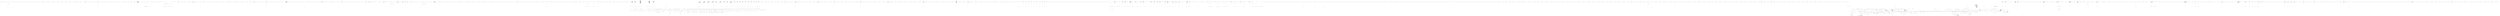 digraph  {
n0 [cluster="HangFire.Filters.IClientExceptionFilter.OnClientException(HangFire.Filters.ClientExceptionContext)", label="Entry HangFire.Filters.IClientExceptionFilter.OnClientException(HangFire.Filters.ClientExceptionContext)", span="4-4"];
n1 [cluster="HangFire.Filters.IClientExceptionFilter.OnClientException(HangFire.Filters.ClientExceptionContext)", label="Exit HangFire.Filters.IClientExceptionFilter.OnClientException(HangFire.Filters.ClientExceptionContext)", span="4-4"];
d7 [cluster="HangFire.Redis.RedisAtomicWriteTransaction.RedisAtomicWriteTransaction(IRedisTransaction)", color=green, community=0, label="Jobs = storage", prediction=0, span="19-19"];
d18 [label="HangFire.Redis.RedisAtomicWriteTransaction", span=""];
d2 [cluster="HangFire.Redis.RedisAtomicWriteTransaction.RedisAtomicWriteTransaction(IRedisTransaction)", label="var storage = new RedisStoredValues(_transaction)", span="13-13"];
d6 [cluster="HangFire.Redis.RedisAtomicWriteTransaction.RedisAtomicWriteTransaction(IRedisTransaction)", label="Queues = storage", span="18-18"];
d8 [cluster="HangFire.Redis.RedisAtomicWriteTransaction.RedisAtomicWriteTransaction(IRedisTransaction)", label="Exit HangFire.Redis.RedisAtomicWriteTransaction.RedisAtomicWriteTransaction(IRedisTransaction)", span="9-9"];
d1 [cluster="HangFire.Redis.RedisAtomicWriteTransaction.RedisAtomicWriteTransaction(IRedisTransaction)", label="_transaction = transaction", span="11-11"];
d3 [cluster="HangFire.Redis.RedisAtomicWriteTransaction.RedisAtomicWriteTransaction(IRedisTransaction)", label="Values = storage", span="15-15"];
d4 [cluster="HangFire.Redis.RedisAtomicWriteTransaction.RedisAtomicWriteTransaction(IRedisTransaction)", label="Sets = storage", span="16-16"];
d5 [cluster="HangFire.Redis.RedisAtomicWriteTransaction.RedisAtomicWriteTransaction(IRedisTransaction)", label="Lists = storage", span="17-17"];
d11 [cluster="HangFire.Redis.RedisAtomicWriteTransaction.Commit()", label="return _transaction.Commit();", span="30-30"];
d15 [cluster="HangFire.Redis.RedisAtomicWriteTransaction.Dispose()", label="_transaction.Dispose()", span="35-35"];
d9 [cluster="HangFire.Redis.RedisStoredValues.RedisStoredValues(IRedisTransaction)", label="Entry HangFire.Redis.RedisStoredValues.RedisStoredValues(IRedisTransaction)", span="15-15"];
d0 [cluster="HangFire.Redis.RedisAtomicWriteTransaction.RedisAtomicWriteTransaction(IRedisTransaction)", label="Entry HangFire.Redis.RedisAtomicWriteTransaction.RedisAtomicWriteTransaction(IRedisTransaction)", span="9-9"];
d10 [cluster="HangFire.Redis.RedisAtomicWriteTransaction.Commit()", label="Entry HangFire.Redis.RedisAtomicWriteTransaction.Commit()", span="28-28"];
d12 [cluster="HangFire.Redis.RedisAtomicWriteTransaction.Commit()", label="Exit HangFire.Redis.RedisAtomicWriteTransaction.Commit()", span="28-28"];
d13 [cluster="Unk.Commit", label="Entry Unk.Commit", span=""];
d14 [cluster="HangFire.Redis.RedisAtomicWriteTransaction.Dispose()", label="Entry HangFire.Redis.RedisAtomicWriteTransaction.Dispose()", span="33-33"];
d16 [cluster="HangFire.Redis.RedisAtomicWriteTransaction.Dispose()", label="Exit HangFire.Redis.RedisAtomicWriteTransaction.Dispose()", span="33-33"];
d17 [cluster="Unk.Dispose", label="Entry Unk.Dispose", span=""];
m0_8 [cluster="HangFire.Sample.Highlighter.HangFireConfig.Stop()", file="DefaultStateChangeProcessFacts.cs", label="Entry HangFire.Sample.Highlighter.HangFireConfig.Stop()", span="28-28"];
m0_9 [cluster="HangFire.Sample.Highlighter.HangFireConfig.Stop()", file="DefaultStateChangeProcessFacts.cs", label="_server.Stop()", span="30-30"];
m0_10 [cluster="HangFire.Sample.Highlighter.HangFireConfig.Stop()", file="DefaultStateChangeProcessFacts.cs", label="Exit HangFire.Sample.Highlighter.HangFireConfig.Stop()", span="28-28"];
m0_7 [cluster="HangFire.BackgroundJobServer.Start()", file="DefaultStateChangeProcessFacts.cs", label="Entry HangFire.BackgroundJobServer.Start()", span="60-60"];
m0_5 [cluster="SqlServerStorage.cstr", file="DefaultStateChangeProcessFacts.cs", label="Entry SqlServerStorage.cstr", span=""];
m0_0 [cluster="HangFire.Sample.Highlighter.HangFireConfig.Start()", file="DefaultStateChangeProcessFacts.cs", label="Entry HangFire.Sample.Highlighter.HangFireConfig.Start()", span="19-19"];
m0_1 [cluster="HangFire.Sample.Highlighter.HangFireConfig.Start()", file="DefaultStateChangeProcessFacts.cs", label="JobStorage.Current = new SqlServerStorage(\r\n                ConfigurationManager.ConnectionStrings[''HighlighterDb''].ConnectionString)", span="21-22"];
m0_2 [cluster="HangFire.Sample.Highlighter.HangFireConfig.Start()", file="DefaultStateChangeProcessFacts.cs", label="_server = new AspNetBackgroundJobServer()", span="24-24"];
m0_3 [cluster="HangFire.Sample.Highlighter.HangFireConfig.Start()", file="DefaultStateChangeProcessFacts.cs", label="_server.Start()", span="25-25"];
m0_4 [cluster="HangFire.Sample.Highlighter.HangFireConfig.Start()", file="DefaultStateChangeProcessFacts.cs", label="Exit HangFire.Sample.Highlighter.HangFireConfig.Start()", span="19-19"];
m0_6 [cluster="HangFire.Web.AspNetBackgroundJobServer.AspNetBackgroundJobServer()", file="DefaultStateChangeProcessFacts.cs", label="Entry HangFire.Web.AspNetBackgroundJobServer.AspNetBackgroundJobServer()", span="31-31"];
m0_11 [cluster="HangFire.BackgroundJobServer.Stop()", file="DefaultStateChangeProcessFacts.cs", label="Entry HangFire.BackgroundJobServer.Stop()", span="71-71"];
m1_2 [cluster="Hangfire.States.IStateChangeProcess.ApplyState(Hangfire.Storage.IWriteOnlyTransaction, Hangfire.States.ApplyStateContext, bool)", file="IStateChangeProcess.cs", label="Entry Hangfire.States.IStateChangeProcess.ApplyState(Hangfire.Storage.IWriteOnlyTransaction, Hangfire.States.ApplyStateContext, bool)", span="23-23"];
m1_3 [cluster="Hangfire.States.IStateChangeProcess.ApplyState(Hangfire.Storage.IWriteOnlyTransaction, Hangfire.States.ApplyStateContext, bool)", file="IStateChangeProcess.cs", label="Exit Hangfire.States.IStateChangeProcess.ApplyState(Hangfire.Storage.IWriteOnlyTransaction, Hangfire.States.ApplyStateContext, bool)", span="23-23"];
m1_0 [cluster="Hangfire.States.IStateChangeProcess.ElectState(Hangfire.Storage.IStorageConnection, Hangfire.States.ElectStateContext)", file="IStateChangeProcess.cs", label="Entry Hangfire.States.IStateChangeProcess.ElectState(Hangfire.Storage.IStorageConnection, Hangfire.States.ElectStateContext)", span="22-22"];
m1_1 [cluster="Hangfire.States.IStateChangeProcess.ElectState(Hangfire.Storage.IStorageConnection, Hangfire.States.ElectStateContext)", file="IStateChangeProcess.cs", label="Exit Hangfire.States.IStateChangeProcess.ElectState(Hangfire.Storage.IStorageConnection, Hangfire.States.ElectStateContext)", span="22-22"];
m2_0 [cluster="HangFire.Filters.JobPerformingContext.JobPerformingContext(HangFire.Server.WorkerContext, HangFire.Server.ServerJobDescriptor)", file="LibLog.cs", label="Entry HangFire.Filters.JobPerformingContext.JobPerformingContext(HangFire.Server.WorkerContext, HangFire.Server.ServerJobDescriptor)", span="6-6"];
m2_1 [cluster="HangFire.Filters.JobPerformingContext.JobPerformingContext(HangFire.Server.WorkerContext, HangFire.Server.ServerJobDescriptor)", file="LibLog.cs", label="JobDescriptor = jobDescriptor", span="11-11"];
m2_2 [cluster="HangFire.Filters.JobPerformingContext.JobPerformingContext(HangFire.Server.WorkerContext, HangFire.Server.ServerJobDescriptor)", file="LibLog.cs", label="Exit HangFire.Filters.JobPerformingContext.JobPerformingContext(HangFire.Server.WorkerContext, HangFire.Server.ServerJobDescriptor)", span="6-6"];
m2_3 [file="LibLog.cs", label="HangFire.Filters.JobPerformingContext", span=""];
m3_123 [cluster="Hangfire.SqlServer.SqlServerConnection.GetFirstByLowestScoreFromSet(string, double, double)", file="SqlServerConnection.cs", label="Entry Hangfire.SqlServer.SqlServerConnection.GetFirstByLowestScoreFromSet(string, double, double)", span="255-255"];
m3_124 [cluster="Hangfire.SqlServer.SqlServerConnection.GetFirstByLowestScoreFromSet(string, double, double)", file="SqlServerConnection.cs", label="key == null", span="257-257"];
m3_126 [cluster="Hangfire.SqlServer.SqlServerConnection.GetFirstByLowestScoreFromSet(string, double, double)", file="SqlServerConnection.cs", label="toScore < fromScore", span="258-258"];
m3_128 [cluster="Hangfire.SqlServer.SqlServerConnection.GetFirstByLowestScoreFromSet(string, double, double)", file="SqlServerConnection.cs", label="return _connection.Query<string>(\r\n                @''select top 1 Value from HangFire.[Set] where [Key] = @key and Score between @from and @to order by Score'',\r\n                new { key, from = fromScore, to = toScore })\r\n                .SingleOrDefault();", span="260-263"];
m3_125 [cluster="Hangfire.SqlServer.SqlServerConnection.GetFirstByLowestScoreFromSet(string, double, double)", file="SqlServerConnection.cs", label="throw new ArgumentNullException(''key'');", span="257-257"];
m3_127 [cluster="Hangfire.SqlServer.SqlServerConnection.GetFirstByLowestScoreFromSet(string, double, double)", file="SqlServerConnection.cs", label="throw new ArgumentException(''The `toScore` value must be higher or equal to the `fromScore` value.'');", span="258-258"];
m3_129 [cluster="Hangfire.SqlServer.SqlServerConnection.GetFirstByLowestScoreFromSet(string, double, double)", file="SqlServerConnection.cs", label="Exit Hangfire.SqlServer.SqlServerConnection.GetFirstByLowestScoreFromSet(string, double, double)", span="255-255"];
m3_2 [cluster="Hangfire.SqlServer.SqlServerConnection.SqlServerConnection(SqlConnection, IsolationLevel, Hangfire.SqlServer.PersistentJobQueueProviderCollection, bool)", file="SqlServerConnection.cs", label="Entry Hangfire.SqlServer.SqlServerConnection.SqlServerConnection(SqlConnection, IsolationLevel, Hangfire.SqlServer.PersistentJobQueueProviderCollection, bool)", span="44-44"];
m3_3 [cluster="Hangfire.SqlServer.SqlServerConnection.SqlServerConnection(SqlConnection, IsolationLevel, Hangfire.SqlServer.PersistentJobQueueProviderCollection, bool)", file="SqlServerConnection.cs", label="connection == null", span="50-50"];
m3_5 [cluster="Hangfire.SqlServer.SqlServerConnection.SqlServerConnection(SqlConnection, IsolationLevel, Hangfire.SqlServer.PersistentJobQueueProviderCollection, bool)", file="SqlServerConnection.cs", label="queueProviders == null", span="51-51"];
m3_7 [cluster="Hangfire.SqlServer.SqlServerConnection.SqlServerConnection(SqlConnection, IsolationLevel, Hangfire.SqlServer.PersistentJobQueueProviderCollection, bool)", file="SqlServerConnection.cs", label="_connection = connection", span="53-53"];
m3_8 [cluster="Hangfire.SqlServer.SqlServerConnection.SqlServerConnection(SqlConnection, IsolationLevel, Hangfire.SqlServer.PersistentJobQueueProviderCollection, bool)", file="SqlServerConnection.cs", label="_isolationLevel = isolationLevel", span="54-54"];
m3_9 [cluster="Hangfire.SqlServer.SqlServerConnection.SqlServerConnection(SqlConnection, IsolationLevel, Hangfire.SqlServer.PersistentJobQueueProviderCollection, bool)", file="SqlServerConnection.cs", label="_queueProviders = queueProviders", span="55-55"];
m3_10 [cluster="Hangfire.SqlServer.SqlServerConnection.SqlServerConnection(SqlConnection, IsolationLevel, Hangfire.SqlServer.PersistentJobQueueProviderCollection, bool)", file="SqlServerConnection.cs", label="OwnsConnection = ownsConnection", span="57-57"];
m3_4 [cluster="Hangfire.SqlServer.SqlServerConnection.SqlServerConnection(SqlConnection, IsolationLevel, Hangfire.SqlServer.PersistentJobQueueProviderCollection, bool)", file="SqlServerConnection.cs", label="throw new ArgumentNullException(''connection'');", span="50-50"];
m3_6 [cluster="Hangfire.SqlServer.SqlServerConnection.SqlServerConnection(SqlConnection, IsolationLevel, Hangfire.SqlServer.PersistentJobQueueProviderCollection, bool)", file="SqlServerConnection.cs", label="throw new ArgumentNullException(''queueProviders'');", span="51-51"];
m3_11 [cluster="Hangfire.SqlServer.SqlServerConnection.SqlServerConnection(SqlConnection, IsolationLevel, Hangfire.SqlServer.PersistentJobQueueProviderCollection, bool)", file="SqlServerConnection.cs", label="Exit Hangfire.SqlServer.SqlServerConnection.SqlServerConnection(SqlConnection, IsolationLevel, Hangfire.SqlServer.PersistentJobQueueProviderCollection, bool)", span="44-44"];
m3_12 [cluster="System.ArgumentNullException.ArgumentNullException(string)", file="SqlServerConnection.cs", label="Entry System.ArgumentNullException.ArgumentNullException(string)", span="0-0"];
m3_88 [cluster="Hangfire.Storage.InvocationData.Deserialize()", file="SqlServerConnection.cs", label="Entry Hangfire.Storage.InvocationData.Deserialize()", span="40-40"];
m3_219 [cluster="Hangfire.SqlServer.SqlServerConnection.GetHashTtl(string)", file="SqlServerConnection.cs", label="Entry Hangfire.SqlServer.SqlServerConnection.GetHashTtl(string)", span="416-416"];
m3_220 [cluster="Hangfire.SqlServer.SqlServerConnection.GetHashTtl(string)", file="SqlServerConnection.cs", label="key == null", span="418-418"];
m3_223 [cluster="Hangfire.SqlServer.SqlServerConnection.GetHashTtl(string)", file="SqlServerConnection.cs", label="var result = _connection.Query<DateTime?>(query, new { key = key }).Single()", span="424-424"];
m3_221 [cluster="Hangfire.SqlServer.SqlServerConnection.GetHashTtl(string)", file="SqlServerConnection.cs", label="throw new ArgumentNullException(''key'');", span="418-418"];
m3_222 [cluster="Hangfire.SqlServer.SqlServerConnection.GetHashTtl(string)", file="SqlServerConnection.cs", label="string query = @''\r\nselect min([ExpireAt]) from HangFire.Hash\r\nwhere [Key] = @key''", span="420-422"];
m3_224 [cluster="Hangfire.SqlServer.SqlServerConnection.GetHashTtl(string)", file="SqlServerConnection.cs", label="!result.HasValue", span="425-425"];
m3_226 [cluster="Hangfire.SqlServer.SqlServerConnection.GetHashTtl(string)", file="SqlServerConnection.cs", label="return result.Value - DateTime.UtcNow;", span="427-427"];
m3_225 [cluster="Hangfire.SqlServer.SqlServerConnection.GetHashTtl(string)", file="SqlServerConnection.cs", label="return TimeSpan.FromSeconds(-1);", span="425-425"];
m3_227 [cluster="Hangfire.SqlServer.SqlServerConnection.GetHashTtl(string)", file="SqlServerConnection.cs", label="Exit Hangfire.SqlServer.SqlServerConnection.GetHashTtl(string)", span="416-416"];
m3_157 [cluster="Hangfire.SqlServer.SqlServerConnection.AnnounceServer(string, Hangfire.Server.ServerContext)", file="SqlServerConnection.cs", label="Entry Hangfire.SqlServer.SqlServerConnection.AnnounceServer(string, Hangfire.Server.ServerContext)", span="301-301"];
m3_158 [cluster="Hangfire.SqlServer.SqlServerConnection.AnnounceServer(string, Hangfire.Server.ServerContext)", file="SqlServerConnection.cs", label="serverId == null", span="303-303"];
m3_160 [cluster="Hangfire.SqlServer.SqlServerConnection.AnnounceServer(string, Hangfire.Server.ServerContext)", file="SqlServerConnection.cs", label="context == null", span="304-304"];
m3_162 [cluster="Hangfire.SqlServer.SqlServerConnection.AnnounceServer(string, Hangfire.Server.ServerContext)", file="SqlServerConnection.cs", label="var data = new ServerData\r\n            {\r\n                WorkerCount = context.WorkerCount,\r\n                Queues = context.Queues,\r\n                StartedAt = DateTime.UtcNow,\r\n            }", span="306-311"];
m3_163 [cluster="Hangfire.SqlServer.SqlServerConnection.AnnounceServer(string, Hangfire.Server.ServerContext)", file="SqlServerConnection.cs", label="_connection.Execute(\r\n                @''merge HangFire.Server with (holdlock) as Target ''\r\n                + @''using (VALUES (@id, @data, @heartbeat)) as Source (Id, Data, Heartbeat) ''\r\n                + @''on Target.Id = Source.Id ''\r\n                + @''when matched then update set Data = Source.Data, LastHeartbeat = Source.Heartbeat ''\r\n                + @''when not matched then insert (Id, Data, LastHeartbeat) values (Source.Id, Source.Data, Source.Heartbeat);'',\r\n                new { id = serverId, data = JobHelper.ToJson(data), heartbeat = DateTime.UtcNow })", span="313-319"];
m3_159 [cluster="Hangfire.SqlServer.SqlServerConnection.AnnounceServer(string, Hangfire.Server.ServerContext)", file="SqlServerConnection.cs", label="throw new ArgumentNullException(''serverId'');", span="303-303"];
m3_161 [cluster="Hangfire.SqlServer.SqlServerConnection.AnnounceServer(string, Hangfire.Server.ServerContext)", file="SqlServerConnection.cs", label="throw new ArgumentNullException(''context'');", span="304-304"];
m3_164 [cluster="Hangfire.SqlServer.SqlServerConnection.AnnounceServer(string, Hangfire.Server.ServerContext)", file="SqlServerConnection.cs", label="Exit Hangfire.SqlServer.SqlServerConnection.AnnounceServer(string, Hangfire.Server.ServerContext)", span="301-301"];
m3_27 [cluster="Hangfire.SqlServer.SqlServerConnection.FetchNextJob(string[], System.Threading.CancellationToken)", file="SqlServerConnection.cs", label="Entry Hangfire.SqlServer.SqlServerConnection.FetchNextJob(string[], System.Threading.CancellationToken)", span="84-84"];
m3_28 [cluster="Hangfire.SqlServer.SqlServerConnection.FetchNextJob(string[], System.Threading.CancellationToken)", file="SqlServerConnection.cs", label="queues == null || queues.Length == 0", span="86-86"];
m3_30 [cluster="Hangfire.SqlServer.SqlServerConnection.FetchNextJob(string[], System.Threading.CancellationToken)", file="SqlServerConnection.cs", label="var providers = queues\r\n                .Select(queue => _queueProviders.GetProvider(queue))\r\n                .Distinct()\r\n                .ToArray()", span="88-91"];
m3_32 [cluster="Hangfire.SqlServer.SqlServerConnection.FetchNextJob(string[], System.Threading.CancellationToken)", file="SqlServerConnection.cs", label="throw new InvalidOperationException(String.Format(\r\n                    ''Multiple provider instances registered for queues: {0}. You should choose only one type of persistent queues per server instance.'',\r\n                    String.Join('', '', queues)));", span="95-97"];
m3_34 [cluster="Hangfire.SqlServer.SqlServerConnection.FetchNextJob(string[], System.Threading.CancellationToken)", file="SqlServerConnection.cs", label="return persistentQueue.Dequeue(queues, cancellationToken);", span="101-101"];
m3_29 [cluster="Hangfire.SqlServer.SqlServerConnection.FetchNextJob(string[], System.Threading.CancellationToken)", file="SqlServerConnection.cs", label="throw new ArgumentNullException(''queues'');", span="86-86"];
m3_31 [cluster="Hangfire.SqlServer.SqlServerConnection.FetchNextJob(string[], System.Threading.CancellationToken)", file="SqlServerConnection.cs", label="providers.Length != 1", span="93-93"];
m3_33 [cluster="Hangfire.SqlServer.SqlServerConnection.FetchNextJob(string[], System.Threading.CancellationToken)", file="SqlServerConnection.cs", label="var persistentQueue = providers[0].GetJobQueue(_connection)", span="100-100"];
m3_35 [cluster="Hangfire.SqlServer.SqlServerConnection.FetchNextJob(string[], System.Threading.CancellationToken)", file="SqlServerConnection.cs", label="Exit Hangfire.SqlServer.SqlServerConnection.FetchNextJob(string[], System.Threading.CancellationToken)", span="84-84"];
m3_46 [cluster="Hangfire.SqlServer.PersistentJobQueueProviderCollection.GetProvider(string)", file="SqlServerConnection.cs", label="Entry Hangfire.SqlServer.PersistentJobQueueProviderCollection.GetProvider(string)", span="53-53"];
m3_150 [cluster="Unk.ToDictionary", file="SqlServerConnection.cs", label="Entry Unk.ToDictionary", span=""];
m3_13 [cluster="Hangfire.SqlServer.SqlServerConnection.Dispose()", file="SqlServerConnection.cs", label="Entry Hangfire.SqlServer.SqlServerConnection.Dispose()", span="63-63"];
m3_14 [cluster="Hangfire.SqlServer.SqlServerConnection.Dispose()", file="SqlServerConnection.cs", label=OwnsConnection, span="65-65"];
m3_15 [cluster="Hangfire.SqlServer.SqlServerConnection.Dispose()", file="SqlServerConnection.cs", label="_connection.Dispose()", span="67-67"];
m3_16 [cluster="Hangfire.SqlServer.SqlServerConnection.Dispose()", file="SqlServerConnection.cs", label="Exit Hangfire.SqlServer.SqlServerConnection.Dispose()", span="63-63"];
m3_171 [cluster="Hangfire.SqlServer.SqlServerConnection.Heartbeat(string)", file="SqlServerConnection.cs", label="Entry Hangfire.SqlServer.SqlServerConnection.Heartbeat(string)", span="331-331"];
m3_172 [cluster="Hangfire.SqlServer.SqlServerConnection.Heartbeat(string)", file="SqlServerConnection.cs", label="serverId == null", span="333-333"];
m3_174 [cluster="Hangfire.SqlServer.SqlServerConnection.Heartbeat(string)", file="SqlServerConnection.cs", label="_connection.Execute(\r\n                @''update HangFire.Server set LastHeartbeat = @now where Id = @id'',\r\n                new { now = DateTime.UtcNow, id = serverId })", span="335-337"];
m3_173 [cluster="Hangfire.SqlServer.SqlServerConnection.Heartbeat(string)", file="SqlServerConnection.cs", label="throw new ArgumentNullException(''serverId'');", span="333-333"];
m3_175 [cluster="Hangfire.SqlServer.SqlServerConnection.Heartbeat(string)", file="SqlServerConnection.cs", label="Exit Hangfire.SqlServer.SqlServerConnection.Heartbeat(string)", span="331-331"];
m3_190 [cluster="Hangfire.SqlServer.SqlServerConnection.GetRangeFromSet(string, int, int)", file="SqlServerConnection.cs", label="Entry Hangfire.SqlServer.SqlServerConnection.GetRangeFromSet(string, int, int)", span="361-361"];
m3_191 [cluster="Hangfire.SqlServer.SqlServerConnection.GetRangeFromSet(string, int, int)", file="SqlServerConnection.cs", label="key == null", span="363-363"];
m3_194 [cluster="Hangfire.SqlServer.SqlServerConnection.GetRangeFromSet(string, int, int)", file="SqlServerConnection.cs", label="return _connection\r\n                .Query<string>(query, new { key = key, startingFrom = startingFrom + 1, endingAt = endingAt + 1 })\r\n                .ToList();", span="372-374"];
m3_192 [cluster="Hangfire.SqlServer.SqlServerConnection.GetRangeFromSet(string, int, int)", file="SqlServerConnection.cs", label="throw new ArgumentNullException(''key'');", span="363-363"];
m3_193 [cluster="Hangfire.SqlServer.SqlServerConnection.GetRangeFromSet(string, int, int)", file="SqlServerConnection.cs", label="var query = @''\r\nselect [Value] from (\r\n	select [Value], row_number() over (order by [Id] ASC) as row_num \r\n	from Hangfire.[Set]\r\n	where [Key] = @key \r\n) as s where s.row_num between @startingFrom and @endingAt''", span="365-370"];
m3_195 [cluster="Hangfire.SqlServer.SqlServerConnection.GetRangeFromSet(string, int, int)", file="SqlServerConnection.cs", label="Exit Hangfire.SqlServer.SqlServerConnection.GetRangeFromSet(string, int, int)", span="361-361"];
m3_242 [cluster="Hangfire.SqlServer.SqlServerConnection.GetListTtl(string)", file="SqlServerConnection.cs", label="Entry Hangfire.SqlServer.SqlServerConnection.GetListTtl(string)", span="453-453"];
m3_243 [cluster="Hangfire.SqlServer.SqlServerConnection.GetListTtl(string)", file="SqlServerConnection.cs", label="key == null", span="455-455"];
m3_246 [cluster="Hangfire.SqlServer.SqlServerConnection.GetListTtl(string)", file="SqlServerConnection.cs", label="var result = _connection.Query<DateTime?>(query, new { key = key }).Single()", span="461-461"];
m3_244 [cluster="Hangfire.SqlServer.SqlServerConnection.GetListTtl(string)", file="SqlServerConnection.cs", label="throw new ArgumentNullException(''key'');", span="455-455"];
m3_245 [cluster="Hangfire.SqlServer.SqlServerConnection.GetListTtl(string)", file="SqlServerConnection.cs", label="string query = @''\r\nselect min([ExpireAt]) from HangFire.List\r\nwhere [Key] = @key''", span="457-459"];
m3_247 [cluster="Hangfire.SqlServer.SqlServerConnection.GetListTtl(string)", file="SqlServerConnection.cs", label="!result.HasValue", span="462-462"];
m3_249 [cluster="Hangfire.SqlServer.SqlServerConnection.GetListTtl(string)", file="SqlServerConnection.cs", label="return result.Value - DateTime.UtcNow;", span="464-464"];
m3_248 [cluster="Hangfire.SqlServer.SqlServerConnection.GetListTtl(string)", file="SqlServerConnection.cs", label="return TimeSpan.FromSeconds(-1);", span="462-462"];
m3_250 [cluster="Hangfire.SqlServer.SqlServerConnection.GetListTtl(string)", file="SqlServerConnection.cs", label="Exit Hangfire.SqlServer.SqlServerConnection.GetListTtl(string)", span="453-453"];
m3_101 [cluster="Hangfire.Storage.StateData.StateData()", file="SqlServerConnection.cs", label="Entry Hangfire.Storage.StateData.StateData()", span="21-21"];
m3_213 [cluster="Hangfire.SqlServer.SqlServerConnection.GetHashCount(string)", file="SqlServerConnection.cs", label="Entry Hangfire.SqlServer.SqlServerConnection.GetHashCount(string)", span="405-405"];
m3_214 [cluster="Hangfire.SqlServer.SqlServerConnection.GetHashCount(string)", file="SqlServerConnection.cs", label="key == null", span="407-407"];
m3_217 [cluster="Hangfire.SqlServer.SqlServerConnection.GetHashCount(string)", file="SqlServerConnection.cs", label="return _connection.Query<long>(query, new { key = key }).Single();", span="413-413"];
m3_215 [cluster="Hangfire.SqlServer.SqlServerConnection.GetHashCount(string)", file="SqlServerConnection.cs", label="throw new ArgumentNullException(''key'');", span="407-407"];
m3_216 [cluster="Hangfire.SqlServer.SqlServerConnection.GetHashCount(string)", file="SqlServerConnection.cs", label="string query = @''\r\nselect count([Id]) from HangFire.Hash\r\nwhere [Key] = @key''", span="409-411"];
m3_218 [cluster="Hangfire.SqlServer.SqlServerConnection.GetHashCount(string)", file="SqlServerConnection.cs", label="Exit Hangfire.SqlServer.SqlServerConnection.GetHashCount(string)", span="405-405"];
m3_165 [cluster="Hangfire.SqlServer.Entities.ServerData.ServerData()", file="SqlServerConnection.cs", label="Entry Hangfire.SqlServer.Entities.ServerData.ServerData()", span="20-20"];
m3_257 [cluster="Hangfire.SqlServer.SqlServerConnection.GetAllItemsFromList(string)", file="SqlServerConnection.cs", label="Entry Hangfire.SqlServer.SqlServerConnection.GetAllItemsFromList(string)", span="483-483"];
m3_258 [cluster="Hangfire.SqlServer.SqlServerConnection.GetAllItemsFromList(string)", file="SqlServerConnection.cs", label="key == null", span="485-485"];
m3_261 [cluster="Hangfire.SqlServer.SqlServerConnection.GetAllItemsFromList(string)", file="SqlServerConnection.cs", label="return _connection.Query<string>(query, new { key = key }).ToList();", span="492-492"];
m3_259 [cluster="Hangfire.SqlServer.SqlServerConnection.GetAllItemsFromList(string)", file="SqlServerConnection.cs", label="throw new ArgumentNullException(''key'');", span="485-485"];
m3_260 [cluster="Hangfire.SqlServer.SqlServerConnection.GetAllItemsFromList(string)", file="SqlServerConnection.cs", label="string query = @''\r\nselect [Value] from Hangfire.List\r\nwhere [Key] = @key\r\norder by [Id] desc''", span="487-490"];
m3_262 [cluster="Hangfire.SqlServer.SqlServerConnection.GetAllItemsFromList(string)", file="SqlServerConnection.cs", label="Exit Hangfire.SqlServer.SqlServerConnection.GetAllItemsFromList(string)", span="483-483"];
m3_26 [cluster="string.Format(string, object)", file="SqlServerConnection.cs", label="Entry string.Format(string, object)", span="0-0"];
m3_21 [cluster="Hangfire.SqlServer.SqlServerWriteOnlyTransaction.SqlServerWriteOnlyTransaction(SqlConnection, IsolationLevel, Hangfire.SqlServer.PersistentJobQueueProviderCollection)", file="SqlServerConnection.cs", label="Entry Hangfire.SqlServer.SqlServerWriteOnlyTransaction.SqlServerWriteOnlyTransaction(SqlConnection, IsolationLevel, Hangfire.SqlServer.PersistentJobQueueProviderCollection)", span="39-39"];
m3_71 [cluster="Hangfire.SqlServer.SqlServerConnection.GetJobData(string)", file="SqlServerConnection.cs", label="Entry Hangfire.SqlServer.SqlServerConnection.GetJobData(string)", span="154-154"];
m3_72 [cluster="Hangfire.SqlServer.SqlServerConnection.GetJobData(string)", file="SqlServerConnection.cs", label="id == null", span="156-156"];
m3_75 [cluster="Hangfire.SqlServer.SqlServerConnection.GetJobData(string)", file="SqlServerConnection.cs", label="var jobData = _connection.Query<SqlJob>(sql, new { id = id })\r\n                .SingleOrDefault()", span="161-162"];
m3_73 [cluster="Hangfire.SqlServer.SqlServerConnection.GetJobData(string)", file="SqlServerConnection.cs", label="throw new ArgumentNullException(''id'');", span="156-156"];
m3_74 [cluster="Hangfire.SqlServer.SqlServerConnection.GetJobData(string)", file="SqlServerConnection.cs", label="string sql = \r\n                @''select InvocationData, StateName, Arguments, CreatedAt from HangFire.Job where Id = @id''", span="158-159"];
m3_76 [cluster="Hangfire.SqlServer.SqlServerConnection.GetJobData(string)", file="SqlServerConnection.cs", label="jobData == null", span="164-164"];
m3_78 [cluster="Hangfire.SqlServer.SqlServerConnection.GetJobData(string)", file="SqlServerConnection.cs", label="var invocationData = JobHelper.FromJson<InvocationData>(jobData.InvocationData)", span="167-167"];
m3_79 [cluster="Hangfire.SqlServer.SqlServerConnection.GetJobData(string)", file="SqlServerConnection.cs", label="invocationData.Arguments = jobData.Arguments", span="168-168"];
m3_85 [cluster="Hangfire.SqlServer.SqlServerConnection.GetJobData(string)", file="SqlServerConnection.cs", label="return new JobData\r\n            {\r\n                Job = job,\r\n                State = jobData.StateName,\r\n                CreatedAt = jobData.CreatedAt,\r\n                LoadException = loadException\r\n            };", span="182-188"];
m3_77 [cluster="Hangfire.SqlServer.SqlServerConnection.GetJobData(string)", file="SqlServerConnection.cs", label="return null;", span="164-164"];
m3_82 [cluster="Hangfire.SqlServer.SqlServerConnection.GetJobData(string)", file="SqlServerConnection.cs", label="job = invocationData.Deserialize()", span="175-175"];
m3_80 [cluster="Hangfire.SqlServer.SqlServerConnection.GetJobData(string)", file="SqlServerConnection.cs", label="Job job = null", span="170-170"];
m3_81 [cluster="Hangfire.SqlServer.SqlServerConnection.GetJobData(string)", file="SqlServerConnection.cs", label="JobLoadException loadException = null", span="171-171"];
m3_83 [cluster="Hangfire.SqlServer.SqlServerConnection.GetJobData(string)", file="SqlServerConnection.cs", label=JobLoadException, span="177-177"];
m3_84 [cluster="Hangfire.SqlServer.SqlServerConnection.GetJobData(string)", file="SqlServerConnection.cs", label="loadException = ex", span="179-179"];
m3_86 [cluster="Hangfire.SqlServer.SqlServerConnection.GetJobData(string)", file="SqlServerConnection.cs", label="Exit Hangfire.SqlServer.SqlServerConnection.GetJobData(string)", span="154-154"];
m3_144 [cluster="Hangfire.SqlServer.SqlServerConnection.GetAllEntriesFromHash(string)", file="SqlServerConnection.cs", label="Entry Hangfire.SqlServer.SqlServerConnection.GetAllEntriesFromHash(string)", span="289-289"];
m3_145 [cluster="Hangfire.SqlServer.SqlServerConnection.GetAllEntriesFromHash(string)", file="SqlServerConnection.cs", label="key == null", span="291-291"];
m3_147 [cluster="Hangfire.SqlServer.SqlServerConnection.GetAllEntriesFromHash(string)", file="SqlServerConnection.cs", label="var result = _connection.Query<SqlHash>(\r\n                ''select Field, Value from HangFire.Hash with (forceseek) where [Key] = @key'',\r\n                new { key })\r\n                .ToDictionary(x => x.Field, x => x.Value)", span="293-296"];
m3_146 [cluster="Hangfire.SqlServer.SqlServerConnection.GetAllEntriesFromHash(string)", file="SqlServerConnection.cs", label="throw new ArgumentNullException(''key'');", span="291-291"];
m3_148 [cluster="Hangfire.SqlServer.SqlServerConnection.GetAllEntriesFromHash(string)", file="SqlServerConnection.cs", label="return result.Count != 0 ? result : null;", span="298-298"];
m3_149 [cluster="Hangfire.SqlServer.SqlServerConnection.GetAllEntriesFromHash(string)", file="SqlServerConnection.cs", label="Exit Hangfire.SqlServer.SqlServerConnection.GetAllEntriesFromHash(string)", span="289-289"];
m3_22 [cluster="Hangfire.SqlServer.SqlServerConnection.AcquireDistributedLock(string, System.TimeSpan)", file="SqlServerConnection.cs", label="Entry Hangfire.SqlServer.SqlServerConnection.AcquireDistributedLock(string, System.TimeSpan)", span="76-76"];
m3_23 [cluster="Hangfire.SqlServer.SqlServerConnection.AcquireDistributedLock(string, System.TimeSpan)", file="SqlServerConnection.cs", label="return new SqlServerDistributedLock(\r\n                String.Format(''HangFire:{0}'', resource),\r\n                timeout,\r\n                _connection);", span="78-81"];
m3_24 [cluster="Hangfire.SqlServer.SqlServerConnection.AcquireDistributedLock(string, System.TimeSpan)", file="SqlServerConnection.cs", label="Exit Hangfire.SqlServer.SqlServerConnection.AcquireDistributedLock(string, System.TimeSpan)", span="76-76"];
m3_67 [cluster="Unk.>", file="SqlServerConnection.cs", label="Entry Unk.>", span=""];
m3_183 [cluster="System.TimeSpan.Negate()", file="SqlServerConnection.cs", label="Entry System.TimeSpan.Negate()", span="0-0"];
m3_102 [cluster="Hangfire.SqlServer.SqlServerConnection.SetJobParameter(string, string, string)", file="SqlServerConnection.cs", label="Entry Hangfire.SqlServer.SqlServerConnection.SetJobParameter(string, string, string)", span="219-219"];
m3_103 [cluster="Hangfire.SqlServer.SqlServerConnection.SetJobParameter(string, string, string)", file="SqlServerConnection.cs", label="id == null", span="221-221"];
m3_105 [cluster="Hangfire.SqlServer.SqlServerConnection.SetJobParameter(string, string, string)", file="SqlServerConnection.cs", label="name == null", span="222-222"];
m3_107 [cluster="Hangfire.SqlServer.SqlServerConnection.SetJobParameter(string, string, string)", file="SqlServerConnection.cs", label="_connection.Execute(\r\n                @''merge HangFire.JobParameter with (holdlock) as Target ''\r\n                + @''using (VALUES (@jobId, @name, @value)) as Source (JobId, Name, Value) ''\r\n                + @''on Target.JobId = Source.JobId AND Target.Name = Source.Name ''\r\n                + @''when matched then update set Value = Source.Value ''\r\n                + @''when not matched then insert (JobId, Name, Value) values (Source.JobId, Source.Name, Source.Value);'',\r\n                new { jobId = id, name, value })", span="224-230"];
m3_104 [cluster="Hangfire.SqlServer.SqlServerConnection.SetJobParameter(string, string, string)", file="SqlServerConnection.cs", label="throw new ArgumentNullException(''id'');", span="221-221"];
m3_106 [cluster="Hangfire.SqlServer.SqlServerConnection.SetJobParameter(string, string, string)", file="SqlServerConnection.cs", label="throw new ArgumentNullException(''name'');", span="222-222"];
m3_108 [cluster="Hangfire.SqlServer.SqlServerConnection.SetJobParameter(string, string, string)", file="SqlServerConnection.cs", label="Exit Hangfire.SqlServer.SqlServerConnection.SetJobParameter(string, string, string)", span="219-219"];
m3_130 [cluster="System.ArgumentException.ArgumentException(string)", file="SqlServerConnection.cs", label="Entry System.ArgumentException.ArgumentException(string)", span="0-0"];
m3_40 [cluster="string.Join(string, params string[])", file="SqlServerConnection.cs", label="Entry string.Join(string, params string[])", span="0-0"];
m3_206 [cluster="System.TimeSpan.FromSeconds(double)", file="SqlServerConnection.cs", label="Entry System.TimeSpan.FromSeconds(double)", span="0-0"];
m3_64 [cluster="Hangfire.Storage.InvocationData.Serialize(Hangfire.Common.Job)", file="SqlServerConnection.cs", label="Entry Hangfire.Storage.InvocationData.Serialize(Hangfire.Common.Job)", span="67-67"];
m3_142 [cluster="TransactionScope.cstr", file="SqlServerConnection.cs", label="Entry TransactionScope.cstr", span=""];
m3_197 [cluster="Hangfire.SqlServer.SqlServerConnection.GetSetTtl(string)", file="SqlServerConnection.cs", label="Entry Hangfire.SqlServer.SqlServerConnection.GetSetTtl(string)", span="377-377"];
m3_198 [cluster="Hangfire.SqlServer.SqlServerConnection.GetSetTtl(string)", file="SqlServerConnection.cs", label="key == null", span="379-379"];
m3_201 [cluster="Hangfire.SqlServer.SqlServerConnection.GetSetTtl(string)", file="SqlServerConnection.cs", label="var result = _connection.Query<DateTime?>(query, new { key = key }).Single()", span="385-385"];
m3_199 [cluster="Hangfire.SqlServer.SqlServerConnection.GetSetTtl(string)", file="SqlServerConnection.cs", label="throw new ArgumentNullException(''key'');", span="379-379"];
m3_200 [cluster="Hangfire.SqlServer.SqlServerConnection.GetSetTtl(string)", file="SqlServerConnection.cs", label="string query = @''\r\nselect min([ExpireAt]) from HangFire.[Set]\r\nwhere [Key] = @key''", span="381-383"];
m3_202 [cluster="Hangfire.SqlServer.SqlServerConnection.GetSetTtl(string)", file="SqlServerConnection.cs", label="!result.HasValue", span="386-386"];
m3_204 [cluster="Hangfire.SqlServer.SqlServerConnection.GetSetTtl(string)", file="SqlServerConnection.cs", label="return result.Value - DateTime.UtcNow;", span="388-388"];
m3_203 [cluster="Hangfire.SqlServer.SqlServerConnection.GetSetTtl(string)", file="SqlServerConnection.cs", label="return TimeSpan.FromSeconds(-1);", span="386-386"];
m3_205 [cluster="Hangfire.SqlServer.SqlServerConnection.GetSetTtl(string)", file="SqlServerConnection.cs", label="Exit Hangfire.SqlServer.SqlServerConnection.GetSetTtl(string)", span="377-377"];
m3_38 [cluster="Unk.ToArray", file="SqlServerConnection.cs", label="Entry Unk.ToArray", span=""];
m3_207 [cluster="Hangfire.SqlServer.SqlServerConnection.GetCounter(string)", file="SqlServerConnection.cs", label="Entry Hangfire.SqlServer.SqlServerConnection.GetCounter(string)", span="391-391"];
m3_208 [cluster="Hangfire.SqlServer.SqlServerConnection.GetCounter(string)", file="SqlServerConnection.cs", label="key == null", span="393-393"];
m3_211 [cluster="Hangfire.SqlServer.SqlServerConnection.GetCounter(string)", file="SqlServerConnection.cs", label="return _connection.Query<long?>(query, new { key = key }).Single() ?? 0;", span="402-402"];
m3_209 [cluster="Hangfire.SqlServer.SqlServerConnection.GetCounter(string)", file="SqlServerConnection.cs", label="throw new ArgumentNullException(''key'');", span="393-393"];
m3_210 [cluster="Hangfire.SqlServer.SqlServerConnection.GetCounter(string)", file="SqlServerConnection.cs", label="string query = @''\r\nselect sum(s.[Value]) from (select sum([Value]) as [Value] from HangFire.Counter\r\nwhere [Key] = @key\r\nunion all\r\nselect [Value] from HangFire.AggregatedCounter\r\nwhere [Key] = @key) as s''", span="395-400"];
m3_212 [cluster="Hangfire.SqlServer.SqlServerConnection.GetCounter(string)", file="SqlServerConnection.cs", label="Exit Hangfire.SqlServer.SqlServerConnection.GetCounter(string)", span="391-391"];
m3_39 [cluster="System.InvalidOperationException.InvalidOperationException(string)", file="SqlServerConnection.cs", label="Entry System.InvalidOperationException.InvalidOperationException(string)", span="0-0"];
m3_25 [cluster="SqlServerDistributedLock.cstr", file="SqlServerConnection.cs", label="Entry SqlServerDistributedLock.cstr", span=""];
m3_69 [cluster="Unk.ToString", file="SqlServerConnection.cs", label="Entry Unk.ToString", span=""];
m3_100 [cluster="System.Collections.Generic.Dictionary<TKey, TValue>.Dictionary(System.Collections.Generic.IDictionary<TKey, TValue>, System.Collections.Generic.IEqualityComparer<TKey>)", file="SqlServerConnection.cs", label="Entry System.Collections.Generic.Dictionary<TKey, TValue>.Dictionary(System.Collections.Generic.IDictionary<TKey, TValue>, System.Collections.Generic.IEqualityComparer<TKey>)", span="0-0"];
m3_66 [cluster="System.DateTime.Add(System.TimeSpan)", file="SqlServerConnection.cs", label="Entry System.DateTime.Add(System.TimeSpan)", span="0-0"];
m3_109 [cluster="Hangfire.SqlServer.SqlServerConnection.GetJobParameter(string, string)", file="SqlServerConnection.cs", label="Entry Hangfire.SqlServer.SqlServerConnection.GetJobParameter(string, string)", span="233-233"];
m3_110 [cluster="Hangfire.SqlServer.SqlServerConnection.GetJobParameter(string, string)", file="SqlServerConnection.cs", label="id == null", span="235-235"];
m3_112 [cluster="Hangfire.SqlServer.SqlServerConnection.GetJobParameter(string, string)", file="SqlServerConnection.cs", label="name == null", span="236-236"];
m3_114 [cluster="Hangfire.SqlServer.SqlServerConnection.GetJobParameter(string, string)", file="SqlServerConnection.cs", label="return _connection.Query<string>(\r\n                @''select Value from HangFire.JobParameter where JobId = @id and Name = @name'',\r\n                new { id = id, name = name })\r\n                .SingleOrDefault();", span="238-241"];
m3_111 [cluster="Hangfire.SqlServer.SqlServerConnection.GetJobParameter(string, string)", file="SqlServerConnection.cs", label="throw new ArgumentNullException(''id'');", span="235-235"];
m3_113 [cluster="Hangfire.SqlServer.SqlServerConnection.GetJobParameter(string, string)", file="SqlServerConnection.cs", label="throw new ArgumentNullException(''name'');", span="236-236"];
m3_115 [cluster="Hangfire.SqlServer.SqlServerConnection.GetJobParameter(string, string)", file="SqlServerConnection.cs", label="Exit Hangfire.SqlServer.SqlServerConnection.GetJobParameter(string, string)", span="233-233"];
m3_143 [cluster="Unk.Complete", file="SqlServerConnection.cs", label="Entry Unk.Complete", span=""];
m3_166 [cluster="Hangfire.SqlServer.SqlServerConnection.RemoveServer(string)", file="SqlServerConnection.cs", label="Entry Hangfire.SqlServer.SqlServerConnection.RemoveServer(string)", span="322-322"];
m3_167 [cluster="Hangfire.SqlServer.SqlServerConnection.RemoveServer(string)", file="SqlServerConnection.cs", label="serverId == null", span="324-324"];
m3_169 [cluster="Hangfire.SqlServer.SqlServerConnection.RemoveServer(string)", file="SqlServerConnection.cs", label="_connection.Execute(\r\n                @''delete from HangFire.Server where Id = @id'',\r\n                new { id = serverId })", span="326-328"];
m3_168 [cluster="Hangfire.SqlServer.SqlServerConnection.RemoveServer(string)", file="SqlServerConnection.cs", label="throw new ArgumentNullException(''serverId'');", span="324-324"];
m3_170 [cluster="Hangfire.SqlServer.SqlServerConnection.RemoveServer(string)", file="SqlServerConnection.cs", label="Exit Hangfire.SqlServer.SqlServerConnection.RemoveServer(string)", span="322-322"];
m3_90 [cluster="Hangfire.SqlServer.SqlServerConnection.GetStateData(string)", file="SqlServerConnection.cs", label="Entry Hangfire.SqlServer.SqlServerConnection.GetStateData(string)", span="191-191"];
m3_91 [cluster="Hangfire.SqlServer.SqlServerConnection.GetStateData(string)", file="SqlServerConnection.cs", label="jobId == null", span="193-193"];
m3_94 [cluster="Hangfire.SqlServer.SqlServerConnection.GetStateData(string)", file="SqlServerConnection.cs", label="var sqlState = _connection.Query<SqlState>(sql, new { jobId = jobId }).SingleOrDefault()", span="201-201"];
m3_92 [cluster="Hangfire.SqlServer.SqlServerConnection.GetStateData(string)", file="SqlServerConnection.cs", label="throw new ArgumentNullException(''jobId'');", span="193-193"];
m3_93 [cluster="Hangfire.SqlServer.SqlServerConnection.GetStateData(string)", file="SqlServerConnection.cs", label="string sql = @''\r\nselect s.Name, s.Reason, s.Data\r\nfrom HangFire.State s\r\ninner join HangFire.Job j on j.StateId = s.Id\r\nwhere j.Id = @jobId''", span="195-199"];
m3_95 [cluster="Hangfire.SqlServer.SqlServerConnection.GetStateData(string)", file="SqlServerConnection.cs", label="sqlState == null", span="202-202"];
m3_97 [cluster="Hangfire.SqlServer.SqlServerConnection.GetStateData(string)", file="SqlServerConnection.cs", label="var data = new Dictionary<string, string>(\r\n                JobHelper.FromJson<Dictionary<string, string>>(sqlState.Data),\r\n                StringComparer.OrdinalIgnoreCase)", span="207-209"];
m3_98 [cluster="Hangfire.SqlServer.SqlServerConnection.GetStateData(string)", file="SqlServerConnection.cs", label="return new StateData\r\n            {\r\n                Name = sqlState.Name,\r\n                Reason = sqlState.Reason,\r\n                Data = data\r\n            };", span="211-216"];
m3_96 [cluster="Hangfire.SqlServer.SqlServerConnection.GetStateData(string)", file="SqlServerConnection.cs", label="return null;", span="204-204"];
m3_99 [cluster="Hangfire.SqlServer.SqlServerConnection.GetStateData(string)", file="SqlServerConnection.cs", label="Exit Hangfire.SqlServer.SqlServerConnection.GetStateData(string)", span="191-191"];
m3_251 [cluster="Hangfire.SqlServer.SqlServerConnection.GetRangeFromList(string, int, int)", file="SqlServerConnection.cs", label="Entry Hangfire.SqlServer.SqlServerConnection.GetRangeFromList(string, int, int)", span="467-467"];
m3_252 [cluster="Hangfire.SqlServer.SqlServerConnection.GetRangeFromList(string, int, int)", file="SqlServerConnection.cs", label="key == null", span="469-469"];
m3_255 [cluster="Hangfire.SqlServer.SqlServerConnection.GetRangeFromList(string, int, int)", file="SqlServerConnection.cs", label="return _connection\r\n                .Query<string>(query, new { key = key, startingFrom = startingFrom + 1, endingAt = endingAt + 1 })\r\n                .ToList();", span="478-480"];
m3_253 [cluster="Hangfire.SqlServer.SqlServerConnection.GetRangeFromList(string, int, int)", file="SqlServerConnection.cs", label="throw new ArgumentNullException(''key'');", span="469-469"];
m3_254 [cluster="Hangfire.SqlServer.SqlServerConnection.GetRangeFromList(string, int, int)", file="SqlServerConnection.cs", label="string query = @''\r\nselect [Value] from (\r\n	select [Value], row_number() over (order by [Id] desc) as row_num \r\n	from Hangfire.List\r\n	where [Key] = @key \r\n) as s where s.row_num between @startingFrom and @endingAt''", span="471-476"];
m3_256 [cluster="Hangfire.SqlServer.SqlServerConnection.GetRangeFromList(string, int, int)", file="SqlServerConnection.cs", label="Exit Hangfire.SqlServer.SqlServerConnection.GetRangeFromList(string, int, int)", span="467-467"];
m3_181 [cluster="System.TimeSpan.Duration()", file="SqlServerConnection.cs", label="Entry System.TimeSpan.Duration()", span="0-0"];
m3_47 [cluster="Hangfire.SqlServer.SqlServerConnection.CreateExpiredJob(Hangfire.Common.Job, System.Collections.Generic.IDictionary<string, string>, System.DateTime, System.TimeSpan)", file="SqlServerConnection.cs", label="Entry Hangfire.SqlServer.SqlServerConnection.CreateExpiredJob(Hangfire.Common.Job, System.Collections.Generic.IDictionary<string, string>, System.DateTime, System.TimeSpan)", span="104-104"];
m3_48 [cluster="Hangfire.SqlServer.SqlServerConnection.CreateExpiredJob(Hangfire.Common.Job, System.Collections.Generic.IDictionary<string, string>, System.DateTime, System.TimeSpan)", file="SqlServerConnection.cs", label="job == null", span="110-110"];
m3_50 [cluster="Hangfire.SqlServer.SqlServerConnection.CreateExpiredJob(Hangfire.Common.Job, System.Collections.Generic.IDictionary<string, string>, System.DateTime, System.TimeSpan)", file="SqlServerConnection.cs", label="parameters == null", span="111-111"];
m3_53 [cluster="Hangfire.SqlServer.SqlServerConnection.CreateExpiredJob(Hangfire.Common.Job, System.Collections.Generic.IDictionary<string, string>, System.DateTime, System.TimeSpan)", file="SqlServerConnection.cs", label="var invocationData = InvocationData.Serialize(job)", span="118-118"];
m3_54 [cluster="Hangfire.SqlServer.SqlServerConnection.CreateExpiredJob(Hangfire.Common.Job, System.Collections.Generic.IDictionary<string, string>, System.DateTime, System.TimeSpan)", file="SqlServerConnection.cs", label="var jobId = _connection.Query<int>(\r\n                createJobSql,\r\n                new\r\n                {\r\n                    invocationData = JobHelper.ToJson(invocationData),\r\n                    arguments = invocationData.Arguments,\r\n                    createdAt = createdAt,\r\n                    expireAt = createdAt.Add(expireIn)\r\n                }).Single().ToString()", span="120-128"];
m3_55 [cluster="Hangfire.SqlServer.SqlServerConnection.CreateExpiredJob(Hangfire.Common.Job, System.Collections.Generic.IDictionary<string, string>, System.DateTime, System.TimeSpan)", file="SqlServerConnection.cs", label="parameters.Count > 0", span="130-130"];
m3_56 [cluster="Hangfire.SqlServer.SqlServerConnection.CreateExpiredJob(Hangfire.Common.Job, System.Collections.Generic.IDictionary<string, string>, System.DateTime, System.TimeSpan)", file="SqlServerConnection.cs", label="var parameterArray = new object[parameters.Count]", span="132-132"];
m3_58 [cluster="Hangfire.SqlServer.SqlServerConnection.CreateExpiredJob(Hangfire.Common.Job, System.Collections.Generic.IDictionary<string, string>, System.DateTime, System.TimeSpan)", file="SqlServerConnection.cs", label=parameters, span="134-134"];
m3_49 [cluster="Hangfire.SqlServer.SqlServerConnection.CreateExpiredJob(Hangfire.Common.Job, System.Collections.Generic.IDictionary<string, string>, System.DateTime, System.TimeSpan)", file="SqlServerConnection.cs", label="throw new ArgumentNullException(''job'');", span="110-110"];
m3_51 [cluster="Hangfire.SqlServer.SqlServerConnection.CreateExpiredJob(Hangfire.Common.Job, System.Collections.Generic.IDictionary<string, string>, System.DateTime, System.TimeSpan)", file="SqlServerConnection.cs", label="throw new ArgumentNullException(''parameters'');", span="111-111"];
m3_52 [cluster="Hangfire.SqlServer.SqlServerConnection.CreateExpiredJob(Hangfire.Common.Job, System.Collections.Generic.IDictionary<string, string>, System.DateTime, System.TimeSpan)", file="SqlServerConnection.cs", label="string createJobSql = @''\r\ninsert into HangFire.Job (InvocationData, Arguments, CreatedAt, ExpireAt)\r\nvalues (@invocationData, @arguments, @createdAt, @expireAt);\r\nSELECT CAST(SCOPE_IDENTITY() as int)''", span="113-116"];
m3_59 [cluster="Hangfire.SqlServer.SqlServerConnection.CreateExpiredJob(Hangfire.Common.Job, System.Collections.Generic.IDictionary<string, string>, System.DateTime, System.TimeSpan)", file="SqlServerConnection.cs", label="parameterArray[parameterIndex++] = new\r\n                    {\r\n                        jobId = jobId,\r\n                        name = parameter.Key,\r\n                        value = parameter.Value\r\n                    }", span="136-141"];
m3_62 [cluster="Hangfire.SqlServer.SqlServerConnection.CreateExpiredJob(Hangfire.Common.Job, System.Collections.Generic.IDictionary<string, string>, System.DateTime, System.TimeSpan)", file="SqlServerConnection.cs", label="return jobId;", span="151-151"];
m3_57 [cluster="Hangfire.SqlServer.SqlServerConnection.CreateExpiredJob(Hangfire.Common.Job, System.Collections.Generic.IDictionary<string, string>, System.DateTime, System.TimeSpan)", file="SqlServerConnection.cs", label="int parameterIndex = 0", span="133-133"];
m3_61 [cluster="Hangfire.SqlServer.SqlServerConnection.CreateExpiredJob(Hangfire.Common.Job, System.Collections.Generic.IDictionary<string, string>, System.DateTime, System.TimeSpan)", file="SqlServerConnection.cs", label="_connection.Execute(insertParameterSql, parameterArray)", span="148-148"];
m3_60 [cluster="Hangfire.SqlServer.SqlServerConnection.CreateExpiredJob(Hangfire.Common.Job, System.Collections.Generic.IDictionary<string, string>, System.DateTime, System.TimeSpan)", file="SqlServerConnection.cs", label="string insertParameterSql = @''\r\ninsert into HangFire.JobParameter (JobId, Name, Value)\r\nvalues (@jobId, @name, @value)''", span="144-146"];
m3_63 [cluster="Hangfire.SqlServer.SqlServerConnection.CreateExpiredJob(Hangfire.Common.Job, System.Collections.Generic.IDictionary<string, string>, System.DateTime, System.TimeSpan)", file="SqlServerConnection.cs", label="Exit Hangfire.SqlServer.SqlServerConnection.CreateExpiredJob(Hangfire.Common.Job, System.Collections.Generic.IDictionary<string, string>, System.DateTime, System.TimeSpan)", span="104-104"];
m3_65 [cluster="Hangfire.Common.JobHelper.ToJson(object)", file="SqlServerConnection.cs", label="Entry Hangfire.Common.JobHelper.ToJson(object)", span="32-32"];
m3_42 [cluster="Unk.Dequeue", file="SqlServerConnection.cs", label="Entry Unk.Dequeue", span=""];
m3_37 [cluster="Unk.Distinct", file="SqlServerConnection.cs", label="Entry Unk.Distinct", span=""];
m3_154 [cluster="lambda expression", file="SqlServerConnection.cs", label="Entry lambda expression", span="296-296"];
m3_43 [cluster="lambda expression", file="SqlServerConnection.cs", label="Entry lambda expression", span="89-89"];
m3_44 [cluster="lambda expression", file="SqlServerConnection.cs", label="_queueProviders.GetProvider(queue)", span="89-89"];
m3_45 [cluster="lambda expression", file="SqlServerConnection.cs", label="Exit lambda expression", span="89-89"];
m3_151 [cluster="lambda expression", file="SqlServerConnection.cs", label="Entry lambda expression", span="296-296"];
m3_152 [cluster="lambda expression", file="SqlServerConnection.cs", label="x.Field", span="296-296"];
m3_153 [cluster="lambda expression", file="SqlServerConnection.cs", label="Exit lambda expression", span="296-296"];
m3_155 [cluster="lambda expression", file="SqlServerConnection.cs", label="x.Value", span="296-296"];
m3_156 [cluster="lambda expression", file="SqlServerConnection.cs", label="Exit lambda expression", span="296-296"];
m3_131 [cluster="Hangfire.SqlServer.SqlServerConnection.SetRangeInHash(string, System.Collections.Generic.IEnumerable<System.Collections.Generic.KeyValuePair<string, string>>)", file="SqlServerConnection.cs", label="Entry Hangfire.SqlServer.SqlServerConnection.SetRangeInHash(string, System.Collections.Generic.IEnumerable<System.Collections.Generic.KeyValuePair<string, string>>)", span="266-266"];
m3_132 [cluster="Hangfire.SqlServer.SqlServerConnection.SetRangeInHash(string, System.Collections.Generic.IEnumerable<System.Collections.Generic.KeyValuePair<string, string>>)", file="SqlServerConnection.cs", label="key == null", span="268-268"];
m3_134 [cluster="Hangfire.SqlServer.SqlServerConnection.SetRangeInHash(string, System.Collections.Generic.IEnumerable<System.Collections.Generic.KeyValuePair<string, string>>)", file="SqlServerConnection.cs", label="keyValuePairs == null", span="269-269"];
m3_138 [cluster="Hangfire.SqlServer.SqlServerConnection.SetRangeInHash(string, System.Collections.Generic.IEnumerable<System.Collections.Generic.KeyValuePair<string, string>>)", file="SqlServerConnection.cs", label=keyValuePairs, span="280-280"];
m3_139 [cluster="Hangfire.SqlServer.SqlServerConnection.SetRangeInHash(string, System.Collections.Generic.IEnumerable<System.Collections.Generic.KeyValuePair<string, string>>)", file="SqlServerConnection.cs", label="_connection.Execute(sql, new { key = key, field = keyValuePair.Key, value = keyValuePair.Value })", span="282-282"];
m3_133 [cluster="Hangfire.SqlServer.SqlServerConnection.SetRangeInHash(string, System.Collections.Generic.IEnumerable<System.Collections.Generic.KeyValuePair<string, string>>)", file="SqlServerConnection.cs", label="throw new ArgumentNullException(''key'');", span="268-268"];
m3_135 [cluster="Hangfire.SqlServer.SqlServerConnection.SetRangeInHash(string, System.Collections.Generic.IEnumerable<System.Collections.Generic.KeyValuePair<string, string>>)", file="SqlServerConnection.cs", label="throw new ArgumentNullException(''keyValuePairs'');", span="269-269"];
m3_136 [cluster="Hangfire.SqlServer.SqlServerConnection.SetRangeInHash(string, System.Collections.Generic.IEnumerable<System.Collections.Generic.KeyValuePair<string, string>>)", file="SqlServerConnection.cs", label="string sql = @''\r\nmerge HangFire.Hash with (holdlock) as Target\r\nusing (VALUES (@key, @field, @value)) as Source ([Key], Field, Value)\r\non Target.[Key] = Source.[Key] and Target.Field = Source.Field\r\nwhen matched then update set Value = Source.Value\r\nwhen not matched then insert ([Key], Field, Value) values (Source.[Key], Source.Field, Source.Value);''", span="271-276"];
m3_137 [cluster="Hangfire.SqlServer.SqlServerConnection.SetRangeInHash(string, System.Collections.Generic.IEnumerable<System.Collections.Generic.KeyValuePair<string, string>>)", file="SqlServerConnection.cs", label="var transaction = new TransactionScope()", span="278-278"];
m3_140 [cluster="Hangfire.SqlServer.SqlServerConnection.SetRangeInHash(string, System.Collections.Generic.IEnumerable<System.Collections.Generic.KeyValuePair<string, string>>)", file="SqlServerConnection.cs", label="transaction.Complete()", span="285-285"];
m3_141 [cluster="Hangfire.SqlServer.SqlServerConnection.SetRangeInHash(string, System.Collections.Generic.IEnumerable<System.Collections.Generic.KeyValuePair<string, string>>)", file="SqlServerConnection.cs", label="Exit Hangfire.SqlServer.SqlServerConnection.SetRangeInHash(string, System.Collections.Generic.IEnumerable<System.Collections.Generic.KeyValuePair<string, string>>)", span="266-266"];
m3_89 [cluster="Hangfire.Storage.JobData.JobData()", file="SqlServerConnection.cs", label="Entry Hangfire.Storage.JobData.JobData()", span="21-21"];
m3_18 [cluster="Hangfire.SqlServer.SqlServerConnection.CreateWriteTransaction()", file="SqlServerConnection.cs", label="Entry Hangfire.SqlServer.SqlServerConnection.CreateWriteTransaction()", span="71-71"];
m3_19 [cluster="Hangfire.SqlServer.SqlServerConnection.CreateWriteTransaction()", file="SqlServerConnection.cs", label="return new SqlServerWriteOnlyTransaction(_connection, _isolationLevel, _queueProviders);", span="73-73"];
m3_20 [cluster="Hangfire.SqlServer.SqlServerConnection.CreateWriteTransaction()", file="SqlServerConnection.cs", label="Exit Hangfire.SqlServer.SqlServerConnection.CreateWriteTransaction()", span="71-71"];
m3_189 [cluster="Unk.First", file="SqlServerConnection.cs", label="Entry Unk.First", span=""];
m3_36 [cluster="Unk.Select", file="SqlServerConnection.cs", label="Entry Unk.Select", span=""];
m3_228 [cluster="Hangfire.SqlServer.SqlServerConnection.GetValueFromHash(string, string)", file="SqlServerConnection.cs", label="Entry Hangfire.SqlServer.SqlServerConnection.GetValueFromHash(string, string)", span="430-430"];
m3_229 [cluster="Hangfire.SqlServer.SqlServerConnection.GetValueFromHash(string, string)", file="SqlServerConnection.cs", label="key == null", span="432-432"];
m3_231 [cluster="Hangfire.SqlServer.SqlServerConnection.GetValueFromHash(string, string)", file="SqlServerConnection.cs", label="name == null", span="433-433"];
m3_234 [cluster="Hangfire.SqlServer.SqlServerConnection.GetValueFromHash(string, string)", file="SqlServerConnection.cs", label="return _connection.Query<string>(query, new { key = key, field = name }).SingleOrDefault();", span="439-439"];
m3_230 [cluster="Hangfire.SqlServer.SqlServerConnection.GetValueFromHash(string, string)", file="SqlServerConnection.cs", label="throw new ArgumentNullException(''key'');", span="432-432"];
m3_232 [cluster="Hangfire.SqlServer.SqlServerConnection.GetValueFromHash(string, string)", file="SqlServerConnection.cs", label="throw new ArgumentNullException(''name'');", span="433-433"];
m3_233 [cluster="Hangfire.SqlServer.SqlServerConnection.GetValueFromHash(string, string)", file="SqlServerConnection.cs", label="string query = @''\r\nselect [Value] from HangFire.Hash\r\nwhere [Key] = @key and [Field] = @field''", span="435-437"];
m3_235 [cluster="Hangfire.SqlServer.SqlServerConnection.GetValueFromHash(string, string)", file="SqlServerConnection.cs", label="Exit Hangfire.SqlServer.SqlServerConnection.GetValueFromHash(string, string)", span="430-430"];
m3_184 [cluster="Hangfire.SqlServer.SqlServerConnection.GetSetCount(string)", file="SqlServerConnection.cs", label="Entry Hangfire.SqlServer.SqlServerConnection.GetSetCount(string)", span="352-352"];
m3_185 [cluster="Hangfire.SqlServer.SqlServerConnection.GetSetCount(string)", file="SqlServerConnection.cs", label="key == null", span="354-354"];
m3_187 [cluster="Hangfire.SqlServer.SqlServerConnection.GetSetCount(string)", file="SqlServerConnection.cs", label="return _connection.Query<int>(\r\n                ''select count([Key]) from HangFire.[Set] where [Key] = @key'',\r\n                new { key = key }).First();", span="356-358"];
m3_186 [cluster="Hangfire.SqlServer.SqlServerConnection.GetSetCount(string)", file="SqlServerConnection.cs", label="throw new ArgumentNullException(''key'');", span="354-354"];
m3_188 [cluster="Hangfire.SqlServer.SqlServerConnection.GetSetCount(string)", file="SqlServerConnection.cs", label="Exit Hangfire.SqlServer.SqlServerConnection.GetSetCount(string)", span="352-352"];
m3_68 [cluster="Unk.Single", file="SqlServerConnection.cs", label="Entry Unk.Single", span=""];
m3_182 [cluster="System.ArgumentException.ArgumentException(string, string)", file="SqlServerConnection.cs", label="Entry System.ArgumentException.ArgumentException(string, string)", span="0-0"];
m3_196 [cluster="Unk.ToList", file="SqlServerConnection.cs", label="Entry Unk.ToList", span=""];
m3_70 [cluster="Unk.Execute", file="SqlServerConnection.cs", label="Entry Unk.Execute", span=""];
m3_41 [cluster="Unk.GetJobQueue", file="SqlServerConnection.cs", label="Entry Unk.GetJobQueue", span=""];
m3_0 [cluster="Hangfire.SqlServer.SqlServerConnection.SqlServerConnection(SqlConnection, IsolationLevel, Hangfire.SqlServer.PersistentJobQueueProviderCollection)", file="SqlServerConnection.cs", label="Entry Hangfire.SqlServer.SqlServerConnection.SqlServerConnection(SqlConnection, IsolationLevel, Hangfire.SqlServer.PersistentJobQueueProviderCollection)", span="36-36"];
m3_1 [cluster="Hangfire.SqlServer.SqlServerConnection.SqlServerConnection(SqlConnection, IsolationLevel, Hangfire.SqlServer.PersistentJobQueueProviderCollection)", file="SqlServerConnection.cs", label="Exit Hangfire.SqlServer.SqlServerConnection.SqlServerConnection(SqlConnection, IsolationLevel, Hangfire.SqlServer.PersistentJobQueueProviderCollection)", span="36-36"];
m3_122 [cluster="HashSet<string>.cstr", file="SqlServerConnection.cs", label="Entry HashSet<string>.cstr", span=""];
m3_116 [cluster="Hangfire.SqlServer.SqlServerConnection.GetAllItemsFromSet(string)", file="SqlServerConnection.cs", label="Entry Hangfire.SqlServer.SqlServerConnection.GetAllItemsFromSet(string)", span="244-244"];
m3_117 [cluster="Hangfire.SqlServer.SqlServerConnection.GetAllItemsFromSet(string)", file="SqlServerConnection.cs", label="key == null", span="246-246"];
m3_119 [cluster="Hangfire.SqlServer.SqlServerConnection.GetAllItemsFromSet(string)", file="SqlServerConnection.cs", label="var result = _connection.Query<string>(\r\n                @''select Value from HangFire.[Set] where [Key] = @key'',\r\n                new { key })", span="248-250"];
m3_118 [cluster="Hangfire.SqlServer.SqlServerConnection.GetAllItemsFromSet(string)", file="SqlServerConnection.cs", label="throw new ArgumentNullException(''key'');", span="246-246"];
m3_120 [cluster="Hangfire.SqlServer.SqlServerConnection.GetAllItemsFromSet(string)", file="SqlServerConnection.cs", label="return new HashSet<string>(result);", span="252-252"];
m3_121 [cluster="Hangfire.SqlServer.SqlServerConnection.GetAllItemsFromSet(string)", file="SqlServerConnection.cs", label="Exit Hangfire.SqlServer.SqlServerConnection.GetAllItemsFromSet(string)", span="244-244"];
m3_236 [cluster="Hangfire.SqlServer.SqlServerConnection.GetListCount(string)", file="SqlServerConnection.cs", label="Entry Hangfire.SqlServer.SqlServerConnection.GetListCount(string)", span="442-442"];
m3_237 [cluster="Hangfire.SqlServer.SqlServerConnection.GetListCount(string)", file="SqlServerConnection.cs", label="key == null", span="444-444"];
m3_240 [cluster="Hangfire.SqlServer.SqlServerConnection.GetListCount(string)", file="SqlServerConnection.cs", label="return _connection.Query<long>(query, new { key = key }).Single();", span="450-450"];
m3_238 [cluster="Hangfire.SqlServer.SqlServerConnection.GetListCount(string)", file="SqlServerConnection.cs", label="throw new ArgumentNullException(''key'');", span="444-444"];
m3_239 [cluster="Hangfire.SqlServer.SqlServerConnection.GetListCount(string)", file="SqlServerConnection.cs", label="string query = @''\r\nselect count([Id]) from HangFire.List\r\nwhere [Key] = @key''", span="446-448"];
m3_241 [cluster="Hangfire.SqlServer.SqlServerConnection.GetListCount(string)", file="SqlServerConnection.cs", label="Exit Hangfire.SqlServer.SqlServerConnection.GetListCount(string)", span="442-442"];
m3_87 [cluster="Unk.SingleOrDefault", file="SqlServerConnection.cs", label="Entry Unk.SingleOrDefault", span=""];
m3_176 [cluster="Hangfire.SqlServer.SqlServerConnection.RemoveTimedOutServers(System.TimeSpan)", file="SqlServerConnection.cs", label="Entry Hangfire.SqlServer.SqlServerConnection.RemoveTimedOutServers(System.TimeSpan)", span="340-340"];
m3_177 [cluster="Hangfire.SqlServer.SqlServerConnection.RemoveTimedOutServers(System.TimeSpan)", file="SqlServerConnection.cs", label="timeOut.Duration() != timeOut", span="342-342"];
m3_178 [cluster="Hangfire.SqlServer.SqlServerConnection.RemoveTimedOutServers(System.TimeSpan)", file="SqlServerConnection.cs", label="throw new ArgumentException(''The `timeOut` value must be positive.'', ''timeOut'');", span="344-344"];
m3_179 [cluster="Hangfire.SqlServer.SqlServerConnection.RemoveTimedOutServers(System.TimeSpan)", file="SqlServerConnection.cs", label="return _connection.Execute(\r\n                @''delete from HangFire.Server where LastHeartbeat < @timeOutAt'',\r\n                new { timeOutAt = DateTime.UtcNow.Add(timeOut.Negate()) });", span="347-349"];
m3_180 [cluster="Hangfire.SqlServer.SqlServerConnection.RemoveTimedOutServers(System.TimeSpan)", file="SqlServerConnection.cs", label="Exit Hangfire.SqlServer.SqlServerConnection.RemoveTimedOutServers(System.TimeSpan)", span="340-340"];
m3_263 [file="SqlServerConnection.cs", label="Hangfire.SqlServer.SqlServerConnection", span=""];
m4_8 [cluster="System.TimeSpan.FromSeconds(double)", file="SqlServerStorageOptions.cs", label="Entry System.TimeSpan.FromSeconds(double)", span="0-0"];
m4_9 [cluster="System.TimeSpan.FromMinutes(double)", file="SqlServerStorageOptions.cs", label="Entry System.TimeSpan.FromMinutes(double)", span="0-0"];
m4_10 [cluster="System.TimeSpan.FromHours(double)", file="SqlServerStorageOptions.cs", label="Entry System.TimeSpan.FromHours(double)", span="0-0"];
m4_0 [cluster="Hangfire.SqlServer.SqlServerStorageOptions.SqlServerStorageOptions()", file="SqlServerStorageOptions.cs", label="Entry Hangfire.SqlServer.SqlServerStorageOptions.SqlServerStorageOptions()", span="25-25"];
m4_2 [cluster="Hangfire.SqlServer.SqlServerStorageOptions.SqlServerStorageOptions()", file="SqlServerStorageOptions.cs", label="QueuePollInterval = TimeSpan.FromSeconds(15)", span="28-28"];
m4_3 [cluster="Hangfire.SqlServer.SqlServerStorageOptions.SqlServerStorageOptions()", file="SqlServerStorageOptions.cs", label="InvisibilityTimeout = TimeSpan.FromMinutes(30)", span="29-29"];
m4_4 [cluster="Hangfire.SqlServer.SqlServerStorageOptions.SqlServerStorageOptions()", file="SqlServerStorageOptions.cs", label="JobExpirationCheckInterval = TimeSpan.FromHours(1)", span="30-30"];
m4_5 [cluster="Hangfire.SqlServer.SqlServerStorageOptions.SqlServerStorageOptions()", file="SqlServerStorageOptions.cs", label="CountersAggregateInterval = TimeSpan.FromMinutes(5)", span="31-31"];
m4_6 [cluster="Hangfire.SqlServer.SqlServerStorageOptions.SqlServerStorageOptions()", file="SqlServerStorageOptions.cs", label="PrepareSchemaIfNecessary = true", span="32-32"];
m4_7 [cluster="Hangfire.SqlServer.SqlServerStorageOptions.SqlServerStorageOptions()", file="SqlServerStorageOptions.cs", label="Exit Hangfire.SqlServer.SqlServerStorageOptions.SqlServerStorageOptions()", span="25-25"];
m4_11 [file="SqlServerStorageOptions.cs", label="Hangfire.SqlServer.SqlServerStorageOptions", span=""];
m5_7 [cluster="Unk.>", file="SqlServerWriteOnlyTransaction.cs", label="Entry Unk.>", span=""];
m5_22 [cluster="Hangfire.Core.Tests.Client.CreatedContextFacts.SetJobParameter_ThrowsAnException_WhenParameterNameIsNull()", file="SqlServerWriteOnlyTransaction.cs", label="Entry Hangfire.Core.Tests.Client.CreatedContextFacts.SetJobParameter_ThrowsAnException_WhenParameterNameIsNull()", span="38-38"];
m5_23 [cluster="Hangfire.Core.Tests.Client.CreatedContextFacts.SetJobParameter_ThrowsAnException_WhenParameterNameIsNull()", file="SqlServerWriteOnlyTransaction.cs", label="var context = CreateContext()", span="40-40"];
m5_24 [cluster="Hangfire.Core.Tests.Client.CreatedContextFacts.SetJobParameter_ThrowsAnException_WhenParameterNameIsNull()", file="SqlServerWriteOnlyTransaction.cs", label="var exception = Assert.Throws<ArgumentNullException>(\r\n                () => context.SetJobParameter(null, null))", span="42-43"];
m5_25 [cluster="Hangfire.Core.Tests.Client.CreatedContextFacts.SetJobParameter_ThrowsAnException_WhenParameterNameIsNull()", file="SqlServerWriteOnlyTransaction.cs", label="Assert.Equal(''name'', exception.ParamName)", span="45-45"];
m5_26 [cluster="Hangfire.Core.Tests.Client.CreatedContextFacts.SetJobParameter_ThrowsAnException_WhenParameterNameIsNull()", file="SqlServerWriteOnlyTransaction.cs", label="Exit Hangfire.Core.Tests.Client.CreatedContextFacts.SetJobParameter_ThrowsAnException_WhenParameterNameIsNull()", span="38-38"];
m5_50 [cluster="Mock<IState>.cstr", file="SqlServerWriteOnlyTransaction.cs", label="Entry Mock<IState>.cstr", span=""];
m5_0 [cluster="Hangfire.Core.Tests.Client.CreatedContextFacts.CreatedContextFacts()", file="SqlServerWriteOnlyTransaction.cs", label="Entry Hangfire.Core.Tests.Client.CreatedContextFacts.CreatedContextFacts()", span="15-15"];
m5_1 [cluster="Hangfire.Core.Tests.Client.CreatedContextFacts.CreatedContextFacts()", file="SqlServerWriteOnlyTransaction.cs", label="_exception = new Exception()", span="17-17"];
m5_2 [cluster="Hangfire.Core.Tests.Client.CreatedContextFacts.CreatedContextFacts()", file="SqlServerWriteOnlyTransaction.cs", label="Exit Hangfire.Core.Tests.Client.CreatedContextFacts.CreatedContextFacts()", span="15-15"];
m5_20 [cluster="Unk.Same", file="SqlServerWriteOnlyTransaction.cs", label="Entry Unk.Same", span=""];
m5_19 [cluster="Unk.True", file="SqlServerWriteOnlyTransaction.cs", label="Entry Unk.True", span=""];
m5_30 [cluster="Hangfire.Client.CreatedContext.SetJobParameter(string, object)", file="SqlServerWriteOnlyTransaction.cs", label="Entry Hangfire.Client.CreatedContext.SetJobParameter(string, object)", span="70-70"];
m5_38 [cluster="Hangfire.Core.Tests.Client.CreatedContextFacts.TestMethod()", file="SqlServerWriteOnlyTransaction.cs", label="Entry Hangfire.Core.Tests.Client.CreatedContextFacts.TestMethod()", span="59-59"];
m5_39 [cluster="Hangfire.Core.Tests.Client.CreatedContextFacts.TestMethod()", file="SqlServerWriteOnlyTransaction.cs", label="Exit Hangfire.Core.Tests.Client.CreatedContextFacts.TestMethod()", span="59-59"];
m5_21 [cluster="Unk.Equal", file="SqlServerWriteOnlyTransaction.cs", label="Entry Unk.Equal", span=""];
m5_3 [cluster="System.Exception.Exception()", file="SqlServerWriteOnlyTransaction.cs", label="Entry System.Exception.Exception()", span="0-0"];
m5_4 [cluster="Hangfire.Core.Tests.Client.CreatedContextFacts.Ctor_ThrowsAnException_WhenCreateContextIsNull()", file="SqlServerWriteOnlyTransaction.cs", label="Entry Hangfire.Core.Tests.Client.CreatedContextFacts.Ctor_ThrowsAnException_WhenCreateContextIsNull()", span="21-21"];
m5_5 [cluster="Hangfire.Core.Tests.Client.CreatedContextFacts.Ctor_ThrowsAnException_WhenCreateContextIsNull()", file="SqlServerWriteOnlyTransaction.cs", label="Assert.Throws<NullReferenceException>(\r\n                () => new CreatedContext(null, JobId, false, null))", span="23-24"];
m5_6 [cluster="Hangfire.Core.Tests.Client.CreatedContextFacts.Ctor_ThrowsAnException_WhenCreateContextIsNull()", file="SqlServerWriteOnlyTransaction.cs", label="Exit Hangfire.Core.Tests.Client.CreatedContextFacts.Ctor_ThrowsAnException_WhenCreateContextIsNull()", span="21-21"];
m5_11 [cluster="Hangfire.Client.CreatedContext.CreatedContext(Hangfire.Client.CreateContext, string, bool, System.Exception)", file="SqlServerWriteOnlyTransaction.cs", label="Entry Hangfire.Client.CreatedContext.CreatedContext(Hangfire.Client.CreateContext, string, bool, System.Exception)", span="29-29"];
m5_12 [cluster="Hangfire.Core.Tests.Client.CreatedContextFacts.Ctor_CorrectlySetsAllProperties()", file="SqlServerWriteOnlyTransaction.cs", label="Entry Hangfire.Core.Tests.Client.CreatedContextFacts.Ctor_CorrectlySetsAllProperties()", span="28-28"];
m5_13 [cluster="Hangfire.Core.Tests.Client.CreatedContextFacts.Ctor_CorrectlySetsAllProperties()", file="SqlServerWriteOnlyTransaction.cs", label="var context = CreateContext()", span="30-30"];
m5_14 [cluster="Hangfire.Core.Tests.Client.CreatedContextFacts.Ctor_CorrectlySetsAllProperties()", file="SqlServerWriteOnlyTransaction.cs", label="Assert.True(context.Canceled)", span="32-32"];
m5_15 [cluster="Hangfire.Core.Tests.Client.CreatedContextFacts.Ctor_CorrectlySetsAllProperties()", file="SqlServerWriteOnlyTransaction.cs", label="Assert.Same(_exception, context.Exception)", span="33-33"];
m5_16 [cluster="Hangfire.Core.Tests.Client.CreatedContextFacts.Ctor_CorrectlySetsAllProperties()", file="SqlServerWriteOnlyTransaction.cs", label="Assert.Equal(JobId, context.JobId)", span="34-34"];
m5_17 [cluster="Hangfire.Core.Tests.Client.CreatedContextFacts.Ctor_CorrectlySetsAllProperties()", file="SqlServerWriteOnlyTransaction.cs", label="Exit Hangfire.Core.Tests.Client.CreatedContextFacts.Ctor_CorrectlySetsAllProperties()", span="28-28"];
m5_8 [cluster="lambda expression", file="SqlServerWriteOnlyTransaction.cs", label="Entry lambda expression", span="24-24"];
m5_52 [cluster="lambda expression", file="SqlServerWriteOnlyTransaction.cs", label="Entry lambda expression", span="65-65"];
m5_28 [cluster="lambda expression", file="SqlServerWriteOnlyTransaction.cs", label="context.SetJobParameter(null, null)", span="43-43"];
m5_36 [cluster="lambda expression", file="SqlServerWriteOnlyTransaction.cs", label="context.SetJobParameter(''name'', ''value'')", span="56-56"];
m5_54 [cluster="lambda expression", file="SqlServerWriteOnlyTransaction.cs", label="Exit lambda expression", span="65-65"];
m5_53 [cluster="lambda expression", file="SqlServerWriteOnlyTransaction.cs", label="TestMethod()", span="65-65"];
m5_27 [cluster="lambda expression", file="SqlServerWriteOnlyTransaction.cs", label="Entry lambda expression", span="43-43"];
m5_29 [cluster="lambda expression", file="SqlServerWriteOnlyTransaction.cs", label="Exit lambda expression", span="43-43"];
m5_35 [cluster="lambda expression", file="SqlServerWriteOnlyTransaction.cs", label="Entry lambda expression", span="56-56"];
m5_37 [cluster="lambda expression", file="SqlServerWriteOnlyTransaction.cs", label="Exit lambda expression", span="56-56"];
m5_9 [cluster="lambda expression", file="SqlServerWriteOnlyTransaction.cs", label="new CreatedContext(null, JobId, false, null)", span="24-24"];
m5_10 [cluster="lambda expression", file="SqlServerWriteOnlyTransaction.cs", label="Exit lambda expression", span="24-24"];
m5_48 [cluster="Mock<IStorageConnection>.cstr", file="SqlServerWriteOnlyTransaction.cs", label="Entry Mock<IStorageConnection>.cstr", span=""];
m5_47 [cluster="Mock<JobStorage>.cstr", file="SqlServerWriteOnlyTransaction.cs", label="Entry Mock<JobStorage>.cstr", span=""];
m5_31 [cluster="Hangfire.Core.Tests.Client.CreatedContextFacts.SetJobParameter_ThrowsAnException_AfterCreateJobWasCalled()", file="SqlServerWriteOnlyTransaction.cs", label="Entry Hangfire.Core.Tests.Client.CreatedContextFacts.SetJobParameter_ThrowsAnException_AfterCreateJobWasCalled()", span="49-49"];
m5_32 [cluster="Hangfire.Core.Tests.Client.CreatedContextFacts.SetJobParameter_ThrowsAnException_AfterCreateJobWasCalled()", file="SqlServerWriteOnlyTransaction.cs", label="var context = CreateContext()", span="53-53"];
m5_33 [cluster="Hangfire.Core.Tests.Client.CreatedContextFacts.SetJobParameter_ThrowsAnException_AfterCreateJobWasCalled()", file="SqlServerWriteOnlyTransaction.cs", label="Assert.Throws<InvalidOperationException>(\r\n                () => context.SetJobParameter(''name'', ''value''))", span="55-56"];
m5_34 [cluster="Hangfire.Core.Tests.Client.CreatedContextFacts.SetJobParameter_ThrowsAnException_AfterCreateJobWasCalled()", file="SqlServerWriteOnlyTransaction.cs", label="Exit Hangfire.Core.Tests.Client.CreatedContextFacts.SetJobParameter_ThrowsAnException_AfterCreateJobWasCalled()", span="49-49"];
m5_51 [cluster="CreateContext.cstr", file="SqlServerWriteOnlyTransaction.cs", label="Entry CreateContext.cstr", span=""];
m5_49 [cluster="Hangfire.Common.Job.FromExpression(System.Linq.Expressions.Expression<System.Action>)", file="SqlServerWriteOnlyTransaction.cs", label="Entry Hangfire.Common.Job.FromExpression(System.Linq.Expressions.Expression<System.Action>)", span="188-188"];
m5_18 [cluster="Hangfire.Core.Tests.Client.CreatedContextFacts.CreateContext()", file="SqlServerWriteOnlyTransaction.cs", label="Entry Hangfire.Core.Tests.Client.CreatedContextFacts.CreateContext()", span="61-61"];
m5_40 [cluster="Hangfire.Core.Tests.Client.CreatedContextFacts.CreateContext()", color=green, community=0, file="SqlServerWriteOnlyTransaction.cs", label="var storage = new Mock<JobStorage>()", prediction=1, span="63-63"];
m5_41 [cluster="Hangfire.Core.Tests.Client.CreatedContextFacts.CreateContext()", color=green, community=0, file="SqlServerWriteOnlyTransaction.cs", label="var connection = new Mock<IStorageConnection>()", prediction=2, span="64-64"];
m5_44 [cluster="Hangfire.Core.Tests.Client.CreatedContextFacts.CreateContext()", file="SqlServerWriteOnlyTransaction.cs", label="var createContext = new CreateContext(storage.Object, connection.Object, job, state.Object)", span="68-68"];
m5_42 [cluster="Hangfire.Core.Tests.Client.CreatedContextFacts.CreateContext()", file="SqlServerWriteOnlyTransaction.cs", label="var job = Job.FromExpression(() => TestMethod())", span="65-65"];
m5_43 [cluster="Hangfire.Core.Tests.Client.CreatedContextFacts.CreateContext()", file="SqlServerWriteOnlyTransaction.cs", label="var state = new Mock<IState>()", span="66-66"];
m5_45 [cluster="Hangfire.Core.Tests.Client.CreatedContextFacts.CreateContext()", file="SqlServerWriteOnlyTransaction.cs", label="return new CreatedContext(createContext, JobId, true, _exception);", span="69-69"];
m5_46 [cluster="Hangfire.Core.Tests.Client.CreatedContextFacts.CreateContext()", file="SqlServerWriteOnlyTransaction.cs", label="Exit Hangfire.Core.Tests.Client.CreatedContextFacts.CreateContext()", span="61-61"];
m5_55 [file="SqlServerWriteOnlyTransaction.cs", label="Hangfire.Core.Tests.Client.CreatedContextFacts", span=""];
m5_56 [file="SqlServerWriteOnlyTransaction.cs", label=context, span=""];
m5_57 [file="SqlServerWriteOnlyTransaction.cs", label=context, span=""];
m6_587 [cluster="System.Collections.Generic.List<T>.List()", file="SqlServerWriteOnlyTransactionFacts.cs", label="Entry System.Collections.Generic.List<T>.List()", span="0-0"];
m6_21 [cluster="lambda expression", color=green, community=0, file="SqlServerWriteOnlyTransactionFacts.cs", label="new SqlServerWriteOnlyTransaction(null, null, _queueProviders)", prediction=3, span="30-30"];
m6_153 [cluster="Hangfire.SqlServer.Tests.SqlServerWriteOnlyTransactionFacts.AddToQueue_CallsEnqueue_OnTargetPersistentQueue()", file="SqlServerWriteOnlyTransactionFacts.cs", label="Entry Hangfire.SqlServer.Tests.SqlServerWriteOnlyTransactionFacts.AddToQueue_CallsEnqueue_OnTargetPersistentQueue()", span="162-162"];
m6_154 [cluster="Hangfire.SqlServer.Tests.SqlServerWriteOnlyTransactionFacts.AddToQueue_CallsEnqueue_OnTargetPersistentQueue()", file="SqlServerWriteOnlyTransactionFacts.cs", label="UseConnection(sql =>\r\n            {\r\n                var correctJobQueue = new Mock<IPersistentJobQueue>();\r\n                var correctProvider = new Mock<IPersistentJobQueueProvider>();\r\n                correctProvider.Setup(x => x.GetJobQueue(It.IsNotNull<IDbConnection>()))\r\n                    .Returns(correctJobQueue.Object);\r\n\r\n                _queueProviders.Add(correctProvider.Object, new [] { ''default'' });\r\n\r\n                Commit(sql, x => x.AddToQueue(''default'', ''1''));\r\n\r\n                correctJobQueue.Verify(x => x.Enqueue(''default'', ''1''));\r\n            })", span="164-176"];
m6_155 [cluster="Hangfire.SqlServer.Tests.SqlServerWriteOnlyTransactionFacts.AddToQueue_CallsEnqueue_OnTargetPersistentQueue()", file="SqlServerWriteOnlyTransactionFacts.cs", label="Exit Hangfire.SqlServer.Tests.SqlServerWriteOnlyTransactionFacts.AddToQueue_CallsEnqueue_OnTargetPersistentQueue()", span="162-162"];
m6_726 [cluster="Hangfire.SqlServer.SqlServerWriteOnlyTransaction.ExpireList(string, System.TimeSpan)", file="SqlServerWriteOnlyTransactionFacts.cs", label="Entry Hangfire.SqlServer.SqlServerWriteOnlyTransaction.ExpireList(string, System.TimeSpan)", span="297-297"];
m6_627 [cluster="Hangfire.SqlServer.Tests.SqlServerWriteOnlyTransactionFacts.RemoveSet_RemovesASet_WithAGivenKey()", file="SqlServerWriteOnlyTransactionFacts.cs", label="Entry Hangfire.SqlServer.Tests.SqlServerWriteOnlyTransactionFacts.RemoveSet_RemovesASet_WithAGivenKey()", span="722-722"];
m6_629 [cluster="Hangfire.SqlServer.Tests.SqlServerWriteOnlyTransactionFacts.RemoveSet_RemovesASet_WithAGivenKey()", file="SqlServerWriteOnlyTransactionFacts.cs", label="UseConnection(sql =>\r\n            {\r\n                sql.Execute(arrangeSql, new []\r\n                {\r\n                    new { key = ''set-1'', value = ''1'' },\r\n                    new { key = ''set-2'', value = ''1'' }\r\n                });\r\n\r\n                Commit(sql, x => x.RemoveSet(''set-1''));\r\n\r\n                var record = sql.Query(''select * from HangFire.[Set]'').Single();\r\n                Assert.Equal(''set-2'', record.Key);\r\n            })", span="727-739"];
m6_628 [cluster="Hangfire.SqlServer.Tests.SqlServerWriteOnlyTransactionFacts.RemoveSet_RemovesASet_WithAGivenKey()", file="SqlServerWriteOnlyTransactionFacts.cs", label="string arrangeSql = @''\r\ninsert into HangFire.[Set] ([Key], [Value], [Score]) values (@key, @value, 0.0)''", span="724-725"];
m6_630 [cluster="Hangfire.SqlServer.Tests.SqlServerWriteOnlyTransactionFacts.RemoveSet_RemovesASet_WithAGivenKey()", file="SqlServerWriteOnlyTransactionFacts.cs", label="Exit Hangfire.SqlServer.Tests.SqlServerWriteOnlyTransactionFacts.RemoveSet_RemovesASet_WithAGivenKey()", span="722-722"];
m6_119 [cluster="Hangfire.SqlServer.Tests.SqlServerWriteOnlyTransactionFacts.AddJobState_JustAddsANewRecordInATable()", file="SqlServerWriteOnlyTransactionFacts.cs", label="Entry Hangfire.SqlServer.Tests.SqlServerWriteOnlyTransactionFacts.AddJobState_JustAddsANewRecordInATable()", span="129-129"];
m6_121 [cluster="Hangfire.SqlServer.Tests.SqlServerWriteOnlyTransactionFacts.AddJobState_JustAddsANewRecordInATable()", file="SqlServerWriteOnlyTransactionFacts.cs", label="UseConnection(sql =>\r\n            {\r\n                var jobId = sql.Query(arrangeSql).Single().Id.ToString();\r\n\r\n                var state = new Mock<IState>();\r\n                state.Setup(x => x.Name).Returns(''State'');\r\n                state.Setup(x => x.Reason).Returns(''Reason'');\r\n                state.Setup(x => x.SerializeData())\r\n                    .Returns(new Dictionary<string, string> { { ''Name'', ''Value'' } });\r\n\r\n                Commit(sql, x => x.AddJobState(jobId, state.Object));\r\n\r\n                var job = GetTestJob(sql, jobId);\r\n                Assert.Null(job.StateName);\r\n                Assert.Null(job.StateId);\r\n\r\n                var jobState = sql.Query(''select * from HangFire.State'').Single();\r\n                Assert.Equal((string)jobId, jobState.JobId.ToString());\r\n                Assert.Equal(''State'', jobState.Name);\r\n                Assert.Equal(''Reason'', jobState.Reason);\r\n                Assert.NotNull(jobState.CreatedAt);\r\n                Assert.Equal(''{\''Name\'':\''Value\''}'', jobState.Data);\r\n            })", span="136-158"];
m6_120 [cluster="Hangfire.SqlServer.Tests.SqlServerWriteOnlyTransactionFacts.AddJobState_JustAddsANewRecordInATable()", file="SqlServerWriteOnlyTransactionFacts.cs", label="string arrangeSql = @''\r\ninsert into HangFire.Job (InvocationData, Arguments, CreatedAt)\r\nvalues ('', '', getutcdate())\r\nselect scope_identity() as Id''", span="131-134"];
m6_122 [cluster="Hangfire.SqlServer.Tests.SqlServerWriteOnlyTransactionFacts.AddJobState_JustAddsANewRecordInATable()", file="SqlServerWriteOnlyTransactionFacts.cs", label="Exit Hangfire.SqlServer.Tests.SqlServerWriteOnlyTransactionFacts.AddJobState_JustAddsANewRecordInATable()", span="129-129"];
m6_393 [cluster="Hangfire.SqlServer.Tests.SqlServerWriteOnlyTransactionFacts.RemoveFromList_RemovesAllRecords_WithGivenKeyAndValue()", file="SqlServerWriteOnlyTransactionFacts.cs", label="Entry Hangfire.SqlServer.Tests.SqlServerWriteOnlyTransactionFacts.RemoveFromList_RemovesAllRecords_WithGivenKeyAndValue()", span="454-454"];
m6_394 [cluster="Hangfire.SqlServer.Tests.SqlServerWriteOnlyTransactionFacts.RemoveFromList_RemovesAllRecords_WithGivenKeyAndValue()", file="SqlServerWriteOnlyTransactionFacts.cs", label="UseConnection(sql =>\r\n            {\r\n                Commit(sql, x =>\r\n                {\r\n                    x.InsertToList(''my-key'', ''my-value'');\r\n                    x.InsertToList(''my-key'', ''my-value'');\r\n                    x.RemoveFromList(''my-key'', ''my-value'');\r\n                });\r\n\r\n                var recordCount = sql.Query<int>(''select count(*) from HangFire.List'').Single();\r\n\r\n                Assert.Equal(0, recordCount);\r\n            })", span="456-468"];
m6_395 [cluster="Hangfire.SqlServer.Tests.SqlServerWriteOnlyTransactionFacts.RemoveFromList_RemovesAllRecords_WithGivenKeyAndValue()", file="SqlServerWriteOnlyTransactionFacts.cs", label="Exit Hangfire.SqlServer.Tests.SqlServerWriteOnlyTransactionFacts.RemoveFromList_RemovesAllRecords_WithGivenKeyAndValue()", span="454-454"];
m6_614 [cluster="Hangfire.SqlServer.Tests.SqlServerWriteOnlyTransactionFacts.RemoveSet_ThrowsAnException_WhenKeyIsNull()", file="SqlServerWriteOnlyTransactionFacts.cs", label="Entry Hangfire.SqlServer.Tests.SqlServerWriteOnlyTransactionFacts.RemoveSet_ThrowsAnException_WhenKeyIsNull()", span="712-712"];
m6_615 [cluster="Hangfire.SqlServer.Tests.SqlServerWriteOnlyTransactionFacts.RemoveSet_ThrowsAnException_WhenKeyIsNull()", file="SqlServerWriteOnlyTransactionFacts.cs", label="UseConnection(sql =>\r\n            {\r\n                Assert.Throws<ArgumentNullException>(\r\n                    () => Commit(sql, x => x.RemoveSet(null)));\r\n            })", span="714-718"];
m6_616 [cluster="Hangfire.SqlServer.Tests.SqlServerWriteOnlyTransactionFacts.RemoveSet_ThrowsAnException_WhenKeyIsNull()", file="SqlServerWriteOnlyTransactionFacts.cs", label="Exit Hangfire.SqlServer.Tests.SqlServerWriteOnlyTransactionFacts.RemoveSet_ThrowsAnException_WhenKeyIsNull()", span="712-712"];
m6_211 [cluster="Hangfire.SqlServer.SqlServerWriteOnlyTransaction.IncrementCounter(string, System.TimeSpan)", file="SqlServerWriteOnlyTransactionFacts.cs", label="Entry Hangfire.SqlServer.SqlServerWriteOnlyTransaction.IncrementCounter(string, System.TimeSpan)", span="142-142"];
m6_419 [cluster="Hangfire.SqlServer.Tests.SqlServerWriteOnlyTransactionFacts.RemoveFromList_DoesNotRemoveRecords_WithSameValue_ButDifferentKey()", file="SqlServerWriteOnlyTransactionFacts.cs", label="Entry Hangfire.SqlServer.Tests.SqlServerWriteOnlyTransactionFacts.RemoveFromList_DoesNotRemoveRecords_WithSameValue_ButDifferentKey()", span="489-489"];
m6_420 [cluster="Hangfire.SqlServer.Tests.SqlServerWriteOnlyTransactionFacts.RemoveFromList_DoesNotRemoveRecords_WithSameValue_ButDifferentKey()", file="SqlServerWriteOnlyTransactionFacts.cs", label="UseConnection(sql =>\r\n            {\r\n                Commit(sql, x =>\r\n                {\r\n                    x.InsertToList(''my-key'', ''my-value'');\r\n                    x.RemoveFromList(''different-key'', ''my-value'');\r\n                });\r\n\r\n                var recordCount = sql.Query<int>(''select count(*) from HangFire.List'').Single();\r\n\r\n                Assert.Equal(1, recordCount);\r\n            })", span="491-502"];
m6_421 [cluster="Hangfire.SqlServer.Tests.SqlServerWriteOnlyTransactionFacts.RemoveFromList_DoesNotRemoveRecords_WithSameValue_ButDifferentKey()", file="SqlServerWriteOnlyTransactionFacts.cs", label="Exit Hangfire.SqlServer.Tests.SqlServerWriteOnlyTransactionFacts.RemoveFromList_DoesNotRemoveRecords_WithSameValue_ButDifferentKey()", span="489-489"];
m6_318 [cluster="Hangfire.SqlServer.SqlServerWriteOnlyTransaction.AddToSet(string, string, double)", file="SqlServerWriteOnlyTransactionFacts.cs", label="Entry Hangfire.SqlServer.SqlServerWriteOnlyTransaction.AddToSet(string, string, double)", span="168-168"];
m6_48 [cluster="Unk.ToString", file="SqlServerWriteOnlyTransactionFacts.cs", label="Entry Unk.ToString", span=""];
m6_152 [cluster="Unk.AddJobState", file="SqlServerWriteOnlyTransactionFacts.cs", label="Entry Unk.AddJobState", span=""];
m6_476 [cluster="Hangfire.SqlServer.Tests.SqlServerWriteOnlyTransactionFacts.TrimList_RemovesAllRecords_IfStartFromGreaterThanEndingAt()", file="SqlServerWriteOnlyTransactionFacts.cs", label="Entry Hangfire.SqlServer.Tests.SqlServerWriteOnlyTransactionFacts.TrimList_RemovesAllRecords_IfStartFromGreaterThanEndingAt()", span="564-564"];
m6_477 [cluster="Hangfire.SqlServer.Tests.SqlServerWriteOnlyTransactionFacts.TrimList_RemovesAllRecords_IfStartFromGreaterThanEndingAt()", file="SqlServerWriteOnlyTransactionFacts.cs", label="UseConnection(sql =>\r\n            {\r\n                Commit(sql, x =>\r\n                {\r\n                    x.InsertToList(''my-key'', ''0'');\r\n                    x.TrimList(''my-key'', 1, 0);\r\n                });\r\n\r\n                var recordCount = sql.Query<int>(''select count(*) from HangFire.List'').Single();\r\n\r\n                Assert.Equal(0, recordCount);\r\n            })", span="566-577"];
m6_478 [cluster="Hangfire.SqlServer.Tests.SqlServerWriteOnlyTransactionFacts.TrimList_RemovesAllRecords_IfStartFromGreaterThanEndingAt()", file="SqlServerWriteOnlyTransactionFacts.cs", label="Exit Hangfire.SqlServer.Tests.SqlServerWriteOnlyTransactionFacts.TrimList_RemovesAllRecords_IfStartFromGreaterThanEndingAt()", span="564-564"];
m6_22 [cluster="lambda expression", file="SqlServerWriteOnlyTransactionFacts.cs", label="Exit lambda expression", span="30-30"];
m6_23 [cluster="Hangfire.SqlServer.SqlServerWriteOnlyTransaction.SqlServerWriteOnlyTransaction(SqlConnection, IsolationLevel?, Hangfire.SqlServer.PersistentJobQueueProviderCollection)", file="SqlServerWriteOnlyTransactionFacts.cs", label="Entry Hangfire.SqlServer.SqlServerWriteOnlyTransaction.SqlServerWriteOnlyTransaction(SqlConnection, IsolationLevel?, Hangfire.SqlServer.PersistentJobQueueProviderCollection)", span="39-39"];
m6_24 [cluster="Hangfire.SqlServer.Tests.SqlServerWriteOnlyTransactionFacts.Ctor_ThrowsAnException_IfProvidersCollectionIsNull()", file="SqlServerWriteOnlyTransactionFacts.cs", label="Entry Hangfire.SqlServer.Tests.SqlServerWriteOnlyTransactionFacts.Ctor_ThrowsAnException_IfProvidersCollectionIsNull()", span="36-36"];
m6_782 [cluster="Hangfire.SqlServer.Tests.SqlServerWriteOnlyTransactionFacts.PersistSet_ThrowsAnException_WhenKeyIsNull()", file="SqlServerWriteOnlyTransactionFacts.cs", label="Entry Hangfire.SqlServer.Tests.SqlServerWriteOnlyTransactionFacts.PersistSet_ThrowsAnException_WhenKeyIsNull()", span="897-897"];
m6_783 [cluster="Hangfire.SqlServer.Tests.SqlServerWriteOnlyTransactionFacts.PersistSet_ThrowsAnException_WhenKeyIsNull()", file="SqlServerWriteOnlyTransactionFacts.cs", label="UseConnection(sql =>\r\n            {\r\n                var exception = Assert.Throws<ArgumentNullException>(\r\n                    () => Commit(sql, x => x.PersistSet(null)));\r\n\r\n                Assert.Equal(''key'', exception.ParamName);\r\n            })", span="899-905"];
m6_784 [cluster="Hangfire.SqlServer.Tests.SqlServerWriteOnlyTransactionFacts.PersistSet_ThrowsAnException_WhenKeyIsNull()", file="SqlServerWriteOnlyTransactionFacts.cs", label="Exit Hangfire.SqlServer.Tests.SqlServerWriteOnlyTransactionFacts.PersistSet_ThrowsAnException_WhenKeyIsNull()", span="897-897"];
m6_655 [cluster="Hangfire.SqlServer.SqlServerWriteOnlyTransaction.ExpireHash(string, System.TimeSpan)", file="SqlServerWriteOnlyTransactionFacts.cs", label="Entry Hangfire.SqlServer.SqlServerWriteOnlyTransaction.ExpireHash(string, System.TimeSpan)", span="275-275"];
m6_319 [cluster="Hangfire.SqlServer.Tests.SqlServerWriteOnlyTransactionFacts.AddToSet_WithScore_UpdatesAScore_WhenBothKeyAndValueAreExist()", file="SqlServerWriteOnlyTransactionFacts.cs", label="Entry Hangfire.SqlServer.Tests.SqlServerWriteOnlyTransactionFacts.AddToSet_WithScore_UpdatesAScore_WhenBothKeyAndValueAreExist()", span="355-355"];
m6_320 [cluster="Hangfire.SqlServer.Tests.SqlServerWriteOnlyTransactionFacts.AddToSet_WithScore_UpdatesAScore_WhenBothKeyAndValueAreExist()", file="SqlServerWriteOnlyTransactionFacts.cs", label="UseConnection(sql =>\r\n            {\r\n                Commit(sql, x =>\r\n                {\r\n                    x.AddToSet(''my-key'', ''my-value'');\r\n                    x.AddToSet(''my-key'', ''my-value'', 3.2);\r\n                });\r\n\r\n                var record = sql.Query(''select * from HangFire.[Set]'').Single();\r\n\r\n                Assert.Equal(3.2, record.Score, 3);\r\n            })", span="357-368"];
m6_321 [cluster="Hangfire.SqlServer.Tests.SqlServerWriteOnlyTransactionFacts.AddToSet_WithScore_UpdatesAScore_WhenBothKeyAndValueAreExist()", file="SqlServerWriteOnlyTransactionFacts.cs", label="Exit Hangfire.SqlServer.Tests.SqlServerWriteOnlyTransactionFacts.AddToSet_WithScore_UpdatesAScore_WhenBothKeyAndValueAreExist()", span="355-355"];
m6_559 [cluster="Hangfire.SqlServer.Tests.SqlServerWriteOnlyTransactionFacts.RemoveHash_RemovesAllHashRecords()", file="SqlServerWriteOnlyTransactionFacts.cs", label="Entry Hangfire.SqlServer.Tests.SqlServerWriteOnlyTransactionFacts.RemoveHash_RemovesAllHashRecords()", span="653-653"];
m6_560 [cluster="Hangfire.SqlServer.Tests.SqlServerWriteOnlyTransactionFacts.RemoveHash_RemovesAllHashRecords()", file="SqlServerWriteOnlyTransactionFacts.cs", label="UseConnection(sql =>\r\n            {\r\n                // Arrange\r\n                Commit(sql, x => x.SetRangeInHash(''some-hash'', new Dictionary<string, string>\r\n                {\r\n                    { ''Key1'', ''Value1'' },\r\n                    { ''Key2'', ''Value2'' }\r\n                }));\r\n\r\n                // Act\r\n                Commit(sql, x => x.RemoveHash(''some-hash''));\r\n\r\n                // Assert\r\n                var count = sql.Query<int>(''select count(*) from HangFire.Hash'').Single();\r\n                Assert.Equal(0, count);\r\n            })", span="655-670"];
m6_561 [cluster="Hangfire.SqlServer.Tests.SqlServerWriteOnlyTransactionFacts.RemoveHash_RemovesAllHashRecords()", file="SqlServerWriteOnlyTransactionFacts.cs", label="Exit Hangfire.SqlServer.Tests.SqlServerWriteOnlyTransactionFacts.RemoveHash_RemovesAllHashRecords()", span="653-653"];
m6_589 [cluster="Hangfire.SqlServer.Tests.SqlServerWriteOnlyTransactionFacts.AddRangeToSet_ThrowsAnException_WhenItemsValueIsNull()", file="SqlServerWriteOnlyTransactionFacts.cs", label="Entry Hangfire.SqlServer.Tests.SqlServerWriteOnlyTransactionFacts.AddRangeToSet_ThrowsAnException_WhenItemsValueIsNull()", span="686-686"];
m6_590 [cluster="Hangfire.SqlServer.Tests.SqlServerWriteOnlyTransactionFacts.AddRangeToSet_ThrowsAnException_WhenItemsValueIsNull()", file="SqlServerWriteOnlyTransactionFacts.cs", label="UseConnection(sql =>\r\n            {\r\n                var exception = Assert.Throws<ArgumentNullException>(\r\n                    () => Commit(sql, x => x.AddRangeToSet(''my-set'', null)));\r\n\r\n                Assert.Equal(''items'', exception.ParamName);\r\n            })", span="688-694"];
m6_591 [cluster="Hangfire.SqlServer.Tests.SqlServerWriteOnlyTransactionFacts.AddRangeToSet_ThrowsAnException_WhenItemsValueIsNull()", file="SqlServerWriteOnlyTransactionFacts.cs", label="Exit Hangfire.SqlServer.Tests.SqlServerWriteOnlyTransactionFacts.AddRangeToSet_ThrowsAnException_WhenItemsValueIsNull()", span="686-686"];
m6_637 [cluster="Unk.Execute", file="SqlServerWriteOnlyTransactionFacts.cs", label="Entry Unk.Execute", span=""];
m6_407 [cluster="Hangfire.SqlServer.Tests.SqlServerWriteOnlyTransactionFacts.RemoveFromList_DoesNotRemoveRecords_WithSameKey_ButDifferentValue()", file="SqlServerWriteOnlyTransactionFacts.cs", label="Entry Hangfire.SqlServer.Tests.SqlServerWriteOnlyTransactionFacts.RemoveFromList_DoesNotRemoveRecords_WithSameKey_ButDifferentValue()", span="472-472"];
m6_408 [cluster="Hangfire.SqlServer.Tests.SqlServerWriteOnlyTransactionFacts.RemoveFromList_DoesNotRemoveRecords_WithSameKey_ButDifferentValue()", file="SqlServerWriteOnlyTransactionFacts.cs", label="UseConnection(sql =>\r\n            {\r\n                Commit(sql, x =>\r\n                {\r\n                    x.InsertToList(''my-key'', ''my-value'');\r\n                    x.RemoveFromList(''my-key'', ''different-value'');\r\n                });\r\n\r\n                var recordCount = sql.Query<int>(''select count(*) from HangFire.List'').Single();\r\n\r\n                Assert.Equal(1, recordCount);\r\n            })", span="474-485"];
m6_409 [cluster="Hangfire.SqlServer.Tests.SqlServerWriteOnlyTransactionFacts.RemoveFromList_DoesNotRemoveRecords_WithSameKey_ButDifferentValue()", file="SqlServerWriteOnlyTransactionFacts.cs", label="Exit Hangfire.SqlServer.Tests.SqlServerWriteOnlyTransactionFacts.RemoveFromList_DoesNotRemoveRecords_WithSameKey_ButDifferentValue()", span="472-472"];
m6_177 [cluster="Hangfire.SqlServer.Tests.SqlServerWriteOnlyTransactionFacts.GetTestJob(IDbConnection, string)", file="SqlServerWriteOnlyTransactionFacts.cs", label="Entry Hangfire.SqlServer.Tests.SqlServerWriteOnlyTransactionFacts.GetTestJob(IDbConnection, string)", span="179-179"];
m6_178 [cluster="Hangfire.SqlServer.Tests.SqlServerWriteOnlyTransactionFacts.GetTestJob(IDbConnection, string)", file="SqlServerWriteOnlyTransactionFacts.cs", label="return connection\r\n                .Query(''select * from HangFire.Job where id = @id'', new { id = jobId })\r\n                .Single();", span="181-183"];
m6_179 [cluster="Hangfire.SqlServer.Tests.SqlServerWriteOnlyTransactionFacts.GetTestJob(IDbConnection, string)", file="SqlServerWriteOnlyTransactionFacts.cs", label="Exit Hangfire.SqlServer.Tests.SqlServerWriteOnlyTransactionFacts.GetTestJob(IDbConnection, string)", span="179-179"];
m6_761 [cluster="Hangfire.SqlServer.SqlServerWriteOnlyTransaction.PersistHash(string)", file="SqlServerWriteOnlyTransactionFacts.cs", label="Entry Hangfire.SqlServer.SqlServerWriteOnlyTransaction.PersistHash(string)", span="308-308"];
m6_343 [cluster="Hangfire.SqlServer.SqlServerWriteOnlyTransaction.RemoveFromSet(string, string)", file="SqlServerWriteOnlyTransactionFacts.cs", label="Entry Hangfire.SqlServer.SqlServerWriteOnlyTransaction.RemoveFromSet(string, string)", span="183-183"];
m6_50 [cluster="Unk.GetTestJob", file="SqlServerWriteOnlyTransactionFacts.cs", label="Entry Unk.GetTestJob", span=""];
m6_816 [cluster="Hangfire.SqlServer.Tests.SqlServerWriteOnlyTransactionFacts.PersistList_ThrowsAnException_WhenKeyIsNull()", file="SqlServerWriteOnlyTransactionFacts.cs", label="Entry Hangfire.SqlServer.Tests.SqlServerWriteOnlyTransactionFacts.PersistList_ThrowsAnException_WhenKeyIsNull()", span="935-935"];
m6_817 [cluster="Hangfire.SqlServer.Tests.SqlServerWriteOnlyTransactionFacts.PersistList_ThrowsAnException_WhenKeyIsNull()", file="SqlServerWriteOnlyTransactionFacts.cs", label="UseConnection(sql =>\r\n            {\r\n                var exception = Assert.Throws<ArgumentNullException>(\r\n                    () => Commit(sql, x => x.PersistList(null)));\r\n\r\n                Assert.Equal(''key'', exception.ParamName);\r\n            })", span="937-943"];
m6_818 [cluster="Hangfire.SqlServer.Tests.SqlServerWriteOnlyTransactionFacts.PersistList_ThrowsAnException_WhenKeyIsNull()", file="SqlServerWriteOnlyTransactionFacts.cs", label="Exit Hangfire.SqlServer.Tests.SqlServerWriteOnlyTransactionFacts.PersistList_ThrowsAnException_WhenKeyIsNull()", span="935-935"];
m6_7 [cluster="HangFire.BackgroundJobServer.Start()", file="SqlServerWriteOnlyTransactionFacts.cs", label="Entry HangFire.BackgroundJobServer.Start()", span="50-50"];
m6_267 [cluster="Hangfire.SqlServer.Tests.SqlServerWriteOnlyTransactionFacts.AddToSet_AddsARecord_IfThereIsNo_SuchKeyAndValue()", file="SqlServerWriteOnlyTransactionFacts.cs", label="Entry Hangfire.SqlServer.Tests.SqlServerWriteOnlyTransactionFacts.AddToSet_AddsARecord_IfThereIsNo_SuchKeyAndValue()", span="291-291"];
m6_268 [cluster="Hangfire.SqlServer.Tests.SqlServerWriteOnlyTransactionFacts.AddToSet_AddsARecord_IfThereIsNo_SuchKeyAndValue()", file="SqlServerWriteOnlyTransactionFacts.cs", label="UseConnection(sql =>\r\n            {\r\n                Commit(sql, x => x.AddToSet(''my-key'', ''my-value''));\r\n\r\n                var record = sql.Query(''select * from HangFire.[Set]'').Single();\r\n\r\n                Assert.Equal(''my-key'', record.Key);\r\n                Assert.Equal(''my-value'', record.Value);\r\n                Assert.Equal(0.0, record.Score, 2);\r\n            })", span="293-302"];
m6_269 [cluster="Hangfire.SqlServer.Tests.SqlServerWriteOnlyTransactionFacts.AddToSet_AddsARecord_IfThereIsNo_SuchKeyAndValue()", file="SqlServerWriteOnlyTransactionFacts.cs", label="Exit Hangfire.SqlServer.Tests.SqlServerWriteOnlyTransactionFacts.AddToSet_AddsARecord_IfThereIsNo_SuchKeyAndValue()", span="291-291"];
m6_829 [cluster="Hangfire.SqlServer.SqlServerWriteOnlyTransaction.PersistList(string)", file="SqlServerWriteOnlyTransactionFacts.cs", label="Entry Hangfire.SqlServer.SqlServerWriteOnlyTransaction.PersistList(string)", span="330-330"];
m6_193 [cluster="Hangfire.SqlServer.SqlServerWriteOnlyTransaction.IncrementCounter(string)", file="SqlServerWriteOnlyTransactionFacts.cs", label="Entry Hangfire.SqlServer.SqlServerWriteOnlyTransaction.IncrementCounter(string)", span="135-135"];
m6_795 [cluster="Hangfire.SqlServer.SqlServerWriteOnlyTransaction.PersistSet(string)", file="SqlServerWriteOnlyTransactionFacts.cs", label="Entry Hangfire.SqlServer.SqlServerWriteOnlyTransaction.PersistSet(string)", span="319-319"];
m6_514 [cluster="Hangfire.SqlServer.Tests.SqlServerWriteOnlyTransactionFacts.SetRangeInHash_ThrowsAnException_WhenKeyValuePairsArgumentIsNull()", file="SqlServerWriteOnlyTransactionFacts.cs", label="Entry Hangfire.SqlServer.Tests.SqlServerWriteOnlyTransactionFacts.SetRangeInHash_ThrowsAnException_WhenKeyValuePairsArgumentIsNull()", span="610-610"];
m6_515 [cluster="Hangfire.SqlServer.Tests.SqlServerWriteOnlyTransactionFacts.SetRangeInHash_ThrowsAnException_WhenKeyValuePairsArgumentIsNull()", file="SqlServerWriteOnlyTransactionFacts.cs", label="UseConnection(sql =>\r\n            {\r\n                var exception = Assert.Throws<ArgumentNullException>(\r\n                    () => Commit(sql, x => x.SetRangeInHash(''some-hash'', null)));\r\n\r\n                Assert.Equal(''keyValuePairs'', exception.ParamName);\r\n            })", span="612-618"];
m6_516 [cluster="Hangfire.SqlServer.Tests.SqlServerWriteOnlyTransactionFacts.SetRangeInHash_ThrowsAnException_WhenKeyValuePairsArgumentIsNull()", file="SqlServerWriteOnlyTransactionFacts.cs", label="Exit Hangfire.SqlServer.Tests.SqlServerWriteOnlyTransactionFacts.SetRangeInHash_ThrowsAnException_WhenKeyValuePairsArgumentIsNull()", span="610-610"];
m6_691 [cluster="Hangfire.SqlServer.SqlServerWriteOnlyTransaction.ExpireSet(string, System.TimeSpan)", file="SqlServerWriteOnlyTransactionFacts.cs", label="Entry Hangfire.SqlServer.SqlServerWriteOnlyTransaction.ExpireSet(string, System.TimeSpan)", span="286-286"];
m6_280 [cluster="Hangfire.SqlServer.SqlServerWriteOnlyTransaction.AddToSet(string, string)", file="SqlServerWriteOnlyTransactionFacts.cs", label="Entry Hangfire.SqlServer.SqlServerWriteOnlyTransaction.AddToSet(string, string)", span="163-163"];
m6_194 [cluster="Hangfire.SqlServer.Tests.SqlServerWriteOnlyTransactionFacts.IncrementCounter_WithExpiry_AddsARecord_WithExpirationTimeSet()", file="SqlServerWriteOnlyTransactionFacts.cs", label="Entry Hangfire.SqlServer.Tests.SqlServerWriteOnlyTransactionFacts.IncrementCounter_WithExpiry_AddsARecord_WithExpirationTimeSet()", span="202-202"];
m6_195 [cluster="Hangfire.SqlServer.Tests.SqlServerWriteOnlyTransactionFacts.IncrementCounter_WithExpiry_AddsARecord_WithExpirationTimeSet()", file="SqlServerWriteOnlyTransactionFacts.cs", label="UseConnection(sql =>\r\n            {\r\n                Commit(sql, x => x.IncrementCounter(''my-key'', TimeSpan.FromDays(1)));\r\n\r\n                var record = sql.Query(''select * from HangFire.Counter'').Single();\r\n\r\n                Assert.Equal(''my-key'', record.Key);\r\n                Assert.Equal(1, record.Value);\r\n                Assert.NotNull(record.ExpireAt);\r\n\r\n                var expireAt = (DateTime) record.ExpireAt;\r\n\r\n                Assert.True(DateTime.UtcNow.AddHours(23) < expireAt);\r\n                Assert.True(expireAt < DateTime.UtcNow.AddHours(25));\r\n            })", span="204-218"];
m6_196 [cluster="Hangfire.SqlServer.Tests.SqlServerWriteOnlyTransactionFacts.IncrementCounter_WithExpiry_AddsARecord_WithExpirationTimeSet()", file="SqlServerWriteOnlyTransactionFacts.cs", label="Exit Hangfire.SqlServer.Tests.SqlServerWriteOnlyTransactionFacts.IncrementCounter_WithExpiry_AddsARecord_WithExpirationTimeSet()", span="202-202"];
m6_293 [cluster="Hangfire.SqlServer.Tests.SqlServerWriteOnlyTransactionFacts.AddToSet_DoesNotAddARecord_WhenBothKeyAndValueAreExist()", file="SqlServerWriteOnlyTransactionFacts.cs", label="Entry Hangfire.SqlServer.Tests.SqlServerWriteOnlyTransactionFacts.AddToSet_DoesNotAddARecord_WhenBothKeyAndValueAreExist()", span="323-323"];
m6_294 [cluster="Hangfire.SqlServer.Tests.SqlServerWriteOnlyTransactionFacts.AddToSet_DoesNotAddARecord_WhenBothKeyAndValueAreExist()", file="SqlServerWriteOnlyTransactionFacts.cs", label="UseConnection(sql =>\r\n            {\r\n                Commit(sql, x =>\r\n                {\r\n                    x.AddToSet(''my-key'', ''my-value'');\r\n                    x.AddToSet(''my-key'', ''my-value'');\r\n                });\r\n\r\n                var recordCount = sql.Query<int>(''select count(*) from HangFire.[Set]'').Single();\r\n                \r\n                Assert.Equal(1, recordCount);\r\n            })", span="325-336"];
m6_295 [cluster="Hangfire.SqlServer.Tests.SqlServerWriteOnlyTransactionFacts.AddToSet_DoesNotAddARecord_WhenBothKeyAndValueAreExist()", file="SqlServerWriteOnlyTransactionFacts.cs", label="Exit Hangfire.SqlServer.Tests.SqlServerWriteOnlyTransactionFacts.AddToSet_DoesNotAddARecord_WhenBothKeyAndValueAreExist()", span="323-323"];
m6_513 [cluster="Hangfire.SqlServer.SqlServerWriteOnlyTransaction.SetRangeInHash(string, System.Collections.Generic.IEnumerable<System.Collections.Generic.KeyValuePair<string, string>>)", file="SqlServerWriteOnlyTransactionFacts.cs", label="Entry Hangfire.SqlServer.SqlServerWriteOnlyTransaction.SetRangeInHash(string, System.Collections.Generic.IEnumerable<System.Collections.Generic.KeyValuePair<string, string>>)", span="224-224"];
m6_441 [cluster="Unk.ToArray", file="SqlServerWriteOnlyTransactionFacts.cs", label="Entry Unk.ToArray", span=""];
m6_52 [cluster="System.DateTime.AddDays(double)", file="SqlServerWriteOnlyTransactionFacts.cs", label="Entry System.DateTime.AddDays(double)", span="0-0"];
m6_0 [cluster="HangFire.BackgroundJobServer.BackgroundJobServer()", file="SqlServerWriteOnlyTransactionFacts.cs", label="Entry HangFire.BackgroundJobServer.BackgroundJobServer()", span="13-13"];
m6_3 [cluster="HangFire.BackgroundJobServer.BackgroundJobServer()", file="SqlServerWriteOnlyTransactionFacts.cs", label="Queue = ''default''", span="17-17"];
m6_1 [cluster="HangFire.BackgroundJobServer.BackgroundJobServer()", file="SqlServerWriteOnlyTransactionFacts.cs", label="MachineName = Environment.MachineName", span="15-15"];
m6_2 [cluster="HangFire.BackgroundJobServer.BackgroundJobServer()", file="SqlServerWriteOnlyTransactionFacts.cs", label="WorkersCount = Environment.ProcessorCount * 2", span="16-16"];
m6_4 [cluster="HangFire.BackgroundJobServer.BackgroundJobServer()", file="SqlServerWriteOnlyTransactionFacts.cs", label="PollInterval = TimeSpan.FromSeconds(15)", span="18-18"];
m6_5 [cluster="HangFire.BackgroundJobServer.BackgroundJobServer()", file="SqlServerWriteOnlyTransactionFacts.cs", label="Exit HangFire.BackgroundJobServer.BackgroundJobServer()", span="13-13"];
m6_830 [cluster="Hangfire.SqlServer.Tests.SqlServerWriteOnlyTransactionFacts.PersistList_ClearsExpirationTime_OnAGivenHash()", file="SqlServerWriteOnlyTransactionFacts.cs", label="Entry Hangfire.SqlServer.Tests.SqlServerWriteOnlyTransactionFacts.PersistList_ClearsExpirationTime_OnAGivenHash()", span="947-947"];
m6_832 [cluster="Hangfire.SqlServer.Tests.SqlServerWriteOnlyTransactionFacts.PersistList_ClearsExpirationTime_OnAGivenHash()", file="SqlServerWriteOnlyTransactionFacts.cs", label="UseConnection(sql =>\r\n            {\r\n                // Arrange\r\n                sql.Execute(arrangeSql, new[]\r\n                {\r\n                    new { key = ''list-1'', expireAt = DateTime.UtcNow.AddDays(1) },\r\n                    new { key = ''list-2'', expireAt = DateTime.UtcNow.AddDays(1) }\r\n                });\r\n\r\n                // Act\r\n                Commit(sql, x => x.PersistList(''list-1''));\r\n\r\n                // Assert\r\n                var records = sql.Query(''select * from HangFire.[List]'').ToDictionary(x => (string)x.Key, x => (DateTime?)x.ExpireAt);\r\n                Assert.Null(records[''list-1'']);\r\n                Assert.NotNull(records[''list-2'']);\r\n            })", span="953-969"];
m6_831 [cluster="Hangfire.SqlServer.Tests.SqlServerWriteOnlyTransactionFacts.PersistList_ClearsExpirationTime_OnAGivenHash()", file="SqlServerWriteOnlyTransactionFacts.cs", label="string arrangeSql = @''\r\ninsert into HangFire.[List] ([Key], [ExpireAt])\r\nvalues (@key, @expireAt)''", span="949-951"];
m6_833 [cluster="Hangfire.SqlServer.Tests.SqlServerWriteOnlyTransactionFacts.PersistList_ClearsExpirationTime_OnAGivenHash()", file="SqlServerWriteOnlyTransactionFacts.cs", label="Exit Hangfire.SqlServer.Tests.SqlServerWriteOnlyTransactionFacts.PersistList_ClearsExpirationTime_OnAGivenHash()", span="947-947"];
m6_692 [cluster="Hangfire.SqlServer.Tests.SqlServerWriteOnlyTransactionFacts.ExpireSet_SetsExpirationTime_OnASet_WithGivenKey()", file="SqlServerWriteOnlyTransactionFacts.cs", label="Entry Hangfire.SqlServer.Tests.SqlServerWriteOnlyTransactionFacts.ExpireSet_SetsExpirationTime_OnASet_WithGivenKey()", span="794-794"];
m6_694 [cluster="Hangfire.SqlServer.Tests.SqlServerWriteOnlyTransactionFacts.ExpireSet_SetsExpirationTime_OnASet_WithGivenKey()", file="SqlServerWriteOnlyTransactionFacts.cs", label="UseConnection(sql =>\r\n            {\r\n                // Arrange\r\n                sql.Execute(arrangeSql, new[]\r\n                {\r\n                    new { key = ''set-1'', value = ''1'' },\r\n                    new { key = ''set-2'', value = ''1'' }\r\n                });\r\n\r\n                // Act\r\n                Commit(sql, x => x.ExpireSet(''set-1'', TimeSpan.FromMinutes(60)));\r\n\r\n                // Assert\r\n                var records = sql.Query(''select * from HangFire.[Set]'').ToDictionary(x => (string)x.Key, x => (DateTime?)x.ExpireAt);\r\n                Assert.True(DateTime.UtcNow.AddMinutes(59) < records[''set-1'']);\r\n                Assert.True(records[''set-1''] < DateTime.UtcNow.AddMinutes(61));\r\n                Assert.Null(records[''set-2'']);\r\n            })", span="800-817"];
m6_693 [cluster="Hangfire.SqlServer.Tests.SqlServerWriteOnlyTransactionFacts.ExpireSet_SetsExpirationTime_OnASet_WithGivenKey()", file="SqlServerWriteOnlyTransactionFacts.cs", label="string arrangeSql = @''\r\ninsert into HangFire.[Set] ([Key], [Value], [Score])\r\nvalues (@key, @value, 0.0)''", span="796-798"];
m6_695 [cluster="Hangfire.SqlServer.Tests.SqlServerWriteOnlyTransactionFacts.ExpireSet_SetsExpirationTime_OnASet_WithGivenKey()", file="SqlServerWriteOnlyTransactionFacts.cs", label="Exit Hangfire.SqlServer.Tests.SqlServerWriteOnlyTransactionFacts.ExpireSet_SetsExpirationTime_OnASet_WithGivenKey()", span="794-794"];
m6_143 [cluster="lambda expression", file="SqlServerWriteOnlyTransactionFacts.cs", label="Entry lambda expression", span="142-142"];
m6_20 [cluster="HangFire.BackgroundJobServer.Stop()", file="SqlServerWriteOnlyTransactionFacts.cs", label="Exit HangFire.BackgroundJobServer.Stop()", span="64-64"];
m6_28 [cluster="lambda expression", file="SqlServerWriteOnlyTransactionFacts.cs", label="Entry lambda expression", span="39-39"];
m6_29 [cluster="lambda expression", color=green, community=0, file="SqlServerWriteOnlyTransactionFacts.cs", label="new SqlServerWriteOnlyTransaction(ConnectionUtils.CreateConnection(), null, null)", prediction=4, span="39-39"];
m6_30 [cluster="lambda expression", file="SqlServerWriteOnlyTransactionFacts.cs", label="Exit lambda expression", span="39-39"];
m6_40 [cluster="lambda expression", file="SqlServerWriteOnlyTransactionFacts.cs", label="Commit(sql, x => x.ExpireJob(jobId, TimeSpan.FromDays(1)))", span="57-57"];
m6_41 [cluster="lambda expression", file="SqlServerWriteOnlyTransactionFacts.cs", label="var job = GetTestJob(sql, jobId)", span="59-59"];
m6_43 [cluster="lambda expression", file="SqlServerWriteOnlyTransactionFacts.cs", label="var anotherJob = GetTestJob(sql, anotherJobId)", span="62-62"];
m6_67 [cluster="lambda expression", file="SqlServerWriteOnlyTransactionFacts.cs", label="Commit(sql, x => x.PersistJob(jobId))", span="80-80"];
m6_68 [cluster="lambda expression", file="SqlServerWriteOnlyTransactionFacts.cs", label="var job = GetTestJob(sql, jobId)", span="82-82"];
m6_70 [cluster="lambda expression", file="SqlServerWriteOnlyTransactionFacts.cs", label="var anotherJob = GetTestJob(sql, anotherJobId)", span="85-85"];
m6_89 [cluster="lambda expression", file="SqlServerWriteOnlyTransactionFacts.cs", label="Commit(sql, x => x.SetJobState(jobId, state.Object))", span="109-109"];
m6_90 [cluster="lambda expression", file="SqlServerWriteOnlyTransactionFacts.cs", label="var job = GetTestJob(sql, jobId)", span="111-111"];
m6_93 [cluster="lambda expression", file="SqlServerWriteOnlyTransactionFacts.cs", label="var anotherJob = GetTestJob(sql, anotherJobId)", span="115-115"];
m6_129 [cluster="lambda expression", file="SqlServerWriteOnlyTransactionFacts.cs", label="Commit(sql, x => x.AddJobState(jobId, state.Object))", span="146-146"];
m6_130 [cluster="lambda expression", file="SqlServerWriteOnlyTransactionFacts.cs", label="var job = GetTestJob(sql, jobId)", span="148-148"];
m6_160 [cluster="lambda expression", file="SqlServerWriteOnlyTransactionFacts.cs", label="_queueProviders.Add(correctProvider.Object, new [] { ''default'' })", span="171-171"];
m6_161 [cluster="lambda expression", file="SqlServerWriteOnlyTransactionFacts.cs", label="Commit(sql, x => x.AddToQueue(''default'', ''1''))", span="173-173"];
m6_184 [cluster="lambda expression", file="SqlServerWriteOnlyTransactionFacts.cs", label="Commit(sql, x => x.IncrementCounter(''my-key''))", span="191-191"];
m6_198 [cluster="lambda expression", file="SqlServerWriteOnlyTransactionFacts.cs", label="Commit(sql, x => x.IncrementCounter(''my-key'', TimeSpan.FromDays(1)))", span="206-206"];
m6_216 [cluster="lambda expression", file="SqlServerWriteOnlyTransactionFacts.cs", label="Commit(sql, x =>\r\n                {\r\n                    x.IncrementCounter(''my-key'');\r\n                    x.IncrementCounter(''my-key'');\r\n                })", span="226-230"];
m6_228 [cluster="lambda expression", file="SqlServerWriteOnlyTransactionFacts.cs", label="Commit(sql, x => x.DecrementCounter(''my-key''))", span="243-243"];
m6_242 [cluster="lambda expression", file="SqlServerWriteOnlyTransactionFacts.cs", label="Commit(sql, x => x.DecrementCounter(''my-key'', TimeSpan.FromDays(1)))", span="258-258"];
m6_259 [cluster="lambda expression", file="SqlServerWriteOnlyTransactionFacts.cs", label="Commit(sql, x =>\r\n                {\r\n                    x.DecrementCounter(''my-key'');\r\n                    x.DecrementCounter(''my-key'');\r\n                })", span="278-282"];
m6_271 [cluster="lambda expression", file="SqlServerWriteOnlyTransactionFacts.cs", label="Commit(sql, x => x.AddToSet(''my-key'', ''my-value''))", span="295-295"];
m6_285 [cluster="lambda expression", file="SqlServerWriteOnlyTransactionFacts.cs", label="Commit(sql, x =>\r\n                {\r\n                    x.AddToSet(''my-key'', ''my-value'');\r\n                    x.AddToSet(''my-key'', ''another-value'');\r\n                })", span="310-314"];
m6_297 [cluster="lambda expression", file="SqlServerWriteOnlyTransactionFacts.cs", label="Commit(sql, x =>\r\n                {\r\n                    x.AddToSet(''my-key'', ''my-value'');\r\n                    x.AddToSet(''my-key'', ''my-value'');\r\n                })", span="327-331"];
m6_309 [cluster="lambda expression", file="SqlServerWriteOnlyTransactionFacts.cs", label="Commit(sql, x => x.AddToSet(''my-key'', ''my-value'', 3.2))", span="344-344"];
m6_323 [cluster="lambda expression", file="SqlServerWriteOnlyTransactionFacts.cs", label="Commit(sql, x =>\r\n                {\r\n                    x.AddToSet(''my-key'', ''my-value'');\r\n                    x.AddToSet(''my-key'', ''my-value'', 3.2);\r\n                })", span="359-363"];
m6_335 [cluster="lambda expression", file="SqlServerWriteOnlyTransactionFacts.cs", label="Commit(sql, x =>\r\n                {\r\n                    x.AddToSet(''my-key'', ''my-value'');\r\n                    x.RemoveFromSet(''my-key'', ''my-value'');\r\n                })", span="376-380"];
m6_348 [cluster="lambda expression", file="SqlServerWriteOnlyTransactionFacts.cs", label="Commit(sql, x =>\r\n                {\r\n                    x.AddToSet(''my-key'', ''my-value'');\r\n                    x.RemoveFromSet(''my-key'', ''different-value'');\r\n                })", span="393-397"];
m6_360 [cluster="lambda expression", file="SqlServerWriteOnlyTransactionFacts.cs", label="Commit(sql, x =>\r\n                {\r\n                    x.AddToSet(''my-key'', ''my-value'');\r\n                    x.RemoveFromSet(''different-key'', ''my-value'');\r\n                })", span="410-414"];
m6_372 [cluster="lambda expression", file="SqlServerWriteOnlyTransactionFacts.cs", label="Commit(sql, x => x.InsertToList(''my-key'', ''my-value''))", span="427-427"];
m6_385 [cluster="lambda expression", file="SqlServerWriteOnlyTransactionFacts.cs", label="Commit(sql, x =>\r\n                {\r\n                    x.InsertToList(''my-key'', ''my-value'');\r\n                    x.InsertToList(''my-key'', ''my-value'');\r\n                })", span="441-445"];
m6_397 [cluster="lambda expression", file="SqlServerWriteOnlyTransactionFacts.cs", label="Commit(sql, x =>\r\n                {\r\n                    x.InsertToList(''my-key'', ''my-value'');\r\n                    x.InsertToList(''my-key'', ''my-value'');\r\n                    x.RemoveFromList(''my-key'', ''my-value'');\r\n                })", span="458-463"];
m6_411 [cluster="lambda expression", file="SqlServerWriteOnlyTransactionFacts.cs", label="Commit(sql, x =>\r\n                {\r\n                    x.InsertToList(''my-key'', ''my-value'');\r\n                    x.RemoveFromList(''my-key'', ''different-value'');\r\n                })", span="476-480"];
m6_423 [cluster="lambda expression", file="SqlServerWriteOnlyTransactionFacts.cs", label="Commit(sql, x =>\r\n                {\r\n                    x.InsertToList(''my-key'', ''my-value'');\r\n                    x.RemoveFromList(''different-key'', ''my-value'');\r\n                })", span="493-497"];
m6_435 [cluster="lambda expression", file="SqlServerWriteOnlyTransactionFacts.cs", label="Commit(sql, x =>\r\n                {\r\n                    x.InsertToList(''my-key'', ''0'');\r\n                    x.InsertToList(''my-key'', ''1'');\r\n                    x.InsertToList(''my-key'', ''2'');\r\n                    x.InsertToList(''my-key'', ''3'');\r\n                    x.TrimList(''my-key'', 1, 2);\r\n                })", span="510-517"];
m6_454 [cluster="lambda expression", file="SqlServerWriteOnlyTransactionFacts.cs", label="Commit(sql, x =>\r\n                {\r\n                    x.InsertToList(''my-key'', ''0'');\r\n                    x.InsertToList(''my-key'', ''1'');\r\n                    x.InsertToList(''my-key'', ''2'');\r\n                    x.TrimList(''my-key'', 1, 100);\r\n                })", span="532-538"];
m6_468 [cluster="lambda expression", file="SqlServerWriteOnlyTransactionFacts.cs", label="Commit(sql, x =>\r\n                {\r\n                    x.InsertToList(''my-key'', ''0'');\r\n                    x.TrimList(''my-key'', 1, 100);\r\n                })", span="551-555"];
m6_480 [cluster="lambda expression", file="SqlServerWriteOnlyTransactionFacts.cs", label="Commit(sql, x =>\r\n                {\r\n                    x.InsertToList(''my-key'', ''0'');\r\n                    x.TrimList(''my-key'', 1, 0);\r\n                })", span="568-572"];
m6_492 [cluster="lambda expression", file="SqlServerWriteOnlyTransactionFacts.cs", label="Commit(sql, x =>\r\n                {\r\n                    x.InsertToList(''my-key'', ''0'');\r\n                    x.TrimList(''another-key'', 1, 0);\r\n                })", span="585-589"];
m6_504 [cluster="lambda expression", file="SqlServerWriteOnlyTransactionFacts.cs", label="var exception = Assert.Throws<ArgumentNullException>(\r\n                    () => Commit(sql, x => x.SetRangeInHash(null, new Dictionary<string, string>())))", span="602-603"];
m6_508 [cluster="lambda expression", file="SqlServerWriteOnlyTransactionFacts.cs", label="Commit(sql, x => x.SetRangeInHash(null, new Dictionary<string, string>()))", span="603-603"];
m6_518 [cluster="lambda expression", file="SqlServerWriteOnlyTransactionFacts.cs", label="var exception = Assert.Throws<ArgumentNullException>(\r\n                    () => Commit(sql, x => x.SetRangeInHash(''some-hash'', null)))", span="614-615"];
m6_522 [cluster="lambda expression", file="SqlServerWriteOnlyTransactionFacts.cs", label="Commit(sql, x => x.SetRangeInHash(''some-hash'', null))", span="615-615"];
m6_531 [cluster="lambda expression", file="SqlServerWriteOnlyTransactionFacts.cs", label="Commit(sql, x => x.SetRangeInHash(''some-hash'', new Dictionary<string, string>\r\n                {\r\n                    { ''Key1'', ''Value1'' },\r\n                    { ''Key2'', ''Value2'' }\r\n                }))", span="626-630"];
m6_550 [cluster="lambda expression", file="SqlServerWriteOnlyTransactionFacts.cs", label="Assert.Throws<ArgumentNullException>(\r\n                    () => Commit(sql, x => x.RemoveHash(null)))", span="647-648"];
m6_553 [cluster="lambda expression", file="SqlServerWriteOnlyTransactionFacts.cs", label="Commit(sql, x => x.RemoveHash(null))", span="648-648"];
m6_563 [cluster="lambda expression", file="SqlServerWriteOnlyTransactionFacts.cs", label="Commit(sql, x => x.SetRangeInHash(''some-hash'', new Dictionary<string, string>\r\n                {\r\n                    { ''Key1'', ''Value1'' },\r\n                    { ''Key2'', ''Value2'' }\r\n                }))", span="658-662"];
m6_564 [cluster="lambda expression", file="SqlServerWriteOnlyTransactionFacts.cs", label="Commit(sql, x => x.RemoveHash(''some-hash''))", span="665-665"];
m6_578 [cluster="lambda expression", file="SqlServerWriteOnlyTransactionFacts.cs", label="var exception = Assert.Throws<ArgumentNullException>(\r\n                    () => Commit(sql, x => x.AddRangeToSet(null, new List<string>())))", span="678-679"];
m6_582 [cluster="lambda expression", file="SqlServerWriteOnlyTransactionFacts.cs", label="Commit(sql, x => x.AddRangeToSet(null, new List<string>()))", span="679-679"];
m6_593 [cluster="lambda expression", file="SqlServerWriteOnlyTransactionFacts.cs", label="var exception = Assert.Throws<ArgumentNullException>(\r\n                    () => Commit(sql, x => x.AddRangeToSet(''my-set'', null)))", span="690-691"];
m6_597 [cluster="lambda expression", file="SqlServerWriteOnlyTransactionFacts.cs", label="Commit(sql, x => x.AddRangeToSet(''my-set'', null))", span="691-691"];
m6_607 [cluster="lambda expression", file="SqlServerWriteOnlyTransactionFacts.cs", label="Commit(sql, x => x.AddRangeToSet(''my-set'', items))", span="704-704"];
m6_618 [cluster="lambda expression", file="SqlServerWriteOnlyTransactionFacts.cs", label="Assert.Throws<ArgumentNullException>(\r\n                    () => Commit(sql, x => x.RemoveSet(null)))", span="716-717"];
m6_621 [cluster="lambda expression", file="SqlServerWriteOnlyTransactionFacts.cs", label="Commit(sql, x => x.RemoveSet(null))", span="717-717"];
m6_633 [cluster="lambda expression", file="SqlServerWriteOnlyTransactionFacts.cs", label="Commit(sql, x => x.RemoveSet(''set-1''))", span="735-735"];
m6_645 [cluster="lambda expression", file="SqlServerWriteOnlyTransactionFacts.cs", label="var exception = Assert.Throws<ArgumentNullException>(\r\n                    () => Commit(sql, x => x.ExpireHash(null, TimeSpan.FromMinutes(5))))", span="747-748"];
m6_649 [cluster="lambda expression", file="SqlServerWriteOnlyTransactionFacts.cs", label="Commit(sql, x => x.ExpireHash(null, TimeSpan.FromMinutes(5)))", span="748-748"];
m6_662 [cluster="lambda expression", file="SqlServerWriteOnlyTransactionFacts.cs", label="Commit(sql, x => x.ExpireHash(''hash-1'', TimeSpan.FromMinutes(60)))", span="771-771"];
m6_681 [cluster="lambda expression", file="SqlServerWriteOnlyTransactionFacts.cs", label="var exception = Assert.Throws<ArgumentNullException>(\r\n                    () => Commit(sql, x => x.ExpireSet(null, TimeSpan.FromSeconds(45))))", span="786-787"];
m6_685 [cluster="lambda expression", file="SqlServerWriteOnlyTransactionFacts.cs", label="Commit(sql, x => x.ExpireSet(null, TimeSpan.FromSeconds(45)))", span="787-787"];
m6_698 [cluster="lambda expression", file="SqlServerWriteOnlyTransactionFacts.cs", label="Commit(sql, x => x.ExpireSet(''set-1'', TimeSpan.FromMinutes(60)))", span="810-810"];
m6_717 [cluster="lambda expression", file="SqlServerWriteOnlyTransactionFacts.cs", label="var exception = Assert.Throws<ArgumentNullException>(\r\n                    () => Commit(sql, x => x.ExpireList(null, TimeSpan.FromSeconds(45))))", span="825-826"];
m6_721 [cluster="lambda expression", file="SqlServerWriteOnlyTransactionFacts.cs", label="Commit(sql, x => x.ExpireList(null, TimeSpan.FromSeconds(45)))", span="826-826"];
m6_733 [cluster="lambda expression", file="SqlServerWriteOnlyTransactionFacts.cs", label="Commit(sql, x => x.ExpireList(''list-1'', TimeSpan.FromMinutes(60)))", span="848-848"];
m6_752 [cluster="lambda expression", file="SqlServerWriteOnlyTransactionFacts.cs", label="var exception = Assert.Throws<ArgumentNullException>(\r\n                    () => Commit(sql, x => x.PersistHash(null)))", span="863-864"];
m6_756 [cluster="lambda expression", file="SqlServerWriteOnlyTransactionFacts.cs", label="Commit(sql, x => x.PersistHash(null))", span="864-864"];
m6_768 [cluster="lambda expression", file="SqlServerWriteOnlyTransactionFacts.cs", label="Commit(sql, x => x.PersistHash(''hash-1''))", span="887-887"];
m6_786 [cluster="lambda expression", file="SqlServerWriteOnlyTransactionFacts.cs", label="var exception = Assert.Throws<ArgumentNullException>(\r\n                    () => Commit(sql, x => x.PersistSet(null)))", span="901-902"];
m6_790 [cluster="lambda expression", file="SqlServerWriteOnlyTransactionFacts.cs", label="Commit(sql, x => x.PersistSet(null))", span="902-902"];
m6_802 [cluster="lambda expression", file="SqlServerWriteOnlyTransactionFacts.cs", label="Commit(sql, x => x.PersistSet(''set-1''))", span="925-925"];
m6_820 [cluster="lambda expression", file="SqlServerWriteOnlyTransactionFacts.cs", label="var exception = Assert.Throws<ArgumentNullException>(\r\n                    () => Commit(sql, x => x.PersistList(null)))", span="939-940"];
m6_824 [cluster="lambda expression", file="SqlServerWriteOnlyTransactionFacts.cs", label="Commit(sql, x => x.PersistList(null))", span="940-940"];
m6_836 [cluster="lambda expression", file="SqlServerWriteOnlyTransactionFacts.cs", label="Commit(sql, x => x.PersistList(''list-1''))", span="963-963"];
m6_11 [cluster="HangFire.BackgroundJobServer.Start()", file="SqlServerWriteOnlyTransactionFacts.cs", label="Exit HangFire.BackgroundJobServer.Start()", span="50-50"];
m6_167 [cluster="lambda expression", file="SqlServerWriteOnlyTransactionFacts.cs", label="x.GetJobQueue(It.IsNotNull<IDbConnection>())", span="168-168"];
m6_217 [cluster="lambda expression", file="SqlServerWriteOnlyTransactionFacts.cs", label="var recordCount = sql.Query<int>(''select count(*) from HangFire.Counter'').Single()", span="232-232"];
m6_260 [cluster="lambda expression", file="SqlServerWriteOnlyTransactionFacts.cs", label="var recordCount = sql.Query<int>(''select count(*) from HangFire.Counter'').Single()", span="284-284"];
m6_286 [cluster="lambda expression", file="SqlServerWriteOnlyTransactionFacts.cs", label="var recordCount = sql.Query<int>(''select count(*) from HangFire.[Set]'').Single()", span="316-316"];
m6_298 [cluster="lambda expression", file="SqlServerWriteOnlyTransactionFacts.cs", label="var recordCount = sql.Query<int>(''select count(*) from HangFire.[Set]'').Single()", span="333-333"];
m6_336 [cluster="lambda expression", file="SqlServerWriteOnlyTransactionFacts.cs", label="var recordCount = sql.Query<int>(''select count(*) from HangFire.[Set]'').Single()", span="382-382"];
m6_349 [cluster="lambda expression", file="SqlServerWriteOnlyTransactionFacts.cs", label="var recordCount = sql.Query<int>(''select count(*) from HangFire.[Set]'').Single()", span="399-399"];
m6_361 [cluster="lambda expression", file="SqlServerWriteOnlyTransactionFacts.cs", label="var recordCount = sql.Query<int>(''select count(*) from HangFire.[Set]'').Single()", span="416-416"];
m6_386 [cluster="lambda expression", file="SqlServerWriteOnlyTransactionFacts.cs", label="var recordCount = sql.Query<int>(''select count(*) from HangFire.List'').Single()", span="447-447"];
m6_398 [cluster="lambda expression", file="SqlServerWriteOnlyTransactionFacts.cs", label="var recordCount = sql.Query<int>(''select count(*) from HangFire.List'').Single()", span="465-465"];
m6_412 [cluster="lambda expression", file="SqlServerWriteOnlyTransactionFacts.cs", label="var recordCount = sql.Query<int>(''select count(*) from HangFire.List'').Single()", span="482-482"];
m6_424 [cluster="lambda expression", file="SqlServerWriteOnlyTransactionFacts.cs", label="var recordCount = sql.Query<int>(''select count(*) from HangFire.List'').Single()", span="499-499"];
m6_455 [cluster="lambda expression", file="SqlServerWriteOnlyTransactionFacts.cs", label="var recordCount = sql.Query<int>(''select count(*) from HangFire.List'').Single()", span="540-540"];
m6_469 [cluster="lambda expression", file="SqlServerWriteOnlyTransactionFacts.cs", label="var recordCount = sql.Query<int>(''select count(*) from HangFire.List'').Single()", span="557-557"];
m6_481 [cluster="lambda expression", file="SqlServerWriteOnlyTransactionFacts.cs", label="var recordCount = sql.Query<int>(''select count(*) from HangFire.List'').Single()", span="574-574"];
m6_493 [cluster="lambda expression", file="SqlServerWriteOnlyTransactionFacts.cs", label="var recordCount = sql.Query<int>(''select count(*) from HangFire.List'').Single()", span="591-591"];
m6_565 [cluster="lambda expression", file="SqlServerWriteOnlyTransactionFacts.cs", label="var count = sql.Query<int>(''select count(*) from HangFire.Hash'').Single()", span="668-668"];
m6_608 [cluster="lambda expression", file="SqlServerWriteOnlyTransactionFacts.cs", label="var records = sql.Query<string>(@''select [Value] from HangFire.[Set] where [Key] = N'my-set''')", span="706-706"];
m6_37 [cluster="lambda expression", file="SqlServerWriteOnlyTransactionFacts.cs", label="Entry lambda expression", span="52-64"];
m6_38 [cluster="lambda expression", file="SqlServerWriteOnlyTransactionFacts.cs", label="var jobId = sql.Query(arrangeSql).Single().Id.ToString()", span="54-54"];
m6_39 [cluster="lambda expression", file="SqlServerWriteOnlyTransactionFacts.cs", label="var anotherJobId = sql.Query(arrangeSql).Single().Id.ToString()", span="55-55"];
m6_55 [cluster="lambda expression", file="SqlServerWriteOnlyTransactionFacts.cs", label="Entry lambda expression", span="57-57"];
m6_42 [cluster="lambda expression", file="SqlServerWriteOnlyTransactionFacts.cs", label="Assert.True(DateTime.UtcNow.AddMinutes(-1) < job.ExpireAt && job.ExpireAt <= DateTime.UtcNow.AddDays(1))", span="60-60"];
m6_44 [cluster="lambda expression", file="SqlServerWriteOnlyTransactionFacts.cs", label="Assert.Null(anotherJob.ExpireAt)", span="63-63"];
m6_64 [cluster="lambda expression", file="SqlServerWriteOnlyTransactionFacts.cs", label="Entry lambda expression", span="75-87"];
m6_65 [cluster="lambda expression", file="SqlServerWriteOnlyTransactionFacts.cs", label="var jobId = sql.Query(arrangeSql).Single().Id.ToString()", span="77-77"];
m6_66 [cluster="lambda expression", file="SqlServerWriteOnlyTransactionFacts.cs", label="var anotherJobId = sql.Query(arrangeSql).Single().Id.ToString()", span="78-78"];
m6_74 [cluster="lambda expression", file="SqlServerWriteOnlyTransactionFacts.cs", label="Entry lambda expression", span="80-80"];
m6_69 [cluster="lambda expression", file="SqlServerWriteOnlyTransactionFacts.cs", label="Assert.Null(job.ExpireAt)", span="83-83"];
m6_71 [cluster="lambda expression", file="SqlServerWriteOnlyTransactionFacts.cs", label="Assert.NotNull(anotherJob.ExpireAt)", span="86-86"];
m6_82 [cluster="lambda expression", file="SqlServerWriteOnlyTransactionFacts.cs", label="Entry lambda expression", span="98-125"];
m6_83 [cluster="lambda expression", file="SqlServerWriteOnlyTransactionFacts.cs", label="var jobId = sql.Query(arrangeSql).Single().Id.ToString()", span="100-100"];
m6_85 [cluster="lambda expression", file="SqlServerWriteOnlyTransactionFacts.cs", label="var state = new Mock<IState>()", span="103-103"];
m6_88 [cluster="lambda expression", file="SqlServerWriteOnlyTransactionFacts.cs", label="state.Setup(x => x.SerializeData())\r\n                    .Returns(new Dictionary<string, string> { { ''Name'', ''Value'' } })", span="106-107"];
m6_115 [cluster="lambda expression", file="SqlServerWriteOnlyTransactionFacts.cs", label="Entry lambda expression", span="109-109"];
m6_91 [cluster="lambda expression", file="SqlServerWriteOnlyTransactionFacts.cs", label="Assert.Equal(''State'', job.StateName)", span="112-112"];
m6_92 [cluster="lambda expression", file="SqlServerWriteOnlyTransactionFacts.cs", label="Assert.NotNull(job.StateId)", span="113-113"];
m6_84 [cluster="lambda expression", file="SqlServerWriteOnlyTransactionFacts.cs", label="var anotherJobId = sql.Query(arrangeSql).Single().Id.ToString()", span="101-101"];
m6_94 [cluster="lambda expression", file="SqlServerWriteOnlyTransactionFacts.cs", label="Assert.Null(anotherJob.StateName)", span="116-116"];
m6_95 [cluster="lambda expression", file="SqlServerWriteOnlyTransactionFacts.cs", label="Assert.Null(anotherJob.StateId)", span="117-117"];
m6_123 [cluster="lambda expression", file="SqlServerWriteOnlyTransactionFacts.cs", label="Entry lambda expression", span="136-158"];
m6_124 [cluster="lambda expression", file="SqlServerWriteOnlyTransactionFacts.cs", label="var jobId = sql.Query(arrangeSql).Single().Id.ToString()", span="138-138"];
m6_125 [cluster="lambda expression", file="SqlServerWriteOnlyTransactionFacts.cs", label="var state = new Mock<IState>()", span="140-140"];
m6_128 [cluster="lambda expression", file="SqlServerWriteOnlyTransactionFacts.cs", label="state.Setup(x => x.SerializeData())\r\n                    .Returns(new Dictionary<string, string> { { ''Name'', ''Value'' } })", span="143-144"];
m6_149 [cluster="lambda expression", file="SqlServerWriteOnlyTransactionFacts.cs", label="Entry lambda expression", span="146-146"];
m6_131 [cluster="lambda expression", file="SqlServerWriteOnlyTransactionFacts.cs", label="Assert.Null(job.StateName)", span="149-149"];
m6_132 [cluster="lambda expression", file="SqlServerWriteOnlyTransactionFacts.cs", label="Assert.Null(job.StateId)", span="150-150"];
m6_156 [cluster="lambda expression", file="SqlServerWriteOnlyTransactionFacts.cs", label="Entry lambda expression", span="164-176"];
m6_158 [cluster="lambda expression", file="SqlServerWriteOnlyTransactionFacts.cs", label="var correctProvider = new Mock<IPersistentJobQueueProvider>()", span="167-167"];
m6_159 [cluster="lambda expression", file="SqlServerWriteOnlyTransactionFacts.cs", label="correctProvider.Setup(x => x.GetJobQueue(It.IsNotNull<IDbConnection>()))\r\n                    .Returns(correctJobQueue.Object)", span="168-169"];
m6_162 [cluster="lambda expression", file="SqlServerWriteOnlyTransactionFacts.cs", label="correctJobQueue.Verify(x => x.Enqueue(''default'', ''1''))", span="175-175"];
m6_169 [cluster="lambda expression", file="SqlServerWriteOnlyTransactionFacts.cs", label="Entry lambda expression", span="173-173"];
m6_183 [cluster="lambda expression", file="SqlServerWriteOnlyTransactionFacts.cs", label="Entry lambda expression", span="189-198"];
m6_185 [cluster="lambda expression", file="SqlServerWriteOnlyTransactionFacts.cs", label="var record = sql.Query(''select * from HangFire.Counter'').Single()", span="193-193"];
m6_190 [cluster="lambda expression", file="SqlServerWriteOnlyTransactionFacts.cs", label="Entry lambda expression", span="191-191"];
m6_197 [cluster="lambda expression", file="SqlServerWriteOnlyTransactionFacts.cs", label="Entry lambda expression", span="204-218"];
m6_199 [cluster="lambda expression", file="SqlServerWriteOnlyTransactionFacts.cs", label="var record = sql.Query(''select * from HangFire.Counter'').Single()", span="208-208"];
m6_208 [cluster="lambda expression", file="SqlServerWriteOnlyTransactionFacts.cs", label="Entry lambda expression", span="206-206"];
m6_215 [cluster="lambda expression", file="SqlServerWriteOnlyTransactionFacts.cs", label="Entry lambda expression", span="224-235"];
m6_220 [cluster="lambda expression", file="SqlServerWriteOnlyTransactionFacts.cs", label="Entry lambda expression", span="226-230"];
m6_227 [cluster="lambda expression", file="SqlServerWriteOnlyTransactionFacts.cs", label="Entry lambda expression", span="241-250"];
m6_229 [cluster="lambda expression", file="SqlServerWriteOnlyTransactionFacts.cs", label="var record = sql.Query(''select * from HangFire.Counter'').Single()", span="245-245"];
m6_234 [cluster="lambda expression", file="SqlServerWriteOnlyTransactionFacts.cs", label="Entry lambda expression", span="243-243"];
m6_241 [cluster="lambda expression", file="SqlServerWriteOnlyTransactionFacts.cs", label="Entry lambda expression", span="256-270"];
m6_243 [cluster="lambda expression", file="SqlServerWriteOnlyTransactionFacts.cs", label="var record = sql.Query(''select * from HangFire.Counter'').Single()", span="260-260"];
m6_251 [cluster="lambda expression", file="SqlServerWriteOnlyTransactionFacts.cs", label="Entry lambda expression", span="258-258"];
m6_258 [cluster="lambda expression", file="SqlServerWriteOnlyTransactionFacts.cs", label="Entry lambda expression", span="276-287"];
m6_263 [cluster="lambda expression", file="SqlServerWriteOnlyTransactionFacts.cs", label="Entry lambda expression", span="278-282"];
m6_270 [cluster="lambda expression", file="SqlServerWriteOnlyTransactionFacts.cs", label="Entry lambda expression", span="293-302"];
m6_272 [cluster="lambda expression", file="SqlServerWriteOnlyTransactionFacts.cs", label="var record = sql.Query(''select * from HangFire.[Set]'').Single()", span="297-297"];
m6_277 [cluster="lambda expression", file="SqlServerWriteOnlyTransactionFacts.cs", label="Entry lambda expression", span="295-295"];
m6_284 [cluster="lambda expression", file="SqlServerWriteOnlyTransactionFacts.cs", label="Entry lambda expression", span="308-319"];
m6_289 [cluster="lambda expression", file="SqlServerWriteOnlyTransactionFacts.cs", label="Entry lambda expression", span="310-314"];
m6_296 [cluster="lambda expression", file="SqlServerWriteOnlyTransactionFacts.cs", label="Entry lambda expression", span="325-336"];
m6_301 [cluster="lambda expression", file="SqlServerWriteOnlyTransactionFacts.cs", label="Entry lambda expression", span="327-331"];
m6_308 [cluster="lambda expression", file="SqlServerWriteOnlyTransactionFacts.cs", label="Entry lambda expression", span="342-351"];
m6_310 [cluster="lambda expression", file="SqlServerWriteOnlyTransactionFacts.cs", label="var record = sql.Query(''select * from HangFire.[Set]'').Single()", span="346-346"];
m6_315 [cluster="lambda expression", file="SqlServerWriteOnlyTransactionFacts.cs", label="Entry lambda expression", span="344-344"];
m6_322 [cluster="lambda expression", file="SqlServerWriteOnlyTransactionFacts.cs", label="Entry lambda expression", span="357-368"];
m6_324 [cluster="lambda expression", file="SqlServerWriteOnlyTransactionFacts.cs", label="var record = sql.Query(''select * from HangFire.[Set]'').Single()", span="365-365"];
m6_327 [cluster="lambda expression", file="SqlServerWriteOnlyTransactionFacts.cs", label="Entry lambda expression", span="359-363"];
m6_334 [cluster="lambda expression", file="SqlServerWriteOnlyTransactionFacts.cs", label="Entry lambda expression", span="374-385"];
m6_339 [cluster="lambda expression", file="SqlServerWriteOnlyTransactionFacts.cs", label="Entry lambda expression", span="376-380"];
m6_347 [cluster="lambda expression", file="SqlServerWriteOnlyTransactionFacts.cs", label="Entry lambda expression", span="391-402"];
m6_352 [cluster="lambda expression", file="SqlServerWriteOnlyTransactionFacts.cs", label="Entry lambda expression", span="393-397"];
m6_359 [cluster="lambda expression", file="SqlServerWriteOnlyTransactionFacts.cs", label="Entry lambda expression", span="408-419"];
m6_364 [cluster="lambda expression", file="SqlServerWriteOnlyTransactionFacts.cs", label="Entry lambda expression", span="410-414"];
m6_371 [cluster="lambda expression", file="SqlServerWriteOnlyTransactionFacts.cs", label="Entry lambda expression", span="425-433"];
m6_373 [cluster="lambda expression", file="SqlServerWriteOnlyTransactionFacts.cs", label="var record = sql.Query(''select * from HangFire.List'').Single()", span="429-429"];
m6_377 [cluster="lambda expression", file="SqlServerWriteOnlyTransactionFacts.cs", label="Entry lambda expression", span="427-427"];
m6_384 [cluster="lambda expression", file="SqlServerWriteOnlyTransactionFacts.cs", label="Entry lambda expression", span="439-450"];
m6_389 [cluster="lambda expression", file="SqlServerWriteOnlyTransactionFacts.cs", label="Entry lambda expression", span="441-445"];
m6_396 [cluster="lambda expression", file="SqlServerWriteOnlyTransactionFacts.cs", label="Entry lambda expression", span="456-468"];
m6_401 [cluster="lambda expression", file="SqlServerWriteOnlyTransactionFacts.cs", label="Entry lambda expression", span="458-463"];
m6_410 [cluster="lambda expression", file="SqlServerWriteOnlyTransactionFacts.cs", label="Entry lambda expression", span="474-485"];
m6_415 [cluster="lambda expression", file="SqlServerWriteOnlyTransactionFacts.cs", label="Entry lambda expression", span="476-480"];
m6_422 [cluster="lambda expression", file="SqlServerWriteOnlyTransactionFacts.cs", label="Entry lambda expression", span="491-502"];
m6_427 [cluster="lambda expression", file="SqlServerWriteOnlyTransactionFacts.cs", label="Entry lambda expression", span="493-497"];
m6_434 [cluster="lambda expression", file="SqlServerWriteOnlyTransactionFacts.cs", label="Entry lambda expression", span="508-524"];
m6_436 [cluster="lambda expression", file="SqlServerWriteOnlyTransactionFacts.cs", label="var records = sql.Query(''select * from HangFire.List'').ToArray()", span="519-519"];
m6_442 [cluster="lambda expression", file="SqlServerWriteOnlyTransactionFacts.cs", label="Entry lambda expression", span="510-517"];
m6_453 [cluster="lambda expression", file="SqlServerWriteOnlyTransactionFacts.cs", label="Entry lambda expression", span="530-543"];
m6_458 [cluster="lambda expression", file="SqlServerWriteOnlyTransactionFacts.cs", label="Entry lambda expression", span="532-538"];
m6_467 [cluster="lambda expression", file="SqlServerWriteOnlyTransactionFacts.cs", label="Entry lambda expression", span="549-560"];
m6_472 [cluster="lambda expression", file="SqlServerWriteOnlyTransactionFacts.cs", label="Entry lambda expression", span="551-555"];
m6_479 [cluster="lambda expression", file="SqlServerWriteOnlyTransactionFacts.cs", label="Entry lambda expression", span="566-577"];
m6_484 [cluster="lambda expression", file="SqlServerWriteOnlyTransactionFacts.cs", label="Entry lambda expression", span="568-572"];
m6_491 [cluster="lambda expression", file="SqlServerWriteOnlyTransactionFacts.cs", label="Entry lambda expression", span="583-594"];
m6_496 [cluster="lambda expression", file="SqlServerWriteOnlyTransactionFacts.cs", label="Entry lambda expression", span="585-589"];
m6_503 [cluster="lambda expression", file="SqlServerWriteOnlyTransactionFacts.cs", label="Entry lambda expression", span="600-606"];
m6_505 [cluster="lambda expression", file="SqlServerWriteOnlyTransactionFacts.cs", label="Assert.Equal(''key'', exception.ParamName)", span="605-605"];
m6_507 [cluster="lambda expression", file="SqlServerWriteOnlyTransactionFacts.cs", label="Entry lambda expression", span="603-603"];
m6_509 [cluster="lambda expression", file="SqlServerWriteOnlyTransactionFacts.cs", label="Exit lambda expression", span="603-603"];
m6_510 [cluster="lambda expression", file="SqlServerWriteOnlyTransactionFacts.cs", label="Entry lambda expression", span="603-603"];
m6_517 [cluster="lambda expression", file="SqlServerWriteOnlyTransactionFacts.cs", label="Entry lambda expression", span="612-618"];
m6_519 [cluster="lambda expression", file="SqlServerWriteOnlyTransactionFacts.cs", label="Assert.Equal(''keyValuePairs'', exception.ParamName)", span="617-617"];
m6_521 [cluster="lambda expression", file="SqlServerWriteOnlyTransactionFacts.cs", label="Entry lambda expression", span="615-615"];
m6_523 [cluster="lambda expression", file="SqlServerWriteOnlyTransactionFacts.cs", label="Exit lambda expression", span="615-615"];
m6_524 [cluster="lambda expression", file="SqlServerWriteOnlyTransactionFacts.cs", label="Entry lambda expression", span="615-615"];
m6_530 [cluster="lambda expression", file="SqlServerWriteOnlyTransactionFacts.cs", label="Entry lambda expression", span="624-639"];
m6_532 [cluster="lambda expression", file="SqlServerWriteOnlyTransactionFacts.cs", label="var result = sql.Query(\r\n                    ''select * from HangFire.Hash where [Key] = @key'',\r\n                    new { key = ''some-hash'' })\r\n                    .ToDictionary(x => (string)x.Field, x => (string)x.Value)", span="632-635"];
m6_537 [cluster="lambda expression", file="SqlServerWriteOnlyTransactionFacts.cs", label="Entry lambda expression", span="626-630"];
m6_549 [cluster="lambda expression", file="SqlServerWriteOnlyTransactionFacts.cs", label="Entry lambda expression", span="645-649"];
m6_551 [cluster="lambda expression", file="SqlServerWriteOnlyTransactionFacts.cs", label="Exit lambda expression", span="645-649"];
m6_552 [cluster="lambda expression", file="SqlServerWriteOnlyTransactionFacts.cs", label="Entry lambda expression", span="648-648"];
m6_554 [cluster="lambda expression", file="SqlServerWriteOnlyTransactionFacts.cs", label="Exit lambda expression", span="648-648"];
m6_555 [cluster="lambda expression", file="SqlServerWriteOnlyTransactionFacts.cs", label="Entry lambda expression", span="648-648"];
m6_562 [cluster="lambda expression", file="SqlServerWriteOnlyTransactionFacts.cs", label="Entry lambda expression", span="655-670"];
m6_568 [cluster="lambda expression", file="SqlServerWriteOnlyTransactionFacts.cs", label="Entry lambda expression", span="658-662"];
m6_571 [cluster="lambda expression", file="SqlServerWriteOnlyTransactionFacts.cs", label="Entry lambda expression", span="665-665"];
m6_577 [cluster="lambda expression", file="SqlServerWriteOnlyTransactionFacts.cs", label="Entry lambda expression", span="676-682"];
m6_579 [cluster="lambda expression", file="SqlServerWriteOnlyTransactionFacts.cs", label="Assert.Equal(''key'', exception.ParamName)", span="681-681"];
m6_581 [cluster="lambda expression", file="SqlServerWriteOnlyTransactionFacts.cs", label="Entry lambda expression", span="679-679"];
m6_583 [cluster="lambda expression", file="SqlServerWriteOnlyTransactionFacts.cs", label="Exit lambda expression", span="679-679"];
m6_584 [cluster="lambda expression", file="SqlServerWriteOnlyTransactionFacts.cs", label="Entry lambda expression", span="679-679"];
m6_592 [cluster="lambda expression", file="SqlServerWriteOnlyTransactionFacts.cs", label="Entry lambda expression", span="688-694"];
m6_594 [cluster="lambda expression", file="SqlServerWriteOnlyTransactionFacts.cs", label="Assert.Equal(''items'', exception.ParamName)", span="693-693"];
m6_596 [cluster="lambda expression", file="SqlServerWriteOnlyTransactionFacts.cs", label="Entry lambda expression", span="691-691"];
m6_598 [cluster="lambda expression", file="SqlServerWriteOnlyTransactionFacts.cs", label="Exit lambda expression", span="691-691"];
m6_599 [cluster="lambda expression", file="SqlServerWriteOnlyTransactionFacts.cs", label="Entry lambda expression", span="691-691"];
m6_605 [cluster="lambda expression", file="SqlServerWriteOnlyTransactionFacts.cs", label="Entry lambda expression", span="700-708"];
m6_606 [cluster="lambda expression", file="SqlServerWriteOnlyTransactionFacts.cs", label="var items = new List<string> { ''1'', ''2'', ''3'' }", span="702-702"];
m6_611 [cluster="lambda expression", file="SqlServerWriteOnlyTransactionFacts.cs", label="Entry lambda expression", span="704-704"];
m6_617 [cluster="lambda expression", file="SqlServerWriteOnlyTransactionFacts.cs", label="Entry lambda expression", span="714-718"];
m6_619 [cluster="lambda expression", file="SqlServerWriteOnlyTransactionFacts.cs", label="Exit lambda expression", span="714-718"];
m6_620 [cluster="lambda expression", file="SqlServerWriteOnlyTransactionFacts.cs", label="Entry lambda expression", span="717-717"];
m6_622 [cluster="lambda expression", file="SqlServerWriteOnlyTransactionFacts.cs", label="Exit lambda expression", span="717-717"];
m6_623 [cluster="lambda expression", file="SqlServerWriteOnlyTransactionFacts.cs", label="Entry lambda expression", span="717-717"];
m6_631 [cluster="lambda expression", file="SqlServerWriteOnlyTransactionFacts.cs", label="Entry lambda expression", span="727-739"];
m6_632 [cluster="lambda expression", file="SqlServerWriteOnlyTransactionFacts.cs", label="sql.Execute(arrangeSql, new []\r\n                {\r\n                    new { key = ''set-1'', value = ''1'' },\r\n                    new { key = ''set-2'', value = ''1'' }\r\n                })", span="729-733"];
m6_634 [cluster="lambda expression", file="SqlServerWriteOnlyTransactionFacts.cs", label="var record = sql.Query(''select * from HangFire.[Set]'').Single()", span="737-737"];
m6_638 [cluster="lambda expression", file="SqlServerWriteOnlyTransactionFacts.cs", label="Entry lambda expression", span="735-735"];
m6_644 [cluster="lambda expression", file="SqlServerWriteOnlyTransactionFacts.cs", label="Entry lambda expression", span="745-751"];
m6_646 [cluster="lambda expression", file="SqlServerWriteOnlyTransactionFacts.cs", label="Assert.Equal(''key'', exception.ParamName)", span="750-750"];
m6_648 [cluster="lambda expression", file="SqlServerWriteOnlyTransactionFacts.cs", label="Entry lambda expression", span="748-748"];
m6_650 [cluster="lambda expression", file="SqlServerWriteOnlyTransactionFacts.cs", label="Exit lambda expression", span="748-748"];
m6_651 [cluster="lambda expression", file="SqlServerWriteOnlyTransactionFacts.cs", label="Entry lambda expression", span="748-748"];
m6_660 [cluster="lambda expression", file="SqlServerWriteOnlyTransactionFacts.cs", label="Entry lambda expression", span="761-778"];
m6_661 [cluster="lambda expression", file="SqlServerWriteOnlyTransactionFacts.cs", label="sql.Execute(arrangeSql, new[]\r\n                {\r\n                    new { key = ''hash-1'', field = ''field'' },\r\n                    new { key = ''hash-2'', field = ''field'' }\r\n                })", span="764-768"];
m6_663 [cluster="lambda expression", file="SqlServerWriteOnlyTransactionFacts.cs", label="var records = sql.Query(''select * from HangFire.Hash'').ToDictionary(x => (string)x.Key, x => (DateTime?)x.ExpireAt)", span="774-774"];
m6_668 [cluster="lambda expression", file="SqlServerWriteOnlyTransactionFacts.cs", label="Entry lambda expression", span="771-771"];
m6_680 [cluster="lambda expression", file="SqlServerWriteOnlyTransactionFacts.cs", label="Entry lambda expression", span="784-790"];
m6_682 [cluster="lambda expression", file="SqlServerWriteOnlyTransactionFacts.cs", label="Assert.Equal(''key'', exception.ParamName)", span="789-789"];
m6_684 [cluster="lambda expression", file="SqlServerWriteOnlyTransactionFacts.cs", label="Entry lambda expression", span="787-787"];
m6_686 [cluster="lambda expression", file="SqlServerWriteOnlyTransactionFacts.cs", label="Exit lambda expression", span="787-787"];
m6_687 [cluster="lambda expression", file="SqlServerWriteOnlyTransactionFacts.cs", label="Entry lambda expression", span="787-787"];
m6_696 [cluster="lambda expression", file="SqlServerWriteOnlyTransactionFacts.cs", label="Entry lambda expression", span="800-817"];
m6_697 [cluster="lambda expression", file="SqlServerWriteOnlyTransactionFacts.cs", label="sql.Execute(arrangeSql, new[]\r\n                {\r\n                    new { key = ''set-1'', value = ''1'' },\r\n                    new { key = ''set-2'', value = ''1'' }\r\n                })", span="803-807"];
m6_699 [cluster="lambda expression", file="SqlServerWriteOnlyTransactionFacts.cs", label="var records = sql.Query(''select * from HangFire.[Set]'').ToDictionary(x => (string)x.Key, x => (DateTime?)x.ExpireAt)", span="813-813"];
m6_704 [cluster="lambda expression", file="SqlServerWriteOnlyTransactionFacts.cs", label="Entry lambda expression", span="810-810"];
m6_716 [cluster="lambda expression", file="SqlServerWriteOnlyTransactionFacts.cs", label="Entry lambda expression", span="823-829"];
m6_718 [cluster="lambda expression", file="SqlServerWriteOnlyTransactionFacts.cs", label="Assert.Equal(''key'', exception.ParamName)", span="828-828"];
m6_720 [cluster="lambda expression", file="SqlServerWriteOnlyTransactionFacts.cs", label="Entry lambda expression", span="826-826"];
m6_722 [cluster="lambda expression", file="SqlServerWriteOnlyTransactionFacts.cs", label="Exit lambda expression", span="826-826"];
m6_723 [cluster="lambda expression", file="SqlServerWriteOnlyTransactionFacts.cs", label="Entry lambda expression", span="826-826"];
m6_731 [cluster="lambda expression", file="SqlServerWriteOnlyTransactionFacts.cs", label="Entry lambda expression", span="838-855"];
m6_732 [cluster="lambda expression", file="SqlServerWriteOnlyTransactionFacts.cs", label="sql.Execute(arrangeSql, new[]\r\n                {\r\n                    new { key = ''list-1'', value = ''1'' },\r\n                    new { key = ''list-2'', value = ''1'' }\r\n                })", span="841-845"];
m6_734 [cluster="lambda expression", file="SqlServerWriteOnlyTransactionFacts.cs", label="var records = sql.Query(''select * from HangFire.[List]'').ToDictionary(x => (string)x.Key, x => (DateTime?)x.ExpireAt)", span="851-851"];
m6_739 [cluster="lambda expression", file="SqlServerWriteOnlyTransactionFacts.cs", label="Entry lambda expression", span="848-848"];
m6_751 [cluster="lambda expression", file="SqlServerWriteOnlyTransactionFacts.cs", label="Entry lambda expression", span="861-867"];
m6_753 [cluster="lambda expression", file="SqlServerWriteOnlyTransactionFacts.cs", label="Assert.Equal(''key'', exception.ParamName)", span="866-866"];
m6_755 [cluster="lambda expression", file="SqlServerWriteOnlyTransactionFacts.cs", label="Entry lambda expression", span="864-864"];
m6_757 [cluster="lambda expression", file="SqlServerWriteOnlyTransactionFacts.cs", label="Exit lambda expression", span="864-864"];
m6_758 [cluster="lambda expression", file="SqlServerWriteOnlyTransactionFacts.cs", label="Entry lambda expression", span="864-864"];
m6_766 [cluster="lambda expression", file="SqlServerWriteOnlyTransactionFacts.cs", label="Entry lambda expression", span="877-893"];
m6_767 [cluster="lambda expression", file="SqlServerWriteOnlyTransactionFacts.cs", label="sql.Execute(arrangeSql, new[]\r\n                {\r\n                    new { key = ''hash-1'', field = ''field'', expireAt = DateTime.UtcNow.AddDays(1) },\r\n                    new { key = ''hash-2'', field = ''field'', expireAt = DateTime.UtcNow.AddDays(1) }\r\n                })", span="880-884"];
m6_769 [cluster="lambda expression", file="SqlServerWriteOnlyTransactionFacts.cs", label="var records = sql.Query(''select * from HangFire.Hash'').ToDictionary(x => (string)x.Key, x => (DateTime?)x.ExpireAt)", span="890-890"];
m6_773 [cluster="lambda expression", file="SqlServerWriteOnlyTransactionFacts.cs", label="Entry lambda expression", span="887-887"];
m6_785 [cluster="lambda expression", file="SqlServerWriteOnlyTransactionFacts.cs", label="Entry lambda expression", span="899-905"];
m6_787 [cluster="lambda expression", file="SqlServerWriteOnlyTransactionFacts.cs", label="Assert.Equal(''key'', exception.ParamName)", span="904-904"];
m6_789 [cluster="lambda expression", file="SqlServerWriteOnlyTransactionFacts.cs", label="Entry lambda expression", span="902-902"];
m6_791 [cluster="lambda expression", file="SqlServerWriteOnlyTransactionFacts.cs", label="Exit lambda expression", span="902-902"];
m6_792 [cluster="lambda expression", file="SqlServerWriteOnlyTransactionFacts.cs", label="Entry lambda expression", span="902-902"];
m6_800 [cluster="lambda expression", file="SqlServerWriteOnlyTransactionFacts.cs", label="Entry lambda expression", span="915-931"];
m6_801 [cluster="lambda expression", file="SqlServerWriteOnlyTransactionFacts.cs", label="sql.Execute(arrangeSql, new[]\r\n                {\r\n                    new { key = ''set-1'', value = ''1'', expireAt = DateTime.UtcNow.AddDays(1) },\r\n                    new { key = ''set-2'', value = ''1'', expireAt = DateTime.UtcNow.AddDays(1) }\r\n                })", span="918-922"];
m6_803 [cluster="lambda expression", file="SqlServerWriteOnlyTransactionFacts.cs", label="var records = sql.Query(''select * from HangFire.[Set]'').ToDictionary(x => (string)x.Key, x => (DateTime?)x.ExpireAt)", span="928-928"];
m6_807 [cluster="lambda expression", file="SqlServerWriteOnlyTransactionFacts.cs", label="Entry lambda expression", span="925-925"];
m6_819 [cluster="lambda expression", file="SqlServerWriteOnlyTransactionFacts.cs", label="Entry lambda expression", span="937-943"];
m6_821 [cluster="lambda expression", file="SqlServerWriteOnlyTransactionFacts.cs", label="Assert.Equal(''key'', exception.ParamName)", span="942-942"];
m6_823 [cluster="lambda expression", file="SqlServerWriteOnlyTransactionFacts.cs", label="Entry lambda expression", span="940-940"];
m6_825 [cluster="lambda expression", file="SqlServerWriteOnlyTransactionFacts.cs", label="Exit lambda expression", span="940-940"];
m6_826 [cluster="lambda expression", file="SqlServerWriteOnlyTransactionFacts.cs", label="Entry lambda expression", span="940-940"];
m6_834 [cluster="lambda expression", file="SqlServerWriteOnlyTransactionFacts.cs", label="Entry lambda expression", span="953-969"];
m6_835 [cluster="lambda expression", file="SqlServerWriteOnlyTransactionFacts.cs", label="sql.Execute(arrangeSql, new[]\r\n                {\r\n                    new { key = ''list-1'', expireAt = DateTime.UtcNow.AddDays(1) },\r\n                    new { key = ''list-2'', expireAt = DateTime.UtcNow.AddDays(1) }\r\n                })", span="956-960"];
m6_837 [cluster="lambda expression", file="SqlServerWriteOnlyTransactionFacts.cs", label="var records = sql.Query(''select * from HangFire.[List]'').ToDictionary(x => (string)x.Key, x => (DateTime?)x.ExpireAt)", span="966-966"];
m6_841 [cluster="lambda expression", file="SqlServerWriteOnlyTransactionFacts.cs", label="Entry lambda expression", span="963-963"];
m6_97 [cluster="lambda expression", file="SqlServerWriteOnlyTransactionFacts.cs", label="Assert.Equal((string)jobId, jobState.JobId.ToString())", span="120-120"];
m6_98 [cluster="lambda expression", file="SqlServerWriteOnlyTransactionFacts.cs", label="Assert.Equal(''State'', jobState.Name)", span="121-121"];
m6_99 [cluster="lambda expression", file="SqlServerWriteOnlyTransactionFacts.cs", label="Assert.Equal(''Reason'', jobState.Reason)", span="122-122"];
m6_101 [cluster="lambda expression", file="SqlServerWriteOnlyTransactionFacts.cs", label="Assert.Equal(''{\''Name\'':\''Value\''}'', jobState.Data)", span="124-124"];
m6_134 [cluster="lambda expression", file="SqlServerWriteOnlyTransactionFacts.cs", label="Assert.Equal((string)jobId, jobState.JobId.ToString())", span="153-153"];
m6_135 [cluster="lambda expression", file="SqlServerWriteOnlyTransactionFacts.cs", label="Assert.Equal(''State'', jobState.Name)", span="154-154"];
m6_136 [cluster="lambda expression", file="SqlServerWriteOnlyTransactionFacts.cs", label="Assert.Equal(''Reason'', jobState.Reason)", span="155-155"];
m6_138 [cluster="lambda expression", file="SqlServerWriteOnlyTransactionFacts.cs", label="Assert.Equal(''{\''Name\'':\''Value\''}'', jobState.Data)", span="157-157"];
m6_186 [cluster="lambda expression", file="SqlServerWriteOnlyTransactionFacts.cs", label="Assert.Equal(''my-key'', record.Key)", span="195-195"];
m6_187 [cluster="lambda expression", file="SqlServerWriteOnlyTransactionFacts.cs", label="Assert.Equal(1, record.Value)", span="196-196"];
m6_188 [cluster="lambda expression", file="SqlServerWriteOnlyTransactionFacts.cs", label="Assert.Equal((DateTime?)null, record.ExpireAt)", span="197-197"];
m6_200 [cluster="lambda expression", file="SqlServerWriteOnlyTransactionFacts.cs", label="Assert.Equal(''my-key'', record.Key)", span="210-210"];
m6_201 [cluster="lambda expression", file="SqlServerWriteOnlyTransactionFacts.cs", label="Assert.Equal(1, record.Value)", span="211-211"];
m6_218 [cluster="lambda expression", file="SqlServerWriteOnlyTransactionFacts.cs", label="Assert.Equal(2, recordCount)", span="234-234"];
m6_230 [cluster="lambda expression", file="SqlServerWriteOnlyTransactionFacts.cs", label="Assert.Equal(''my-key'', record.Key)", span="247-247"];
m6_231 [cluster="lambda expression", file="SqlServerWriteOnlyTransactionFacts.cs", label="Assert.Equal(-1, record.Value)", span="248-248"];
m6_232 [cluster="lambda expression", file="SqlServerWriteOnlyTransactionFacts.cs", label="Assert.Equal((DateTime?)null, record.ExpireAt)", span="249-249"];
m6_244 [cluster="lambda expression", file="SqlServerWriteOnlyTransactionFacts.cs", label="Assert.Equal(''my-key'', record.Key)", span="262-262"];
m6_245 [cluster="lambda expression", file="SqlServerWriteOnlyTransactionFacts.cs", label="Assert.Equal(-1, record.Value)", span="263-263"];
m6_261 [cluster="lambda expression", file="SqlServerWriteOnlyTransactionFacts.cs", label="Assert.Equal(2, recordCount)", span="286-286"];
m6_273 [cluster="lambda expression", file="SqlServerWriteOnlyTransactionFacts.cs", label="Assert.Equal(''my-key'', record.Key)", span="299-299"];
m6_274 [cluster="lambda expression", file="SqlServerWriteOnlyTransactionFacts.cs", label="Assert.Equal(''my-value'', record.Value)", span="300-300"];
m6_275 [cluster="lambda expression", file="SqlServerWriteOnlyTransactionFacts.cs", label="Assert.Equal(0.0, record.Score, 2)", span="301-301"];
m6_287 [cluster="lambda expression", file="SqlServerWriteOnlyTransactionFacts.cs", label="Assert.Equal(2, recordCount)", span="318-318"];
m6_299 [cluster="lambda expression", file="SqlServerWriteOnlyTransactionFacts.cs", label="Assert.Equal(1, recordCount)", span="335-335"];
m6_311 [cluster="lambda expression", file="SqlServerWriteOnlyTransactionFacts.cs", label="Assert.Equal(''my-key'', record.Key)", span="348-348"];
m6_312 [cluster="lambda expression", file="SqlServerWriteOnlyTransactionFacts.cs", label="Assert.Equal(''my-value'', record.Value)", span="349-349"];
m6_313 [cluster="lambda expression", file="SqlServerWriteOnlyTransactionFacts.cs", label="Assert.Equal(3.2, record.Score, 3)", span="350-350"];
m6_325 [cluster="lambda expression", file="SqlServerWriteOnlyTransactionFacts.cs", label="Assert.Equal(3.2, record.Score, 3)", span="367-367"];
m6_337 [cluster="lambda expression", file="SqlServerWriteOnlyTransactionFacts.cs", label="Assert.Equal(0, recordCount)", span="384-384"];
m6_350 [cluster="lambda expression", file="SqlServerWriteOnlyTransactionFacts.cs", label="Assert.Equal(1, recordCount)", span="401-401"];
m6_362 [cluster="lambda expression", file="SqlServerWriteOnlyTransactionFacts.cs", label="Assert.Equal(1, recordCount)", span="418-418"];
m6_374 [cluster="lambda expression", file="SqlServerWriteOnlyTransactionFacts.cs", label="Assert.Equal(''my-key'', record.Key)", span="431-431"];
m6_375 [cluster="lambda expression", file="SqlServerWriteOnlyTransactionFacts.cs", label="Assert.Equal(''my-value'', record.Value)", span="432-432"];
m6_387 [cluster="lambda expression", file="SqlServerWriteOnlyTransactionFacts.cs", label="Assert.Equal(2, recordCount)", span="449-449"];
m6_399 [cluster="lambda expression", file="SqlServerWriteOnlyTransactionFacts.cs", label="Assert.Equal(0, recordCount)", span="467-467"];
m6_413 [cluster="lambda expression", file="SqlServerWriteOnlyTransactionFacts.cs", label="Assert.Equal(1, recordCount)", span="484-484"];
m6_425 [cluster="lambda expression", file="SqlServerWriteOnlyTransactionFacts.cs", label="Assert.Equal(1, recordCount)", span="501-501"];
m6_437 [cluster="lambda expression", file="SqlServerWriteOnlyTransactionFacts.cs", label="Assert.Equal(2, records.Length)", span="521-521"];
m6_438 [cluster="lambda expression", file="SqlServerWriteOnlyTransactionFacts.cs", label="Assert.Equal(''1'', records[0].Value)", span="522-522"];
m6_439 [cluster="lambda expression", file="SqlServerWriteOnlyTransactionFacts.cs", label="Assert.Equal(''2'', records[1].Value)", span="523-523"];
m6_456 [cluster="lambda expression", file="SqlServerWriteOnlyTransactionFacts.cs", label="Assert.Equal(2, recordCount)", span="542-542"];
m6_470 [cluster="lambda expression", file="SqlServerWriteOnlyTransactionFacts.cs", label="Assert.Equal(0, recordCount)", span="559-559"];
m6_482 [cluster="lambda expression", file="SqlServerWriteOnlyTransactionFacts.cs", label="Assert.Equal(0, recordCount)", span="576-576"];
m6_494 [cluster="lambda expression", file="SqlServerWriteOnlyTransactionFacts.cs", label="Assert.Equal(1, recordCount)", span="593-593"];
m6_533 [cluster="lambda expression", file="SqlServerWriteOnlyTransactionFacts.cs", label="Assert.Equal(''Value1'', result[''Key1''])", span="637-637"];
m6_534 [cluster="lambda expression", file="SqlServerWriteOnlyTransactionFacts.cs", label="Assert.Equal(''Value2'', result[''Key2''])", span="638-638"];
m6_566 [cluster="lambda expression", file="SqlServerWriteOnlyTransactionFacts.cs", label="Assert.Equal(0, count)", span="669-669"];
m6_609 [cluster="lambda expression", file="SqlServerWriteOnlyTransactionFacts.cs", label="Assert.Equal(items, records)", span="707-707"];
m6_635 [cluster="lambda expression", file="SqlServerWriteOnlyTransactionFacts.cs", label="Assert.Equal(''set-2'', record.Key)", span="738-738"];
m6_10 [cluster="HangFire.BackgroundJobServer.Start()", file="SqlServerWriteOnlyTransactionFacts.cs", label="_server = new JobServer(MachineName, Queue, WorkersCount, PollInterval, JobActivator)", span="57-57"];
m6_12 [cluster="System.InvalidOperationException.InvalidOperationException(string)", file="SqlServerWriteOnlyTransactionFacts.cs", label="Entry System.InvalidOperationException.InvalidOperationException(string)", span="0-0"];
m6_166 [cluster="lambda expression", file="SqlServerWriteOnlyTransactionFacts.cs", label="Entry lambda expression", span="168-168"];
m6_168 [cluster="lambda expression", file="SqlServerWriteOnlyTransactionFacts.cs", label="Exit lambda expression", span="168-168"];
m6_45 [cluster="lambda expression", file="SqlServerWriteOnlyTransactionFacts.cs", label="Exit lambda expression", span="52-64"];
m6_56 [cluster="lambda expression", file="SqlServerWriteOnlyTransactionFacts.cs", label="x.ExpireJob(jobId, TimeSpan.FromDays(1))", span="57-57"];
m6_57 [cluster="lambda expression", file="SqlServerWriteOnlyTransactionFacts.cs", label="Exit lambda expression", span="57-57"];
m6_72 [cluster="lambda expression", file="SqlServerWriteOnlyTransactionFacts.cs", label="Exit lambda expression", span="75-87"];
m6_75 [cluster="lambda expression", file="SqlServerWriteOnlyTransactionFacts.cs", label="x.PersistJob(jobId)", span="80-80"];
m6_76 [cluster="lambda expression", file="SqlServerWriteOnlyTransactionFacts.cs", label="Exit lambda expression", span="80-80"];
m6_102 [cluster="lambda expression", file="SqlServerWriteOnlyTransactionFacts.cs", label="Exit lambda expression", span="98-125"];
m6_96 [cluster="lambda expression", file="SqlServerWriteOnlyTransactionFacts.cs", label="var jobState = sql.Query(''select * from HangFire.State'').Single()", span="119-119"];
m6_116 [cluster="lambda expression", file="SqlServerWriteOnlyTransactionFacts.cs", label="x.SetJobState(jobId, state.Object)", span="109-109"];
m6_86 [cluster="lambda expression", file="SqlServerWriteOnlyTransactionFacts.cs", label="state.Setup(x => x.Name).Returns(''State'')", span="104-104"];
m6_87 [cluster="lambda expression", file="SqlServerWriteOnlyTransactionFacts.cs", label="state.Setup(x => x.Reason).Returns(''Reason'')", span="105-105"];
m6_111 [cluster="lambda expression", file="SqlServerWriteOnlyTransactionFacts.cs", label="Entry lambda expression", span="106-106"];
m6_117 [cluster="lambda expression", file="SqlServerWriteOnlyTransactionFacts.cs", label="Exit lambda expression", span="109-109"];
m6_139 [cluster="lambda expression", file="SqlServerWriteOnlyTransactionFacts.cs", label="Exit lambda expression", span="136-158"];
m6_133 [cluster="lambda expression", file="SqlServerWriteOnlyTransactionFacts.cs", label="var jobState = sql.Query(''select * from HangFire.State'').Single()", span="152-152"];
m6_150 [cluster="lambda expression", file="SqlServerWriteOnlyTransactionFacts.cs", label="x.AddJobState(jobId, state.Object)", span="146-146"];
m6_126 [cluster="lambda expression", file="SqlServerWriteOnlyTransactionFacts.cs", label="state.Setup(x => x.Name).Returns(''State'')", span="141-141"];
m6_127 [cluster="lambda expression", file="SqlServerWriteOnlyTransactionFacts.cs", label="state.Setup(x => x.Reason).Returns(''Reason'')", span="142-142"];
m6_146 [cluster="lambda expression", file="SqlServerWriteOnlyTransactionFacts.cs", label="Entry lambda expression", span="143-143"];
m6_151 [cluster="lambda expression", file="SqlServerWriteOnlyTransactionFacts.cs", label="Exit lambda expression", span="146-146"];
m6_163 [cluster="lambda expression", file="SqlServerWriteOnlyTransactionFacts.cs", label="Exit lambda expression", span="164-176"];
m6_157 [cluster="lambda expression", file="SqlServerWriteOnlyTransactionFacts.cs", label="var correctJobQueue = new Mock<IPersistentJobQueue>()", span="166-166"];
m6_173 [cluster="lambda expression", file="SqlServerWriteOnlyTransactionFacts.cs", label="Entry lambda expression", span="175-175"];
m6_171 [cluster="lambda expression", file="SqlServerWriteOnlyTransactionFacts.cs", label="Exit lambda expression", span="173-173"];
m6_170 [cluster="lambda expression", file="SqlServerWriteOnlyTransactionFacts.cs", label="x.AddToQueue(''default'', ''1'')", span="173-173"];
m6_189 [cluster="lambda expression", file="SqlServerWriteOnlyTransactionFacts.cs", label="Exit lambda expression", span="189-198"];
m6_192 [cluster="lambda expression", file="SqlServerWriteOnlyTransactionFacts.cs", label="Exit lambda expression", span="191-191"];
m6_191 [cluster="lambda expression", file="SqlServerWriteOnlyTransactionFacts.cs", label="x.IncrementCounter(''my-key'')", span="191-191"];
m6_206 [cluster="lambda expression", file="SqlServerWriteOnlyTransactionFacts.cs", label="Exit lambda expression", span="204-218"];
m6_202 [cluster="lambda expression", file="SqlServerWriteOnlyTransactionFacts.cs", label="Assert.NotNull(record.ExpireAt)", span="212-212"];
m6_203 [cluster="lambda expression", file="SqlServerWriteOnlyTransactionFacts.cs", label="var expireAt = (DateTime) record.ExpireAt", span="214-214"];
m6_210 [cluster="lambda expression", file="SqlServerWriteOnlyTransactionFacts.cs", label="Exit lambda expression", span="206-206"];
m6_209 [cluster="lambda expression", file="SqlServerWriteOnlyTransactionFacts.cs", label="x.IncrementCounter(''my-key'', TimeSpan.FromDays(1))", span="206-206"];
m6_219 [cluster="lambda expression", file="SqlServerWriteOnlyTransactionFacts.cs", label="Exit lambda expression", span="224-235"];
m6_223 [cluster="lambda expression", file="SqlServerWriteOnlyTransactionFacts.cs", label="Exit lambda expression", span="226-230"];
m6_221 [cluster="lambda expression", file="SqlServerWriteOnlyTransactionFacts.cs", label="x.IncrementCounter(''my-key'')", span="228-228"];
m6_222 [cluster="lambda expression", file="SqlServerWriteOnlyTransactionFacts.cs", label="x.IncrementCounter(''my-key'')", span="229-229"];
m6_233 [cluster="lambda expression", file="SqlServerWriteOnlyTransactionFacts.cs", label="Exit lambda expression", span="241-250"];
m6_236 [cluster="lambda expression", file="SqlServerWriteOnlyTransactionFacts.cs", label="Exit lambda expression", span="243-243"];
m6_235 [cluster="lambda expression", file="SqlServerWriteOnlyTransactionFacts.cs", label="x.DecrementCounter(''my-key'')", span="243-243"];
m6_250 [cluster="lambda expression", file="SqlServerWriteOnlyTransactionFacts.cs", label="Exit lambda expression", span="256-270"];
m6_246 [cluster="lambda expression", file="SqlServerWriteOnlyTransactionFacts.cs", label="Assert.NotNull(record.ExpireAt)", span="264-264"];
m6_247 [cluster="lambda expression", file="SqlServerWriteOnlyTransactionFacts.cs", label="var expireAt = (DateTime)record.ExpireAt", span="266-266"];
m6_253 [cluster="lambda expression", file="SqlServerWriteOnlyTransactionFacts.cs", label="Exit lambda expression", span="258-258"];
m6_252 [cluster="lambda expression", file="SqlServerWriteOnlyTransactionFacts.cs", label="x.DecrementCounter(''my-key'', TimeSpan.FromDays(1))", span="258-258"];
m6_262 [cluster="lambda expression", file="SqlServerWriteOnlyTransactionFacts.cs", label="Exit lambda expression", span="276-287"];
m6_266 [cluster="lambda expression", file="SqlServerWriteOnlyTransactionFacts.cs", label="Exit lambda expression", span="278-282"];
m6_264 [cluster="lambda expression", file="SqlServerWriteOnlyTransactionFacts.cs", label="x.DecrementCounter(''my-key'')", span="280-280"];
m6_265 [cluster="lambda expression", file="SqlServerWriteOnlyTransactionFacts.cs", label="x.DecrementCounter(''my-key'')", span="281-281"];
m6_276 [cluster="lambda expression", file="SqlServerWriteOnlyTransactionFacts.cs", label="Exit lambda expression", span="293-302"];
m6_279 [cluster="lambda expression", file="SqlServerWriteOnlyTransactionFacts.cs", label="Exit lambda expression", span="295-295"];
m6_278 [cluster="lambda expression", file="SqlServerWriteOnlyTransactionFacts.cs", label="x.AddToSet(''my-key'', ''my-value'')", span="295-295"];
m6_288 [cluster="lambda expression", file="SqlServerWriteOnlyTransactionFacts.cs", label="Exit lambda expression", span="308-319"];
m6_292 [cluster="lambda expression", file="SqlServerWriteOnlyTransactionFacts.cs", label="Exit lambda expression", span="310-314"];
m6_290 [cluster="lambda expression", file="SqlServerWriteOnlyTransactionFacts.cs", label="x.AddToSet(''my-key'', ''my-value'')", span="312-312"];
m6_291 [cluster="lambda expression", file="SqlServerWriteOnlyTransactionFacts.cs", label="x.AddToSet(''my-key'', ''another-value'')", span="313-313"];
m6_300 [cluster="lambda expression", file="SqlServerWriteOnlyTransactionFacts.cs", label="Exit lambda expression", span="325-336"];
m6_304 [cluster="lambda expression", file="SqlServerWriteOnlyTransactionFacts.cs", label="Exit lambda expression", span="327-331"];
m6_302 [cluster="lambda expression", file="SqlServerWriteOnlyTransactionFacts.cs", label="x.AddToSet(''my-key'', ''my-value'')", span="329-329"];
m6_303 [cluster="lambda expression", file="SqlServerWriteOnlyTransactionFacts.cs", label="x.AddToSet(''my-key'', ''my-value'')", span="330-330"];
m6_314 [cluster="lambda expression", file="SqlServerWriteOnlyTransactionFacts.cs", label="Exit lambda expression", span="342-351"];
m6_317 [cluster="lambda expression", file="SqlServerWriteOnlyTransactionFacts.cs", label="Exit lambda expression", span="344-344"];
m6_316 [cluster="lambda expression", file="SqlServerWriteOnlyTransactionFacts.cs", label="x.AddToSet(''my-key'', ''my-value'', 3.2)", span="344-344"];
m6_326 [cluster="lambda expression", file="SqlServerWriteOnlyTransactionFacts.cs", label="Exit lambda expression", span="357-368"];
m6_330 [cluster="lambda expression", file="SqlServerWriteOnlyTransactionFacts.cs", label="Exit lambda expression", span="359-363"];
m6_328 [cluster="lambda expression", file="SqlServerWriteOnlyTransactionFacts.cs", label="x.AddToSet(''my-key'', ''my-value'')", span="361-361"];
m6_329 [cluster="lambda expression", file="SqlServerWriteOnlyTransactionFacts.cs", label="x.AddToSet(''my-key'', ''my-value'', 3.2)", span="362-362"];
m6_338 [cluster="lambda expression", file="SqlServerWriteOnlyTransactionFacts.cs", label="Exit lambda expression", span="374-385"];
m6_342 [cluster="lambda expression", file="SqlServerWriteOnlyTransactionFacts.cs", label="Exit lambda expression", span="376-380"];
m6_340 [cluster="lambda expression", file="SqlServerWriteOnlyTransactionFacts.cs", label="x.AddToSet(''my-key'', ''my-value'')", span="378-378"];
m6_341 [cluster="lambda expression", file="SqlServerWriteOnlyTransactionFacts.cs", label="x.RemoveFromSet(''my-key'', ''my-value'')", span="379-379"];
m6_351 [cluster="lambda expression", file="SqlServerWriteOnlyTransactionFacts.cs", label="Exit lambda expression", span="391-402"];
m6_355 [cluster="lambda expression", file="SqlServerWriteOnlyTransactionFacts.cs", label="Exit lambda expression", span="393-397"];
m6_353 [cluster="lambda expression", file="SqlServerWriteOnlyTransactionFacts.cs", label="x.AddToSet(''my-key'', ''my-value'')", span="395-395"];
m6_354 [cluster="lambda expression", file="SqlServerWriteOnlyTransactionFacts.cs", label="x.RemoveFromSet(''my-key'', ''different-value'')", span="396-396"];
m6_363 [cluster="lambda expression", file="SqlServerWriteOnlyTransactionFacts.cs", label="Exit lambda expression", span="408-419"];
m6_367 [cluster="lambda expression", file="SqlServerWriteOnlyTransactionFacts.cs", label="Exit lambda expression", span="410-414"];
m6_365 [cluster="lambda expression", file="SqlServerWriteOnlyTransactionFacts.cs", label="x.AddToSet(''my-key'', ''my-value'')", span="412-412"];
m6_366 [cluster="lambda expression", file="SqlServerWriteOnlyTransactionFacts.cs", label="x.RemoveFromSet(''different-key'', ''my-value'')", span="413-413"];
m6_376 [cluster="lambda expression", file="SqlServerWriteOnlyTransactionFacts.cs", label="Exit lambda expression", span="425-433"];
m6_379 [cluster="lambda expression", file="SqlServerWriteOnlyTransactionFacts.cs", label="Exit lambda expression", span="427-427"];
m6_378 [cluster="lambda expression", file="SqlServerWriteOnlyTransactionFacts.cs", label="x.InsertToList(''my-key'', ''my-value'')", span="427-427"];
m6_388 [cluster="lambda expression", file="SqlServerWriteOnlyTransactionFacts.cs", label="Exit lambda expression", span="439-450"];
m6_392 [cluster="lambda expression", file="SqlServerWriteOnlyTransactionFacts.cs", label="Exit lambda expression", span="441-445"];
m6_390 [cluster="lambda expression", file="SqlServerWriteOnlyTransactionFacts.cs", label="x.InsertToList(''my-key'', ''my-value'')", span="443-443"];
m6_391 [cluster="lambda expression", file="SqlServerWriteOnlyTransactionFacts.cs", label="x.InsertToList(''my-key'', ''my-value'')", span="444-444"];
m6_400 [cluster="lambda expression", file="SqlServerWriteOnlyTransactionFacts.cs", label="Exit lambda expression", span="456-468"];
m6_405 [cluster="lambda expression", file="SqlServerWriteOnlyTransactionFacts.cs", label="Exit lambda expression", span="458-463"];
m6_402 [cluster="lambda expression", file="SqlServerWriteOnlyTransactionFacts.cs", label="x.InsertToList(''my-key'', ''my-value'')", span="460-460"];
m6_403 [cluster="lambda expression", file="SqlServerWriteOnlyTransactionFacts.cs", label="x.InsertToList(''my-key'', ''my-value'')", span="461-461"];
m6_404 [cluster="lambda expression", file="SqlServerWriteOnlyTransactionFacts.cs", label="x.RemoveFromList(''my-key'', ''my-value'')", span="462-462"];
m6_414 [cluster="lambda expression", file="SqlServerWriteOnlyTransactionFacts.cs", label="Exit lambda expression", span="474-485"];
m6_418 [cluster="lambda expression", file="SqlServerWriteOnlyTransactionFacts.cs", label="Exit lambda expression", span="476-480"];
m6_416 [cluster="lambda expression", file="SqlServerWriteOnlyTransactionFacts.cs", label="x.InsertToList(''my-key'', ''my-value'')", span="478-478"];
m6_417 [cluster="lambda expression", file="SqlServerWriteOnlyTransactionFacts.cs", label="x.RemoveFromList(''my-key'', ''different-value'')", span="479-479"];
m6_426 [cluster="lambda expression", file="SqlServerWriteOnlyTransactionFacts.cs", label="Exit lambda expression", span="491-502"];
m6_430 [cluster="lambda expression", file="SqlServerWriteOnlyTransactionFacts.cs", label="Exit lambda expression", span="493-497"];
m6_428 [cluster="lambda expression", file="SqlServerWriteOnlyTransactionFacts.cs", label="x.InsertToList(''my-key'', ''my-value'')", span="495-495"];
m6_429 [cluster="lambda expression", file="SqlServerWriteOnlyTransactionFacts.cs", label="x.RemoveFromList(''different-key'', ''my-value'')", span="496-496"];
m6_440 [cluster="lambda expression", file="SqlServerWriteOnlyTransactionFacts.cs", label="Exit lambda expression", span="508-524"];
m6_448 [cluster="lambda expression", file="SqlServerWriteOnlyTransactionFacts.cs", label="Exit lambda expression", span="510-517"];
m6_443 [cluster="lambda expression", file="SqlServerWriteOnlyTransactionFacts.cs", label="x.InsertToList(''my-key'', ''0'')", span="512-512"];
m6_444 [cluster="lambda expression", file="SqlServerWriteOnlyTransactionFacts.cs", label="x.InsertToList(''my-key'', ''1'')", span="513-513"];
m6_445 [cluster="lambda expression", file="SqlServerWriteOnlyTransactionFacts.cs", label="x.InsertToList(''my-key'', ''2'')", span="514-514"];
m6_446 [cluster="lambda expression", file="SqlServerWriteOnlyTransactionFacts.cs", label="x.InsertToList(''my-key'', ''3'')", span="515-515"];
m6_447 [cluster="lambda expression", file="SqlServerWriteOnlyTransactionFacts.cs", label="x.TrimList(''my-key'', 1, 2)", span="516-516"];
m6_457 [cluster="lambda expression", file="SqlServerWriteOnlyTransactionFacts.cs", label="Exit lambda expression", span="530-543"];
m6_463 [cluster="lambda expression", file="SqlServerWriteOnlyTransactionFacts.cs", label="Exit lambda expression", span="532-538"];
m6_459 [cluster="lambda expression", file="SqlServerWriteOnlyTransactionFacts.cs", label="x.InsertToList(''my-key'', ''0'')", span="534-534"];
m6_460 [cluster="lambda expression", file="SqlServerWriteOnlyTransactionFacts.cs", label="x.InsertToList(''my-key'', ''1'')", span="535-535"];
m6_461 [cluster="lambda expression", file="SqlServerWriteOnlyTransactionFacts.cs", label="x.InsertToList(''my-key'', ''2'')", span="536-536"];
m6_462 [cluster="lambda expression", file="SqlServerWriteOnlyTransactionFacts.cs", label="x.TrimList(''my-key'', 1, 100)", span="537-537"];
m6_471 [cluster="lambda expression", file="SqlServerWriteOnlyTransactionFacts.cs", label="Exit lambda expression", span="549-560"];
m6_475 [cluster="lambda expression", file="SqlServerWriteOnlyTransactionFacts.cs", label="Exit lambda expression", span="551-555"];
m6_473 [cluster="lambda expression", file="SqlServerWriteOnlyTransactionFacts.cs", label="x.InsertToList(''my-key'', ''0'')", span="553-553"];
m6_474 [cluster="lambda expression", file="SqlServerWriteOnlyTransactionFacts.cs", label="x.TrimList(''my-key'', 1, 100)", span="554-554"];
m6_483 [cluster="lambda expression", file="SqlServerWriteOnlyTransactionFacts.cs", label="Exit lambda expression", span="566-577"];
m6_487 [cluster="lambda expression", file="SqlServerWriteOnlyTransactionFacts.cs", label="Exit lambda expression", span="568-572"];
m6_485 [cluster="lambda expression", file="SqlServerWriteOnlyTransactionFacts.cs", label="x.InsertToList(''my-key'', ''0'')", span="570-570"];
m6_486 [cluster="lambda expression", file="SqlServerWriteOnlyTransactionFacts.cs", label="x.TrimList(''my-key'', 1, 0)", span="571-571"];
m6_495 [cluster="lambda expression", file="SqlServerWriteOnlyTransactionFacts.cs", label="Exit lambda expression", span="583-594"];
m6_499 [cluster="lambda expression", file="SqlServerWriteOnlyTransactionFacts.cs", label="Exit lambda expression", span="585-589"];
m6_497 [cluster="lambda expression", file="SqlServerWriteOnlyTransactionFacts.cs", label="x.InsertToList(''my-key'', ''0'')", span="587-587"];
m6_498 [cluster="lambda expression", file="SqlServerWriteOnlyTransactionFacts.cs", label="x.TrimList(''another-key'', 1, 0)", span="588-588"];
m6_506 [cluster="lambda expression", file="SqlServerWriteOnlyTransactionFacts.cs", label="Exit lambda expression", span="600-606"];
m6_512 [cluster="lambda expression", file="SqlServerWriteOnlyTransactionFacts.cs", label="Exit lambda expression", span="603-603"];
m6_511 [cluster="lambda expression", file="SqlServerWriteOnlyTransactionFacts.cs", label="x.SetRangeInHash(null, new Dictionary<string, string>())", span="603-603"];
m6_520 [cluster="lambda expression", file="SqlServerWriteOnlyTransactionFacts.cs", label="Exit lambda expression", span="612-618"];
m6_526 [cluster="lambda expression", file="SqlServerWriteOnlyTransactionFacts.cs", label="Exit lambda expression", span="615-615"];
m6_525 [cluster="lambda expression", file="SqlServerWriteOnlyTransactionFacts.cs", label="x.SetRangeInHash(''some-hash'', null)", span="615-615"];
m6_535 [cluster="lambda expression", file="SqlServerWriteOnlyTransactionFacts.cs", label="Exit lambda expression", span="624-639"];
m6_540 [cluster="lambda expression", file="SqlServerWriteOnlyTransactionFacts.cs", label="Entry lambda expression", span="635-635"];
m6_543 [cluster="lambda expression", file="SqlServerWriteOnlyTransactionFacts.cs", label="Entry lambda expression", span="635-635"];
m6_539 [cluster="lambda expression", file="SqlServerWriteOnlyTransactionFacts.cs", label="Exit lambda expression", span="626-630"];
m6_538 [cluster="lambda expression", file="SqlServerWriteOnlyTransactionFacts.cs", label="x.SetRangeInHash(''some-hash'', new Dictionary<string, string>\r\n                {\r\n                    { ''Key1'', ''Value1'' },\r\n                    { ''Key2'', ''Value2'' }\r\n                })", span="626-630"];
m6_557 [cluster="lambda expression", file="SqlServerWriteOnlyTransactionFacts.cs", label="Exit lambda expression", span="648-648"];
m6_556 [cluster="lambda expression", file="SqlServerWriteOnlyTransactionFacts.cs", label="x.RemoveHash(null)", span="648-648"];
m6_567 [cluster="lambda expression", file="SqlServerWriteOnlyTransactionFacts.cs", label="Exit lambda expression", span="655-670"];
m6_570 [cluster="lambda expression", file="SqlServerWriteOnlyTransactionFacts.cs", label="Exit lambda expression", span="658-662"];
m6_569 [cluster="lambda expression", file="SqlServerWriteOnlyTransactionFacts.cs", label="x.SetRangeInHash(''some-hash'', new Dictionary<string, string>\r\n                {\r\n                    { ''Key1'', ''Value1'' },\r\n                    { ''Key2'', ''Value2'' }\r\n                })", span="658-662"];
m6_573 [cluster="lambda expression", file="SqlServerWriteOnlyTransactionFacts.cs", label="Exit lambda expression", span="665-665"];
m6_572 [cluster="lambda expression", file="SqlServerWriteOnlyTransactionFacts.cs", label="x.RemoveHash(''some-hash'')", span="665-665"];
m6_580 [cluster="lambda expression", file="SqlServerWriteOnlyTransactionFacts.cs", label="Exit lambda expression", span="676-682"];
m6_586 [cluster="lambda expression", file="SqlServerWriteOnlyTransactionFacts.cs", label="Exit lambda expression", span="679-679"];
m6_585 [cluster="lambda expression", file="SqlServerWriteOnlyTransactionFacts.cs", label="x.AddRangeToSet(null, new List<string>())", span="679-679"];
m6_595 [cluster="lambda expression", file="SqlServerWriteOnlyTransactionFacts.cs", label="Exit lambda expression", span="688-694"];
m6_601 [cluster="lambda expression", file="SqlServerWriteOnlyTransactionFacts.cs", label="Exit lambda expression", span="691-691"];
m6_600 [cluster="lambda expression", file="SqlServerWriteOnlyTransactionFacts.cs", label="x.AddRangeToSet(''my-set'', null)", span="691-691"];
m6_610 [cluster="lambda expression", file="SqlServerWriteOnlyTransactionFacts.cs", label="Exit lambda expression", span="700-708"];
m6_612 [cluster="lambda expression", file="SqlServerWriteOnlyTransactionFacts.cs", label="x.AddRangeToSet(''my-set'', items)", span="704-704"];
m6_613 [cluster="lambda expression", file="SqlServerWriteOnlyTransactionFacts.cs", label="Exit lambda expression", span="704-704"];
m6_625 [cluster="lambda expression", file="SqlServerWriteOnlyTransactionFacts.cs", label="Exit lambda expression", span="717-717"];
m6_624 [cluster="lambda expression", file="SqlServerWriteOnlyTransactionFacts.cs", label="x.RemoveSet(null)", span="717-717"];
m6_636 [cluster="lambda expression", file="SqlServerWriteOnlyTransactionFacts.cs", label="Exit lambda expression", span="727-739"];
m6_640 [cluster="lambda expression", file="SqlServerWriteOnlyTransactionFacts.cs", label="Exit lambda expression", span="735-735"];
m6_639 [cluster="lambda expression", file="SqlServerWriteOnlyTransactionFacts.cs", label="x.RemoveSet(''set-1'')", span="735-735"];
m6_647 [cluster="lambda expression", file="SqlServerWriteOnlyTransactionFacts.cs", label="Exit lambda expression", span="745-751"];
m6_653 [cluster="lambda expression", file="SqlServerWriteOnlyTransactionFacts.cs", label="Exit lambda expression", span="748-748"];
m6_652 [cluster="lambda expression", file="SqlServerWriteOnlyTransactionFacts.cs", label="x.ExpireHash(null, TimeSpan.FromMinutes(5))", span="748-748"];
m6_667 [cluster="lambda expression", file="SqlServerWriteOnlyTransactionFacts.cs", label="Exit lambda expression", span="761-778"];
m6_664 [cluster="lambda expression", file="SqlServerWriteOnlyTransactionFacts.cs", label="Assert.True(DateTime.UtcNow.AddMinutes(59) < records[''hash-1''])", span="775-775"];
m6_671 [cluster="lambda expression", file="SqlServerWriteOnlyTransactionFacts.cs", label="Entry lambda expression", span="774-774"];
m6_674 [cluster="lambda expression", file="SqlServerWriteOnlyTransactionFacts.cs", label="Entry lambda expression", span="774-774"];
m6_665 [cluster="lambda expression", file="SqlServerWriteOnlyTransactionFacts.cs", label="Assert.True(records[''hash-1''] < DateTime.UtcNow.AddMinutes(61))", span="776-776"];
m6_666 [cluster="lambda expression", file="SqlServerWriteOnlyTransactionFacts.cs", label="Assert.Null(records[''hash-2''])", span="777-777"];
m6_670 [cluster="lambda expression", file="SqlServerWriteOnlyTransactionFacts.cs", label="Exit lambda expression", span="771-771"];
m6_669 [cluster="lambda expression", file="SqlServerWriteOnlyTransactionFacts.cs", label="x.ExpireHash(''hash-1'', TimeSpan.FromMinutes(60))", span="771-771"];
m6_683 [cluster="lambda expression", file="SqlServerWriteOnlyTransactionFacts.cs", label="Exit lambda expression", span="784-790"];
m6_689 [cluster="lambda expression", file="SqlServerWriteOnlyTransactionFacts.cs", label="Exit lambda expression", span="787-787"];
m6_688 [cluster="lambda expression", file="SqlServerWriteOnlyTransactionFacts.cs", label="x.ExpireSet(null, TimeSpan.FromSeconds(45))", span="787-787"];
m6_703 [cluster="lambda expression", file="SqlServerWriteOnlyTransactionFacts.cs", label="Exit lambda expression", span="800-817"];
m6_700 [cluster="lambda expression", file="SqlServerWriteOnlyTransactionFacts.cs", label="Assert.True(DateTime.UtcNow.AddMinutes(59) < records[''set-1''])", span="814-814"];
m6_707 [cluster="lambda expression", file="SqlServerWriteOnlyTransactionFacts.cs", label="Entry lambda expression", span="813-813"];
m6_710 [cluster="lambda expression", file="SqlServerWriteOnlyTransactionFacts.cs", label="Entry lambda expression", span="813-813"];
m6_701 [cluster="lambda expression", file="SqlServerWriteOnlyTransactionFacts.cs", label="Assert.True(records[''set-1''] < DateTime.UtcNow.AddMinutes(61))", span="815-815"];
m6_702 [cluster="lambda expression", file="SqlServerWriteOnlyTransactionFacts.cs", label="Assert.Null(records[''set-2''])", span="816-816"];
m6_706 [cluster="lambda expression", file="SqlServerWriteOnlyTransactionFacts.cs", label="Exit lambda expression", span="810-810"];
m6_705 [cluster="lambda expression", file="SqlServerWriteOnlyTransactionFacts.cs", label="x.ExpireSet(''set-1'', TimeSpan.FromMinutes(60))", span="810-810"];
m6_719 [cluster="lambda expression", file="SqlServerWriteOnlyTransactionFacts.cs", label="Exit lambda expression", span="823-829"];
m6_725 [cluster="lambda expression", file="SqlServerWriteOnlyTransactionFacts.cs", label="Exit lambda expression", span="826-826"];
m6_724 [cluster="lambda expression", file="SqlServerWriteOnlyTransactionFacts.cs", label="x.ExpireList(null, TimeSpan.FromSeconds(45))", span="826-826"];
m6_738 [cluster="lambda expression", file="SqlServerWriteOnlyTransactionFacts.cs", label="Exit lambda expression", span="838-855"];
m6_735 [cluster="lambda expression", file="SqlServerWriteOnlyTransactionFacts.cs", label="Assert.True(DateTime.UtcNow.AddMinutes(59) < records[''list-1''])", span="852-852"];
m6_742 [cluster="lambda expression", file="SqlServerWriteOnlyTransactionFacts.cs", label="Entry lambda expression", span="851-851"];
m6_745 [cluster="lambda expression", file="SqlServerWriteOnlyTransactionFacts.cs", label="Entry lambda expression", span="851-851"];
m6_736 [cluster="lambda expression", file="SqlServerWriteOnlyTransactionFacts.cs", label="Assert.True(records[''list-1''] < DateTime.UtcNow.AddMinutes(61))", span="853-853"];
m6_737 [cluster="lambda expression", file="SqlServerWriteOnlyTransactionFacts.cs", label="Assert.Null(records[''list-2''])", span="854-854"];
m6_741 [cluster="lambda expression", file="SqlServerWriteOnlyTransactionFacts.cs", label="Exit lambda expression", span="848-848"];
m6_740 [cluster="lambda expression", file="SqlServerWriteOnlyTransactionFacts.cs", label="x.ExpireList(''list-1'', TimeSpan.FromMinutes(60))", span="848-848"];
m6_754 [cluster="lambda expression", file="SqlServerWriteOnlyTransactionFacts.cs", label="Exit lambda expression", span="861-867"];
m6_760 [cluster="lambda expression", file="SqlServerWriteOnlyTransactionFacts.cs", label="Exit lambda expression", span="864-864"];
m6_759 [cluster="lambda expression", file="SqlServerWriteOnlyTransactionFacts.cs", label="x.PersistHash(null)", span="864-864"];
m6_772 [cluster="lambda expression", file="SqlServerWriteOnlyTransactionFacts.cs", label="Exit lambda expression", span="877-893"];
m6_770 [cluster="lambda expression", file="SqlServerWriteOnlyTransactionFacts.cs", label="Assert.Null(records[''hash-1''])", span="891-891"];
m6_776 [cluster="lambda expression", file="SqlServerWriteOnlyTransactionFacts.cs", label="Entry lambda expression", span="890-890"];
m6_779 [cluster="lambda expression", file="SqlServerWriteOnlyTransactionFacts.cs", label="Entry lambda expression", span="890-890"];
m6_771 [cluster="lambda expression", file="SqlServerWriteOnlyTransactionFacts.cs", label="Assert.NotNull(records[''hash-2''])", span="892-892"];
m6_775 [cluster="lambda expression", file="SqlServerWriteOnlyTransactionFacts.cs", label="Exit lambda expression", span="887-887"];
m6_774 [cluster="lambda expression", file="SqlServerWriteOnlyTransactionFacts.cs", label="x.PersistHash(''hash-1'')", span="887-887"];
m6_788 [cluster="lambda expression", file="SqlServerWriteOnlyTransactionFacts.cs", label="Exit lambda expression", span="899-905"];
m6_794 [cluster="lambda expression", file="SqlServerWriteOnlyTransactionFacts.cs", label="Exit lambda expression", span="902-902"];
m6_793 [cluster="lambda expression", file="SqlServerWriteOnlyTransactionFacts.cs", label="x.PersistSet(null)", span="902-902"];
m6_806 [cluster="lambda expression", file="SqlServerWriteOnlyTransactionFacts.cs", label="Exit lambda expression", span="915-931"];
m6_804 [cluster="lambda expression", file="SqlServerWriteOnlyTransactionFacts.cs", label="Assert.Null(records[''set-1''])", span="929-929"];
m6_810 [cluster="lambda expression", file="SqlServerWriteOnlyTransactionFacts.cs", label="Entry lambda expression", span="928-928"];
m6_813 [cluster="lambda expression", file="SqlServerWriteOnlyTransactionFacts.cs", label="Entry lambda expression", span="928-928"];
m6_805 [cluster="lambda expression", file="SqlServerWriteOnlyTransactionFacts.cs", label="Assert.NotNull(records[''set-2''])", span="930-930"];
m6_809 [cluster="lambda expression", file="SqlServerWriteOnlyTransactionFacts.cs", label="Exit lambda expression", span="925-925"];
m6_808 [cluster="lambda expression", file="SqlServerWriteOnlyTransactionFacts.cs", label="x.PersistSet(''set-1'')", span="925-925"];
m6_822 [cluster="lambda expression", file="SqlServerWriteOnlyTransactionFacts.cs", label="Exit lambda expression", span="937-943"];
m6_828 [cluster="lambda expression", file="SqlServerWriteOnlyTransactionFacts.cs", label="Exit lambda expression", span="940-940"];
m6_827 [cluster="lambda expression", file="SqlServerWriteOnlyTransactionFacts.cs", label="x.PersistList(null)", span="940-940"];
m6_840 [cluster="lambda expression", file="SqlServerWriteOnlyTransactionFacts.cs", label="Exit lambda expression", span="953-969"];
m6_838 [cluster="lambda expression", file="SqlServerWriteOnlyTransactionFacts.cs", label="Assert.Null(records[''list-1''])", span="967-967"];
m6_844 [cluster="lambda expression", file="SqlServerWriteOnlyTransactionFacts.cs", label="Entry lambda expression", span="966-966"];
m6_847 [cluster="lambda expression", file="SqlServerWriteOnlyTransactionFacts.cs", label="Entry lambda expression", span="966-966"];
m6_839 [cluster="lambda expression", file="SqlServerWriteOnlyTransactionFacts.cs", label="Assert.NotNull(records[''list-2''])", span="968-968"];
m6_843 [cluster="lambda expression", file="SqlServerWriteOnlyTransactionFacts.cs", label="Exit lambda expression", span="963-963"];
m6_842 [cluster="lambda expression", file="SqlServerWriteOnlyTransactionFacts.cs", label="x.PersistList(''list-1'')", span="963-963"];
m6_100 [cluster="lambda expression", file="SqlServerWriteOnlyTransactionFacts.cs", label="Assert.NotNull(jobState.CreatedAt)", span="123-123"];
m6_137 [cluster="lambda expression", file="SqlServerWriteOnlyTransactionFacts.cs", label="Assert.NotNull(jobState.CreatedAt)", span="156-156"];
m6_204 [cluster="lambda expression", file="SqlServerWriteOnlyTransactionFacts.cs", label="Assert.True(DateTime.UtcNow.AddHours(23) < expireAt)", span="216-216"];
m6_205 [cluster="lambda expression", file="SqlServerWriteOnlyTransactionFacts.cs", label="Assert.True(expireAt < DateTime.UtcNow.AddHours(25))", span="217-217"];
m6_248 [cluster="lambda expression", file="SqlServerWriteOnlyTransactionFacts.cs", label="Assert.True(DateTime.UtcNow.AddHours(23) < expireAt)", span="268-268"];
m6_249 [cluster="lambda expression", file="SqlServerWriteOnlyTransactionFacts.cs", label="Assert.True(expireAt < DateTime.UtcNow.AddHours(25))", span="269-269"];
m6_105 [cluster="lambda expression", file="SqlServerWriteOnlyTransactionFacts.cs", label="Entry lambda expression", span="104-104"];
m6_108 [cluster="lambda expression", file="SqlServerWriteOnlyTransactionFacts.cs", label="Entry lambda expression", span="105-105"];
m6_113 [cluster="lambda expression", file="SqlServerWriteOnlyTransactionFacts.cs", label="Exit lambda expression", span="106-106"];
m6_112 [cluster="lambda expression", file="SqlServerWriteOnlyTransactionFacts.cs", label="x.SerializeData()", span="106-106"];
m6_140 [cluster="lambda expression", file="SqlServerWriteOnlyTransactionFacts.cs", label="Entry lambda expression", span="141-141"];
m6_148 [cluster="lambda expression", file="SqlServerWriteOnlyTransactionFacts.cs", label="Exit lambda expression", span="143-143"];
m6_147 [cluster="lambda expression", file="SqlServerWriteOnlyTransactionFacts.cs", label="x.SerializeData()", span="143-143"];
m6_175 [cluster="lambda expression", file="SqlServerWriteOnlyTransactionFacts.cs", label="Exit lambda expression", span="175-175"];
m6_174 [cluster="lambda expression", file="SqlServerWriteOnlyTransactionFacts.cs", label="x.Enqueue(''default'', ''1'')", span="175-175"];
m6_542 [cluster="lambda expression", file="SqlServerWriteOnlyTransactionFacts.cs", label="Exit lambda expression", span="635-635"];
m6_541 [cluster="lambda expression", file="SqlServerWriteOnlyTransactionFacts.cs", label="(string)x.Field", span="635-635"];
m6_545 [cluster="lambda expression", file="SqlServerWriteOnlyTransactionFacts.cs", label="Exit lambda expression", span="635-635"];
m6_544 [cluster="lambda expression", file="SqlServerWriteOnlyTransactionFacts.cs", label="(string)x.Value", span="635-635"];
m6_673 [cluster="lambda expression", file="SqlServerWriteOnlyTransactionFacts.cs", label="Exit lambda expression", span="774-774"];
m6_672 [cluster="lambda expression", file="SqlServerWriteOnlyTransactionFacts.cs", label="(string)x.Key", span="774-774"];
m6_676 [cluster="lambda expression", file="SqlServerWriteOnlyTransactionFacts.cs", label="Exit lambda expression", span="774-774"];
m6_675 [cluster="lambda expression", file="SqlServerWriteOnlyTransactionFacts.cs", label="(DateTime?)x.ExpireAt", span="774-774"];
m6_709 [cluster="lambda expression", file="SqlServerWriteOnlyTransactionFacts.cs", label="Exit lambda expression", span="813-813"];
m6_708 [cluster="lambda expression", file="SqlServerWriteOnlyTransactionFacts.cs", label="(string)x.Key", span="813-813"];
m6_712 [cluster="lambda expression", file="SqlServerWriteOnlyTransactionFacts.cs", label="Exit lambda expression", span="813-813"];
m6_711 [cluster="lambda expression", file="SqlServerWriteOnlyTransactionFacts.cs", label="(DateTime?)x.ExpireAt", span="813-813"];
m6_744 [cluster="lambda expression", file="SqlServerWriteOnlyTransactionFacts.cs", label="Exit lambda expression", span="851-851"];
m6_743 [cluster="lambda expression", file="SqlServerWriteOnlyTransactionFacts.cs", label="(string)x.Key", span="851-851"];
m6_747 [cluster="lambda expression", file="SqlServerWriteOnlyTransactionFacts.cs", label="Exit lambda expression", span="851-851"];
m6_746 [cluster="lambda expression", file="SqlServerWriteOnlyTransactionFacts.cs", label="(DateTime?)x.ExpireAt", span="851-851"];
m6_778 [cluster="lambda expression", file="SqlServerWriteOnlyTransactionFacts.cs", label="Exit lambda expression", span="890-890"];
m6_777 [cluster="lambda expression", file="SqlServerWriteOnlyTransactionFacts.cs", label="(string)x.Key", span="890-890"];
m6_781 [cluster="lambda expression", file="SqlServerWriteOnlyTransactionFacts.cs", label="Exit lambda expression", span="890-890"];
m6_780 [cluster="lambda expression", file="SqlServerWriteOnlyTransactionFacts.cs", label="(DateTime?)x.ExpireAt", span="890-890"];
m6_812 [cluster="lambda expression", file="SqlServerWriteOnlyTransactionFacts.cs", label="Exit lambda expression", span="928-928"];
m6_811 [cluster="lambda expression", file="SqlServerWriteOnlyTransactionFacts.cs", label="(string)x.Key", span="928-928"];
m6_815 [cluster="lambda expression", file="SqlServerWriteOnlyTransactionFacts.cs", label="Exit lambda expression", span="928-928"];
m6_814 [cluster="lambda expression", file="SqlServerWriteOnlyTransactionFacts.cs", label="(DateTime?)x.ExpireAt", span="928-928"];
m6_846 [cluster="lambda expression", file="SqlServerWriteOnlyTransactionFacts.cs", label="Exit lambda expression", span="966-966"];
m6_845 [cluster="lambda expression", file="SqlServerWriteOnlyTransactionFacts.cs", label="(string)x.Key", span="966-966"];
m6_849 [cluster="lambda expression", file="SqlServerWriteOnlyTransactionFacts.cs", label="Exit lambda expression", span="966-966"];
m6_848 [cluster="lambda expression", file="SqlServerWriteOnlyTransactionFacts.cs", label="(DateTime?)x.ExpireAt", span="966-966"];
m6_107 [cluster="lambda expression", file="SqlServerWriteOnlyTransactionFacts.cs", label="Exit lambda expression", span="104-104"];
m6_106 [cluster="lambda expression", file="SqlServerWriteOnlyTransactionFacts.cs", label="x.Name", span="104-104"];
m6_110 [cluster="lambda expression", file="SqlServerWriteOnlyTransactionFacts.cs", label="Exit lambda expression", span="105-105"];
m6_109 [cluster="lambda expression", file="SqlServerWriteOnlyTransactionFacts.cs", label="x.Reason", span="105-105"];
m6_142 [cluster="lambda expression", file="SqlServerWriteOnlyTransactionFacts.cs", label="Exit lambda expression", span="141-141"];
m6_141 [cluster="lambda expression", file="SqlServerWriteOnlyTransactionFacts.cs", label="x.Name", span="141-141"];
m6_144 [cluster="lambda expression", file="SqlServerWriteOnlyTransactionFacts.cs", label="x.Reason", span="142-142"];
m6_145 [cluster="lambda expression", file="SqlServerWriteOnlyTransactionFacts.cs", label="Exit lambda expression", span="142-142"];
m6_588 [cluster="Hangfire.SqlServer.SqlServerWriteOnlyTransaction.AddRangeToSet(string, System.Collections.Generic.IList<string>)", file="SqlServerWriteOnlyTransactionFacts.cs", label="Entry Hangfire.SqlServer.SqlServerWriteOnlyTransaction.AddRangeToSet(string, System.Collections.Generic.IList<string>)", span="252-252"];
m6_381 [cluster="Hangfire.SqlServer.Tests.SqlServerWriteOnlyTransactionFacts.InsertToList_AddsAnotherRecord_WhenBothKeyAndValueAreExist()", file="SqlServerWriteOnlyTransactionFacts.cs", label="Entry Hangfire.SqlServer.Tests.SqlServerWriteOnlyTransactionFacts.InsertToList_AddsAnotherRecord_WhenBothKeyAndValueAreExist()", span="437-437"];
m6_382 [cluster="Hangfire.SqlServer.Tests.SqlServerWriteOnlyTransactionFacts.InsertToList_AddsAnotherRecord_WhenBothKeyAndValueAreExist()", file="SqlServerWriteOnlyTransactionFacts.cs", label="UseConnection(sql =>\r\n            {\r\n                Commit(sql, x =>\r\n                {\r\n                    x.InsertToList(''my-key'', ''my-value'');\r\n                    x.InsertToList(''my-key'', ''my-value'');\r\n                });\r\n\r\n                var recordCount = sql.Query<int>(''select count(*) from HangFire.List'').Single();\r\n\r\n                Assert.Equal(2, recordCount);\r\n            })", span="439-450"];
m6_383 [cluster="Hangfire.SqlServer.Tests.SqlServerWriteOnlyTransactionFacts.InsertToList_AddsAnotherRecord_WhenBothKeyAndValueAreExist()", file="SqlServerWriteOnlyTransactionFacts.cs", label="Exit Hangfire.SqlServer.Tests.SqlServerWriteOnlyTransactionFacts.InsertToList_AddsAnotherRecord_WhenBothKeyAndValueAreExist()", span="437-437"];
m6_368 [cluster="Hangfire.SqlServer.Tests.SqlServerWriteOnlyTransactionFacts.InsertToList_AddsARecord_WithGivenValues()", file="SqlServerWriteOnlyTransactionFacts.cs", label="Entry Hangfire.SqlServer.Tests.SqlServerWriteOnlyTransactionFacts.InsertToList_AddsARecord_WithGivenValues()", span="423-423"];
m6_369 [cluster="Hangfire.SqlServer.Tests.SqlServerWriteOnlyTransactionFacts.InsertToList_AddsARecord_WithGivenValues()", file="SqlServerWriteOnlyTransactionFacts.cs", label="UseConnection(sql =>\r\n            {\r\n                Commit(sql, x => x.InsertToList(''my-key'', ''my-value''));\r\n\r\n                var record = sql.Query(''select * from HangFire.List'').Single();\r\n\r\n                Assert.Equal(''my-key'', record.Key);\r\n                Assert.Equal(''my-value'', record.Value);\r\n            })", span="425-433"];
m6_370 [cluster="Hangfire.SqlServer.Tests.SqlServerWriteOnlyTransactionFacts.InsertToList_AddsARecord_WithGivenValues()", file="SqlServerWriteOnlyTransactionFacts.cs", label="Exit Hangfire.SqlServer.Tests.SqlServerWriteOnlyTransactionFacts.InsertToList_AddsARecord_WithGivenValues()", span="423-423"];
m6_602 [cluster="Hangfire.SqlServer.Tests.SqlServerWriteOnlyTransactionFacts.AddRangeToSet_AddsAllItems_ToAGivenSet()", file="SqlServerWriteOnlyTransactionFacts.cs", label="Entry Hangfire.SqlServer.Tests.SqlServerWriteOnlyTransactionFacts.AddRangeToSet_AddsAllItems_ToAGivenSet()", span="698-698"];
m6_603 [cluster="Hangfire.SqlServer.Tests.SqlServerWriteOnlyTransactionFacts.AddRangeToSet_AddsAllItems_ToAGivenSet()", file="SqlServerWriteOnlyTransactionFacts.cs", label="UseConnection(sql =>\r\n            {\r\n                var items = new List<string> { ''1'', ''2'', ''3'' };\r\n\r\n                Commit(sql, x => x.AddRangeToSet(''my-set'', items));\r\n\r\n                var records = sql.Query<string>(@''select [Value] from HangFire.[Set] where [Key] = N'my-set''');\r\n                Assert.Equal(items, records);\r\n            })", span="700-708"];
m6_604 [cluster="Hangfire.SqlServer.Tests.SqlServerWriteOnlyTransactionFacts.AddRangeToSet_AddsAllItems_ToAGivenSet()", file="SqlServerWriteOnlyTransactionFacts.cs", label="Exit Hangfire.SqlServer.Tests.SqlServerWriteOnlyTransactionFacts.AddRangeToSet_AddsAllItems_ToAGivenSet()", span="698-698"];
m6_406 [cluster="Hangfire.SqlServer.SqlServerWriteOnlyTransaction.RemoveFromList(string, string)", file="SqlServerWriteOnlyTransactionFacts.cs", label="Entry Hangfire.SqlServer.SqlServerWriteOnlyTransaction.RemoveFromList(string, string)", span="201-201"];
m6_8 [cluster="HangFire.BackgroundJobServer.Start()", file="SqlServerWriteOnlyTransactionFacts.cs", label="_server != null", span="52-52"];
m6_796 [cluster="Hangfire.SqlServer.Tests.SqlServerWriteOnlyTransactionFacts.PersistSet_ClearsExpirationTime_OnAGivenHash()", file="SqlServerWriteOnlyTransactionFacts.cs", label="Entry Hangfire.SqlServer.Tests.SqlServerWriteOnlyTransactionFacts.PersistSet_ClearsExpirationTime_OnAGivenHash()", span="909-909"];
m6_798 [cluster="Hangfire.SqlServer.Tests.SqlServerWriteOnlyTransactionFacts.PersistSet_ClearsExpirationTime_OnAGivenHash()", file="SqlServerWriteOnlyTransactionFacts.cs", label="UseConnection(sql =>\r\n            {\r\n                // Arrange\r\n                sql.Execute(arrangeSql, new[]\r\n                {\r\n                    new { key = ''set-1'', value = ''1'', expireAt = DateTime.UtcNow.AddDays(1) },\r\n                    new { key = ''set-2'', value = ''1'', expireAt = DateTime.UtcNow.AddDays(1) }\r\n                });\r\n\r\n                // Act\r\n                Commit(sql, x => x.PersistSet(''set-1''));\r\n\r\n                // Assert\r\n                var records = sql.Query(''select * from HangFire.[Set]'').ToDictionary(x => (string)x.Key, x => (DateTime?)x.ExpireAt);\r\n                Assert.Null(records[''set-1'']);\r\n                Assert.NotNull(records[''set-2'']);\r\n            })", span="915-931"];
m6_797 [cluster="Hangfire.SqlServer.Tests.SqlServerWriteOnlyTransactionFacts.PersistSet_ClearsExpirationTime_OnAGivenHash()", file="SqlServerWriteOnlyTransactionFacts.cs", label="string arrangeSql = @''\r\ninsert into HangFire.[Set] ([Key], [Value], [ExpireAt], [Score])\r\nvalues (@key, @value, @expireAt, 0.0)''", span="911-913"];
m6_799 [cluster="Hangfire.SqlServer.Tests.SqlServerWriteOnlyTransactionFacts.PersistSet_ClearsExpirationTime_OnAGivenHash()", file="SqlServerWriteOnlyTransactionFacts.cs", label="Exit Hangfire.SqlServer.Tests.SqlServerWriteOnlyTransactionFacts.PersistSet_ClearsExpirationTime_OnAGivenHash()", span="909-909"];
m6_356 [cluster="Hangfire.SqlServer.Tests.SqlServerWriteOnlyTransactionFacts.RemoveFromSet_DoesNotRemoveRecord_WithSameValue_AndDifferentKey()", file="SqlServerWriteOnlyTransactionFacts.cs", label="Entry Hangfire.SqlServer.Tests.SqlServerWriteOnlyTransactionFacts.RemoveFromSet_DoesNotRemoveRecord_WithSameValue_AndDifferentKey()", span="406-406"];
m6_357 [cluster="Hangfire.SqlServer.Tests.SqlServerWriteOnlyTransactionFacts.RemoveFromSet_DoesNotRemoveRecord_WithSameValue_AndDifferentKey()", file="SqlServerWriteOnlyTransactionFacts.cs", label="UseConnection(sql =>\r\n            {\r\n                Commit(sql, x =>\r\n                {\r\n                    x.AddToSet(''my-key'', ''my-value'');\r\n                    x.RemoveFromSet(''different-key'', ''my-value'');\r\n                });\r\n\r\n                var recordCount = sql.Query<int>(''select count(*) from HangFire.[Set]'').Single();\r\n\r\n                Assert.Equal(1, recordCount);\r\n            })", span="408-419"];
m6_358 [cluster="Hangfire.SqlServer.Tests.SqlServerWriteOnlyTransactionFacts.RemoveFromSet_DoesNotRemoveRecord_WithSameValue_AndDifferentKey()", file="SqlServerWriteOnlyTransactionFacts.cs", label="Exit Hangfire.SqlServer.Tests.SqlServerWriteOnlyTransactionFacts.RemoveFromSet_DoesNotRemoveRecord_WithSameValue_AndDifferentKey()", span="406-406"];
m6_713 [cluster="Hangfire.SqlServer.Tests.SqlServerWriteOnlyTransactionFacts.ExpireList_ThrowsAnException_WhenKeyIsNull()", file="SqlServerWriteOnlyTransactionFacts.cs", label="Entry Hangfire.SqlServer.Tests.SqlServerWriteOnlyTransactionFacts.ExpireList_ThrowsAnException_WhenKeyIsNull()", span="821-821"];
m6_714 [cluster="Hangfire.SqlServer.Tests.SqlServerWriteOnlyTransactionFacts.ExpireList_ThrowsAnException_WhenKeyIsNull()", file="SqlServerWriteOnlyTransactionFacts.cs", label="UseConnection(sql =>\r\n            {\r\n                var exception = Assert.Throws<ArgumentNullException>(\r\n                    () => Commit(sql, x => x.ExpireList(null, TimeSpan.FromSeconds(45))));\r\n\r\n                Assert.Equal(''key'', exception.ParamName);\r\n            })", span="823-829"];
m6_715 [cluster="Hangfire.SqlServer.Tests.SqlServerWriteOnlyTransactionFacts.ExpireList_ThrowsAnException_WhenKeyIsNull()", file="SqlServerWriteOnlyTransactionFacts.cs", label="Exit Hangfire.SqlServer.Tests.SqlServerWriteOnlyTransactionFacts.ExpireList_ThrowsAnException_WhenKeyIsNull()", span="821-821"];
m6_103 [cluster="Mock<IState>.cstr", file="SqlServerWriteOnlyTransactionFacts.cs", label="Entry Mock<IState>.cstr", span=""];
m6_224 [cluster="Hangfire.SqlServer.Tests.SqlServerWriteOnlyTransactionFacts.DecrementCounter_AddsRecordToCounterTable_WithNegativeValue()", file="SqlServerWriteOnlyTransactionFacts.cs", label="Entry Hangfire.SqlServer.Tests.SqlServerWriteOnlyTransactionFacts.DecrementCounter_AddsRecordToCounterTable_WithNegativeValue()", span="239-239"];
m6_225 [cluster="Hangfire.SqlServer.Tests.SqlServerWriteOnlyTransactionFacts.DecrementCounter_AddsRecordToCounterTable_WithNegativeValue()", file="SqlServerWriteOnlyTransactionFacts.cs", label="UseConnection(sql =>\r\n            {\r\n                Commit(sql, x => x.DecrementCounter(''my-key''));\r\n\r\n                var record = sql.Query(''select * from HangFire.Counter'').Single();\r\n\r\n                Assert.Equal(''my-key'', record.Key);\r\n                Assert.Equal(-1, record.Value);\r\n                Assert.Equal((DateTime?)null, record.ExpireAt);\r\n            })", span="241-250"];
m6_226 [cluster="Hangfire.SqlServer.Tests.SqlServerWriteOnlyTransactionFacts.DecrementCounter_AddsRecordToCounterTable_WithNegativeValue()", file="SqlServerWriteOnlyTransactionFacts.cs", label="Exit Hangfire.SqlServer.Tests.SqlServerWriteOnlyTransactionFacts.DecrementCounter_AddsRecordToCounterTable_WithNegativeValue()", span="239-239"];
m6_51 [cluster="System.DateTime.AddMinutes(double)", file="SqlServerWriteOnlyTransactionFacts.cs", label="Entry System.DateTime.AddMinutes(double)", span="0-0"];
m6_859 [cluster="Hangfire.SqlServer.SqlServerWriteOnlyTransaction.Commit()", file="SqlServerWriteOnlyTransactionFacts.cs", label="Entry Hangfire.SqlServer.SqlServerWriteOnlyTransaction.Commit()", span="52-52"];
m6_36 [cluster="Unk.UseConnection", file="SqlServerWriteOnlyTransactionFacts.cs", label="Entry Unk.UseConnection", span=""];
m6_19 [cluster="HangFire.BackgroundJobServer.Stop()", file="SqlServerWriteOnlyTransactionFacts.cs", label="return false;", span="73-73"];
m6_237 [cluster="Hangfire.SqlServer.SqlServerWriteOnlyTransaction.DecrementCounter(string)", file="SqlServerWriteOnlyTransactionFacts.cs", label="Entry Hangfire.SqlServer.SqlServerWriteOnlyTransaction.DecrementCounter(string)", span="149-149"];
m6_118 [cluster="Unk.SetJobState", file="SqlServerWriteOnlyTransactionFacts.cs", label="Entry Unk.SetJobState", span=""];
m6_488 [cluster="Hangfire.SqlServer.Tests.SqlServerWriteOnlyTransactionFacts.TrimList_RemovesRecords_OnlyOfAGivenKey()", file="SqlServerWriteOnlyTransactionFacts.cs", label="Entry Hangfire.SqlServer.Tests.SqlServerWriteOnlyTransactionFacts.TrimList_RemovesRecords_OnlyOfAGivenKey()", span="581-581"];
m6_489 [cluster="Hangfire.SqlServer.Tests.SqlServerWriteOnlyTransactionFacts.TrimList_RemovesRecords_OnlyOfAGivenKey()", file="SqlServerWriteOnlyTransactionFacts.cs", label="UseConnection(sql =>\r\n            {\r\n                Commit(sql, x =>\r\n                {\r\n                    x.InsertToList(''my-key'', ''0'');\r\n                    x.TrimList(''another-key'', 1, 0);\r\n                });\r\n\r\n                var recordCount = sql.Query<int>(''select count(*) from HangFire.List'').Single();\r\n\r\n                Assert.Equal(1, recordCount);\r\n            })", span="583-594"];
m6_490 [cluster="Hangfire.SqlServer.Tests.SqlServerWriteOnlyTransactionFacts.TrimList_RemovesRecords_OnlyOfAGivenKey()", file="SqlServerWriteOnlyTransactionFacts.cs", label="Exit Hangfire.SqlServer.Tests.SqlServerWriteOnlyTransactionFacts.TrimList_RemovesRecords_OnlyOfAGivenKey()", span="581-581"];
m6_31 [cluster="Hangfire.SqlServer.Tests.ConnectionUtils.CreateConnection()", file="SqlServerWriteOnlyTransactionFacts.cs", label="Entry Hangfire.SqlServer.Tests.ConnectionUtils.CreateConnection()", span="37-37"];
m6_25 [cluster="Hangfire.SqlServer.Tests.SqlServerWriteOnlyTransactionFacts.Ctor_ThrowsAnException_IfProvidersCollectionIsNull()", color=green, community=0, file="SqlServerWriteOnlyTransactionFacts.cs", label="HangFire.BackgroundJobServer", prediction=3, span=""];
m6_26 [cluster="Hangfire.SqlServer.Tests.SqlServerWriteOnlyTransactionFacts.Ctor_ThrowsAnException_IfProvidersCollectionIsNull()", file="SqlServerWriteOnlyTransactionFacts.cs", label="Assert.Equal(''queueProviders'', exception.ParamName)", span="41-41"];
m6_27 [cluster="Hangfire.SqlServer.Tests.SqlServerWriteOnlyTransactionFacts.Ctor_ThrowsAnException_IfProvidersCollectionIsNull()", file="SqlServerWriteOnlyTransactionFacts.cs", label="Exit Hangfire.SqlServer.Tests.SqlServerWriteOnlyTransactionFacts.Ctor_ThrowsAnException_IfProvidersCollectionIsNull()", span="36-36"];
m6_59 [cluster="Unk.ExpireJob", file="SqlServerWriteOnlyTransactionFacts.cs", label="Entry Unk.ExpireJob", span=""];
m6_331 [cluster="Hangfire.SqlServer.Tests.SqlServerWriteOnlyTransactionFacts.RemoveFromSet_RemovesARecord_WithGivenKeyAndValue()", file="SqlServerWriteOnlyTransactionFacts.cs", label="Entry Hangfire.SqlServer.Tests.SqlServerWriteOnlyTransactionFacts.RemoveFromSet_RemovesARecord_WithGivenKeyAndValue()", span="372-372"];
m6_332 [cluster="Hangfire.SqlServer.Tests.SqlServerWriteOnlyTransactionFacts.RemoveFromSet_RemovesARecord_WithGivenKeyAndValue()", file="SqlServerWriteOnlyTransactionFacts.cs", label="UseConnection(sql =>\r\n            {\r\n                Commit(sql, x =>\r\n                {\r\n                    x.AddToSet(''my-key'', ''my-value'');\r\n                    x.RemoveFromSet(''my-key'', ''my-value'');\r\n                });\r\n\r\n                var recordCount = sql.Query<int>(''select count(*) from HangFire.[Set]'').Single();\r\n\r\n                Assert.Equal(0, recordCount);\r\n            })", span="374-385"];
m6_333 [cluster="Hangfire.SqlServer.Tests.SqlServerWriteOnlyTransactionFacts.RemoveFromSet_RemovesARecord_WithGivenKeyAndValue()", file="SqlServerWriteOnlyTransactionFacts.cs", label="Exit Hangfire.SqlServer.Tests.SqlServerWriteOnlyTransactionFacts.RemoveFromSet_RemovesARecord_WithGivenKeyAndValue()", span="372-372"];
m6_15 [cluster="HangFire.BackgroundJobServer.Stop()", file="SqlServerWriteOnlyTransactionFacts.cs", label="_server != null", span="66-66"];
m6_16 [cluster="HangFire.BackgroundJobServer.Stop()", color=green, community=0, file="SqlServerWriteOnlyTransactionFacts.cs", label="_server.Dispose()", prediction=3, span="68-68"];
m6_17 [cluster="HangFire.BackgroundJobServer.Stop()", file="SqlServerWriteOnlyTransactionFacts.cs", label="_server = null", span="69-69"];
m6_18 [cluster="HangFire.BackgroundJobServer.Stop()", file="SqlServerWriteOnlyTransactionFacts.cs", label="return true;", span="71-71"];
m6_305 [cluster="Hangfire.SqlServer.Tests.SqlServerWriteOnlyTransactionFacts.AddToSet_WithScore_AddsARecordWithScore_WhenBothKeyAndValueAreNotExist()", file="SqlServerWriteOnlyTransactionFacts.cs", label="Entry Hangfire.SqlServer.Tests.SqlServerWriteOnlyTransactionFacts.AddToSet_WithScore_AddsARecordWithScore_WhenBothKeyAndValueAreNotExist()", span="340-340"];
m6_306 [cluster="Hangfire.SqlServer.Tests.SqlServerWriteOnlyTransactionFacts.AddToSet_WithScore_AddsARecordWithScore_WhenBothKeyAndValueAreNotExist()", file="SqlServerWriteOnlyTransactionFacts.cs", label="UseConnection(sql =>\r\n            {\r\n                Commit(sql, x => x.AddToSet(''my-key'', ''my-value'', 3.2));\r\n\r\n                var record = sql.Query(''select * from HangFire.[Set]'').Single();\r\n\r\n                Assert.Equal(''my-key'', record.Key);\r\n                Assert.Equal(''my-value'', record.Value);\r\n                Assert.Equal(3.2, record.Score, 3);\r\n            })", span="342-351"];
m6_307 [cluster="Hangfire.SqlServer.Tests.SqlServerWriteOnlyTransactionFacts.AddToSet_WithScore_AddsARecordWithScore_WhenBothKeyAndValueAreNotExist()", file="SqlServerWriteOnlyTransactionFacts.cs", label="Exit Hangfire.SqlServer.Tests.SqlServerWriteOnlyTransactionFacts.AddToSet_WithScore_AddsARecordWithScore_WhenBothKeyAndValueAreNotExist()", span="340-340"];
m6_46 [cluster="Unk.Query", file="SqlServerWriteOnlyTransactionFacts.cs", label="Entry Unk.Query", span=""];
m6_854 [cluster="System.Action<T>.Invoke(T)", file="SqlServerWriteOnlyTransactionFacts.cs", label="Entry System.Action<T>.Invoke(T)", span="0-0"];
m6_558 [cluster="Hangfire.SqlServer.SqlServerWriteOnlyTransaction.RemoveHash(string)", file="SqlServerWriteOnlyTransactionFacts.cs", label="Entry Hangfire.SqlServer.SqlServerWriteOnlyTransaction.RemoveHash(string)", span="242-242"];
m6_238 [cluster="Hangfire.SqlServer.Tests.SqlServerWriteOnlyTransactionFacts.DecrementCounter_WithExpiry_AddsARecord_WithExpirationTimeSet()", file="SqlServerWriteOnlyTransactionFacts.cs", label="Entry Hangfire.SqlServer.Tests.SqlServerWriteOnlyTransactionFacts.DecrementCounter_WithExpiry_AddsARecord_WithExpirationTimeSet()", span="254-254"];
m6_239 [cluster="Hangfire.SqlServer.Tests.SqlServerWriteOnlyTransactionFacts.DecrementCounter_WithExpiry_AddsARecord_WithExpirationTimeSet()", file="SqlServerWriteOnlyTransactionFacts.cs", label="UseConnection(sql =>\r\n            {\r\n                Commit(sql, x => x.DecrementCounter(''my-key'', TimeSpan.FromDays(1)));\r\n\r\n                var record = sql.Query(''select * from HangFire.Counter'').Single();\r\n\r\n                Assert.Equal(''my-key'', record.Key);\r\n                Assert.Equal(-1, record.Value);\r\n                Assert.NotNull(record.ExpireAt);\r\n\r\n                var expireAt = (DateTime)record.ExpireAt;\r\n\r\n                Assert.True(DateTime.UtcNow.AddHours(23) < expireAt);\r\n                Assert.True(expireAt < DateTime.UtcNow.AddHours(25));\r\n            })", span="256-270"];
m6_240 [cluster="Hangfire.SqlServer.Tests.SqlServerWriteOnlyTransactionFacts.DecrementCounter_WithExpiry_AddsARecord_WithExpirationTimeSet()", file="SqlServerWriteOnlyTransactionFacts.cs", label="Exit Hangfire.SqlServer.Tests.SqlServerWriteOnlyTransactionFacts.DecrementCounter_WithExpiry_AddsARecord_WithExpirationTimeSet()", span="254-254"];
m6_500 [cluster="Hangfire.SqlServer.Tests.SqlServerWriteOnlyTransactionFacts.SetRangeInHash_ThrowsAnException_WhenKeyIsNull()", file="SqlServerWriteOnlyTransactionFacts.cs", label="Entry Hangfire.SqlServer.Tests.SqlServerWriteOnlyTransactionFacts.SetRangeInHash_ThrowsAnException_WhenKeyIsNull()", span="598-598"];
m6_501 [cluster="Hangfire.SqlServer.Tests.SqlServerWriteOnlyTransactionFacts.SetRangeInHash_ThrowsAnException_WhenKeyIsNull()", file="SqlServerWriteOnlyTransactionFacts.cs", label="UseConnection(sql =>\r\n            {\r\n                var exception = Assert.Throws<ArgumentNullException>(\r\n                    () => Commit(sql, x => x.SetRangeInHash(null, new Dictionary<string, string>())));\r\n\r\n                Assert.Equal(''key'', exception.ParamName);\r\n            })", span="600-606"];
m6_502 [cluster="Hangfire.SqlServer.Tests.SqlServerWriteOnlyTransactionFacts.SetRangeInHash_ThrowsAnException_WhenKeyIsNull()", file="SqlServerWriteOnlyTransactionFacts.cs", label="Exit Hangfire.SqlServer.Tests.SqlServerWriteOnlyTransactionFacts.SetRangeInHash_ThrowsAnException_WhenKeyIsNull()", span="598-598"];
m6_727 [cluster="Hangfire.SqlServer.Tests.SqlServerWriteOnlyTransactionFacts.ExpireList_SetsExpirationTime_OnAList_WithGivenKey()", file="SqlServerWriteOnlyTransactionFacts.cs", label="Entry Hangfire.SqlServer.Tests.SqlServerWriteOnlyTransactionFacts.ExpireList_SetsExpirationTime_OnAList_WithGivenKey()", span="833-833"];
m6_729 [cluster="Hangfire.SqlServer.Tests.SqlServerWriteOnlyTransactionFacts.ExpireList_SetsExpirationTime_OnAList_WithGivenKey()", file="SqlServerWriteOnlyTransactionFacts.cs", label="UseConnection(sql =>\r\n            {\r\n                // Arrange\r\n                sql.Execute(arrangeSql, new[]\r\n                {\r\n                    new { key = ''list-1'', value = ''1'' },\r\n                    new { key = ''list-2'', value = ''1'' }\r\n                });\r\n\r\n                // Act\r\n                Commit(sql, x => x.ExpireList(''list-1'', TimeSpan.FromMinutes(60)));\r\n\r\n                // Assert\r\n                var records = sql.Query(''select * from HangFire.[List]'').ToDictionary(x => (string)x.Key, x => (DateTime?)x.ExpireAt);\r\n                Assert.True(DateTime.UtcNow.AddMinutes(59) < records[''list-1'']);\r\n                Assert.True(records[''list-1''] < DateTime.UtcNow.AddMinutes(61));\r\n                Assert.Null(records[''list-2'']);\r\n            })", span="838-855"];
m6_728 [cluster="Hangfire.SqlServer.Tests.SqlServerWriteOnlyTransactionFacts.ExpireList_SetsExpirationTime_OnAList_WithGivenKey()", file="SqlServerWriteOnlyTransactionFacts.cs", label="string arrangeSql = @''\r\ninsert into HangFire.[List] ([Key]) values (@key)''", span="835-836"];
m6_730 [cluster="Hangfire.SqlServer.Tests.SqlServerWriteOnlyTransactionFacts.ExpireList_SetsExpirationTime_OnAList_WithGivenKey()", file="SqlServerWriteOnlyTransactionFacts.cs", label="Exit Hangfire.SqlServer.Tests.SqlServerWriteOnlyTransactionFacts.ExpireList_SetsExpirationTime_OnAList_WithGivenKey()", span="833-833"];
m6_164 [cluster="Unk.Add", file="SqlServerWriteOnlyTransactionFacts.cs", label="Entry Unk.Add", span=""];
m6_73 [cluster="Unk.NotNull", file="SqlServerWriteOnlyTransactionFacts.cs", label="Entry Unk.NotNull", span=""];
m6_32 [cluster="Hangfire.SqlServer.Tests.SqlServerWriteOnlyTransactionFacts.ExpireJob_SetsJobExpirationData()", file="SqlServerWriteOnlyTransactionFacts.cs", label="Entry Hangfire.SqlServer.Tests.SqlServerWriteOnlyTransactionFacts.ExpireJob_SetsJobExpirationData()", span="45-45"];
m6_34 [cluster="Hangfire.SqlServer.Tests.SqlServerWriteOnlyTransactionFacts.ExpireJob_SetsJobExpirationData()", file="SqlServerWriteOnlyTransactionFacts.cs", label="UseConnection(sql =>\r\n            {\r\n                var jobId = sql.Query(arrangeSql).Single().Id.ToString();\r\n                var anotherJobId = sql.Query(arrangeSql).Single().Id.ToString();\r\n\r\n                Commit(sql, x => x.ExpireJob(jobId, TimeSpan.FromDays(1)));\r\n\r\n                var job = GetTestJob(sql, jobId);\r\n                Assert.True(DateTime.UtcNow.AddMinutes(-1) < job.ExpireAt && job.ExpireAt <= DateTime.UtcNow.AddDays(1));\r\n\r\n                var anotherJob = GetTestJob(sql, anotherJobId);\r\n                Assert.Null(anotherJob.ExpireAt);\r\n            })", span="52-64"];
m6_33 [cluster="Hangfire.SqlServer.Tests.SqlServerWriteOnlyTransactionFacts.ExpireJob_SetsJobExpirationData()", file="SqlServerWriteOnlyTransactionFacts.cs", label="string arrangeSql = @''\r\ninsert into HangFire.Job (InvocationData, Arguments, CreatedAt)\r\nvalues ('', '', getutcdate())\r\nselect scope_identity() as Id''", span="47-50"];
m6_35 [cluster="Hangfire.SqlServer.Tests.SqlServerWriteOnlyTransactionFacts.ExpireJob_SetsJobExpirationData()", file="SqlServerWriteOnlyTransactionFacts.cs", label="Exit Hangfire.SqlServer.Tests.SqlServerWriteOnlyTransactionFacts.ExpireJob_SetsJobExpirationData()", span="45-45"];
m6_762 [cluster="Hangfire.SqlServer.Tests.SqlServerWriteOnlyTransactionFacts.PersistHash_ClearsExpirationTime_OnAGivenHash()", file="SqlServerWriteOnlyTransactionFacts.cs", label="Entry Hangfire.SqlServer.Tests.SqlServerWriteOnlyTransactionFacts.PersistHash_ClearsExpirationTime_OnAGivenHash()", span="871-871"];
m6_764 [cluster="Hangfire.SqlServer.Tests.SqlServerWriteOnlyTransactionFacts.PersistHash_ClearsExpirationTime_OnAGivenHash()", file="SqlServerWriteOnlyTransactionFacts.cs", label="UseConnection(sql =>\r\n            {\r\n                // Arrange\r\n                sql.Execute(arrangeSql, new[]\r\n                {\r\n                    new { key = ''hash-1'', field = ''field'', expireAt = DateTime.UtcNow.AddDays(1) },\r\n                    new { key = ''hash-2'', field = ''field'', expireAt = DateTime.UtcNow.AddDays(1) }\r\n                });\r\n\r\n                // Act\r\n                Commit(sql, x => x.PersistHash(''hash-1''));\r\n\r\n                // Assert\r\n                var records = sql.Query(''select * from HangFire.Hash'').ToDictionary(x => (string)x.Key, x => (DateTime?)x.ExpireAt);\r\n                Assert.Null(records[''hash-1'']);\r\n                Assert.NotNull(records[''hash-2'']);\r\n            })", span="877-893"];
m6_763 [cluster="Hangfire.SqlServer.Tests.SqlServerWriteOnlyTransactionFacts.PersistHash_ClearsExpirationTime_OnAGivenHash()", file="SqlServerWriteOnlyTransactionFacts.cs", label="string arrangeSql = @''\r\ninsert into HangFire.Hash ([Key], [Field], [ExpireAt])\r\nvalues (@key, @field, @expireAt)''", span="873-875"];
m6_765 [cluster="Hangfire.SqlServer.Tests.SqlServerWriteOnlyTransactionFacts.PersistHash_ClearsExpirationTime_OnAGivenHash()", file="SqlServerWriteOnlyTransactionFacts.cs", label="Exit Hangfire.SqlServer.Tests.SqlServerWriteOnlyTransactionFacts.PersistHash_ClearsExpirationTime_OnAGivenHash()", span="871-871"];
m6_49 [cluster="Hangfire.SqlServer.Tests.SqlServerWriteOnlyTransactionFacts.Commit(SqlConnection, System.Action<Hangfire.SqlServer.SqlServerWriteOnlyTransaction>)", file="SqlServerWriteOnlyTransactionFacts.cs", label="Entry Hangfire.SqlServer.Tests.SqlServerWriteOnlyTransactionFacts.Commit(SqlConnection, System.Action<Hangfire.SqlServer.SqlServerWriteOnlyTransaction>)", span="980-980"];
m6_855 [cluster="Hangfire.SqlServer.Tests.SqlServerWriteOnlyTransactionFacts.Commit(SqlConnection, System.Action<Hangfire.SqlServer.SqlServerWriteOnlyTransaction>)", color=green, community=0, file="SqlServerWriteOnlyTransactionFacts.cs", label="var transaction = new SqlServerWriteOnlyTransaction(connection, null, _queueProviders)", prediction=7, span="984-984"];
m6_856 [cluster="Hangfire.SqlServer.Tests.SqlServerWriteOnlyTransactionFacts.Commit(SqlConnection, System.Action<Hangfire.SqlServer.SqlServerWriteOnlyTransaction>)", file="SqlServerWriteOnlyTransactionFacts.cs", label="action(transaction)", span="986-986"];
m6_857 [cluster="Hangfire.SqlServer.Tests.SqlServerWriteOnlyTransactionFacts.Commit(SqlConnection, System.Action<Hangfire.SqlServer.SqlServerWriteOnlyTransaction>)", file="SqlServerWriteOnlyTransactionFacts.cs", label="transaction.Commit()", span="987-987"];
m6_858 [cluster="Hangfire.SqlServer.Tests.SqlServerWriteOnlyTransactionFacts.Commit(SqlConnection, System.Action<Hangfire.SqlServer.SqlServerWriteOnlyTransaction>)", file="SqlServerWriteOnlyTransactionFacts.cs", label="Exit Hangfire.SqlServer.Tests.SqlServerWriteOnlyTransactionFacts.Commit(SqlConnection, System.Action<Hangfire.SqlServer.SqlServerWriteOnlyTransaction>)", span="980-980"];
m6_180 [cluster="Hangfire.SqlServer.Tests.SqlServerWriteOnlyTransactionFacts.IncrementCounter_AddsRecordToCounterTable_WithPositiveValue()", file="SqlServerWriteOnlyTransactionFacts.cs", label="Entry Hangfire.SqlServer.Tests.SqlServerWriteOnlyTransactionFacts.IncrementCounter_AddsRecordToCounterTable_WithPositiveValue()", span="187-187"];
m6_181 [cluster="Hangfire.SqlServer.Tests.SqlServerWriteOnlyTransactionFacts.IncrementCounter_AddsRecordToCounterTable_WithPositiveValue()", file="SqlServerWriteOnlyTransactionFacts.cs", label="UseConnection(sql =>\r\n            {\r\n                Commit(sql, x => x.IncrementCounter(''my-key''));\r\n\r\n                var record = sql.Query(''select * from HangFire.Counter'').Single();\r\n                \r\n                Assert.Equal(''my-key'', record.Key);\r\n                Assert.Equal(1, record.Value);\r\n                Assert.Equal((DateTime?)null, record.ExpireAt);\r\n            })", span="189-198"];
m6_182 [cluster="Hangfire.SqlServer.Tests.SqlServerWriteOnlyTransactionFacts.IncrementCounter_AddsRecordToCounterTable_WithPositiveValue()", file="SqlServerWriteOnlyTransactionFacts.cs", label="Exit Hangfire.SqlServer.Tests.SqlServerWriteOnlyTransactionFacts.IncrementCounter_AddsRecordToCounterTable_WithPositiveValue()", span="187-187"];
m6_6 [cluster="System.TimeSpan.FromSeconds(double)", file="SqlServerWriteOnlyTransactionFacts.cs", label="Entry System.TimeSpan.FromSeconds(double)", span="0-0"];
m6_54 [cluster="Unk.Null", file="SqlServerWriteOnlyTransactionFacts.cs", label="Entry Unk.Null", span=""];
m6_14 [cluster="Unk.GetJobQueue", file="SqlServerWriteOnlyTransactionFacts.cs", label="Entry Unk.GetJobQueue", span=""];
m6_9 [cluster="HangFire.BackgroundJobServer.Start()", file="SqlServerWriteOnlyTransactionFacts.cs", label="throw new InvalidOperationException(''Background job server has already been started. Please stop it first.'');", span="54-54"];
m6_850 [cluster="Hangfire.SqlServer.Tests.SqlServerWriteOnlyTransactionFacts.UseConnection(System.Action<SqlConnection>)", file="SqlServerWriteOnlyTransactionFacts.cs", label="Entry Hangfire.SqlServer.Tests.SqlServerWriteOnlyTransactionFacts.UseConnection(System.Action<SqlConnection>)", span="972-972"];
m6_851 [cluster="Hangfire.SqlServer.Tests.SqlServerWriteOnlyTransactionFacts.UseConnection(System.Action<SqlConnection>)", file="SqlServerWriteOnlyTransactionFacts.cs", label="var connection = ConnectionUtils.CreateConnection()", span="974-974"];
m6_852 [cluster="Hangfire.SqlServer.Tests.SqlServerWriteOnlyTransactionFacts.UseConnection(System.Action<SqlConnection>)", file="SqlServerWriteOnlyTransactionFacts.cs", label="action(connection)", span="976-976"];
m6_853 [cluster="Hangfire.SqlServer.Tests.SqlServerWriteOnlyTransactionFacts.UseConnection(System.Action<SqlConnection>)", file="SqlServerWriteOnlyTransactionFacts.cs", label="Exit Hangfire.SqlServer.Tests.SqlServerWriteOnlyTransactionFacts.UseConnection(System.Action<SqlConnection>)", span="972-972"];
m6_656 [cluster="Hangfire.SqlServer.Tests.SqlServerWriteOnlyTransactionFacts.ExpireHash_SetsExpirationTimeOnAHash_WithGivenKey()", file="SqlServerWriteOnlyTransactionFacts.cs", label="Entry Hangfire.SqlServer.Tests.SqlServerWriteOnlyTransactionFacts.ExpireHash_SetsExpirationTimeOnAHash_WithGivenKey()", span="755-755"];
m6_658 [cluster="Hangfire.SqlServer.Tests.SqlServerWriteOnlyTransactionFacts.ExpireHash_SetsExpirationTimeOnAHash_WithGivenKey()", file="SqlServerWriteOnlyTransactionFacts.cs", label="UseConnection(sql =>\r\n            {\r\n                // Arrange\r\n                sql.Execute(arrangeSql, new[]\r\n                {\r\n                    new { key = ''hash-1'', field = ''field'' },\r\n                    new { key = ''hash-2'', field = ''field'' }\r\n                });\r\n\r\n                // Act\r\n                Commit(sql, x => x.ExpireHash(''hash-1'', TimeSpan.FromMinutes(60)));\r\n\r\n                // Assert\r\n                var records = sql.Query(''select * from HangFire.Hash'').ToDictionary(x => (string)x.Key, x => (DateTime?)x.ExpireAt);\r\n                Assert.True(DateTime.UtcNow.AddMinutes(59) < records[''hash-1'']);\r\n                Assert.True(records[''hash-1''] < DateTime.UtcNow.AddMinutes(61));\r\n                Assert.Null(records[''hash-2'']);\r\n            })", span="761-778"];
m6_657 [cluster="Hangfire.SqlServer.Tests.SqlServerWriteOnlyTransactionFacts.ExpireHash_SetsExpirationTimeOnAHash_WithGivenKey()", file="SqlServerWriteOnlyTransactionFacts.cs", label="string arrangeSql = @''\r\ninsert into HangFire.Hash ([Key], [Field])\r\nvalues (@key, @field)''", span="757-759"];
m6_659 [cluster="Hangfire.SqlServer.Tests.SqlServerWriteOnlyTransactionFacts.ExpireHash_SetsExpirationTimeOnAHash_WithGivenKey()", file="SqlServerWriteOnlyTransactionFacts.cs", label="Exit Hangfire.SqlServer.Tests.SqlServerWriteOnlyTransactionFacts.ExpireHash_SetsExpirationTimeOnAHash_WithGivenKey()", span="755-755"];
m6_464 [cluster="Hangfire.SqlServer.Tests.SqlServerWriteOnlyTransactionFacts.TrimList_RemovesAllRecords_WhenStartingFromValue_GreaterThanMaxElementIndex()", file="SqlServerWriteOnlyTransactionFacts.cs", label="Entry Hangfire.SqlServer.Tests.SqlServerWriteOnlyTransactionFacts.TrimList_RemovesAllRecords_WhenStartingFromValue_GreaterThanMaxElementIndex()", span="547-547"];
m6_465 [cluster="Hangfire.SqlServer.Tests.SqlServerWriteOnlyTransactionFacts.TrimList_RemovesAllRecords_WhenStartingFromValue_GreaterThanMaxElementIndex()", file="SqlServerWriteOnlyTransactionFacts.cs", label="UseConnection(sql =>\r\n            {\r\n                Commit(sql, x =>\r\n                {\r\n                    x.InsertToList(''my-key'', ''0'');\r\n                    x.TrimList(''my-key'', 1, 100);\r\n                });\r\n\r\n                var recordCount = sql.Query<int>(''select count(*) from HangFire.List'').Single();\r\n\r\n                Assert.Equal(0, recordCount);\r\n            })", span="549-560"];
m6_466 [cluster="Hangfire.SqlServer.Tests.SqlServerWriteOnlyTransactionFacts.TrimList_RemovesAllRecords_WhenStartingFromValue_GreaterThanMaxElementIndex()", file="SqlServerWriteOnlyTransactionFacts.cs", label="Exit Hangfire.SqlServer.Tests.SqlServerWriteOnlyTransactionFacts.TrimList_RemovesAllRecords_WhenStartingFromValue_GreaterThanMaxElementIndex()", span="547-547"];
m6_207 [cluster="System.DateTime.AddHours(double)", file="SqlServerWriteOnlyTransactionFacts.cs", label="Entry System.DateTime.AddHours(double)", span="0-0"];
m6_212 [cluster="Hangfire.SqlServer.Tests.SqlServerWriteOnlyTransactionFacts.IncrementCounter_WithExistingKey_AddsAnotherRecord()", file="SqlServerWriteOnlyTransactionFacts.cs", label="Entry Hangfire.SqlServer.Tests.SqlServerWriteOnlyTransactionFacts.IncrementCounter_WithExistingKey_AddsAnotherRecord()", span="222-222"];
m6_213 [cluster="Hangfire.SqlServer.Tests.SqlServerWriteOnlyTransactionFacts.IncrementCounter_WithExistingKey_AddsAnotherRecord()", file="SqlServerWriteOnlyTransactionFacts.cs", label="UseConnection(sql =>\r\n            {\r\n                Commit(sql, x =>\r\n                {\r\n                    x.IncrementCounter(''my-key'');\r\n                    x.IncrementCounter(''my-key'');\r\n                });\r\n\r\n                var recordCount = sql.Query<int>(''select count(*) from HangFire.Counter'').Single();\r\n                \r\n                Assert.Equal(2, recordCount);\r\n            })", span="224-235"];
m6_214 [cluster="Hangfire.SqlServer.Tests.SqlServerWriteOnlyTransactionFacts.IncrementCounter_WithExistingKey_AddsAnotherRecord()", file="SqlServerWriteOnlyTransactionFacts.cs", label="Exit Hangfire.SqlServer.Tests.SqlServerWriteOnlyTransactionFacts.IncrementCounter_WithExistingKey_AddsAnotherRecord()", span="222-222"];
m6_748 [cluster="Hangfire.SqlServer.Tests.SqlServerWriteOnlyTransactionFacts.PersistHash_ThrowsAnException_WhenKeyIsNull()", file="SqlServerWriteOnlyTransactionFacts.cs", label="Entry Hangfire.SqlServer.Tests.SqlServerWriteOnlyTransactionFacts.PersistHash_ThrowsAnException_WhenKeyIsNull()", span="859-859"];
m6_749 [cluster="Hangfire.SqlServer.Tests.SqlServerWriteOnlyTransactionFacts.PersistHash_ThrowsAnException_WhenKeyIsNull()", file="SqlServerWriteOnlyTransactionFacts.cs", label="UseConnection(sql =>\r\n            {\r\n                var exception = Assert.Throws<ArgumentNullException>(\r\n                    () => Commit(sql, x => x.PersistHash(null)));\r\n\r\n                Assert.Equal(''key'', exception.ParamName);\r\n            })", span="861-867"];
m6_750 [cluster="Hangfire.SqlServer.Tests.SqlServerWriteOnlyTransactionFacts.PersistHash_ThrowsAnException_WhenKeyIsNull()", file="SqlServerWriteOnlyTransactionFacts.cs", label="Exit Hangfire.SqlServer.Tests.SqlServerWriteOnlyTransactionFacts.PersistHash_ThrowsAnException_WhenKeyIsNull()", span="859-859"];
m6_450 [cluster="Hangfire.SqlServer.Tests.SqlServerWriteOnlyTransactionFacts.TrimList_RemovesRecordsToEnd_IfKeepAndingAt_GreaterThanMaxElementIndex()", file="SqlServerWriteOnlyTransactionFacts.cs", label="Entry Hangfire.SqlServer.Tests.SqlServerWriteOnlyTransactionFacts.TrimList_RemovesRecordsToEnd_IfKeepAndingAt_GreaterThanMaxElementIndex()", span="528-528"];
m6_451 [cluster="Hangfire.SqlServer.Tests.SqlServerWriteOnlyTransactionFacts.TrimList_RemovesRecordsToEnd_IfKeepAndingAt_GreaterThanMaxElementIndex()", file="SqlServerWriteOnlyTransactionFacts.cs", label="UseConnection(sql =>\r\n            {\r\n                Commit(sql, x =>\r\n                {\r\n                    x.InsertToList(''my-key'', ''0'');\r\n                    x.InsertToList(''my-key'', ''1'');\r\n                    x.InsertToList(''my-key'', ''2'');\r\n                    x.TrimList(''my-key'', 1, 100);\r\n                });\r\n\r\n                var recordCount = sql.Query<int>(''select count(*) from HangFire.List'').Single();\r\n\r\n                Assert.Equal(2, recordCount);\r\n            })", span="530-543"];
m6_452 [cluster="Hangfire.SqlServer.Tests.SqlServerWriteOnlyTransactionFacts.TrimList_RemovesRecordsToEnd_IfKeepAndingAt_GreaterThanMaxElementIndex()", file="SqlServerWriteOnlyTransactionFacts.cs", label="Exit Hangfire.SqlServer.Tests.SqlServerWriteOnlyTransactionFacts.TrimList_RemovesRecordsToEnd_IfKeepAndingAt_GreaterThanMaxElementIndex()", span="528-528"];
m6_13 [cluster="Unk.>", file="SqlServerWriteOnlyTransactionFacts.cs", label="Entry Unk.>", span=""];
m6_431 [cluster="Hangfire.SqlServer.Tests.SqlServerWriteOnlyTransactionFacts.TrimList_TrimsAList_ToASpecifiedRange()", file="SqlServerWriteOnlyTransactionFacts.cs", label="Entry Hangfire.SqlServer.Tests.SqlServerWriteOnlyTransactionFacts.TrimList_TrimsAList_ToASpecifiedRange()", span="506-506"];
m6_432 [cluster="Hangfire.SqlServer.Tests.SqlServerWriteOnlyTransactionFacts.TrimList_TrimsAList_ToASpecifiedRange()", file="SqlServerWriteOnlyTransactionFacts.cs", label="UseConnection(sql =>\r\n            {\r\n                Commit(sql, x =>\r\n                {\r\n                    x.InsertToList(''my-key'', ''0'');\r\n                    x.InsertToList(''my-key'', ''1'');\r\n                    x.InsertToList(''my-key'', ''2'');\r\n                    x.InsertToList(''my-key'', ''3'');\r\n                    x.TrimList(''my-key'', 1, 2);\r\n                });\r\n\r\n                var records = sql.Query(''select * from HangFire.List'').ToArray();\r\n\r\n                Assert.Equal(2, records.Length);\r\n                Assert.Equal(''1'', records[0].Value);\r\n                Assert.Equal(''2'', records[1].Value);\r\n            })", span="508-524"];
m6_433 [cluster="Hangfire.SqlServer.Tests.SqlServerWriteOnlyTransactionFacts.TrimList_TrimsAList_ToASpecifiedRange()", file="SqlServerWriteOnlyTransactionFacts.cs", label="Exit Hangfire.SqlServer.Tests.SqlServerWriteOnlyTransactionFacts.TrimList_TrimsAList_ToASpecifiedRange()", span="506-506"];
m6_165 [cluster="Unk.Verify", file="SqlServerWriteOnlyTransactionFacts.cs", label="Entry Unk.Verify", span=""];
m6_255 [cluster="Hangfire.SqlServer.Tests.SqlServerWriteOnlyTransactionFacts.DecrementCounter_WithExistingKey_AddsAnotherRecord()", file="SqlServerWriteOnlyTransactionFacts.cs", label="Entry Hangfire.SqlServer.Tests.SqlServerWriteOnlyTransactionFacts.DecrementCounter_WithExistingKey_AddsAnotherRecord()", span="274-274"];
m6_256 [cluster="Hangfire.SqlServer.Tests.SqlServerWriteOnlyTransactionFacts.DecrementCounter_WithExistingKey_AddsAnotherRecord()", file="SqlServerWriteOnlyTransactionFacts.cs", label="UseConnection(sql =>\r\n            {\r\n                Commit(sql, x =>\r\n                {\r\n                    x.DecrementCounter(''my-key'');\r\n                    x.DecrementCounter(''my-key'');\r\n                });\r\n\r\n                var recordCount = sql.Query<int>(''select count(*) from HangFire.Counter'').Single();\r\n\r\n                Assert.Equal(2, recordCount);\r\n            })", span="276-287"];
m6_257 [cluster="Hangfire.SqlServer.Tests.SqlServerWriteOnlyTransactionFacts.DecrementCounter_WithExistingKey_AddsAnotherRecord()", file="SqlServerWriteOnlyTransactionFacts.cs", label="Exit Hangfire.SqlServer.Tests.SqlServerWriteOnlyTransactionFacts.DecrementCounter_WithExistingKey_AddsAnotherRecord()", span="274-274"];
m6_449 [cluster="Hangfire.SqlServer.SqlServerWriteOnlyTransaction.TrimList(string, int, int)", file="SqlServerWriteOnlyTransactionFacts.cs", label="Entry Hangfire.SqlServer.SqlServerWriteOnlyTransaction.TrimList(string, int, int)", span="209-209"];
m6_654 [cluster="System.TimeSpan.FromMinutes(double)", file="SqlServerWriteOnlyTransactionFacts.cs", label="Entry System.TimeSpan.FromMinutes(double)", span="0-0"];
m6_536 [cluster="Unk.ToDictionary", file="SqlServerWriteOnlyTransactionFacts.cs", label="Entry Unk.ToDictionary", span=""];
m6_281 [cluster="Hangfire.SqlServer.Tests.SqlServerWriteOnlyTransactionFacts.AddToSet_AddsARecord_WhenKeyIsExists_ButValuesAreDifferent()", file="SqlServerWriteOnlyTransactionFacts.cs", label="Entry Hangfire.SqlServer.Tests.SqlServerWriteOnlyTransactionFacts.AddToSet_AddsARecord_WhenKeyIsExists_ButValuesAreDifferent()", span="306-306"];
m6_282 [cluster="Hangfire.SqlServer.Tests.SqlServerWriteOnlyTransactionFacts.AddToSet_AddsARecord_WhenKeyIsExists_ButValuesAreDifferent()", file="SqlServerWriteOnlyTransactionFacts.cs", label="UseConnection(sql =>\r\n            {\r\n                Commit(sql, x =>\r\n                {\r\n                    x.AddToSet(''my-key'', ''my-value'');\r\n                    x.AddToSet(''my-key'', ''another-value'');\r\n                });\r\n\r\n                var recordCount = sql.Query<int>(''select count(*) from HangFire.[Set]'').Single();\r\n\r\n                Assert.Equal(2, recordCount);\r\n            })", span="308-319"];
m6_283 [cluster="Hangfire.SqlServer.Tests.SqlServerWriteOnlyTransactionFacts.AddToSet_AddsARecord_WhenKeyIsExists_ButValuesAreDifferent()", file="SqlServerWriteOnlyTransactionFacts.cs", label="Exit Hangfire.SqlServer.Tests.SqlServerWriteOnlyTransactionFacts.AddToSet_AddsARecord_WhenKeyIsExists_ButValuesAreDifferent()", span="306-306"];
m6_78 [cluster="Hangfire.SqlServer.Tests.SqlServerWriteOnlyTransactionFacts.SetJobState_AppendsAStateAndSetItToTheJob()", file="SqlServerWriteOnlyTransactionFacts.cs", label="Entry Hangfire.SqlServer.Tests.SqlServerWriteOnlyTransactionFacts.SetJobState_AppendsAStateAndSetItToTheJob()", span="91-91"];
m6_80 [cluster="Hangfire.SqlServer.Tests.SqlServerWriteOnlyTransactionFacts.SetJobState_AppendsAStateAndSetItToTheJob()", file="SqlServerWriteOnlyTransactionFacts.cs", label="UseConnection(sql =>\r\n            {\r\n                var jobId = sql.Query(arrangeSql).Single().Id.ToString();\r\n                var anotherJobId = sql.Query(arrangeSql).Single().Id.ToString();\r\n\r\n                var state = new Mock<IState>();\r\n                state.Setup(x => x.Name).Returns(''State'');\r\n                state.Setup(x => x.Reason).Returns(''Reason'');\r\n                state.Setup(x => x.SerializeData())\r\n                    .Returns(new Dictionary<string, string> { { ''Name'', ''Value'' } });\r\n\r\n                Commit(sql, x => x.SetJobState(jobId, state.Object));\r\n\r\n                var job = GetTestJob(sql, jobId);\r\n                Assert.Equal(''State'', job.StateName);\r\n                Assert.NotNull(job.StateId);\r\n\r\n                var anotherJob = GetTestJob(sql, anotherJobId);\r\n                Assert.Null(anotherJob.StateName);\r\n                Assert.Null(anotherJob.StateId);\r\n\r\n                var jobState = sql.Query(''select * from HangFire.State'').Single();\r\n                Assert.Equal((string)jobId, jobState.JobId.ToString());\r\n                Assert.Equal(''State'', jobState.Name);\r\n                Assert.Equal(''Reason'', jobState.Reason);\r\n                Assert.NotNull(jobState.CreatedAt);\r\n                Assert.Equal(''{\''Name\'':\''Value\''}'', jobState.Data);\r\n            })", span="98-125"];
m6_79 [cluster="Hangfire.SqlServer.Tests.SqlServerWriteOnlyTransactionFacts.SetJobState_AppendsAStateAndSetItToTheJob()", file="SqlServerWriteOnlyTransactionFacts.cs", label="string arrangeSql = @''\r\ninsert into HangFire.Job (InvocationData, Arguments, CreatedAt)\r\nvalues ('', '', getutcdate())\r\nselect scope_identity() as Id''", span="93-96"];
m6_81 [cluster="Hangfire.SqlServer.Tests.SqlServerWriteOnlyTransactionFacts.SetJobState_AppendsAStateAndSetItToTheJob()", file="SqlServerWriteOnlyTransactionFacts.cs", label="Exit Hangfire.SqlServer.Tests.SqlServerWriteOnlyTransactionFacts.SetJobState_AppendsAStateAndSetItToTheJob()", span="91-91"];
m6_60 [cluster="Hangfire.SqlServer.Tests.SqlServerWriteOnlyTransactionFacts.PersistJob_ClearsTheJobExpirationData()", file="SqlServerWriteOnlyTransactionFacts.cs", label="Entry Hangfire.SqlServer.Tests.SqlServerWriteOnlyTransactionFacts.PersistJob_ClearsTheJobExpirationData()", span="68-68"];
m6_62 [cluster="Hangfire.SqlServer.Tests.SqlServerWriteOnlyTransactionFacts.PersistJob_ClearsTheJobExpirationData()", file="SqlServerWriteOnlyTransactionFacts.cs", label="UseConnection(sql =>\r\n            {\r\n                var jobId = sql.Query(arrangeSql).Single().Id.ToString();\r\n                var anotherJobId = sql.Query(arrangeSql).Single().Id.ToString();\r\n\r\n                Commit(sql, x => x.PersistJob(jobId));\r\n\r\n                var job = GetTestJob(sql, jobId);\r\n                Assert.Null(job.ExpireAt);\r\n\r\n                var anotherJob = GetTestJob(sql, anotherJobId);\r\n                Assert.NotNull(anotherJob.ExpireAt);\r\n            })", span="75-87"];
m6_61 [cluster="Hangfire.SqlServer.Tests.SqlServerWriteOnlyTransactionFacts.PersistJob_ClearsTheJobExpirationData()", file="SqlServerWriteOnlyTransactionFacts.cs", label="string arrangeSql = @''\r\ninsert into HangFire.Job (InvocationData, Arguments, CreatedAt, ExpireAt)\r\nvalues ('', '', getutcdate(), getutcdate())\r\nselect scope_identity() as Id''", span="70-73"];
m6_63 [cluster="Hangfire.SqlServer.Tests.SqlServerWriteOnlyTransactionFacts.PersistJob_ClearsTheJobExpirationData()", file="SqlServerWriteOnlyTransactionFacts.cs", label="Exit Hangfire.SqlServer.Tests.SqlServerWriteOnlyTransactionFacts.PersistJob_ClearsTheJobExpirationData()", span="68-68"];
m6_254 [cluster="Hangfire.SqlServer.SqlServerWriteOnlyTransaction.DecrementCounter(string, System.TimeSpan)", file="SqlServerWriteOnlyTransactionFacts.cs", label="Entry Hangfire.SqlServer.SqlServerWriteOnlyTransaction.DecrementCounter(string, System.TimeSpan)", span="156-156"];
m6_626 [cluster="Hangfire.SqlServer.SqlServerWriteOnlyTransaction.RemoveSet(string)", file="SqlServerWriteOnlyTransactionFacts.cs", label="Entry Hangfire.SqlServer.SqlServerWriteOnlyTransaction.RemoveSet(string)", span="265-265"];
m6_690 [cluster="System.TimeSpan.FromSeconds(double)", file="SqlServerWriteOnlyTransactionFacts.cs", label="Entry System.TimeSpan.FromSeconds(double)", span="0-0"];
m6_172 [cluster="Hangfire.SqlServer.SqlServerWriteOnlyTransaction.AddToQueue(string, string)", file="SqlServerWriteOnlyTransactionFacts.cs", label="Entry Hangfire.SqlServer.SqlServerWriteOnlyTransaction.AddToQueue(string, string)", span="127-127"];
m6_58 [cluster="System.TimeSpan.FromDays(double)", file="SqlServerWriteOnlyTransactionFacts.cs", label="Entry System.TimeSpan.FromDays(double)", span="0-0"];
m6_176 [cluster="Unk.Enqueue", file="SqlServerWriteOnlyTransactionFacts.cs", label="Entry Unk.Enqueue", span=""];
m6_527 [cluster="Hangfire.SqlServer.Tests.SqlServerWriteOnlyTransactionFacts.SetRangeInHash_MergesAllRecords()", file="SqlServerWriteOnlyTransactionFacts.cs", label="Entry Hangfire.SqlServer.Tests.SqlServerWriteOnlyTransactionFacts.SetRangeInHash_MergesAllRecords()", span="622-622"];
m6_528 [cluster="Hangfire.SqlServer.Tests.SqlServerWriteOnlyTransactionFacts.SetRangeInHash_MergesAllRecords()", file="SqlServerWriteOnlyTransactionFacts.cs", label="UseConnection(sql =>\r\n            {\r\n                Commit(sql, x => x.SetRangeInHash(''some-hash'', new Dictionary<string, string>\r\n                {\r\n                    { ''Key1'', ''Value1'' },\r\n                    { ''Key2'', ''Value2'' }\r\n                }));\r\n\r\n                var result = sql.Query(\r\n                    ''select * from HangFire.Hash where [Key] = @key'',\r\n                    new { key = ''some-hash'' })\r\n                    .ToDictionary(x => (string)x.Field, x => (string)x.Value);\r\n\r\n                Assert.Equal(''Value1'', result[''Key1'']);\r\n                Assert.Equal(''Value2'', result[''Key2'']);\r\n            })", span="624-639"];
m6_529 [cluster="Hangfire.SqlServer.Tests.SqlServerWriteOnlyTransactionFacts.SetRangeInHash_MergesAllRecords()", file="SqlServerWriteOnlyTransactionFacts.cs", label="Exit Hangfire.SqlServer.Tests.SqlServerWriteOnlyTransactionFacts.SetRangeInHash_MergesAllRecords()", span="622-622"];
m6_104 [cluster="System.Collections.Generic.Dictionary<TKey, TValue>.Dictionary()", file="SqlServerWriteOnlyTransactionFacts.cs", label="Entry System.Collections.Generic.Dictionary<TKey, TValue>.Dictionary()", span="0-0"];
m6_574 [cluster="Hangfire.SqlServer.Tests.SqlServerWriteOnlyTransactionFacts.AddRangeToSet_ThrowsAnException_WhenKeyIsNull()", file="SqlServerWriteOnlyTransactionFacts.cs", label="Entry Hangfire.SqlServer.Tests.SqlServerWriteOnlyTransactionFacts.AddRangeToSet_ThrowsAnException_WhenKeyIsNull()", span="674-674"];
m6_575 [cluster="Hangfire.SqlServer.Tests.SqlServerWriteOnlyTransactionFacts.AddRangeToSet_ThrowsAnException_WhenKeyIsNull()", file="SqlServerWriteOnlyTransactionFacts.cs", label="UseConnection(sql =>\r\n            {\r\n                var exception = Assert.Throws<ArgumentNullException>(\r\n                    () => Commit(sql, x => x.AddRangeToSet(null, new List<string>())));\r\n\r\n                Assert.Equal(''key'', exception.ParamName);\r\n            })", span="676-682"];
m6_576 [cluster="Hangfire.SqlServer.Tests.SqlServerWriteOnlyTransactionFacts.AddRangeToSet_ThrowsAnException_WhenKeyIsNull()", file="SqlServerWriteOnlyTransactionFacts.cs", label="Exit Hangfire.SqlServer.Tests.SqlServerWriteOnlyTransactionFacts.AddRangeToSet_ThrowsAnException_WhenKeyIsNull()", span="674-674"];
m6_344 [cluster="Hangfire.SqlServer.Tests.SqlServerWriteOnlyTransactionFacts.RemoveFromSet_DoesNotRemoveRecord_WithSameKey_AndDifferentValue()", file="SqlServerWriteOnlyTransactionFacts.cs", label="Entry Hangfire.SqlServer.Tests.SqlServerWriteOnlyTransactionFacts.RemoveFromSet_DoesNotRemoveRecord_WithSameKey_AndDifferentValue()", span="389-389"];
m6_345 [cluster="Hangfire.SqlServer.Tests.SqlServerWriteOnlyTransactionFacts.RemoveFromSet_DoesNotRemoveRecord_WithSameKey_AndDifferentValue()", file="SqlServerWriteOnlyTransactionFacts.cs", label="UseConnection(sql =>\r\n            {\r\n                Commit(sql, x =>\r\n                {\r\n                    x.AddToSet(''my-key'', ''my-value'');\r\n                    x.RemoveFromSet(''my-key'', ''different-value'');\r\n                });\r\n\r\n                var recordCount = sql.Query<int>(''select count(*) from HangFire.[Set]'').Single();\r\n\r\n                Assert.Equal(1, recordCount);\r\n            })", span="391-402"];
m6_346 [cluster="Hangfire.SqlServer.Tests.SqlServerWriteOnlyTransactionFacts.RemoveFromSet_DoesNotRemoveRecord_WithSameKey_AndDifferentValue()", file="SqlServerWriteOnlyTransactionFacts.cs", label="Exit Hangfire.SqlServer.Tests.SqlServerWriteOnlyTransactionFacts.RemoveFromSet_DoesNotRemoveRecord_WithSameKey_AndDifferentValue()", span="389-389"];
m6_641 [cluster="Hangfire.SqlServer.Tests.SqlServerWriteOnlyTransactionFacts.ExpireHash_ThrowsAnException_WhenKeyIsNull()", file="SqlServerWriteOnlyTransactionFacts.cs", label="Entry Hangfire.SqlServer.Tests.SqlServerWriteOnlyTransactionFacts.ExpireHash_ThrowsAnException_WhenKeyIsNull()", span="743-743"];
m6_642 [cluster="Hangfire.SqlServer.Tests.SqlServerWriteOnlyTransactionFacts.ExpireHash_ThrowsAnException_WhenKeyIsNull()", file="SqlServerWriteOnlyTransactionFacts.cs", label="UseConnection(sql =>\r\n            {\r\n                var exception = Assert.Throws<ArgumentNullException>(\r\n                    () => Commit(sql, x => x.ExpireHash(null, TimeSpan.FromMinutes(5))));\r\n\r\n                Assert.Equal(''key'', exception.ParamName);\r\n            })", span="745-751"];
m6_643 [cluster="Hangfire.SqlServer.Tests.SqlServerWriteOnlyTransactionFacts.ExpireHash_ThrowsAnException_WhenKeyIsNull()", file="SqlServerWriteOnlyTransactionFacts.cs", label="Exit Hangfire.SqlServer.Tests.SqlServerWriteOnlyTransactionFacts.ExpireHash_ThrowsAnException_WhenKeyIsNull()", span="743-743"];
m6_114 [cluster="Unk.SerializeData", file="SqlServerWriteOnlyTransactionFacts.cs", label="Entry Unk.SerializeData", span=""];
m6_47 [cluster="Unk.Single", file="SqlServerWriteOnlyTransactionFacts.cs", label="Entry Unk.Single", span=""];
m6_53 [cluster="Unk.True", file="SqlServerWriteOnlyTransactionFacts.cs", label="Entry Unk.True", span=""];
m6_77 [cluster="Unk.PersistJob", file="SqlServerWriteOnlyTransactionFacts.cs", label="Entry Unk.PersistJob", span=""];
m6_677 [cluster="Hangfire.SqlServer.Tests.SqlServerWriteOnlyTransactionFacts.ExpireSet_ThrowsAnException_WhenKeyIsNull()", file="SqlServerWriteOnlyTransactionFacts.cs", label="Entry Hangfire.SqlServer.Tests.SqlServerWriteOnlyTransactionFacts.ExpireSet_ThrowsAnException_WhenKeyIsNull()", span="782-782"];
m6_678 [cluster="Hangfire.SqlServer.Tests.SqlServerWriteOnlyTransactionFacts.ExpireSet_ThrowsAnException_WhenKeyIsNull()", file="SqlServerWriteOnlyTransactionFacts.cs", label="UseConnection(sql =>\r\n            {\r\n                var exception = Assert.Throws<ArgumentNullException>(\r\n                    () => Commit(sql, x => x.ExpireSet(null, TimeSpan.FromSeconds(45))));\r\n\r\n                Assert.Equal(''key'', exception.ParamName);\r\n            })", span="784-790"];
m6_679 [cluster="Hangfire.SqlServer.Tests.SqlServerWriteOnlyTransactionFacts.ExpireSet_ThrowsAnException_WhenKeyIsNull()", file="SqlServerWriteOnlyTransactionFacts.cs", label="Exit Hangfire.SqlServer.Tests.SqlServerWriteOnlyTransactionFacts.ExpireSet_ThrowsAnException_WhenKeyIsNull()", span="782-782"];
m6_380 [cluster="Hangfire.SqlServer.SqlServerWriteOnlyTransaction.InsertToList(string, string)", file="SqlServerWriteOnlyTransactionFacts.cs", label="Entry Hangfire.SqlServer.SqlServerWriteOnlyTransaction.InsertToList(string, string)", span="193-193"];
m6_546 [cluster="Hangfire.SqlServer.Tests.SqlServerWriteOnlyTransactionFacts.RemoveHash_ThrowsAnException_WhenKeyIsNull()", file="SqlServerWriteOnlyTransactionFacts.cs", label="Entry Hangfire.SqlServer.Tests.SqlServerWriteOnlyTransactionFacts.RemoveHash_ThrowsAnException_WhenKeyIsNull()", span="643-643"];
m6_547 [cluster="Hangfire.SqlServer.Tests.SqlServerWriteOnlyTransactionFacts.RemoveHash_ThrowsAnException_WhenKeyIsNull()", file="SqlServerWriteOnlyTransactionFacts.cs", label="UseConnection(sql =>\r\n            {\r\n                Assert.Throws<ArgumentNullException>(\r\n                    () => Commit(sql, x => x.RemoveHash(null)));\r\n            })", span="645-649"];
m6_548 [cluster="Hangfire.SqlServer.Tests.SqlServerWriteOnlyTransactionFacts.RemoveHash_ThrowsAnException_WhenKeyIsNull()", file="SqlServerWriteOnlyTransactionFacts.cs", label="Exit Hangfire.SqlServer.Tests.SqlServerWriteOnlyTransactionFacts.RemoveHash_ThrowsAnException_WhenKeyIsNull()", span="643-643"];
m6_860 [file="SqlServerWriteOnlyTransactionFacts.cs", label="Hangfire.SqlServer.Tests.SqlServerWriteOnlyTransactionFacts", span=""];
m6_871 [file="SqlServerWriteOnlyTransactionFacts.cs", label=SqlConnection, span=""];
m6_872 [file="SqlServerWriteOnlyTransactionFacts.cs", label=SqlConnection, span=""];
m6_873 [file="SqlServerWriteOnlyTransactionFacts.cs", label=SqlConnection, span=""];
m6_874 [file="SqlServerWriteOnlyTransactionFacts.cs", label=SqlConnection, span=""];
m6_875 [file="SqlServerWriteOnlyTransactionFacts.cs", label=SqlConnection, span=""];
m6_877 [file="SqlServerWriteOnlyTransactionFacts.cs", label=SqlConnection, span=""];
m6_879 [file="SqlServerWriteOnlyTransactionFacts.cs", label=SqlConnection, span=""];
m6_881 [file="SqlServerWriteOnlyTransactionFacts.cs", label=SqlConnection, span=""];
m6_883 [file="SqlServerWriteOnlyTransactionFacts.cs", label=SqlConnection, span=""];
m6_885 [file="SqlServerWriteOnlyTransactionFacts.cs", label=SqlConnection, span=""];
m6_887 [file="SqlServerWriteOnlyTransactionFacts.cs", label=SqlConnection, span=""];
m6_889 [file="SqlServerWriteOnlyTransactionFacts.cs", label=SqlConnection, span=""];
m6_861 [file="SqlServerWriteOnlyTransactionFacts.cs", label=arrangeSql, span=""];
m6_863 [file="SqlServerWriteOnlyTransactionFacts.cs", label=arrangeSql, span=""];
m6_865 [file="SqlServerWriteOnlyTransactionFacts.cs", label=arrangeSql, span=""];
m6_868 [file="SqlServerWriteOnlyTransactionFacts.cs", label=arrangeSql, span=""];
m6_878 [file="SqlServerWriteOnlyTransactionFacts.cs", label=arrangeSql, span=""];
m6_880 [file="SqlServerWriteOnlyTransactionFacts.cs", label=arrangeSql, span=""];
m6_882 [file="SqlServerWriteOnlyTransactionFacts.cs", label=arrangeSql, span=""];
m6_884 [file="SqlServerWriteOnlyTransactionFacts.cs", label=arrangeSql, span=""];
m6_886 [file="SqlServerWriteOnlyTransactionFacts.cs", label=arrangeSql, span=""];
m6_888 [file="SqlServerWriteOnlyTransactionFacts.cs", label=arrangeSql, span=""];
m6_890 [file="SqlServerWriteOnlyTransactionFacts.cs", label=arrangeSql, span=""];
m6_862 [file="SqlServerWriteOnlyTransactionFacts.cs", label=jobId, span=""];
m6_864 [file="SqlServerWriteOnlyTransactionFacts.cs", label=jobId, span=""];
m6_866 [file="SqlServerWriteOnlyTransactionFacts.cs", label=jobId, span=""];
m6_867 [file="SqlServerWriteOnlyTransactionFacts.cs", label=state, span=""];
m6_869 [file="SqlServerWriteOnlyTransactionFacts.cs", label=jobId, span=""];
m6_870 [file="SqlServerWriteOnlyTransactionFacts.cs", label=state, span=""];
m6_876 [file="SqlServerWriteOnlyTransactionFacts.cs", label=items, span=""];
m7_230 [cluster="lambda expression", file="StateMachine.cs", label="Assert.Equal(''my-key'', record.Key)", span="246-246"];
m7_90 [cluster="lambda expression", file="StateMachine.cs", label="var job = GetTestJob(sql, jobId)", span="110-110"];
m7_372 [cluster="lambda expression", file="StateMachine.cs", label="Commit(sql, x => x.InsertToList(''my-key'', ''my-value''))", span="426-426"];
m7_113 [cluster="lambda expression", file="StateMachine.cs", label="Exit lambda expression", span="105-105"];
m7_390 [cluster="lambda expression", file="StateMachine.cs", label="x.InsertToList(''my-key'', ''my-value'')", span="442-442"];
m7_60 [cluster="lambda expression", file="StateMachine.cs", label="Entry lambda expression", span="100-106"];
m7_62 [cluster="lambda expression", file="StateMachine.cs", label="Exit lambda expression", span="100-106"];
m7_61 [cluster="lambda expression", file="StateMachine.cs", label="new ScheduledJobDto\r\n                {\r\n                    Job = job,\r\n                    InScheduledState = ScheduledState.StateName.Equals(sqlJob.StateName, StringComparison.OrdinalIgnoreCase),\r\n                    EnqueueAt = JobHelper.DeserializeNullableDateTime(stateData[''EnqueueAt'']) ?? DateTime.MinValue,\r\n                    ScheduledAt = JobHelper.DeserializeNullableDateTime(stateData[''ScheduledAt''])\r\n                }", span="100-106"];
m7_63 [cluster="Hangfire.Storage.Monitoring.ScheduledJobDto.ScheduledJobDto()", file="StateMachine.cs", label="Entry Hangfire.Storage.Monitoring.ScheduledJobDto.ScheduledJobDto()", span="23-23"];
m7_153 [cluster="lambda expression", file="StateMachine.cs", label="Exit lambda expression", span="206-206"];
m7_154 [cluster="lambda expression", file="StateMachine.cs", label="Entry lambda expression", span="207-207"];
m7_155 [cluster="lambda expression", file="StateMachine.cs", label="x.Queue", span="207-207"];
m7_91 [cluster="lambda expression", file="StateMachine.cs", label="Assert.Equal(''State'', job.StateName)", span="111-111"];
m7_212 [cluster="lambda expression", file="StateMachine.cs", label="var history =\r\n                        multi.Read<SqlState>()\r\n                            .ToList()\r\n                            .Select(x => new StateHistoryDto\r\n                            {\r\n                                StateName = x.Name,\r\n                                CreatedAt = x.CreatedAt,\r\n                                Reason = x.Reason,\r\n                                Data = new SafeDictionary<string, string>(\r\n                                    JobHelper.FromJson<Dictionary<string, string>>(x.Data),\r\n                                    StringComparer.OrdinalIgnoreCase),\r\n                            })\r\n                            .ToList()", span="279-291"];
m7_213 [cluster="lambda expression", file="StateMachine.cs", label="return new JobDetailsDto\r\n                    {\r\n                        CreatedAt = job.CreatedAt,\r\n                        ExpireAt = job.ExpireAt,\r\n                        Job = DeserializeJob(job.InvocationData, job.Arguments),\r\n                        History = history,\r\n                        Properties = parameters\r\n                    };", span="293-300"];
m7_214 [cluster="lambda expression", file="StateMachine.cs", label="Exit lambda expression", span="266-302"];
m7_419 [cluster="HangFire.SqlServer.Tests.SqlServerWriteOnlyTransactionFacts.RemoveFromList_DoesNotRemoveRecords_WithSameValue_ButDifferentKey()", file="StateMachine.cs", label=fetchedJobIds, span=""];
m7_420 [cluster="HangFire.SqlServer.Tests.SqlServerWriteOnlyTransactionFacts.RemoveFromList_DoesNotRemoveRecords_WithSameValue_ButDifferentKey()", file="StateMachine.cs", label=string, span=""];
m7_421 [cluster="HangFire.SqlServer.Tests.SqlServerWriteOnlyTransactionFacts.RemoveFromList_DoesNotRemoveRecords_WithSameValue_ButDifferentKey()", file="StateMachine.cs", label=sql, span=""];
m7_391 [cluster="lambda expression", file="StateMachine.cs", label="x.InsertToList(''my-key'', ''my-value'')", span="443-443"];
m7_28 [cluster="Hangfire.SqlServer.SqlServerMonitoringApi.FailedCount()", file="StateMachine.cs", label="Entry Hangfire.SqlServer.SqlServerMonitoringApi.FailedCount()", span="67-67"];
m7_29 [cluster="lambda expression", file="StateMachine.cs", label="new SqlServerWriteOnlyTransaction(ConnectionUtils.CreateConnection(), null)", span="38-38"];
m7_30 [cluster="Hangfire.SqlServer.SqlServerMonitoringApi.FailedCount()", file="StateMachine.cs", label="Exit Hangfire.SqlServer.SqlServerMonitoringApi.FailedCount()", span="67-67"];
m7_142 [cluster="lambda expression", file="StateMachine.cs", label="Exit lambda expression", span="140-140"];
m7_102 [cluster="lambda expression", file="StateMachine.cs", label="Exit lambda expression", span="97-124"];
m7_377 [cluster="lambda expression", file="StateMachine.cs", label="Entry lambda expression", span="426-426"];
m7_378 [cluster="lambda expression", file="StateMachine.cs", label="x.InsertToList(''my-key'', ''my-value'')", span="426-426"];
m7_379 [cluster="lambda expression", file="StateMachine.cs", label="Exit lambda expression", span="426-426"];
m7_384 [cluster="lambda expression", file="StateMachine.cs", label="Entry lambda expression", span="438-449"];
m7_385 [cluster="lambda expression", file="StateMachine.cs", label="Commit(sql, x =>\r\n                {\r\n                    x.InsertToList(''my-key'', ''my-value'');\r\n                    x.InsertToList(''my-key'', ''my-value'');\r\n                })", span="440-444"];
m7_386 [cluster="lambda expression", file="StateMachine.cs", label="var recordCount = sql.Query<int>(''select count(*) from HangFire.List'').Single()", span="446-446"];
m7_380 [cluster="HangFire.SqlServer.SqlServerWriteOnlyTransaction.InsertToList(string, string)", file="StateMachine.cs", label="Entry HangFire.SqlServer.SqlServerWriteOnlyTransaction.InsertToList(string, string)", span="181-181"];
m7_381 [cluster="HangFire.SqlServer.Tests.SqlServerWriteOnlyTransactionFacts.InsertToList_AddsAnotherRecord_WhenBothKeyAndValueAreExist()", file="StateMachine.cs", label="Entry HangFire.SqlServer.Tests.SqlServerWriteOnlyTransactionFacts.InsertToList_AddsAnotherRecord_WhenBothKeyAndValueAreExist()", span="436-436"];
m7_382 [cluster="HangFire.SqlServer.Tests.SqlServerWriteOnlyTransactionFacts.InsertToList_AddsAnotherRecord_WhenBothKeyAndValueAreExist()", file="StateMachine.cs", label="UseConnection(sql =>\r\n            {\r\n                Commit(sql, x =>\r\n                {\r\n                    x.InsertToList(''my-key'', ''my-value'');\r\n                    x.InsertToList(''my-key'', ''my-value'');\r\n                });\r\n\r\n                var recordCount = sql.Query<int>(''select count(*) from HangFire.List'').Single();\r\n\r\n                Assert.Equal(2, recordCount);\r\n            })", span="438-449"];
m7_383 [cluster="HangFire.SqlServer.Tests.SqlServerWriteOnlyTransactionFacts.InsertToList_AddsAnotherRecord_WhenBothKeyAndValueAreExist()", file="StateMachine.cs", label="Exit HangFire.SqlServer.Tests.SqlServerWriteOnlyTransactionFacts.InsertToList_AddsAnotherRecord_WhenBothKeyAndValueAreExist()", span="436-436"];
m7_387 [cluster="lambda expression", file="StateMachine.cs", label="Assert.Equal(2, recordCount)", span="448-448"];
m7_237 [cluster="HangFire.SqlServer.SqlServerWriteOnlyTransaction.DecrementCounter(string)", file="StateMachine.cs", label="Entry HangFire.SqlServer.SqlServerWriteOnlyTransaction.DecrementCounter(string)", span="141-141"];
m7_238 [cluster="HangFire.SqlServer.Tests.SqlServerWriteOnlyTransactionFacts.DecrementCounter_WithExpiry_AddsARecord_WithExpirationTimeSet()", file="StateMachine.cs", label="Entry HangFire.SqlServer.Tests.SqlServerWriteOnlyTransactionFacts.DecrementCounter_WithExpiry_AddsARecord_WithExpirationTimeSet()", span="253-253"];
m7_239 [cluster="HangFire.SqlServer.Tests.SqlServerWriteOnlyTransactionFacts.DecrementCounter_WithExpiry_AddsARecord_WithExpirationTimeSet()", file="StateMachine.cs", label="UseConnection(sql =>\r\n            {\r\n                Commit(sql, x => x.DecrementCounter(''my-key'', TimeSpan.FromDays(1)));\r\n\r\n                var record = sql.Query(''select * from HangFire.Counter'').Single();\r\n\r\n                Assert.Equal(''my-key'', record.Key);\r\n                Assert.Equal(-1, record.Value);\r\n                Assert.NotNull(record.ExpireAt);\r\n\r\n                var expireAt = (DateTime)record.ExpireAt;\r\n\r\n                Assert.True(DateTime.UtcNow.AddHours(23) < expireAt);\r\n                Assert.True(expireAt < DateTime.UtcNow.AddHours(25));\r\n            })", span="255-269"];
m7_449 [cluster="HangFire.SqlServer.SqlServerWriteOnlyTransaction.TrimList(string, int, int)", file="StateMachine.cs", label="Entry HangFire.SqlServer.SqlServerWriteOnlyTransaction.TrimList(string, int, int)", span="195-195"];
m7_527 [cluster="HangFire.SqlServer.Tests.SqlServerWriteOnlyTransactionFacts.SetRangeInHash_MergesAllRecords()", file="StateMachine.cs", label="Entry HangFire.SqlServer.Tests.SqlServerWriteOnlyTransactionFacts.SetRangeInHash_MergesAllRecords()", span="621-621"];
m7_528 [cluster="HangFire.SqlServer.Tests.SqlServerWriteOnlyTransactionFacts.SetRangeInHash_MergesAllRecords()", file="StateMachine.cs", label="UseConnection(sql =>\r\n            {\r\n                Commit(sql, x => x.SetRangeInHash(''some-hash'', new Dictionary<string, string>\r\n                {\r\n                    { ''Key1'', ''Value1'' },\r\n                    { ''Key2'', ''Value2'' }\r\n                }));\r\n\r\n                var result = sql.Query(\r\n                    ''select * from HangFire.Hash where [Key] = @key'',\r\n                    new { key = ''some-hash'' })\r\n                    .ToDictionary(x => (string)x.Field, x => (string)x.Value);\r\n\r\n                Assert.Equal(''Value1'', result[''Key1'']);\r\n                Assert.Equal(''Value2'', result[''Key2'']);\r\n            })", span="623-638"];
m7_529 [cluster="HangFire.SqlServer.Tests.SqlServerWriteOnlyTransactionFacts.SetRangeInHash_MergesAllRecords()", file="StateMachine.cs", label="Exit HangFire.SqlServer.Tests.SqlServerWriteOnlyTransactionFacts.SetRangeInHash_MergesAllRecords()", span="621-621"];
m7_267 [cluster="lambda expression", file="StateMachine.cs", label="x.GetJobQueueMonitoringApi().GetQueues()", span="361-361"];
m7_268 [cluster="lambda expression", file="StateMachine.cs", label="Exit lambda expression", span="361-361"];
m7_269 [cluster="Hangfire.SqlServer.IPersistentJobQueueMonitoringApi.GetQueues()", file="StateMachine.cs", label="Entry Hangfire.SqlServer.IPersistentJobQueueMonitoringApi.GetQueues()", span="22-22"];
m7_368 [cluster="Hangfire.SqlServer.SqlServerMonitoringApi.DeserializeJob(string, string)", file="StateMachine.cs", label=JobLoadException, span="493-493"];
m7_369 [cluster="Hangfire.SqlServer.SqlServerMonitoringApi.DeserializeJob(string, string)", file="StateMachine.cs", label="return null;", span="495-495"];
m7_370 [cluster="Hangfire.SqlServer.SqlServerMonitoringApi.DeserializeJob(string, string)", file="StateMachine.cs", label="Exit Hangfire.SqlServer.SqlServerMonitoringApi.DeserializeJob(string, string)", span="484-484"];
m7_48 [cluster="lambda expression", file="StateMachine.cs", label="new ProcessingJobDto\r\n                {\r\n                    Job = job,\r\n                    InProcessingState = ProcessingState.StateName.Equals(sqlJob.StateName, StringComparison.OrdinalIgnoreCase),\r\n                    ServerId = stateData.ContainsKey(''ServerId'') ? stateData[''ServerId''] : stateData[''ServerName''],\r\n                    StartedAt = JobHelper.DeserializeNullableDateTime(stateData[''StartedAt'']),\r\n                }", span="85-91"];
m7_404 [cluster="lambda expression", file="StateMachine.cs", label="x.RemoveFromList(''my-key'', ''my-value'')", span="461-461"];
m7_331 [cluster="Hangfire.SqlServer.SqlServerMonitoringApi.GetQueueApi(string)", file="StateMachine.cs", label="var provider = _storage.QueueProviders.GetProvider(queueName)", span="428-428"];
m7_332 [cluster="Hangfire.SqlServer.SqlServerMonitoringApi.GetQueueApi(string)", file="StateMachine.cs", label="var monitoringApi = provider.GetJobQueueMonitoringApi()", span="429-429"];
m7_333 [cluster="Hangfire.SqlServer.SqlServerMonitoringApi.GetQueueApi(string)", file="StateMachine.cs", label="return monitoringApi;", span="431-431"];
m7_152 [cluster="lambda expression", file="StateMachine.cs", label="new { Monitoring = monitoring, Queue = queue }", span="206-206"];
m7_250 [cluster="lambda expression", file="StateMachine.cs", label="Exit lambda expression", span="255-269"];
m7_343 [cluster="Hangfire.SqlServer.SqlServerMonitoringApi.EnqueuedJobs(DbConnection, long[])", file="StateMachine.cs", label="return DeserializeJobs(\r\n                sortedSqlJobs,\r\n                (sqlJob, job, stateData) => new EnqueuedJobDto\r\n                {\r\n                    Job = job,\r\n                    State = sqlJob.StateName,\r\n                    InEnqueuedState = EnqueuedState.StateName.Equals(sqlJob.StateName, StringComparison.OrdinalIgnoreCase),\r\n                    EnqueuedAt = EnqueuedState.StateName.Equals(sqlJob.StateName, StringComparison.OrdinalIgnoreCase)\r\n                        ? JobHelper.DeserializeNullableDateTime(stateData[''EnqueuedAt''])\r\n                        : null\r\n                });", span="457-467"];
m7_305 [cluster="lambda expression", file="StateMachine.cs", label="Exit lambda expression", span="392-392"];
m7_306 [cluster="Hangfire.SqlServer.SqlServerMonitoringApi.GetTimelineStats(DbConnection, System.Collections.Generic.IDictionary<string, System.DateTime>)", file="StateMachine.cs", label="Entry Hangfire.SqlServer.SqlServerMonitoringApi.GetTimelineStats(DbConnection, System.Collections.Generic.IDictionary<string, System.DateTime>)", span="397-397"];
m7_307 [cluster="Hangfire.SqlServer.SqlServerMonitoringApi.GetTimelineStats(DbConnection, System.Collections.Generic.IDictionary<string, System.DateTime>)", file="StateMachine.cs", label="string sqlQuery =\r\n$@''select [Key], [Value] as [Count] from [{_storage.SchemaName}].AggregatedCounter with (nolock)\r\nwhere [Key] in @keys''", span="401-403"];
m7_431 [cluster="HangFire.SqlServer.Tests.SqlServerWriteOnlyTransactionFacts.TrimList_TrimsAList_ToASpecifiedRange()", file="StateMachine.cs", label="Entry HangFire.SqlServer.Tests.SqlServerWriteOnlyTransactionFacts.TrimList_TrimsAList_ToASpecifiedRange()", span="505-505"];
m7_432 [cluster="HangFire.SqlServer.Tests.SqlServerWriteOnlyTransactionFacts.TrimList_TrimsAList_ToASpecifiedRange()", file="StateMachine.cs", label="UseConnection(sql =>\r\n            {\r\n                Commit(sql, x =>\r\n                {\r\n                    x.InsertToList(''my-key'', ''0'');\r\n                    x.InsertToList(''my-key'', ''1'');\r\n                    x.InsertToList(''my-key'', ''2'');\r\n                    x.InsertToList(''my-key'', ''3'');\r\n                    x.TrimList(''my-key'', 1, 2);\r\n                });\r\n\r\n                var records = sql.Query(''select * from HangFire.List'').ToArray();\r\n\r\n                Assert.Equal(2, records.Length);\r\n                Assert.Equal(''1'', records[0].Value);\r\n                Assert.Equal(''2'', records[1].Value);\r\n            })", span="507-523"];
m7_433 [cluster="HangFire.SqlServer.Tests.SqlServerWriteOnlyTransactionFacts.TrimList_TrimsAList_ToASpecifiedRange()", file="StateMachine.cs", label="Exit HangFire.SqlServer.Tests.SqlServerWriteOnlyTransactionFacts.TrimList_TrimsAList_ToASpecifiedRange()", span="505-505"];
m7_196 [cluster="HangFire.SqlServer.Tests.SqlServerWriteOnlyTransactionFacts.IncrementCounter_WithExpiry_AddsARecord_WithExpirationTimeSet()", file="StateMachine.cs", label="Exit HangFire.SqlServer.Tests.SqlServerWriteOnlyTransactionFacts.IncrementCounter_WithExpiry_AddsARecord_WithExpirationTimeSet()", span="201-201"];
m7_197 [cluster="lambda expression", file="StateMachine.cs", label="Entry lambda expression", span="203-217"];
m7_198 [cluster="lambda expression", file="StateMachine.cs", label="Commit(sql, x => x.IncrementCounter(''my-key'', TimeSpan.FromDays(1)))", span="205-205"];
m7_406 [cluster="HangFire.SqlServer.SqlServerWriteOnlyTransaction.RemoveFromList(string, string)", file="StateMachine.cs", label="Hangfire.SqlServer.SqlServerMonitoringApi", span=""];
m7_49 [cluster="lambda expression", file="StateMachine.cs", label="Exit lambda expression", span="85-91"];
m7_551 [cluster="HangFire.SqlServer.Tests.SqlServerWriteOnlyTransactionFacts.Commit(SqlConnection, System.Action<HangFire.SqlServer.SqlServerWriteOnlyTransaction>)", file="StateMachine.cs", label="var transaction = new SqlServerWriteOnlyTransaction(connection, _queueProviders)", span="653-653"];
m7_552 [cluster="HangFire.SqlServer.Tests.SqlServerWriteOnlyTransactionFacts.Commit(SqlConnection, System.Action<HangFire.SqlServer.SqlServerWriteOnlyTransaction>)", file="StateMachine.cs", label="action(transaction)", span="655-655"];
m7_553 [cluster="HangFire.SqlServer.Tests.SqlServerWriteOnlyTransactionFacts.Commit(SqlConnection, System.Action<HangFire.SqlServer.SqlServerWriteOnlyTransaction>)", file="StateMachine.cs", label="transaction.Commit()", span="656-656"];
m7_554 [cluster="HangFire.SqlServer.Tests.SqlServerWriteOnlyTransactionFacts.Commit(SqlConnection, System.Action<HangFire.SqlServer.SqlServerWriteOnlyTransaction>)", file="StateMachine.cs", label="Exit HangFire.SqlServer.Tests.SqlServerWriteOnlyTransactionFacts.Commit(SqlConnection, System.Action<HangFire.SqlServer.SqlServerWriteOnlyTransaction>)", span="649-649"];
m7_345 [cluster="HangFire.SqlServer.Tests.SqlServerWriteOnlyTransactionFacts.RemoveFromSet_DoesNotRemoveRecord_WithSameKey_AndDifferentValue()", file="StateMachine.cs", label="UseConnection(sql =>\r\n            {\r\n                Commit(sql, x =>\r\n                {\r\n                    x.AddToSet(''my-key'', ''my-value'');\r\n                    x.RemoveFromSet(''my-key'', ''different-value'');\r\n                });\r\n\r\n                var recordCount = sql.Query<int>(''select count(*) from HangFire.[Set]'').Single();\r\n\r\n                Assert.Equal(1, recordCount);\r\n            })", span="390-401"];
m7_243 [cluster="lambda expression", file="StateMachine.cs", label="var record = sql.Query(''select * from HangFire.Counter'').Single()", span="259-259"];
m7_244 [cluster="lambda expression", file="StateMachine.cs", label="Assert.Equal(''my-key'', record.Key)", span="261-261"];
m7_245 [cluster="lambda expression", file="StateMachine.cs", label="Assert.Equal(-1, record.Value)", span="262-262"];
m7_246 [cluster="lambda expression", file="StateMachine.cs", label="Assert.NotNull(record.ExpireAt)", span="263-263"];
m7_247 [cluster="lambda expression", file="StateMachine.cs", label="var expireAt = (DateTime)record.ExpireAt", span="265-265"];
m7_248 [cluster="lambda expression", file="StateMachine.cs", label="Assert.True(DateTime.UtcNow.AddHours(23) < expireAt)", span="267-267"];
m7_407 [cluster="HangFire.SqlServer.Tests.SqlServerWriteOnlyTransactionFacts.RemoveFromList_DoesNotRemoveRecords_WithSameKey_ButDifferentValue()", file="StateMachine.cs", label=int, span=""];
m7_408 [cluster="HangFire.SqlServer.Tests.SqlServerWriteOnlyTransactionFacts.RemoveFromList_DoesNotRemoveRecords_WithSameKey_ButDifferentValue()", file="StateMachine.cs", label=int, span=""];
m7_409 [cluster="HangFire.SqlServer.Tests.SqlServerWriteOnlyTransactionFacts.RemoveFromList_DoesNotRemoveRecords_WithSameKey_ButDifferentValue()", file="StateMachine.cs", label=int, span=""];
m7_181 [cluster="HangFire.SqlServer.Tests.SqlServerWriteOnlyTransactionFacts.IncrementCounter_AddsRecordToCounterTable_WithPositiveValue()", file="StateMachine.cs", label="UseConnection(sql =>\r\n            {\r\n                Commit(sql, x => x.IncrementCounter(''my-key''));\r\n\r\n                var record = sql.Query(''select * from HangFire.Counter'').Single();\r\n                \r\n                Assert.Equal(''my-key'', record.Key);\r\n                Assert.Equal(1, record.Value);\r\n                Assert.Equal((DateTime?)null, record.ExpireAt);\r\n            })", span="188-197"];
m7_176 [cluster="Unk.Enqueue", file="StateMachine.cs", label="Entry Unk.Enqueue", span=""];
m7_177 [cluster="HangFire.SqlServer.Tests.SqlServerWriteOnlyTransactionFacts.GetTestJob(IDbConnection, string)", file="StateMachine.cs", label="Entry HangFire.SqlServer.Tests.SqlServerWriteOnlyTransactionFacts.GetTestJob(IDbConnection, string)", span="178-178"];
m7_178 [cluster="HangFire.SqlServer.Tests.SqlServerWriteOnlyTransactionFacts.GetTestJob(IDbConnection, string)", file="StateMachine.cs", label="return connection\r\n                .Query(''select * from HangFire.Job where id = @id'', new { id = jobId })\r\n                .Single();", span="180-182"];
m7_179 [cluster="HangFire.SqlServer.Tests.SqlServerWriteOnlyTransactionFacts.GetTestJob(IDbConnection, string)", file="StateMachine.cs", label="Exit HangFire.SqlServer.Tests.SqlServerWriteOnlyTransactionFacts.GetTestJob(IDbConnection, string)", span="178-178"];
m7_180 [cluster="HangFire.SqlServer.Tests.SqlServerWriteOnlyTransactionFacts.IncrementCounter_AddsRecordToCounterTable_WithPositiveValue()", file="StateMachine.cs", label="Entry HangFire.SqlServer.Tests.SqlServerWriteOnlyTransactionFacts.IncrementCounter_AddsRecordToCounterTable_WithPositiveValue()", span="186-186"];
m7_31 [cluster="lambda expression", file="StateMachine.cs", label="Entry lambda expression", span="69-70"];
m7_338 [cluster="lambda expression", file="StateMachine.cs", label="Exit lambda expression", span="373-384"];
m7_355 [cluster="lambda expression", file="StateMachine.cs", label="Exit lambda expression", span="392-396"];
m7_321 [cluster="HangFire.SqlServer.Tests.SqlServerWriteOnlyTransactionFacts.AddToSet_WithScore_UpdatesAScore_WhenBothKeyAndValueAreExist()", file="StateMachine.cs", label="Exit HangFire.SqlServer.Tests.SqlServerWriteOnlyTransactionFacts.AddToSet_WithScore_UpdatesAScore_WhenBothKeyAndValueAreExist()", span="354-354"];
m7_255 [cluster="lambda expression", file="StateMachine.cs", label="stats.Enqueued = multi.ReadSingle<int>()", span="345-345"];
m7_256 [cluster="lambda expression", file="StateMachine.cs", label="stats.Failed = multi.ReadSingle<int>()", span="346-346"];
m7_257 [cluster="lambda expression", file="StateMachine.cs", label="stats.Processing = multi.ReadSingle<int>()", span="347-347"];
m7_119 [cluster="lambda expression", file="StateMachine.cs", label="Exit lambda expression", span="189-199"];
m7_120 [cluster="lambda expression", color=green, community=0, file="StateMachine.cs", label="Entry lambda expression", prediction=8, span="194-199"];
m7_121 [cluster="lambda expression", color=green, community=0, file="StateMachine.cs", label="new DeletedJobDto\r\n                {\r\n                    Job = job,\r\n                    InDeletedState = DeletedState.StateName.Equals(sqlJob.StateName, StringComparison.OrdinalIgnoreCase),\r\n                    DeletedAt = JobHelper.DeserializeNullableDateTime(stateData[''DeletedAt''])\r\n                }", prediction=9, span="194-199"];
m7_122 [cluster="lambda expression", file="StateMachine.cs", label="Exit lambda expression", span="194-199"];
m7_6 [cluster="Unk.Setup", file="StateMachine.cs", label="Entry Unk.Setup", span=""];
m7_112 [cluster="lambda expression", file="StateMachine.cs", label="x.SerializeData()", span="105-105"];
m7_15 [cluster="Hangfire.SqlServer.SqlServerMonitoringApi.GetNumberOfJobsByStateName(DbConnection, string)", file="StateMachine.cs", label="Entry Hangfire.SqlServer.SqlServerMonitoringApi.GetNumberOfJobsByStateName(DbConnection, string)", span="470-470"];
m7_16 [cluster="Hangfire.SqlServer.SqlServerMonitoringApi.EnqueuedCount(string)", file="StateMachine.cs", label="Entry Hangfire.SqlServer.SqlServerMonitoringApi.EnqueuedCount(string)", span="51-51"];
m7_17 [cluster="Hangfire.SqlServer.SqlServerMonitoringApi.EnqueuedCount(string)", file="StateMachine.cs", label="var queueApi = GetQueueApi(queue)", span="53-53"];
m7_18 [cluster="Hangfire.SqlServer.SqlServerMonitoringApi.EnqueuedCount(string)", file="StateMachine.cs", label="var counters = queueApi.GetEnqueuedAndFetchedCount(queue)", span="54-54"];
m7_293 [cluster="Hangfire.SqlServer.SqlServerMonitoringApi.GetTimelineStats(DbConnection, string)", file="StateMachine.cs", label="dates.Add(endDate)", span="388-388"];
m7_294 [cluster="Hangfire.SqlServer.SqlServerMonitoringApi.GetTimelineStats(DbConnection, string)", file="StateMachine.cs", label="endDate = endDate.AddDays(-1)", span="389-389"];
m7_295 [cluster="Hangfire.SqlServer.SqlServerMonitoringApi.GetTimelineStats(DbConnection, string)", file="StateMachine.cs", label="i++", span="386-386"];
m7_160 [cluster="lambda expression", file="StateMachine.cs", label="_queueProviders.Add(correctProvider.Object, new [] { ''default'' })", span="170-170"];
m7_405 [cluster="lambda expression", file="StateMachine.cs", label="Exit lambda expression", span="457-462"];
m7_50 [cluster="Hangfire.Storage.Monitoring.ProcessingJobDto.ProcessingJobDto()", file="StateMachine.cs", label="Entry Hangfire.Storage.Monitoring.ProcessingJobDto.ProcessingJobDto()", span="23-23"];
m7_7 [cluster="Unk.nameof", file="StateMachine.cs", label="Entry Unk.nameof", span=""];
m7_280 [cluster="System.DateTime.AddHours(double)", file="StateMachine.cs", label="Entry System.DateTime.AddHours(double)", span="0-0"];
m7_32 [cluster="lambda expression", file="StateMachine.cs", label="GetNumberOfJobsByStateName(connection, FailedState.StateName)", span="70-70"];
m7_34 [cluster="Hangfire.SqlServer.SqlServerMonitoringApi.ProcessingCount()", file="StateMachine.cs", label="Entry Hangfire.SqlServer.SqlServerMonitoringApi.ProcessingCount()", span="73-73"];
m7_33 [cluster="lambda expression", file="StateMachine.cs", label="Exit lambda expression", span="69-70"];
m7_35 [cluster="Hangfire.SqlServer.SqlServerMonitoringApi.ProcessingCount()", file="StateMachine.cs", label="return UseConnection(connection => \r\n                GetNumberOfJobsByStateName(connection, ProcessingState.StateName));", span="75-76"];
m7_169 [cluster="lambda expression", file="StateMachine.cs", label="Entry lambda expression", span="172-172"];
m7_185 [cluster="lambda expression", file="StateMachine.cs", label="var record = sql.Query(''select * from HangFire.Counter'').Single()", span="192-192"];
m7_500 [cluster="HangFire.SqlServer.Tests.SqlServerWriteOnlyTransactionFacts.SetRangeInHash_ThrowsAnException_WhenKeyIsNull()", file="StateMachine.cs", label="Entry HangFire.SqlServer.Tests.SqlServerWriteOnlyTransactionFacts.SetRangeInHash_ThrowsAnException_WhenKeyIsNull()", span="597-597"];
m7_501 [cluster="HangFire.SqlServer.Tests.SqlServerWriteOnlyTransactionFacts.SetRangeInHash_ThrowsAnException_WhenKeyIsNull()", file="StateMachine.cs", label="UseConnection(sql =>\r\n            {\r\n                var exception = Assert.Throws<ArgumentNullException>(\r\n                    () => Commit(sql, x => x.SetRangeInHash(null, new Dictionary<string, string>())));\r\n\r\n                Assert.Equal(''key'', exception.ParamName);\r\n            })", span="599-605"];
m7_502 [cluster="HangFire.SqlServer.Tests.SqlServerWriteOnlyTransactionFacts.SetRangeInHash_ThrowsAnException_WhenKeyIsNull()", file="StateMachine.cs", label="Exit HangFire.SqlServer.Tests.SqlServerWriteOnlyTransactionFacts.SetRangeInHash_ThrowsAnException_WhenKeyIsNull()", span="597-597"];
m7_146 [cluster="lambda expression", file="StateMachine.cs", label="Entry lambda expression", span="142-142"];
m7_344 [cluster="Hangfire.SqlServer.SqlServerMonitoringApi.EnqueuedJobs(DbConnection, long[])", file="StateMachine.cs", label="Exit Hangfire.SqlServer.SqlServerMonitoringApi.EnqueuedJobs(DbConnection, long[])", span="439-439"];
m7_346 [cluster="lambda expression", file="StateMachine.cs", label="Entry lambda expression", span="451-451"];
m7_52 [cluster="System.DateTime.AddDays(double)", file="StateMachine.cs", label="Entry System.DateTime.AddDays(double)", span="0-0"];
m7_224 [cluster="lambda expression", file="StateMachine.cs", label="x.Value", span="278-278"];
m7_225 [cluster="lambda expression", file="StateMachine.cs", label="Exit lambda expression", span="278-278"];
m7_226 [cluster="lambda expression", file="StateMachine.cs", label="Entry lambda expression", span="282-290"];
m7_356 [cluster="lambda expression", file="StateMachine.cs", label="Entry lambda expression", span="459-467"];
m7_357 [cluster="lambda expression", file="StateMachine.cs", label="new EnqueuedJobDto\r\n                {\r\n                    Job = job,\r\n                    State = sqlJob.StateName,\r\n                    InEnqueuedState = EnqueuedState.StateName.Equals(sqlJob.StateName, StringComparison.OrdinalIgnoreCase),\r\n                    EnqueuedAt = EnqueuedState.StateName.Equals(sqlJob.StateName, StringComparison.OrdinalIgnoreCase)\r\n                        ? JobHelper.DeserializeNullableDateTime(stateData[''EnqueuedAt''])\r\n                        : null\r\n                }", span="459-467"];
m7_358 [cluster="lambda expression", file="StateMachine.cs", label="Exit lambda expression", span="459-467"];
m7_124 [cluster="lambda expression", color=green, community=0, file="StateMachine.cs", label="var jobId = sql.Query(arrangeSql).Single().Id.ToString()", prediction=10, span="137-137"];
m7_125 [cluster="lambda expression", color=green, community=0, file="StateMachine.cs", label="var state = new Mock<IState>()", prediction=11, span="139-139"];
m7_126 [cluster="lambda expression", file="StateMachine.cs", label="state.Setup(x => x.Name).Returns(''State'')", span="140-140"];
m7_127 [cluster="lambda expression", color=green, community=0, file="StateMachine.cs", label="state.Setup(x => x.Reason).Returns(''Reason'')", prediction=11, span="141-141"];
m7_131 [cluster="lambda expression", color=green, community=0, file="StateMachine.cs", label="Assert.Null(job.StateName)", prediction=11, span="148-148"];
m7_132 [cluster="lambda expression", file="StateMachine.cs", label="Assert.Null(job.StateId)", span="149-149"];
m7_128 [cluster="lambda expression", file="StateMachine.cs", label="state.Setup(x => x.SerializeData())\r\n                    .Returns(new Dictionary<string, string> { { ''Name'', ''Value'' } })", span="142-143"];
m7_129 [cluster="lambda expression", file="StateMachine.cs", label="Commit(sql, x => x.AddJobState(jobId, state.Object))", span="145-145"];
m7_130 [cluster="lambda expression", file="StateMachine.cs", label="var job = GetTestJob(sql, jobId)", span="147-147"];
m7_133 [cluster="lambda expression", file="StateMachine.cs", label="var jobState = sql.Query(''select * from HangFire.State'').Single()", span="151-151"];
m7_441 [cluster="Unk.ToArray", file="StateMachine.cs", label="Entry Unk.ToArray", span=""];
m7_137 [cluster="lambda expression", file="StateMachine.cs", label="Assert.NotNull(jobState.CreatedAt)", span="155-155"];
m7_299 [cluster="lambda expression", file="StateMachine.cs", label="Assert.Equal(1, recordCount)", span="334-334"];
m7_319 [cluster="Hangfire.SqlServer.SqlServerMonitoringApi.GetTimelineStats(DbConnection, System.Collections.Generic.IDictionary<string, System.DateTime>)", file="StateMachine.cs", label="Exit Hangfire.SqlServer.SqlServerMonitoringApi.GetTimelineStats(DbConnection, System.Collections.Generic.IDictionary<string, System.DateTime>)", span="397-397"];
m7_320 [cluster="Unk.Query", file="StateMachine.cs", label="Entry Unk.Query", span=""];
m7_389 [cluster="lambda expression", file="StateMachine.cs", label="Entry lambda expression", span="440-444"];
m7_5 [cluster="Hangfire.SqlServer.SqlServerMonitoringApi.SqlServerMonitoringApi(Hangfire.SqlServer.SqlServerStorage, int?)", file="StateMachine.cs", label="Exit Hangfire.SqlServer.SqlServerMonitoringApi.SqlServerMonitoringApi(Hangfire.SqlServer.SqlServerStorage, int?)", span="37-37"];
m7_371 [cluster="lambda expression", file="StateMachine.cs", label="Entry lambda expression", span="424-432"];
m7_0 [cluster="HangFire.SqlServer.Tests.SqlServerWriteOnlyTransactionFacts.SqlServerWriteOnlyTransactionFacts()", file="StateMachine.cs", label="Entry HangFire.SqlServer.Tests.SqlServerWriteOnlyTransactionFacts.SqlServerWriteOnlyTransactionFacts()", span="16-16"];
m7_1 [cluster="HangFire.SqlServer.Tests.SqlServerWriteOnlyTransactionFacts.SqlServerWriteOnlyTransactionFacts()", file="StateMachine.cs", label="var defaultProvider = new Mock<IPersistentJobQueueProvider>()", span="18-18"];
m7_2 [cluster="HangFire.SqlServer.Tests.SqlServerWriteOnlyTransactionFacts.SqlServerWriteOnlyTransactionFacts()", file="StateMachine.cs", label="defaultProvider.Setup(x => x.GetJobQueue(It.IsNotNull<IDbConnection>()))\r\n                .Returns(new Mock<IPersistentJobQueue>().Object)", span="19-20"];
m7_3 [cluster="HangFire.SqlServer.Tests.SqlServerWriteOnlyTransactionFacts.SqlServerWriteOnlyTransactionFacts()", file="StateMachine.cs", label="_queueProviders = new PersistentJobQueueProviderCollection(defaultProvider.Object)", span="22-22"];
m7_4 [cluster="HangFire.SqlServer.Tests.SqlServerWriteOnlyTransactionFacts.SqlServerWriteOnlyTransactionFacts()", file="StateMachine.cs", label="Exit HangFire.SqlServer.Tests.SqlServerWriteOnlyTransactionFacts.SqlServerWriteOnlyTransactionFacts()", span="16-16"];
m7_555 [cluster="HangFire.SqlServer.SqlServerWriteOnlyTransaction.Commit()", file="StateMachine.cs", label="Entry HangFire.SqlServer.SqlServerWriteOnlyTransaction.Commit()", span="50-50"];
m7_114 [cluster="Unk.SerializeData", file="StateMachine.cs", label="Entry Unk.SerializeData", span=""];
m7_115 [cluster="lambda expression", file="StateMachine.cs", label="Entry lambda expression", span="108-108"];
m7_116 [cluster="lambda expression", file="StateMachine.cs", label="x.SetJobState(jobId, state.Object)", span="108-108"];
m7_281 [cluster="HangFire.SqlServer.Tests.SqlServerWriteOnlyTransactionFacts.AddToSet_AddsARecord_WhenKeyIsExists_ButValuesAreDifferent()", file="StateMachine.cs", label="Entry HangFire.SqlServer.Tests.SqlServerWriteOnlyTransactionFacts.AddToSet_AddsARecord_WhenKeyIsExists_ButValuesAreDifferent()", span="305-305"];
m7_229 [cluster="lambda expression", file="StateMachine.cs", label="var record = sql.Query(''select * from HangFire.Counter'').Single()", span="244-244"];
m7_173 [cluster="lambda expression", file="StateMachine.cs", label="Entry lambda expression", span="240-240"];
m7_12 [cluster="lambda expression", file="StateMachine.cs", label="Entry lambda expression", span="47-48"];
m7_13 [cluster="Unk.>", file="StateMachine.cs", label="Entry Unk.>", span=""];
m7_14 [cluster="Unk.GetJobQueue", file="StateMachine.cs", label="Entry Unk.GetJobQueue", span=""];
m7_37 [cluster="lambda expression", file="StateMachine.cs", label="Entry lambda expression", span="75-76"];
m7_38 [cluster="lambda expression", file="StateMachine.cs", label="var jobId = sql.Query(arrangeSql).Single().Id.ToString()", span="53-53"];
m7_39 [cluster="lambda expression", file="StateMachine.cs", label="var anotherJobId = sql.Query(arrangeSql).Single().Id.ToString()", span="54-54"];
m7_44 [cluster="lambda expression", file="StateMachine.cs", label="Assert.Null(anotherJob.ExpireAt)", span="62-62"];
m7_43 [cluster="lambda expression", file="StateMachine.cs", label="var anotherJob = GetTestJob(sql, anotherJobId)", span="61-61"];
m7_45 [cluster="lambda expression", file="StateMachine.cs", label="Exit lambda expression", span="51-63"];
m7_47 [cluster="Unk.Single", file="StateMachine.cs", label="Entry Unk.Single", span=""];
m7_58 [cluster="System.TimeSpan.FromDays(double)", file="StateMachine.cs", label="Entry System.TimeSpan.FromDays(double)", span="0-0"];
m7_57 [cluster="lambda expression", file="StateMachine.cs", label="Exit lambda expression", span="56-56"];
m7_59 [cluster="Unk.ExpireJob", file="StateMachine.cs", label="Entry Unk.ExpireJob", span=""];
m7_67 [cluster="lambda expression", file="StateMachine.cs", label="Commit(sql, x => x.PersistJob(jobId))", span="79-79"];
m7_68 [cluster="lambda expression", file="StateMachine.cs", label="var job = GetTestJob(sql, jobId)", span="81-81"];
m7_69 [cluster="lambda expression", file="StateMachine.cs", label="Assert.Null(job.ExpireAt)", span="82-82"];
m7_74 [cluster="lambda expression", file="StateMachine.cs", label="Entry lambda expression", span="79-79"];
m7_75 [cluster="lambda expression", file="StateMachine.cs", label="x.PersistJob(jobId)", span="79-79"];
m7_76 [cluster="lambda expression", file="StateMachine.cs", label="Exit lambda expression", span="79-79"];
m7_81 [cluster="HangFire.SqlServer.Tests.SqlServerWriteOnlyTransactionFacts.SetJobState_AppendsAStateAndSetItToTheJob()", file="StateMachine.cs", label="Exit HangFire.SqlServer.Tests.SqlServerWriteOnlyTransactionFacts.SetJobState_AppendsAStateAndSetItToTheJob()", span="90-90"];
m7_83 [cluster="lambda expression", file="StateMachine.cs", label="var jobId = sql.Query(arrangeSql).Single().Id.ToString()", span="99-99"];
m7_84 [cluster="lambda expression", file="StateMachine.cs", label="var anotherJobId = sql.Query(arrangeSql).Single().Id.ToString()", span="100-100"];
m7_87 [cluster="lambda expression", file="StateMachine.cs", label="state.Setup(x => x.Reason).Returns(''Reason'')", span="104-104"];
m7_88 [cluster="lambda expression", file="StateMachine.cs", label="state.Setup(x => x.SerializeData())\r\n                    .Returns(new Dictionary<string, string> { { ''Name'', ''Value'' } })", span="105-106"];
m7_96 [cluster="lambda expression", file="StateMachine.cs", label="var jobState = sql.Query(''select * from HangFire.State'').Single()", span="118-118"];
m7_98 [cluster="lambda expression", file="StateMachine.cs", label="Assert.Equal(''State'', jobState.Name)", span="120-120"];
m7_99 [cluster="lambda expression", file="StateMachine.cs", label="Assert.Equal(''Reason'', jobState.Reason)", span="121-121"];
m7_101 [cluster="lambda expression", file="StateMachine.cs", label="Assert.Equal(''{\''Name\'':\''Value\''}'', jobState.Data)", span="123-123"];
m7_106 [cluster="lambda expression", file="StateMachine.cs", label="Entry lambda expression", span="170-184"];
m7_108 [cluster="lambda expression", file="StateMachine.cs", label="Entry lambda expression", span="104-104"];
m7_109 [cluster="lambda expression", file="StateMachine.cs", label="x.Reason", span="104-104"];
m7_110 [cluster="lambda expression", file="StateMachine.cs", label="Exit lambda expression", span="104-104"];
m7_111 [cluster="lambda expression", file="StateMachine.cs", label="Entry lambda expression", span="105-105"];
m7_118 [cluster="Unk.SetJobState", file="StateMachine.cs", label="Entry Unk.SetJobState", span=""];
m7_117 [cluster="lambda expression", file="StateMachine.cs", label="Exit lambda expression", span="108-108"];
m7_143 [cluster="lambda expression", file="StateMachine.cs", label="Entry lambda expression", span="205-205"];
m7_147 [cluster="lambda expression", file="StateMachine.cs", label="x.SerializeData()", span="142-142"];
m7_151 [cluster="lambda expression", file="StateMachine.cs", label="Exit lambda expression", span="145-145"];
m7_158 [cluster="lambda expression", file="StateMachine.cs", label="var correctProvider = new Mock<IPersistentJobQueueProvider>()", span="166-166"];
m7_157 [cluster="lambda expression", file="StateMachine.cs", label="var correctJobQueue = new Mock<IPersistentJobQueue>()", span="165-165"];
m7_144 [cluster="lambda expression", color=green, community=0, file="StateMachine.cs", label="x.Reason", prediction=14, span="141-141"];
m7_145 [cluster="lambda expression", file="StateMachine.cs", label="Exit lambda expression", span="205-205"];
m7_148 [cluster="lambda expression", file="StateMachine.cs", label="Exit lambda expression", span="142-142"];
m7_149 [cluster="lambda expression", file="StateMachine.cs", label="Entry lambda expression", span="145-145"];
m7_156 [cluster="lambda expression", file="StateMachine.cs", label="Entry lambda expression", span="163-175"];
m7_159 [cluster="lambda expression", file="StateMachine.cs", label="correctProvider.Setup(x => x.GetJobQueue(It.IsNotNull<IDbConnection>()))\r\n                    .Returns(correctJobQueue.Object)", span="167-168"];
m7_161 [cluster="lambda expression", file="StateMachine.cs", label="Commit(sql, x => x.AddToQueue(''default'', ''1''))", span="172-172"];
m7_162 [cluster="lambda expression", file="StateMachine.cs", label="correctJobQueue.Verify(x => x.Enqueue(''default'', ''1''))", span="174-174"];
m7_163 [cluster="lambda expression", file="StateMachine.cs", label="Exit lambda expression", span="163-175"];
m7_171 [cluster="lambda expression", file="StateMachine.cs", label="Exit lambda expression", span="172-172"];
m7_170 [cluster="lambda expression", file="StateMachine.cs", label="x.AddToQueue(''default'', ''1'')", span="172-172"];
m7_172 [cluster="HangFire.SqlServer.SqlServerWriteOnlyTransaction.AddToQueue(string, string)", file="StateMachine.cs", label="Entry HangFire.SqlServer.SqlServerWriteOnlyTransaction.AddToQueue(string, string)", span="119-119"];
m7_174 [cluster="lambda expression", file="StateMachine.cs", label="x.Enqueue(''default'', ''1'')", span="174-174"];
m7_175 [cluster="lambda expression", file="StateMachine.cs", label="Exit lambda expression", span="174-174"];
m7_183 [cluster="lambda expression", file="StateMachine.cs", label="Entry lambda expression", span="188-197"];
m7_182 [cluster="HangFire.SqlServer.Tests.SqlServerWriteOnlyTransactionFacts.IncrementCounter_AddsRecordToCounterTable_WithPositiveValue()", file="StateMachine.cs", label="Exit HangFire.SqlServer.Tests.SqlServerWriteOnlyTransactionFacts.IncrementCounter_AddsRecordToCounterTable_WithPositiveValue()", span="186-186"];
m7_184 [cluster="lambda expression", file="StateMachine.cs", label="Commit(sql, x => x.IncrementCounter(''my-key''))", span="190-190"];
m7_186 [cluster="lambda expression", file="StateMachine.cs", label="Assert.Equal(''my-key'', record.Key)", span="194-194"];
m7_187 [cluster="lambda expression", file="StateMachine.cs", label="Assert.Equal(1, record.Value)", span="195-195"];
m7_188 [cluster="lambda expression", file="StateMachine.cs", label="Assert.Equal((DateTime?)null, record.ExpireAt)", span="196-196"];
m7_192 [cluster="lambda expression", file="StateMachine.cs", label="Exit lambda expression", span="190-190"];
m7_193 [cluster="HangFire.SqlServer.SqlServerWriteOnlyTransaction.IncrementCounter(string)", file="StateMachine.cs", label="Entry HangFire.SqlServer.SqlServerWriteOnlyTransaction.IncrementCounter(string)", span="127-127"];
m7_194 [cluster="HangFire.SqlServer.Tests.SqlServerWriteOnlyTransactionFacts.IncrementCounter_WithExpiry_AddsARecord_WithExpirationTimeSet()", file="StateMachine.cs", label="Entry HangFire.SqlServer.Tests.SqlServerWriteOnlyTransactionFacts.IncrementCounter_WithExpiry_AddsARecord_WithExpirationTimeSet()", span="201-201"];
m7_199 [cluster="lambda expression", file="StateMachine.cs", label="var record = sql.Query(''select * from HangFire.Counter'').Single()", span="207-207"];
m7_200 [cluster="lambda expression", file="StateMachine.cs", label="Assert.Equal(''my-key'', record.Key)", span="209-209"];
m7_201 [cluster="lambda expression", file="StateMachine.cs", label="Assert.Equal(1, record.Value)", span="210-210"];
m7_207 [cluster="System.DateTime.AddHours(double)", file="StateMachine.cs", label="Entry System.DateTime.AddHours(double)", span="0-0"];
m7_205 [cluster="lambda expression", file="StateMachine.cs", label="Assert.True(expireAt < DateTime.UtcNow.AddHours(25))", span="216-216"];
m7_206 [cluster="lambda expression", file="StateMachine.cs", label="Exit lambda expression", span="203-217"];
m7_208 [cluster="lambda expression", file="StateMachine.cs", label="Entry lambda expression", span="205-205"];
m7_211 [cluster="HangFire.SqlServer.SqlServerWriteOnlyTransaction.IncrementCounter(string, System.TimeSpan)", file="StateMachine.cs", label="Entry HangFire.SqlServer.SqlServerWriteOnlyTransaction.IncrementCounter(string, System.TimeSpan)", span="134-134"];
m7_209 [cluster="lambda expression", file="StateMachine.cs", label="x.IncrementCounter(''my-key'', TimeSpan.FromDays(1))", span="205-205"];
m7_210 [cluster="lambda expression", file="StateMachine.cs", label="Exit lambda expression", span="205-205"];
m7_220 [cluster="lambda expression", file="StateMachine.cs", label="Entry lambda expression", span="225-229"];
m7_223 [cluster="lambda expression", file="StateMachine.cs", label="Exit lambda expression", span="225-229"];
m7_221 [cluster="lambda expression", file="StateMachine.cs", label="x.IncrementCounter(''my-key'')", span="227-227"];
m7_222 [cluster="lambda expression", file="StateMachine.cs", label="x.IncrementCounter(''my-key'')", span="228-228"];
m7_227 [cluster="lambda expression", file="StateMachine.cs", label="Entry lambda expression", span="240-249"];
m7_228 [cluster="lambda expression", file="StateMachine.cs", label="Commit(sql, x => x.DecrementCounter(''my-key''))", span="242-242"];
m7_234 [cluster="lambda expression", file="StateMachine.cs", label="Entry lambda expression", span="242-242"];
m7_235 [cluster="lambda expression", file="StateMachine.cs", label="x.DecrementCounter(''my-key'')", span="242-242"];
m7_236 [cluster="lambda expression", file="StateMachine.cs", label="Exit lambda expression", span="242-242"];
m7_240 [cluster="HangFire.SqlServer.Tests.SqlServerWriteOnlyTransactionFacts.DecrementCounter_WithExpiry_AddsARecord_WithExpirationTimeSet()", file="StateMachine.cs", label="Exit HangFire.SqlServer.Tests.SqlServerWriteOnlyTransactionFacts.DecrementCounter_WithExpiry_AddsARecord_WithExpirationTimeSet()", span="253-253"];
m7_241 [cluster="lambda expression", file="StateMachine.cs", label="Entry lambda expression", span="255-269"];
m7_242 [cluster="lambda expression", file="StateMachine.cs", label="Commit(sql, x => x.DecrementCounter(''my-key'', TimeSpan.FromDays(1)))", span="257-257"];
m7_254 [cluster="HangFire.SqlServer.SqlServerWriteOnlyTransaction.DecrementCounter(string, System.TimeSpan)", file="StateMachine.cs", label="Entry HangFire.SqlServer.SqlServerWriteOnlyTransaction.DecrementCounter(string, System.TimeSpan)", span="148-148"];
m7_252 [cluster="lambda expression", file="StateMachine.cs", label="x.DecrementCounter(''my-key'', TimeSpan.FromDays(1))", span="257-257"];
m7_266 [cluster="lambda expression", file="StateMachine.cs", label="Exit lambda expression", span="277-281"];
m7_253 [cluster="lambda expression", file="StateMachine.cs", label="Exit lambda expression", span="257-257"];
m7_258 [cluster="lambda expression", file="StateMachine.cs", label="Entry lambda expression", span="275-286"];
m7_259 [cluster="lambda expression", file="StateMachine.cs", label="Commit(sql, x =>\r\n                {\r\n                    x.DecrementCounter(''my-key'');\r\n                    x.DecrementCounter(''my-key'');\r\n                })", span="277-281"];
m7_260 [cluster="lambda expression", file="StateMachine.cs", label="var recordCount = sql.Query<int>(''select count(*) from HangFire.Counter'').Single()", span="283-283"];
m7_261 [cluster="lambda expression", file="StateMachine.cs", label="Assert.Equal(2, recordCount)", span="285-285"];
m7_262 [cluster="lambda expression", file="StateMachine.cs", label="Exit lambda expression", span="275-286"];
m7_263 [cluster="lambda expression", file="StateMachine.cs", label="Entry lambda expression", span="277-281"];
m7_264 [cluster="lambda expression", file="StateMachine.cs", label="x.DecrementCounter(''my-key'')", span="279-279"];
m7_283 [cluster="HangFire.SqlServer.Tests.SqlServerWriteOnlyTransactionFacts.AddToSet_AddsARecord_WhenKeyIsExists_ButValuesAreDifferent()", file="StateMachine.cs", label="Exit HangFire.SqlServer.Tests.SqlServerWriteOnlyTransactionFacts.AddToSet_AddsARecord_WhenKeyIsExists_ButValuesAreDifferent()", span="305-305"];
m7_282 [cluster="HangFire.SqlServer.Tests.SqlServerWriteOnlyTransactionFacts.AddToSet_AddsARecord_WhenKeyIsExists_ButValuesAreDifferent()", file="StateMachine.cs", label="UseConnection(sql =>\r\n            {\r\n                Commit(sql, x =>\r\n                {\r\n                    x.AddToSet(''my-key'', ''my-value'');\r\n                    x.AddToSet(''my-key'', ''another-value'');\r\n                });\r\n\r\n                var recordCount = sql.Query<int>(''select count(*) from HangFire.[Set]'').Single();\r\n\r\n                Assert.Equal(2, recordCount);\r\n            })", span="307-318"];
m7_286 [cluster="lambda expression", file="StateMachine.cs", label="var recordCount = sql.Query<int>(''select count(*) from HangFire.[Set]'').Single()", span="315-315"];
m7_284 [cluster="lambda expression", file="StateMachine.cs", label="Entry lambda expression", span="307-318"];
m7_287 [cluster="lambda expression", file="StateMachine.cs", label="Assert.Equal(2, recordCount)", span="317-317"];
m7_288 [cluster="lambda expression", file="StateMachine.cs", label="Exit lambda expression", span="307-318"];
m7_301 [cluster="lambda expression", file="StateMachine.cs", label="Entry lambda expression", span="326-330"];
m7_300 [cluster="lambda expression", file="StateMachine.cs", label="Exit lambda expression", span="324-335"];
m7_303 [cluster="lambda expression", file="StateMachine.cs", label="x.AddToSet(''my-key'', ''my-value'')", span="329-329"];
m7_302 [cluster="lambda expression", file="StateMachine.cs", label="x.AddToSet(''my-key'', ''my-value'')", span="328-328"];
m7_304 [cluster="lambda expression", file="StateMachine.cs", label="Exit lambda expression", span="326-330"];
m7_325 [cluster="lambda expression", file="StateMachine.cs", label="Assert.Equal(3.2, record.Score, 3)", span="366-366"];
m7_328 [cluster="lambda expression", file="StateMachine.cs", label="x.AddToSet(''my-key'', ''my-value'')", span="360-360"];
m7_326 [cluster="lambda expression", file="StateMachine.cs", label="Exit lambda expression", span="356-367"];
m7_327 [cluster="lambda expression", file="StateMachine.cs", label="Entry lambda expression", span="358-362"];
m7_329 [cluster="lambda expression", file="StateMachine.cs", label="x.AddToSet(''my-key'', ''my-value'', 3.2)", span="361-361"];
m7_330 [cluster="lambda expression", file="StateMachine.cs", label="Exit lambda expression", span="358-362"];
m7_349 [cluster="lambda expression", file="StateMachine.cs", label="var recordCount = sql.Query<int>(''select count(*) from HangFire.[Set]'').Single()", span="398-398"];
m7_353 [cluster="lambda expression", file="StateMachine.cs", label="x.AddToSet(''my-key'', ''my-value'')", span="394-394"];
m7_352 [cluster="lambda expression", file="StateMachine.cs", label="Entry lambda expression", span="392-396"];
m7_347 [cluster="lambda expression", file="StateMachine.cs", label="Entry lambda expression", span="390-401"];
m7_348 [cluster="lambda expression", file="StateMachine.cs", label="Commit(sql, x =>\r\n                {\r\n                    x.AddToSet(''my-key'', ''my-value'');\r\n                    x.RemoveFromSet(''my-key'', ''different-value'');\r\n                })", span="392-396"];
m7_350 [cluster="lambda expression", file="StateMachine.cs", label="Assert.Equal(1, recordCount)", span="400-400"];
m7_351 [cluster="lambda expression", file="StateMachine.cs", label="Exit lambda expression", span="390-401"];
m7_354 [cluster="lambda expression", file="StateMachine.cs", label="x.RemoveFromSet(''my-key'', ''different-value'')", span="395-395"];
m7_123 [cluster="Hangfire.Storage.Monitoring.DeletedJobDto.DeletedJobDto()", file="StateMachine.cs", label="Entry Hangfire.Storage.Monitoring.DeletedJobDto.DeletedJobDto()", span="7-7"];
m7_150 [cluster="Unk.GetQueues", file="StateMachine.cs", label="Entry Unk.GetQueues", span=""];
m7_134 [cluster="Unk.Select", file="StateMachine.cs", label="Entry Unk.Select", span=""];
m7_21 [cluster="Hangfire.SqlServer.SqlServerMonitoringApi.GetQueueApi(string)", file="StateMachine.cs", label="Entry Hangfire.SqlServer.SqlServerMonitoringApi.GetQueueApi(string)", span="426-426"];
m7_40 [cluster="Hangfire.SqlServer.SqlServerMonitoringApi.ProcessingJobs(int, int)", file="StateMachine.cs", label="Entry Hangfire.SqlServer.SqlServerMonitoringApi.ProcessingJobs(int, int)", span="79-79"];
m7_41 [cluster="Hangfire.SqlServer.SqlServerMonitoringApi.ProcessingJobs(int, int)", file="StateMachine.cs", label="return UseConnection(connection => GetJobs(\r\n                connection,\r\n                from, count,\r\n                ProcessingState.StateName,\r\n                (sqlJob, job, stateData) => new ProcessingJobDto\r\n                {\r\n                    Job = job,\r\n                    InProcessingState = ProcessingState.StateName.Equals(sqlJob.StateName, StringComparison.OrdinalIgnoreCase),\r\n                    ServerId = stateData.ContainsKey(''ServerId'') ? stateData[''ServerId''] : stateData[''ServerName''],\r\n                    StartedAt = JobHelper.DeserializeNullableDateTime(stateData[''StartedAt'']),\r\n                }));", span="81-91"];
m7_70 [cluster="Hangfire.SqlServer.SqlServerMonitoringApi.GetTimelineStats(DbConnection, string)", file="StateMachine.cs", label="Entry Hangfire.SqlServer.SqlServerMonitoringApi.GetTimelineStats(DbConnection, string)", span="382-382"];
m7_89 [cluster="Unk.ToList", file="StateMachine.cs", label="Entry Unk.ToList", span=""];
m7_93 [cluster="Hangfire.SqlServer.SqlServerMonitoringApi.FailedJobs(int, int)", file="StateMachine.cs", label="Entry Hangfire.SqlServer.SqlServerMonitoringApi.FailedJobs(int, int)", span="149-149"];
m7_216 [cluster="Unk.SingleOrDefault", file="StateMachine.cs", label="Entry Unk.SingleOrDefault", span=""];
m7_271 [cluster="Hangfire.SqlServer.SqlServerMonitoringApi.GetHourlyTimelineStats(DbConnection, string)", file="StateMachine.cs", label="var dates = new List<DateTime>()", span="370-370"];
m7_285 [cluster="System.DateTime.ToString(string)", file="StateMachine.cs", label="Entry System.DateTime.ToString(string)", span="0-0"];
m7_297 [cluster="Hangfire.SqlServer.SqlServerMonitoringApi.GetTimelineStats(DbConnection, string)", file="StateMachine.cs", label="return GetTimelineStats(connection, keyMaps);", span="394-394"];
m7_309 [cluster="Hangfire.SqlServer.SqlServerMonitoringApi.GetTimelineStats(DbConnection, System.Collections.Generic.IDictionary<string, System.DateTime>)", file="StateMachine.cs", label="keyMaps.Keys", span="411-411"];
m7_323 [cluster="System.Collections.Generic.Dictionary<TKey, TValue>.Dictionary()", file="StateMachine.cs", label="Entry System.Collections.Generic.Dictionary<TKey, TValue>.Dictionary()", span="0-0"];
m7_335 [cluster="Hangfire.SqlServer.PersistentJobQueueProviderCollection.GetProvider(string)", file="StateMachine.cs", label="Entry Hangfire.SqlServer.PersistentJobQueueProviderCollection.GetProvider(string)", span="53-53"];
m7_360 [cluster="Hangfire.SqlServer.SqlServerMonitoringApi.GetNumberOfJobsByStateName(DbConnection, string)", file="StateMachine.cs", label="var sqlQuery = _jobListLimit.HasValue\r\n                ? $@''select count(j.Id) from (select top (@limit) Id from [{_storage.SchemaName}].Job with (nolock) where StateName = @state) as j''\r\n                : $@''select count(Id) from [{_storage.SchemaName}].Job with (nolock) where StateName = @state''", span="472-474"];
m7_397 [cluster="Hangfire.SqlServer.SqlServerMonitoringApi.FetchedJobs(DbConnection, System.Collections.Generic.IEnumerable<long>)", file="StateMachine.cs", label="var result = new List<KeyValuePair<string, FetchedJobDto>>(jobs.Count)", span="571-571"];
m7_411 [cluster="lambda expression", file="StateMachine.cs", label=int, span=""];
m7_423 [cluster="lambda expression", file="StateMachine.cs", label=string, span=""];
m7_435 [cluster="lambda expression", file="StateMachine.cs", label="Commit(sql, x =>\r\n                {\r\n                    x.InsertToList(''my-key'', ''0'');\r\n                    x.InsertToList(''my-key'', ''1'');\r\n                    x.InsertToList(''my-key'', ''2'');\r\n                    x.InsertToList(''my-key'', ''3'');\r\n                    x.TrimList(''my-key'', 1, 2);\r\n                })", span="509-516"];
m7_454 [cluster="lambda expression", file="StateMachine.cs", label="Commit(sql, x =>\r\n                {\r\n                    x.InsertToList(''my-key'', ''0'');\r\n                    x.InsertToList(''my-key'', ''1'');\r\n                    x.InsertToList(''my-key'', ''2'');\r\n                    x.TrimList(''my-key'', 1, 100);\r\n                })", span="531-537"];
m7_468 [cluster="lambda expression", file="StateMachine.cs", label="Commit(sql, x =>\r\n                {\r\n                    x.InsertToList(''my-key'', ''0'');\r\n                    x.TrimList(''my-key'', 1, 100);\r\n                })", span="550-554"];
m7_480 [cluster="lambda expression", file="StateMachine.cs", label="Commit(sql, x =>\r\n                {\r\n                    x.InsertToList(''my-key'', ''0'');\r\n                    x.TrimList(''my-key'', 1, 0);\r\n                })", span="567-571"];
m7_492 [cluster="lambda expression", file="StateMachine.cs", label="Commit(sql, x =>\r\n                {\r\n                    x.InsertToList(''my-key'', ''0'');\r\n                    x.TrimList(''another-key'', 1, 0);\r\n                })", span="584-588"];
m7_504 [cluster="lambda expression", file="StateMachine.cs", label="var exception = Assert.Throws<ArgumentNullException>(\r\n                    () => Commit(sql, x => x.SetRangeInHash(null, new Dictionary<string, string>())))", span="601-602"];
m7_508 [cluster="lambda expression", file="StateMachine.cs", label="Commit(sql, x => x.SetRangeInHash(null, new Dictionary<string, string>()))", span="602-602"];
m7_518 [cluster="lambda expression", file="StateMachine.cs", label="var exception = Assert.Throws<ArgumentNullException>(\r\n                    () => Commit(sql, x => x.SetRangeInHash(''some-hash'', null)))", span="613-614"];
m7_522 [cluster="lambda expression", file="StateMachine.cs", label="Commit(sql, x => x.SetRangeInHash(''some-hash'', null))", span="614-614"];
m7_531 [cluster="lambda expression", file="StateMachine.cs", label="Commit(sql, x => x.SetRangeInHash(''some-hash'', new Dictionary<string, string>\r\n                {\r\n                    { ''Key1'', ''Value1'' },\r\n                    { ''Key2'', ''Value2'' }\r\n                }))", span="625-629"];
m7_139 [cluster="Unk.GetEnqueuedJobIds", file="StateMachine.cs", label="Entry Unk.GetEnqueuedJobIds", span=""];
m7_65 [cluster="Hangfire.SqlServer.SqlServerMonitoringApi.SucceededByDatesCount()", file="StateMachine.cs", label="return UseConnection(connection => \r\n                GetTimelineStats(connection, ''succeeded''));", span="111-112"];
m7_66 [cluster="Hangfire.SqlServer.SqlServerMonitoringApi.SucceededByDatesCount()", file="StateMachine.cs", label="Exit Hangfire.SqlServer.SqlServerMonitoringApi.SucceededByDatesCount()", span="109-109"];
m7_272 [cluster="Hangfire.SqlServer.SqlServerMonitoringApi.GetHourlyTimelineStats(DbConnection, string)", file="StateMachine.cs", label="var i = 0", span="371-371"];
m7_310 [cluster="Hangfire.SqlServer.SqlServerMonitoringApi.GetTimelineStats(DbConnection, System.Collections.Generic.IDictionary<string, System.DateTime>)", file="StateMachine.cs", label="!valuesMap.ContainsKey(key)", span="413-413"];
m7_324 [cluster="System.Collections.Generic.IEnumerable<TSource>.ElementAt<TSource>(int)", file="StateMachine.cs", label="Entry System.Collections.Generic.IEnumerable<TSource>.ElementAt<TSource>(int)", span="0-0"];
m7_373 [cluster="Hangfire.SqlServer.SqlServerMonitoringApi.GetJobs<TDto>(DbConnection, int, int, string, System.Func<Hangfire.SqlServer.Entities.SqlJob, Hangfire.Common.Job, System.Collections.Generic.Dictionary<string, string>, TDto>)", file="StateMachine.cs", label="string jobsSql = \r\n$@'';with cte as \r\n(\r\n  select j.Id, row_number() over (order by j.Id desc) as row_num\r\n  from [{_storage.SchemaName}].Job j with (nolock, forceseek)\r\n  where j.StateName = @stateName\r\n)\r\nselect j.*, s.Reason as StateReason, s.Data as StateData\r\nfrom [{_storage.SchemaName}].Job j with (nolock)\r\ninner join cte on cte.Id = j.Id \r\nleft join [{_storage.SchemaName}].State s with (nolock) on j.StateId = s.Id\r\nwhere cte.row_num between @start and @end\r\norder by j.Id desc''", span="506-518"];
m7_436 [cluster="lambda expression", file="StateMachine.cs", label="var records = sql.Query(''select * from HangFire.List'').ToArray()", span="518-518"];
m7_532 [cluster="lambda expression", file="StateMachine.cs", label="var result = sql.Query(\r\n                    ''select * from HangFire.Hash where [Key] = @key'',\r\n                    new { key = ''some-hash'' })\r\n                    .ToDictionary(x => (string)x.Field, x => (string)x.Value)", span="631-634"];
m7_217 [cluster="Unk.ToDictionary", file="StateMachine.cs", label="Entry Unk.ToDictionary", span=""];
m7_298 [cluster="Hangfire.SqlServer.SqlServerMonitoringApi.GetTimelineStats(DbConnection, string)", file="StateMachine.cs", label="Exit Hangfire.SqlServer.SqlServerMonitoringApi.GetTimelineStats(DbConnection, string)", span="382-382"];
m7_336 [cluster="Hangfire.SqlServer.SqlServerMonitoringApi.UseConnection<T>(System.Func<DbConnection, T>)", file="StateMachine.cs", label="return _storage.UseConnection(action);", span="436-436"];
m7_361 [cluster="Hangfire.SqlServer.SqlServerMonitoringApi.GetNumberOfJobsByStateName(DbConnection, string)", file="StateMachine.cs", label="var count = connection.ExecuteScalar<int>(\r\n                 sqlQuery,\r\n                 new { state = stateName, limit = _jobListLimit },\r\n                 commandTimeout: _storage.CommandTimeout)", span="476-479"];
m7_398 [cluster="Hangfire.SqlServer.SqlServerMonitoringApi.FetchedJobs(DbConnection, System.Collections.Generic.IEnumerable<long>)", file="StateMachine.cs", label=jobs, span="574-574"];
m7_412 [cluster="lambda expression", file="StateMachine.cs", label=int, span=""];
m7_424 [cluster="lambda expression", file="StateMachine.cs", label=jobs, span=""];
m7_455 [cluster="lambda expression", file="StateMachine.cs", label="var recordCount = sql.Query<int>(''select count(*) from HangFire.List'').Single()", span="539-539"];
m7_469 [cluster="lambda expression", file="StateMachine.cs", label="var recordCount = sql.Query<int>(''select count(*) from HangFire.List'').Single()", span="556-556"];
m7_481 [cluster="lambda expression", file="StateMachine.cs", label="var recordCount = sql.Query<int>(''select count(*) from HangFire.List'').Single()", span="573-573"];
m7_493 [cluster="lambda expression", file="StateMachine.cs", label="var recordCount = sql.Query<int>(''select count(*) from HangFire.List'').Single()", span="590-590"];
m7_135 [cluster="Unk.SelectMany", file="StateMachine.cs", label="Entry Unk.SelectMany", span=""];
m7_140 [cluster="Unk.GetEnqueuedAndFetchedCount", file="StateMachine.cs", label="Entry Unk.GetEnqueuedAndFetchedCount", span=""];
m7_95 [cluster="Hangfire.SqlServer.SqlServerMonitoringApi.FailedJobs(int, int)", file="StateMachine.cs", label="Exit Hangfire.SqlServer.SqlServerMonitoringApi.FailedJobs(int, int)", span="149-149"];
m7_55 [cluster="Hangfire.SqlServer.SqlServerMonitoringApi.ScheduledJobs(int, int)", file="StateMachine.cs", label="return UseConnection(connection => GetJobs(\r\n                connection,\r\n                from, count,\r\n                ScheduledState.StateName,\r\n                (sqlJob, job, stateData) => new ScheduledJobDto\r\n                {\r\n                    Job = job,\r\n                    InScheduledState = ScheduledState.StateName.Equals(sqlJob.StateName, StringComparison.OrdinalIgnoreCase),\r\n                    EnqueueAt = JobHelper.DeserializeNullableDateTime(stateData[''EnqueueAt'']) ?? DateTime.MinValue,\r\n                    ScheduledAt = JobHelper.DeserializeNullableDateTime(stateData[''ScheduledAt''])\r\n                }));", span="96-106"];
m7_42 [cluster="Hangfire.SqlServer.SqlServerMonitoringApi.ProcessingJobs(int, int)", file="StateMachine.cs", label="Exit Hangfire.SqlServer.SqlServerMonitoringApi.ProcessingJobs(int, int)", span="79-79"];
m7_64 [cluster="Hangfire.SqlServer.SqlServerMonitoringApi.SucceededByDatesCount()", file="StateMachine.cs", label="Entry Hangfire.SqlServer.SqlServerMonitoringApi.SucceededByDatesCount()", span="109-109"];
m7_71 [cluster="Hangfire.SqlServer.SqlServerMonitoringApi.FailedByDatesCount()", file="StateMachine.cs", label="Entry Hangfire.SqlServer.SqlServerMonitoringApi.FailedByDatesCount()", span="115-115"];
m7_92 [cluster="System.Collections.Generic.List<T>.Add(T)", file="StateMachine.cs", label="Entry System.Collections.Generic.List<T>.Add(T)", span="0-0"];
m7_190 [cluster="Hangfire.SqlServer.SqlServerMonitoringApi.HourlySucceededJobs()", file="StateMachine.cs", label="return UseConnection(connection => \r\n                GetHourlyTimelineStats(connection, ''succeeded''));", span="254-255"];
m7_215 [cluster="Unk.QueryMultiple", file="StateMachine.cs", label="Entry Unk.QueryMultiple", span=""];
m7_251 [cluster="System.Collections.Generic.IEnumerable<TSource>.Count<TSource>()", file="StateMachine.cs", label="Entry System.Collections.Generic.IEnumerable<TSource>.Count<TSource>()", span="0-0"];
m7_270 [cluster="Hangfire.SqlServer.SqlServerMonitoringApi.GetHourlyTimelineStats(DbConnection, string)", file="StateMachine.cs", label="var endDate = DateTime.UtcNow", span="369-369"];
m7_277 [cluster="Hangfire.SqlServer.SqlServerMonitoringApi.GetHourlyTimelineStats(DbConnection, string)", file="StateMachine.cs", label="var keyMaps = dates.ToDictionary(x => $''stats:{type}:{x.ToString(''yyyy-MM-dd-HH'')}'', x => x)", span="377-377"];
m7_289 [cluster="Hangfire.SqlServer.SqlServerMonitoringApi.GetTimelineStats(DbConnection, string)", file="StateMachine.cs", label="var endDate = DateTime.UtcNow.Date", span="384-384"];
m7_296 [cluster="Hangfire.SqlServer.SqlServerMonitoringApi.GetTimelineStats(DbConnection, string)", file="StateMachine.cs", label="var keyMaps = dates.ToDictionary(x => $''stats:{type}:{x.ToString(''yyyy-MM-dd'')}'', x => x)", span="392-392"];
m7_308 [cluster="Hangfire.SqlServer.SqlServerMonitoringApi.GetTimelineStats(DbConnection, System.Collections.Generic.IDictionary<string, System.DateTime>)", file="StateMachine.cs", label="var valuesMap = connection.Query(\r\n                sqlQuery,\r\n                new { keys = keyMaps.Keys },\r\n                commandTimeout: _storage.CommandTimeout)\r\n                .ToDictionary(x => (string)x.Key, x => (long)x.Count)", span="405-409"];
m7_315 [cluster="Hangfire.SqlServer.SqlServerMonitoringApi.GetTimelineStats(DbConnection, System.Collections.Generic.IDictionary<string, System.DateTime>)", file="StateMachine.cs", label="var value = valuesMap[keyMaps.ElementAt(i).Key]", span="419-419"];
m7_322 [cluster="Unk.Add", file="StateMachine.cs", label="Entry Unk.Add", span=""];
m7_334 [cluster="Hangfire.SqlServer.SqlServerMonitoringApi.GetQueueApi(string)", file="StateMachine.cs", label="Exit Hangfire.SqlServer.SqlServerMonitoringApi.GetQueueApi(string)", span="426-426"];
m7_339 [cluster="Hangfire.SqlServer.SqlServerMonitoringApi.EnqueuedJobs(DbConnection, long[])", file="StateMachine.cs", label="Entry Hangfire.SqlServer.SqlServerMonitoringApi.EnqueuedJobs(DbConnection, long[])", span="439-439"];
m7_359 [cluster="Hangfire.Storage.Monitoring.EnqueuedJobDto.EnqueuedJobDto()", file="StateMachine.cs", label="Entry Hangfire.Storage.Monitoring.EnqueuedJobDto.EnqueuedJobDto()", span="23-23"];
m7_364 [cluster="Hangfire.SqlServer.SqlServerMonitoringApi.DeserializeJob(string, string)", file="StateMachine.cs", label="Entry Hangfire.SqlServer.SqlServerMonitoringApi.DeserializeJob(string, string)", span="484-484"];
m7_396 [cluster="Hangfire.SqlServer.SqlServerMonitoringApi.FetchedJobs(DbConnection, System.Collections.Generic.IEnumerable<long>)", file="StateMachine.cs", label="var jobs = connection.Query<SqlJob>(\r\n                fetchedJobsSql,\r\n                new { jobIds = jobIds },\r\n                commandTimeout: _storage.CommandTimeout)\r\n                .ToList()", span="565-569"];
m7_401 [cluster="Hangfire.SqlServer.SqlServerMonitoringApi.FetchedJobs(DbConnection, System.Collections.Generic.IEnumerable<long>)", file="StateMachine.cs", label="Exit Hangfire.SqlServer.SqlServerMonitoringApi.FetchedJobs(DbConnection, System.Collections.Generic.IEnumerable<long>)", span="557-557"];
m7_410 [cluster="lambda expression", file="StateMachine.cs", label=int, span=""];
m7_415 [cluster="lambda expression", file="StateMachine.cs", label=int, span=""];
m7_422 [cluster="lambda expression", file="StateMachine.cs", label=string, span=""];
m7_427 [cluster="lambda expression", file="StateMachine.cs", label="Entry lambda expression", span="492-496"];
m7_434 [cluster="lambda expression", file="StateMachine.cs", label="Entry lambda expression", span="507-523"];
m7_442 [cluster="lambda expression", file="StateMachine.cs", label="Entry lambda expression", span="509-516"];
m7_453 [cluster="lambda expression", file="StateMachine.cs", label="Entry lambda expression", span="529-542"];
m7_458 [cluster="lambda expression", file="StateMachine.cs", label="Entry lambda expression", span="531-537"];
m7_467 [cluster="lambda expression", file="StateMachine.cs", label="Entry lambda expression", span="548-559"];
m7_472 [cluster="lambda expression", file="StateMachine.cs", label="Entry lambda expression", span="550-554"];
m7_479 [cluster="lambda expression", file="StateMachine.cs", label="Entry lambda expression", span="565-576"];
m7_484 [cluster="lambda expression", file="StateMachine.cs", label="Entry lambda expression", span="567-571"];
m7_491 [cluster="lambda expression", file="StateMachine.cs", label="Entry lambda expression", span="582-593"];
m7_496 [cluster="lambda expression", file="StateMachine.cs", label="Entry lambda expression", span="584-588"];
m7_503 [cluster="lambda expression", file="StateMachine.cs", label="Entry lambda expression", span="599-605"];
m7_505 [cluster="lambda expression", file="StateMachine.cs", label="Assert.Equal(''key'', exception.ParamName)", span="604-604"];
m7_507 [cluster="lambda expression", file="StateMachine.cs", label="Entry lambda expression", span="602-602"];
m7_509 [cluster="lambda expression", file="StateMachine.cs", label="Exit lambda expression", span="602-602"];
m7_510 [cluster="lambda expression", file="StateMachine.cs", label="Entry lambda expression", span="602-602"];
m7_517 [cluster="lambda expression", file="StateMachine.cs", label="Entry lambda expression", span="611-617"];
m7_519 [cluster="lambda expression", file="StateMachine.cs", label="Assert.Equal(''keyValuePairs'', exception.ParamName)", span="616-616"];
m7_521 [cluster="lambda expression", file="StateMachine.cs", label="Entry lambda expression", span="614-614"];
m7_523 [cluster="lambda expression", file="StateMachine.cs", label="Exit lambda expression", span="614-614"];
m7_524 [cluster="lambda expression", file="StateMachine.cs", label="Entry lambda expression", span="614-614"];
m7_530 [cluster="lambda expression", file="StateMachine.cs", label="Entry lambda expression", span="623-638"];
m7_537 [cluster="lambda expression", file="StateMachine.cs", label="Entry lambda expression", span="625-629"];
m7_138 [cluster="List<QueueWithTopEnqueuedJobsDto>.cstr", file="StateMachine.cs", label="Entry List<QueueWithTopEnqueuedJobsDto>.cstr", span=""];
m7_136 [cluster="Unk.OrderBy", file="StateMachine.cs", label="Entry Unk.OrderBy", span=""];
m7_56 [cluster="Hangfire.SqlServer.SqlServerMonitoringApi.ScheduledJobs(int, int)", file="StateMachine.cs", label="Exit Hangfire.SqlServer.SqlServerMonitoringApi.ScheduledJobs(int, int)", span="94-94"];
m7_202 [cluster="Hangfire.SqlServer.SqlServerMonitoringApi.JobDetails(string)", file="StateMachine.cs", label="Entry Hangfire.SqlServer.SqlServerMonitoringApi.JobDetails(string)", span="264-264"];
m7_203 [cluster="Hangfire.SqlServer.SqlServerMonitoringApi.JobDetails(string)", file="StateMachine.cs", label="return UseConnection(connection =>\r\n            {\r\n                string sql = $@''\r\nselect * from [{_storage.SchemaName}].Job with (nolock) where Id = @id\r\nselect * from [{_storage.SchemaName}].JobParameter with (nolock) where JobId = @id\r\nselect * from [{_storage.SchemaName}].State with (nolock) where JobId = @id order by Id desc'';\r\n\r\n                using (var multi = connection.QueryMultiple(sql, new { id = jobId }, commandTimeout: _storage.CommandTimeout))\r\n                {\r\n                    var job = multi.Read<SqlJob>().SingleOrDefault();\r\n                    if (job == null) return null;\r\n\r\n                    var parameters = multi.Read<JobParameter>().ToDictionary(x => x.Name, x => x.Value);\r\n                    var history =\r\n                        multi.Read<SqlState>()\r\n                            .ToList()\r\n                            .Select(x => new StateHistoryDto\r\n                            {\r\n                                StateName = x.Name,\r\n                                CreatedAt = x.CreatedAt,\r\n                                Reason = x.Reason,\r\n                                Data = new SafeDictionary<string, string>(\r\n                                    JobHelper.FromJson<Dictionary<string, string>>(x.Data),\r\n                                    StringComparer.OrdinalIgnoreCase),\r\n                            })\r\n                            .ToList();\r\n\r\n                    return new JobDetailsDto\r\n                    {\r\n                        CreatedAt = job.CreatedAt,\r\n                        ExpireAt = job.ExpireAt,\r\n                        Job = DeserializeJob(job.InvocationData, job.Arguments),\r\n                        History = history,\r\n                        Properties = parameters\r\n                    };\r\n                }\r\n            });", span="266-302"];
m7_231 [cluster="Hangfire.SqlServer.SqlServerMonitoringApi.SucceededListCount()", file="StateMachine.cs", label="Entry Hangfire.SqlServer.SqlServerMonitoringApi.SucceededListCount()", span="305-305"];
m7_232 [cluster="Hangfire.SqlServer.SqlServerMonitoringApi.SucceededListCount()", file="StateMachine.cs", label="return UseConnection(connection => \r\n                GetNumberOfJobsByStateName(connection, SucceededState.StateName));", span="307-308"];
m7_273 [cluster="Hangfire.SqlServer.SqlServerMonitoringApi.GetHourlyTimelineStats(DbConnection, string)", file="StateMachine.cs", label="i < 24", span="371-371"];
m7_274 [cluster="Hangfire.SqlServer.SqlServerMonitoringApi.GetHourlyTimelineStats(DbConnection, string)", file="StateMachine.cs", label="dates.Add(endDate)", span="373-373"];
m7_275 [cluster="Hangfire.SqlServer.SqlServerMonitoringApi.GetHourlyTimelineStats(DbConnection, string)", file="StateMachine.cs", label="endDate = endDate.AddHours(-1)", span="374-374"];
m7_311 [cluster="Hangfire.SqlServer.SqlServerMonitoringApi.GetTimelineStats(DbConnection, System.Collections.Generic.IDictionary<string, System.DateTime>)", file="StateMachine.cs", label="valuesMap.Add(key, 0)", span="413-413"];
m7_312 [cluster="Hangfire.SqlServer.SqlServerMonitoringApi.GetTimelineStats(DbConnection, System.Collections.Generic.IDictionary<string, System.DateTime>)", file="StateMachine.cs", label="var result = new Dictionary<DateTime, long>()", span="416-416"];
m7_313 [cluster="Hangfire.SqlServer.SqlServerMonitoringApi.GetTimelineStats(DbConnection, System.Collections.Generic.IDictionary<string, System.DateTime>)", file="StateMachine.cs", label="var i = 0", span="417-417"];
m7_374 [cluster="Hangfire.SqlServer.SqlServerMonitoringApi.GetJobs<TDto>(DbConnection, int, int, string, System.Func<Hangfire.SqlServer.Entities.SqlJob, Hangfire.Common.Job, System.Collections.Generic.Dictionary<string, string>, TDto>)", file="StateMachine.cs", label="var jobs = connection.Query<SqlJob>(\r\n                        jobsSql,\r\n                        new { stateName = stateName, start = @from + 1, end = @from + count },\r\n                        commandTimeout: _storage.CommandTimeout)\r\n                        .ToList()", span="520-524"];
m7_375 [cluster="Hangfire.SqlServer.SqlServerMonitoringApi.GetJobs<TDto>(DbConnection, int, int, string, System.Func<Hangfire.SqlServer.Entities.SqlJob, Hangfire.Common.Job, System.Collections.Generic.Dictionary<string, string>, TDto>)", file="StateMachine.cs", label="return DeserializeJobs(jobs, selector);", span="526-526"];
m7_437 [cluster="lambda expression", file="StateMachine.cs", label="Assert.Equal(2, records.Length)", span="520-520"];
m7_438 [cluster="lambda expression", file="StateMachine.cs", label="Assert.Equal(''1'', records[0].Value)", span="521-521"];
m7_439 [cluster="lambda expression", file="StateMachine.cs", label="Assert.Equal(''2'', records[1].Value)", span="522-522"];
m7_533 [cluster="lambda expression", file="StateMachine.cs", label="Assert.Equal(''Value1'', result[''Key1''])", span="636-636"];
m7_540 [cluster="lambda expression", file="StateMachine.cs", label="Entry lambda expression", span="634-634"];
m7_543 [cluster="lambda expression", file="StateMachine.cs", label="Entry lambda expression", span="634-634"];
m7_534 [cluster="lambda expression", file="StateMachine.cs", label="Assert.Equal(''Value2'', result[''Key2''])", span="637-637"];
m7_218 [cluster="Hangfire.Storage.Monitoring.JobDetailsDto.JobDetailsDto()", file="StateMachine.cs", label="Entry Hangfire.Storage.Monitoring.JobDetailsDto.JobDetailsDto()", span="22-22"];
m7_337 [cluster="Hangfire.SqlServer.SqlServerMonitoringApi.UseConnection<T>(System.Func<DbConnection, T>)", file="StateMachine.cs", label="Exit Hangfire.SqlServer.SqlServerMonitoringApi.UseConnection<T>(System.Func<DbConnection, T>)", span="434-434"];
m7_362 [cluster="Hangfire.SqlServer.SqlServerMonitoringApi.GetNumberOfJobsByStateName(DbConnection, string)", file="StateMachine.cs", label="return count;", span="481-481"];
m7_399 [cluster="Hangfire.SqlServer.SqlServerMonitoringApi.FetchedJobs(DbConnection, System.Collections.Generic.IEnumerable<long>)", file="StateMachine.cs", label="result.Add(new KeyValuePair<string, FetchedJobDto>(\r\n                    job.Id.ToString(),\r\n                    new FetchedJobDto\r\n                    {\r\n                        Job = DeserializeJob(job.InvocationData, job.Arguments),\r\n                        State = job.StateName,\r\n                    }))", span="576-582"];
m7_413 [cluster="lambda expression", file="StateMachine.cs", label=int, span=""];
m7_425 [cluster="lambda expression", file="StateMachine.cs", label="Assert.Equal(1, recordCount)", span="500-500"];
m7_456 [cluster="lambda expression", file="StateMachine.cs", label="Assert.Equal(2, recordCount)", span="541-541"];
m7_470 [cluster="lambda expression", file="StateMachine.cs", label="Assert.Equal(0, recordCount)", span="558-558"];
m7_482 [cluster="lambda expression", file="StateMachine.cs", label="Assert.Equal(0, recordCount)", span="575-575"];
m7_494 [cluster="lambda expression", file="StateMachine.cs", label="Assert.Equal(1, recordCount)", span="592-592"];
m7_141 [cluster="Unk.UseConnection", file="StateMachine.cs", label="Entry Unk.UseConnection", span=""];
m7_511 [cluster="lambda expression", file="StateMachine.cs", label="x.SetRangeInHash(null, new Dictionary<string, string>())", span="602-602"];
m7_538 [cluster="lambda expression", file="StateMachine.cs", label="x.SetRangeInHash(''some-hash'', new Dictionary<string, string>\r\n                {\r\n                    { ''Key1'', ''Value1'' },\r\n                    { ''Key2'', ''Value2'' }\r\n                })", span="625-629"];
m7_105 [cluster="Hangfire.SqlServer.SqlServerMonitoringApi.SucceededJobs(int, int)", file="StateMachine.cs", label="Exit Hangfire.SqlServer.SqlServerMonitoringApi.SucceededJobs(int, int)", span="168-168"];
m7_166 [cluster="Hangfire.SqlServer.SqlServerMonitoringApi.EnqueuedJobs(string, int, int)", file="StateMachine.cs", label="var enqueuedJobIds = queueApi.GetEnqueuedJobIds(queue, from, perPage)", span="237-237"];
m7_11 [cluster="Hangfire.SqlServer.SqlServerMonitoringApi.UseConnection<T>(System.Func<DbConnection, T>)", file="StateMachine.cs", label="Entry Hangfire.SqlServer.SqlServerMonitoringApi.UseConnection<T>(System.Func<DbConnection, T>)", span="434-434"];
m7_167 [cluster="Hangfire.SqlServer.SqlServerMonitoringApi.EnqueuedJobs(string, int, int)", file="StateMachine.cs", label="return UseConnection(connection => EnqueuedJobs(connection, enqueuedJobIds.Select(x => (long)x).ToArray()));", span="240-240"];
m7_72 [cluster="Hangfire.SqlServer.SqlServerMonitoringApi.FailedByDatesCount()", file="StateMachine.cs", label="return UseConnection(connection => \r\n                GetTimelineStats(connection, ''failed''));", span="117-118"];
m7_189 [cluster="Hangfire.SqlServer.SqlServerMonitoringApi.HourlySucceededJobs()", file="StateMachine.cs", label="Entry Hangfire.SqlServer.SqlServerMonitoringApi.HourlySucceededJobs()", span="252-252"];
m7_191 [cluster="Hangfire.SqlServer.SqlServerMonitoringApi.HourlySucceededJobs()", file="StateMachine.cs", label="Exit Hangfire.SqlServer.SqlServerMonitoringApi.HourlySucceededJobs()", span="252-252"];
m7_219 [cluster="Unk.DeserializeJob", file="StateMachine.cs", label="Entry Unk.DeserializeJob", span=""];
m7_233 [cluster="Hangfire.SqlServer.SqlServerMonitoringApi.SucceededListCount()", file="StateMachine.cs", label="Exit Hangfire.SqlServer.SqlServerMonitoringApi.SucceededListCount()", span="305-305"];
m7_265 [cluster="Hangfire.Storage.Monitoring.StatisticsDto.StatisticsDto()", file="StateMachine.cs", label="Entry Hangfire.Storage.Monitoring.StatisticsDto.StatisticsDto()", span="18-18"];
m7_276 [cluster="Hangfire.SqlServer.SqlServerMonitoringApi.GetHourlyTimelineStats(DbConnection, string)", file="StateMachine.cs", label="i++", span="371-371"];
m7_279 [cluster="Hangfire.SqlServer.SqlServerMonitoringApi.GetHourlyTimelineStats(DbConnection, string)", file="StateMachine.cs", label="Exit Hangfire.SqlServer.SqlServerMonitoringApi.GetHourlyTimelineStats(DbConnection, string)", span="367-367"];
m7_278 [cluster="Hangfire.SqlServer.SqlServerMonitoringApi.GetHourlyTimelineStats(DbConnection, string)", file="StateMachine.cs", label="return GetTimelineStats(connection, keyMaps);", span="379-379"];
m7_292 [cluster="Hangfire.SqlServer.SqlServerMonitoringApi.GetTimelineStats(DbConnection, string)", file="StateMachine.cs", label="i < 7", span="386-386"];
m7_290 [cluster="Hangfire.SqlServer.SqlServerMonitoringApi.GetTimelineStats(DbConnection, string)", file="StateMachine.cs", label="var dates = new List<DateTime>()", span="385-385"];
m7_291 [cluster="Hangfire.SqlServer.SqlServerMonitoringApi.GetTimelineStats(DbConnection, string)", file="StateMachine.cs", label="var i = 0", span="386-386"];
m7_314 [cluster="Hangfire.SqlServer.SqlServerMonitoringApi.GetTimelineStats(DbConnection, System.Collections.Generic.IDictionary<string, System.DateTime>)", file="StateMachine.cs", label="i < keyMaps.Count", span="417-417"];
m7_317 [cluster="Hangfire.SqlServer.SqlServerMonitoringApi.GetTimelineStats(DbConnection, System.Collections.Generic.IDictionary<string, System.DateTime>)", file="StateMachine.cs", label="i++", span="417-417"];
m7_316 [cluster="Hangfire.SqlServer.SqlServerMonitoringApi.GetTimelineStats(DbConnection, System.Collections.Generic.IDictionary<string, System.DateTime>)", file="StateMachine.cs", label="result.Add(keyMaps.ElementAt(i).Value, value)", span="420-420"];
m7_342 [cluster="Hangfire.SqlServer.SqlServerMonitoringApi.EnqueuedJobs(DbConnection, long[])", file="StateMachine.cs", label="var sortedSqlJobs = jobIds\r\n                .Select(jobId => jobs.ContainsKey(jobId) ? jobs[jobId] : new SqlJob { Id = jobId })\r\n                .ToList()", span="453-455"];
m7_340 [cluster="Hangfire.SqlServer.SqlServerMonitoringApi.EnqueuedJobs(DbConnection, long[])", file="StateMachine.cs", label="string enqueuedJobsSql = \r\n$@''select j.*, s.Reason as StateReason, s.Data as StateData \r\nfrom [{_storage.SchemaName}].Job j with (nolock)\r\nleft join [{_storage.SchemaName}].State s with (nolock) on s.Id = j.StateId\r\nwhere j.Id in @jobIds''", span="441-445"];
m7_341 [cluster="Hangfire.SqlServer.SqlServerMonitoringApi.EnqueuedJobs(DbConnection, long[])", file="StateMachine.cs", label="var jobs = connection.Query<SqlJob>(\r\n                enqueuedJobsSql,\r\n                new { jobIds = jobIds },\r\n                commandTimeout: _storage.CommandTimeout)\r\n                .ToDictionary(x => x.Id, x => x)", span="447-451"];
m7_363 [cluster="Hangfire.SqlServer.SqlServerMonitoringApi.GetNumberOfJobsByStateName(DbConnection, string)", file="StateMachine.cs", label="Exit Hangfire.SqlServer.SqlServerMonitoringApi.GetNumberOfJobsByStateName(DbConnection, string)", span="470-470"];
m7_367 [cluster="Hangfire.SqlServer.SqlServerMonitoringApi.DeserializeJob(string, string)", file="StateMachine.cs", label="return data.Deserialize();", span="491-491"];
m7_365 [cluster="Hangfire.SqlServer.SqlServerMonitoringApi.DeserializeJob(string, string)", file="StateMachine.cs", label="var data = JobHelper.FromJson<InvocationData>(invocationData)", span="486-486"];
m7_366 [cluster="Hangfire.SqlServer.SqlServerMonitoringApi.DeserializeJob(string, string)", file="StateMachine.cs", label="data.Arguments = arguments", span="487-487"];
m7_376 [cluster="Hangfire.SqlServer.SqlServerMonitoringApi.GetJobs<TDto>(DbConnection, int, int, string, System.Func<Hangfire.SqlServer.Entities.SqlJob, Hangfire.Common.Job, System.Collections.Generic.Dictionary<string, string>, TDto>)", file="StateMachine.cs", label="Exit Hangfire.SqlServer.SqlServerMonitoringApi.GetJobs<TDto>(DbConnection, int, int, string, System.Func<Hangfire.SqlServer.Entities.SqlJob, Hangfire.Common.Job, System.Collections.Generic.Dictionary<string, string>, TDto>)", span="499-499"];
m7_388 [cluster="System.Collections.Generic.List<T>.List(int)", file="StateMachine.cs", label="Entry System.Collections.Generic.List<T>.List(int)", span="0-0"];
m7_392 [cluster="long.ToString()", file="StateMachine.cs", label="Entry long.ToString()", span="0-0"];
m7_400 [cluster="Hangfire.SqlServer.SqlServerMonitoringApi.FetchedJobs(DbConnection, System.Collections.Generic.IEnumerable<long>)", file="StateMachine.cs", label="return new JobList<FetchedJobDto>(result);", span="585-585"];
m7_402 [cluster="List<KeyValuePair<string, FetchedJobDto>>.cstr", file="StateMachine.cs", label="Entry List<KeyValuePair<string, FetchedJobDto>>.cstr", span=""];
m7_403 [cluster="KeyValuePair<string, FetchedJobDto>.cstr", file="StateMachine.cs", label="Entry KeyValuePair<string, FetchedJobDto>.cstr", span=""];
m7_414 [cluster="lambda expression", file="StateMachine.cs", label=int, span=""];
m7_418 [cluster="lambda expression", file="StateMachine.cs", label=enqueuedJobIds, span=""];
m7_416 [cluster="lambda expression", file="StateMachine.cs", label=int, span=""];
m7_417 [cluster="lambda expression", file="StateMachine.cs", label=enqueuedJobIds, span=""];
m7_426 [cluster="lambda expression", file="StateMachine.cs", label="Exit lambda expression", span="490-501"];
m7_430 [cluster="lambda expression", file="StateMachine.cs", label="Exit lambda expression", span="492-496"];
m7_428 [cluster="lambda expression", file="StateMachine.cs", label="x.InsertToList(''my-key'', ''my-value'')", span="494-494"];
m7_429 [cluster="lambda expression", file="StateMachine.cs", label="x.RemoveFromList(''different-key'', ''my-value'')", span="495-495"];
m7_440 [cluster="lambda expression", file="StateMachine.cs", label="Exit lambda expression", span="507-523"];
m7_448 [cluster="lambda expression", file="StateMachine.cs", label="Exit lambda expression", span="509-516"];
m7_443 [cluster="lambda expression", file="StateMachine.cs", label="x.InsertToList(''my-key'', ''0'')", span="511-511"];
m7_444 [cluster="lambda expression", file="StateMachine.cs", label="x.InsertToList(''my-key'', ''1'')", span="512-512"];
m7_445 [cluster="lambda expression", file="StateMachine.cs", label="x.InsertToList(''my-key'', ''2'')", span="513-513"];
m7_446 [cluster="lambda expression", file="StateMachine.cs", label="x.InsertToList(''my-key'', ''3'')", span="514-514"];
m7_447 [cluster="lambda expression", file="StateMachine.cs", label="x.TrimList(''my-key'', 1, 2)", span="515-515"];
m7_457 [cluster="lambda expression", file="StateMachine.cs", label="Exit lambda expression", span="529-542"];
m7_463 [cluster="lambda expression", file="StateMachine.cs", label="Exit lambda expression", span="531-537"];
m7_459 [cluster="lambda expression", file="StateMachine.cs", label="x.InsertToList(''my-key'', ''0'')", span="533-533"];
m7_460 [cluster="lambda expression", file="StateMachine.cs", label="x.InsertToList(''my-key'', ''1'')", span="534-534"];
m7_461 [cluster="lambda expression", file="StateMachine.cs", label="x.InsertToList(''my-key'', ''2'')", span="535-535"];
m7_462 [cluster="lambda expression", file="StateMachine.cs", label="x.TrimList(''my-key'', 1, 100)", span="536-536"];
m7_471 [cluster="lambda expression", file="StateMachine.cs", label="Exit lambda expression", span="548-559"];
m7_475 [cluster="lambda expression", file="StateMachine.cs", label="Exit lambda expression", span="550-554"];
m7_473 [cluster="lambda expression", file="StateMachine.cs", label="x.InsertToList(''my-key'', ''0'')", span="552-552"];
m7_474 [cluster="lambda expression", file="StateMachine.cs", label="x.TrimList(''my-key'', 1, 100)", span="553-553"];
m7_483 [cluster="lambda expression", file="StateMachine.cs", label="Exit lambda expression", span="565-576"];
m7_487 [cluster="lambda expression", file="StateMachine.cs", label="Exit lambda expression", span="567-571"];
m7_485 [cluster="lambda expression", file="StateMachine.cs", label="x.InsertToList(''my-key'', ''0'')", span="569-569"];
m7_486 [cluster="lambda expression", file="StateMachine.cs", label="x.TrimList(''my-key'', 1, 0)", span="570-570"];
m7_495 [cluster="lambda expression", file="StateMachine.cs", label="Exit lambda expression", span="582-593"];
m7_499 [cluster="lambda expression", file="StateMachine.cs", label="Exit lambda expression", span="584-588"];
m7_497 [cluster="lambda expression", file="StateMachine.cs", label="x.InsertToList(''my-key'', ''0'')", span="586-586"];
m7_498 [cluster="lambda expression", file="StateMachine.cs", label="x.TrimList(''another-key'', 1, 0)", span="587-587"];
m7_506 [cluster="lambda expression", file="StateMachine.cs", label="Exit lambda expression", span="599-605"];
m7_512 [cluster="lambda expression", file="StateMachine.cs", label="Exit lambda expression", span="602-602"];
m7_520 [cluster="lambda expression", file="StateMachine.cs", label="Exit lambda expression", span="611-617"];
m7_526 [cluster="lambda expression", file="StateMachine.cs", label="Exit lambda expression", span="614-614"];
m7_525 [cluster="lambda expression", file="StateMachine.cs", label="x.SetRangeInHash(''some-hash'', null)", span="614-614"];
m7_535 [cluster="lambda expression", file="StateMachine.cs", label="Exit lambda expression", span="623-638"];
m7_539 [cluster="lambda expression", file="StateMachine.cs", label="Exit lambda expression", span="625-629"];
m7_204 [cluster="Hangfire.SqlServer.SqlServerMonitoringApi.JobDetails(string)", file="StateMachine.cs", label="Exit Hangfire.SqlServer.SqlServerMonitoringApi.JobDetails(string)", span="264-264"];
m7_249 [cluster="string.Format(string, object)", file="StateMachine.cs", label="Entry string.Format(string, object)", span="0-0"];
m7_542 [cluster="lambda expression", file="StateMachine.cs", label="Exit lambda expression", span="634-634"];
m7_541 [cluster="lambda expression", file="StateMachine.cs", label="(string)x.Field", span="634-634"];
m7_545 [cluster="lambda expression", file="StateMachine.cs", label="Exit lambda expression", span="634-634"];
m7_544 [cluster="lambda expression", file="StateMachine.cs", label="(string)x.Value", span="634-634"];
m7_168 [cluster="Hangfire.SqlServer.SqlServerMonitoringApi.EnqueuedJobs(string, int, int)", file="StateMachine.cs", label="Exit Hangfire.SqlServer.SqlServerMonitoringApi.EnqueuedJobs(string, int, int)", span="234-234"];
m7_8 [cluster="Hangfire.SqlServer.SqlServerMonitoringApi.ScheduledCount()", file="StateMachine.cs", label="Entry Hangfire.SqlServer.SqlServerMonitoringApi.ScheduledCount()", span="45-45"];
m7_23 [cluster="HangFire.SqlServer.SqlServerWriteOnlyTransaction.SqlServerWriteOnlyTransaction(SqlConnection, HangFire.SqlServer.PersistentJobQueueProviderCollection)", file="StateMachine.cs", label="Entry HangFire.SqlServer.SqlServerWriteOnlyTransaction.SqlServerWriteOnlyTransaction(SqlConnection, HangFire.SqlServer.PersistentJobQueueProviderCollection)", span="35-35"];
m7_24 [cluster="HangFire.SqlServer.Tests.SqlServerWriteOnlyTransactionFacts.Ctor_ThrowsAnException_IfProvidersCollectionIsNull()", file="StateMachine.cs", label="Entry HangFire.SqlServer.Tests.SqlServerWriteOnlyTransactionFacts.Ctor_ThrowsAnException_IfProvidersCollectionIsNull()", span="35-35"];
m7_25 [cluster="HangFire.SqlServer.Tests.SqlServerWriteOnlyTransactionFacts.Ctor_ThrowsAnException_IfProvidersCollectionIsNull()", file="StateMachine.cs", label="var exception = Assert.Throws<ArgumentNullException>(\r\n                () => new SqlServerWriteOnlyTransaction(ConnectionUtils.CreateConnection(), null))", span="37-38"];
m7_26 [cluster="HangFire.SqlServer.Tests.SqlServerWriteOnlyTransactionFacts.Ctor_ThrowsAnException_IfProvidersCollectionIsNull()", file="StateMachine.cs", label="Assert.Equal(''queueProviders'', exception.ParamName)", span="40-40"];
m7_27 [cluster="HangFire.SqlServer.Tests.SqlServerWriteOnlyTransactionFacts.Ctor_ThrowsAnException_IfProvidersCollectionIsNull()", file="StateMachine.cs", label="Exit HangFire.SqlServer.Tests.SqlServerWriteOnlyTransactionFacts.Ctor_ThrowsAnException_IfProvidersCollectionIsNull()", span="35-35"];
m7_393 [cluster="HangFire.SqlServer.Tests.SqlServerWriteOnlyTransactionFacts.RemoveFromList_RemovesAllRecords_WithGivenKeyAndValue()", file="StateMachine.cs", label="Entry HangFire.SqlServer.Tests.SqlServerWriteOnlyTransactionFacts.RemoveFromList_RemovesAllRecords_WithGivenKeyAndValue()", span="453-453"];
m7_394 [cluster="HangFire.SqlServer.Tests.SqlServerWriteOnlyTransactionFacts.RemoveFromList_RemovesAllRecords_WithGivenKeyAndValue()", file="StateMachine.cs", label="UseConnection(sql =>\r\n            {\r\n                Commit(sql, x =>\r\n                {\r\n                    x.InsertToList(''my-key'', ''my-value'');\r\n                    x.InsertToList(''my-key'', ''my-value'');\r\n                    x.RemoveFromList(''my-key'', ''my-value'');\r\n                });\r\n\r\n                var recordCount = sql.Query<int>(''select count(*) from HangFire.List'').Single();\r\n\r\n                Assert.Equal(0, recordCount);\r\n            })", span="455-467"];
m7_395 [cluster="HangFire.SqlServer.Tests.SqlServerWriteOnlyTransactionFacts.RemoveFromList_RemovesAllRecords_WithGivenKeyAndValue()", file="StateMachine.cs", label="Exit HangFire.SqlServer.Tests.SqlServerWriteOnlyTransactionFacts.RemoveFromList_RemovesAllRecords_WithGivenKeyAndValue()", span="453-453"];
m7_103 [cluster="Hangfire.SqlServer.SqlServerMonitoringApi.SucceededJobs(int, int)", file="StateMachine.cs", label="Entry Hangfire.SqlServer.SqlServerMonitoringApi.SucceededJobs(int, int)", span="168-168"];
m7_51 [cluster="string.Equals(string, System.StringComparison)", file="StateMachine.cs", label="Entry string.Equals(string, System.StringComparison)", span="0-0"];
m7_36 [cluster="Hangfire.SqlServer.SqlServerMonitoringApi.ProcessingCount()", file="StateMachine.cs", label="Exit Hangfire.SqlServer.SqlServerMonitoringApi.ProcessingCount()", span="73-73"];
m7_19 [cluster="Hangfire.SqlServer.SqlServerMonitoringApi.EnqueuedCount(string)", file="StateMachine.cs", label="return counters.EnqueuedCount ?? 0;", span="56-56"];
m7_318 [cluster="Hangfire.SqlServer.SqlServerMonitoringApi.GetTimelineStats(DbConnection, System.Collections.Generic.IDictionary<string, System.DateTime>)", file="StateMachine.cs", label="return result;", span="423-423"];
m7_22 [cluster="Hangfire.SqlServer.IPersistentJobQueueMonitoringApi.GetEnqueuedAndFetchedCount(string)", file="StateMachine.cs", label="Entry Hangfire.SqlServer.IPersistentJobQueueMonitoringApi.GetEnqueuedAndFetchedCount(string)", span="30-30"];
m7_195 [cluster="HangFire.SqlServer.Tests.SqlServerWriteOnlyTransactionFacts.IncrementCounter_WithExpiry_AddsARecord_WithExpirationTimeSet()", file="StateMachine.cs", label="UseConnection(sql =>\r\n            {\r\n                Commit(sql, x => x.IncrementCounter(''my-key'', TimeSpan.FromDays(1)));\r\n\r\n                var record = sql.Query(''select * from HangFire.Counter'').Single();\r\n\r\n                Assert.Equal(''my-key'', record.Key);\r\n                Assert.Equal(1, record.Value);\r\n                Assert.NotNull(record.ExpireAt);\r\n\r\n                var expireAt = (DateTime) record.ExpireAt;\r\n\r\n                Assert.True(DateTime.UtcNow.AddHours(23) < expireAt);\r\n                Assert.True(expireAt < DateTime.UtcNow.AddHours(25));\r\n            })", span="203-217"];
m7_46 [cluster="Unk.Query", file="StateMachine.cs", label="Entry Unk.Query", span=""];
m7_464 [cluster="HangFire.SqlServer.Tests.SqlServerWriteOnlyTransactionFacts.TrimList_RemovesAllRecords_WhenStartingFromValue_GreaterThanMaxElementIndex()", file="StateMachine.cs", label="Entry HangFire.SqlServer.Tests.SqlServerWriteOnlyTransactionFacts.TrimList_RemovesAllRecords_WhenStartingFromValue_GreaterThanMaxElementIndex()", span="546-546"];
m7_465 [cluster="HangFire.SqlServer.Tests.SqlServerWriteOnlyTransactionFacts.TrimList_RemovesAllRecords_WhenStartingFromValue_GreaterThanMaxElementIndex()", file="StateMachine.cs", label="UseConnection(sql =>\r\n            {\r\n                Commit(sql, x =>\r\n                {\r\n                    x.InsertToList(''my-key'', ''0'');\r\n                    x.TrimList(''my-key'', 1, 100);\r\n                });\r\n\r\n                var recordCount = sql.Query<int>(''select count(*) from HangFire.List'').Single();\r\n\r\n                Assert.Equal(0, recordCount);\r\n            })", span="548-559"];
m7_466 [cluster="HangFire.SqlServer.Tests.SqlServerWriteOnlyTransactionFacts.TrimList_RemovesAllRecords_WhenStartingFromValue_GreaterThanMaxElementIndex()", file="StateMachine.cs", label="Exit HangFire.SqlServer.Tests.SqlServerWriteOnlyTransactionFacts.TrimList_RemovesAllRecords_WhenStartingFromValue_GreaterThanMaxElementIndex()", span="546-546"];
m7_476 [cluster="HangFire.SqlServer.Tests.SqlServerWriteOnlyTransactionFacts.TrimList_RemovesAllRecords_IfStartFromGreaterThanEndingAt()", file="StateMachine.cs", label="Entry HangFire.SqlServer.Tests.SqlServerWriteOnlyTransactionFacts.TrimList_RemovesAllRecords_IfStartFromGreaterThanEndingAt()", span="563-563"];
m7_477 [cluster="HangFire.SqlServer.Tests.SqlServerWriteOnlyTransactionFacts.TrimList_RemovesAllRecords_IfStartFromGreaterThanEndingAt()", file="StateMachine.cs", label="UseConnection(sql =>\r\n            {\r\n                Commit(sql, x =>\r\n                {\r\n                    x.InsertToList(''my-key'', ''0'');\r\n                    x.TrimList(''my-key'', 1, 0);\r\n                });\r\n\r\n                var recordCount = sql.Query<int>(''select count(*) from HangFire.List'').Single();\r\n\r\n                Assert.Equal(0, recordCount);\r\n            })", span="565-576"];
m7_478 [cluster="HangFire.SqlServer.Tests.SqlServerWriteOnlyTransactionFacts.TrimList_RemovesAllRecords_IfStartFromGreaterThanEndingAt()", file="StateMachine.cs", label="Exit HangFire.SqlServer.Tests.SqlServerWriteOnlyTransactionFacts.TrimList_RemovesAllRecords_IfStartFromGreaterThanEndingAt()", span="563-563"];
m7_9 [cluster="PersistentJobQueueProviderCollection.cstr", file="StateMachine.cs", label="Entry PersistentJobQueueProviderCollection.cstr", span=""];
m7_10 [cluster="Hangfire.SqlServer.SqlServerMonitoringApi.ScheduledCount()", file="StateMachine.cs", label="Exit Hangfire.SqlServer.SqlServerMonitoringApi.ScheduledCount()", span="45-45"];
m7_550 [cluster="System.Action<T>.Invoke(T)", file="StateMachine.cs", label="Entry System.Action<T>.Invoke(T)", span="0-0"];
m7_164 [cluster="Hangfire.SqlServer.SqlServerMonitoringApi.EnqueuedJobs(string, int, int)", file="StateMachine.cs", label="Entry Hangfire.SqlServer.SqlServerMonitoringApi.EnqueuedJobs(string, int, int)", span="234-234"];
m7_73 [cluster="Hangfire.SqlServer.SqlServerMonitoringApi.FailedByDatesCount()", file="StateMachine.cs", label="Exit Hangfire.SqlServer.SqlServerMonitoringApi.FailedByDatesCount()", span="115-115"];
m7_54 [cluster="Hangfire.SqlServer.SqlServerMonitoringApi.ScheduledJobs(int, int)", file="StateMachine.cs", label="Entry Hangfire.SqlServer.SqlServerMonitoringApi.ScheduledJobs(int, int)", span="94-94"];
m7_77 [cluster="Unk.PersistJob", file="StateMachine.cs", label="Entry Unk.PersistJob", span=""];
m7_79 [cluster="HangFire.SqlServer.Tests.SqlServerWriteOnlyTransactionFacts.SetJobState_AppendsAStateAndSetItToTheJob()", file="StateMachine.cs", label="string arrangeSql = @''\r\ninsert into HangFire.Job (InvocationData, Arguments, CreatedAt)\r\nvalues ('', '', getutcdate())\r\nselect scope_identity() as Id''", span="92-95"];
m7_488 [cluster="HangFire.SqlServer.Tests.SqlServerWriteOnlyTransactionFacts.TrimList_RemovesRecords_OnlyOfAGivenKey()", file="StateMachine.cs", label="Entry HangFire.SqlServer.Tests.SqlServerWriteOnlyTransactionFacts.TrimList_RemovesRecords_OnlyOfAGivenKey()", span="580-580"];
m7_489 [cluster="HangFire.SqlServer.Tests.SqlServerWriteOnlyTransactionFacts.TrimList_RemovesRecords_OnlyOfAGivenKey()", file="StateMachine.cs", label="UseConnection(sql =>\r\n            {\r\n                Commit(sql, x =>\r\n                {\r\n                    x.InsertToList(''my-key'', ''0'');\r\n                    x.TrimList(''another-key'', 1, 0);\r\n                });\r\n\r\n                var recordCount = sql.Query<int>(''select count(*) from HangFire.List'').Single();\r\n\r\n                Assert.Equal(1, recordCount);\r\n            })", span="582-593"];
m7_490 [cluster="HangFire.SqlServer.Tests.SqlServerWriteOnlyTransactionFacts.TrimList_RemovesRecords_OnlyOfAGivenKey()", file="StateMachine.cs", label="Exit HangFire.SqlServer.Tests.SqlServerWriteOnlyTransactionFacts.TrimList_RemovesRecords_OnlyOfAGivenKey()", span="580-580"];
m7_165 [cluster="Hangfire.SqlServer.SqlServerMonitoringApi.EnqueuedJobs(string, int, int)", file="StateMachine.cs", label="var queueApi = GetQueueApi(queue)", span="236-236"];
m7_536 [cluster="Unk.ToDictionary", file="StateMachine.cs", label="Entry Unk.ToDictionary", span=""];
m7_513 [cluster="HangFire.SqlServer.SqlServerWriteOnlyTransaction.SetRangeInHash(string, System.Collections.Generic.IEnumerable<System.Collections.Generic.KeyValuePair<string, string>>)", file="StateMachine.cs", label="Entry HangFire.SqlServer.SqlServerWriteOnlyTransaction.SetRangeInHash(string, System.Collections.Generic.IEnumerable<System.Collections.Generic.KeyValuePair<string, string>>)", span="207-207"];
m7_80 [cluster="Unk.>", color=green, community=0, file="StateMachine.cs", label="Entry Unk.>", prediction=15, span=""];
m7_53 [cluster="Unk.True", file="StateMachine.cs", label="Entry Unk.True", span=""];
m7_546 [cluster="HangFire.SqlServer.Tests.SqlServerWriteOnlyTransactionFacts.UseConnection(System.Action<SqlConnection>)", file="StateMachine.cs", label="Entry HangFire.SqlServer.Tests.SqlServerWriteOnlyTransactionFacts.UseConnection(System.Action<SqlConnection>)", span="641-641"];
m7_548 [cluster="HangFire.SqlServer.Tests.SqlServerWriteOnlyTransactionFacts.UseConnection(System.Action<SqlConnection>)", file="StateMachine.cs", label="action(connection)", span="645-645"];
m7_547 [cluster="HangFire.SqlServer.Tests.SqlServerWriteOnlyTransactionFacts.UseConnection(System.Action<SqlConnection>)", file="StateMachine.cs", label="var connection = ConnectionUtils.CreateConnection()", span="643-643"];
m7_549 [cluster="HangFire.SqlServer.Tests.SqlServerWriteOnlyTransactionFacts.UseConnection(System.Action<SqlConnection>)", file="StateMachine.cs", label="Exit HangFire.SqlServer.Tests.SqlServerWriteOnlyTransactionFacts.UseConnection(System.Action<SqlConnection>)", span="641-641"];
m7_514 [cluster="HangFire.SqlServer.Tests.SqlServerWriteOnlyTransactionFacts.SetRangeInHash_ThrowsAnException_WhenKeyValuePairsArgumentIsNull()", file="StateMachine.cs", label="Entry HangFire.SqlServer.Tests.SqlServerWriteOnlyTransactionFacts.SetRangeInHash_ThrowsAnException_WhenKeyValuePairsArgumentIsNull()", span="609-609"];
m7_515 [cluster="HangFire.SqlServer.Tests.SqlServerWriteOnlyTransactionFacts.SetRangeInHash_ThrowsAnException_WhenKeyValuePairsArgumentIsNull()", file="StateMachine.cs", label="UseConnection(sql =>\r\n            {\r\n                var exception = Assert.Throws<ArgumentNullException>(\r\n                    () => Commit(sql, x => x.SetRangeInHash(''some-hash'', null)));\r\n\r\n                Assert.Equal(''keyValuePairs'', exception.ParamName);\r\n            })", span="611-617"];
m7_516 [cluster="HangFire.SqlServer.Tests.SqlServerWriteOnlyTransactionFacts.SetRangeInHash_ThrowsAnException_WhenKeyValuePairsArgumentIsNull()", file="StateMachine.cs", label="Exit HangFire.SqlServer.Tests.SqlServerWriteOnlyTransactionFacts.SetRangeInHash_ThrowsAnException_WhenKeyValuePairsArgumentIsNull()", span="609-609"];
m7_20 [cluster="Hangfire.SqlServer.SqlServerMonitoringApi.EnqueuedCount(string)", file="StateMachine.cs", label="Exit Hangfire.SqlServer.SqlServerMonitoringApi.EnqueuedCount(string)", span="51-51"];
m7_450 [cluster="HangFire.SqlServer.Tests.SqlServerWriteOnlyTransactionFacts.TrimList_RemovesRecordsToEnd_IfKeepAndingAt_GreaterThanMaxElementIndex()", file="StateMachine.cs", label="Entry HangFire.SqlServer.Tests.SqlServerWriteOnlyTransactionFacts.TrimList_RemovesRecordsToEnd_IfKeepAndingAt_GreaterThanMaxElementIndex()", span="527-527"];
m7_451 [cluster="HangFire.SqlServer.Tests.SqlServerWriteOnlyTransactionFacts.TrimList_RemovesRecordsToEnd_IfKeepAndingAt_GreaterThanMaxElementIndex()", file="StateMachine.cs", label="UseConnection(sql =>\r\n            {\r\n                Commit(sql, x =>\r\n                {\r\n                    x.InsertToList(''my-key'', ''0'');\r\n                    x.InsertToList(''my-key'', ''1'');\r\n                    x.InsertToList(''my-key'', ''2'');\r\n                    x.TrimList(''my-key'', 1, 100);\r\n                });\r\n\r\n                var recordCount = sql.Query<int>(''select count(*) from HangFire.List'').Single();\r\n\r\n                Assert.Equal(2, recordCount);\r\n            })", span="529-542"];
m7_452 [cluster="HangFire.SqlServer.Tests.SqlServerWriteOnlyTransactionFacts.TrimList_RemovesRecordsToEnd_IfKeepAndingAt_GreaterThanMaxElementIndex()", file="StateMachine.cs", label="Exit HangFire.SqlServer.Tests.SqlServerWriteOnlyTransactionFacts.TrimList_RemovesRecordsToEnd_IfKeepAndingAt_GreaterThanMaxElementIndex()", span="527-527"];
m7_556 [file="StateMachine.cs", label="HangFire.SqlServer.Tests.SqlServerWriteOnlyTransactionFacts", span=""];
m7_564 [file="StateMachine.cs", label=arrangeSql, span=""];
m7_565 [file="StateMachine.cs", label=jobId, span=""];
m7_566 [file="StateMachine.cs", label=state, span=""];
m7_567 [file="StateMachine.cs", label=SqlConnection, span=""];
m7_568 [file="StateMachine.cs", label=SqlConnection, span=""];
m7_561 [file="StateMachine.cs", label=arrangeSql, span=""];
m7_557 [file="StateMachine.cs", label=arrangeSql, span=""];
m7_559 [file="StateMachine.cs", label=arrangeSql, span=""];
m7_562 [file="StateMachine.cs", label=jobId, span=""];
m7_563 [file="StateMachine.cs", label=state, span=""];
m7_558 [file="StateMachine.cs", label=jobId, span=""];
m7_560 [file="StateMachine.cs", label=jobId, span=""];
d18 -> d11  [color=darkseagreen4, key=1, label="HangFire.Redis.RedisAtomicWriteTransaction", style=dashed];
d18 -> d15  [color=darkseagreen4, key=1, label="HangFire.Redis.RedisAtomicWriteTransaction", style=dashed];
m3_123 -> m3_126  [color=darkseagreen4, key=1, label=double, style=dashed];
m3_2 -> m3_5  [color=darkseagreen4, key=1, label="Hangfire.SqlServer.PersistentJobQueueProviderCollection", style=dashed];
m3_223 -> m3_226  [color=darkseagreen4, key=1, label=result, style=dashed];
m3_157 -> m3_160  [color=darkseagreen4, key=1, label="Hangfire.Server.ServerContext", style=dashed];
m3_27 -> m3_32  [color=darkseagreen4, key=1, label="string[]", style=dashed];
m3_27 -> m3_34  [color=darkseagreen4, key=1, label="string[]", style=dashed];
m3_30 -> m3_43  [color=darkseagreen4, key=1, label="lambda expression", style=dashed];
m3_246 -> m3_249  [color=darkseagreen4, key=1, label=result, style=dashed];
m3_147 -> m3_151  [color=darkseagreen4, key=1, label="lambda expression", style=dashed];
m3_147 -> m3_154  [color=darkseagreen4, key=1, label="lambda expression", style=dashed];
m3_102 -> m3_105  [color=darkseagreen4, key=1, label=string, style=dashed];
m3_201 -> m3_204  [color=darkseagreen4, key=1, label=result, style=dashed];
m3_109 -> m3_112  [color=darkseagreen4, key=1, label=string, style=dashed];
m3_47 -> m3_50  [color=darkseagreen4, key=1, label="System.Collections.Generic.IDictionary<string, string>", style=dashed];
m3_47 -> m3_55  [color=darkseagreen4, key=1, label="System.Collections.Generic.IDictionary<string, string>", style=dashed];
m3_47 -> m3_58  [color=darkseagreen4, key=1, label="System.Collections.Generic.IDictionary<string, string>", style=dashed];
m3_54 -> m3_62  [color=darkseagreen4, key=1, label=jobId, style=dashed];
m3_56 -> m3_61  [color=darkseagreen4, key=1, label=parameterArray, style=dashed];
m3_131 -> m3_134  [color=darkseagreen4, key=1, label="System.Collections.Generic.IEnumerable<System.Collections.Generic.KeyValuePair<string, string>>", style=dashed];
m3_131 -> m3_138  [color=darkseagreen4, key=1, label="System.Collections.Generic.IEnumerable<System.Collections.Generic.KeyValuePair<string, string>>", style=dashed];
m3_137 -> m3_140  [color=darkseagreen4, key=1, label=transaction, style=dashed];
m3_228 -> m3_231  [color=darkseagreen4, key=1, label=string, style=dashed];
m3_177 -> m3_177  [color=darkseagreen4, key=1, label="System.TimeSpan", style=dashed];
m3_263 -> m3_14  [color=darkseagreen4, key=1, label="Hangfire.SqlServer.SqlServerConnection", style=dashed];
m3_263 -> m3_15  [color=darkseagreen4, key=1, label="Hangfire.SqlServer.SqlServerConnection", style=dashed];
m3_263 -> m3_19  [color=darkseagreen4, key=1, label="Hangfire.SqlServer.SqlServerConnection", style=dashed];
m3_263 -> m3_23  [color=darkseagreen4, key=1, label="Hangfire.SqlServer.SqlServerConnection", style=dashed];
m3_263 -> m3_44  [color=darkseagreen4, key=1, label="Hangfire.SqlServer.SqlServerConnection", style=dashed];
m3_263 -> m3_61  [color=darkseagreen4, key=1, label="Hangfire.SqlServer.SqlServerConnection", style=dashed];
m5_23 -> m5_28  [color=darkseagreen4, key=1, label=context, style=dashed];
m5_24 -> m5_27  [color=darkseagreen4, key=1, label="lambda expression", style=dashed];
m5_5 -> m5_8  [color=darkseagreen4, key=1, label="lambda expression", style=dashed];
m5_13 -> m5_15  [color=darkseagreen4, key=1, label=context, style=dashed];
m5_13 -> m5_16  [color=darkseagreen4, key=1, label=context, style=dashed];
m5_32 -> m5_36  [color=darkseagreen4, key=1, label=context, style=dashed];
m5_33 -> m5_35  [color=darkseagreen4, key=1, label="lambda expression", style=dashed];
m5_42 -> m5_52  [color=darkseagreen4, key=1, label="lambda expression", style=dashed];
m5_55 -> m5_45  [color=darkseagreen4, key=1, label="Hangfire.Core.Tests.Client.CreatedContextFacts", style=dashed];
m5_55 -> m5_15  [color=darkseagreen4, key=1, label="Hangfire.Core.Tests.Client.CreatedContextFacts", style=dashed];
m5_56 -> m5_28  [color=darkseagreen4, key=1, label=context, style=dashed];
m5_57 -> m5_36  [color=darkseagreen4, key=1, label=context, style=dashed];
m6_154 -> m6_156  [color=darkseagreen4, key=1, label="lambda expression", style=dashed];
m6_629 -> m6_631  [color=darkseagreen4, key=1, label="lambda expression", style=dashed];
m6_121 -> m6_123  [color=darkseagreen4, key=1, label="lambda expression", style=dashed];
m6_394 -> m6_396  [color=darkseagreen4, key=1, label="lambda expression", style=dashed];
m6_615 -> m6_617  [color=darkseagreen4, key=1, label="lambda expression", style=dashed];
m6_420 -> m6_422  [color=darkseagreen4, key=1, label="lambda expression", style=dashed];
m6_477 -> m6_479  [color=darkseagreen4, key=1, label="lambda expression", style=dashed];
m6_783 -> m6_785  [color=darkseagreen4, key=1, label="lambda expression", style=dashed];
m6_320 -> m6_322  [color=darkseagreen4, key=1, label="lambda expression", style=dashed];
m6_560 -> m6_562  [color=darkseagreen4, key=1, label="lambda expression", style=dashed];
m6_590 -> m6_592  [color=darkseagreen4, key=1, label="lambda expression", style=dashed];
m6_408 -> m6_410  [color=darkseagreen4, key=1, label="lambda expression", style=dashed];
m6_817 -> m6_819  [color=darkseagreen4, key=1, label="lambda expression", style=dashed];
m6_268 -> m6_270  [color=darkseagreen4, key=1, label="lambda expression", style=dashed];
m6_515 -> m6_517  [color=darkseagreen4, key=1, label="lambda expression", style=dashed];
m6_195 -> m6_197  [color=darkseagreen4, key=1, label="lambda expression", style=dashed];
m6_294 -> m6_296  [color=darkseagreen4, key=1, label="lambda expression", style=dashed];
m6_832 -> m6_834  [color=darkseagreen4, key=1, label="lambda expression", style=dashed];
m6_694 -> m6_696  [color=darkseagreen4, key=1, label="lambda expression", style=dashed];
m6_40 -> m6_55  [color=darkseagreen4, key=1, label="lambda expression", style=dashed];
m6_67 -> m6_74  [color=darkseagreen4, key=1, label="lambda expression", style=dashed];
m6_89 -> m6_115  [color=darkseagreen4, key=1, label="lambda expression", style=dashed];
m6_90 -> m6_92  [color=darkseagreen4, key=1, label=job, style=dashed];
m6_93 -> m6_95  [color=darkseagreen4, key=1, label=anotherJob, style=dashed];
m6_129 -> m6_149  [color=darkseagreen4, key=1, label="lambda expression", style=dashed];
m6_130 -> m6_132  [color=darkseagreen4, key=1, label=job, style=dashed];
m6_161 -> m6_169  [color=darkseagreen4, key=1, label="lambda expression", style=dashed];
m6_184 -> m6_190  [color=darkseagreen4, key=1, label="lambda expression", style=dashed];
m6_198 -> m6_208  [color=darkseagreen4, key=1, label="lambda expression", style=dashed];
m6_216 -> m6_220  [color=darkseagreen4, key=1, label="lambda expression", style=dashed];
m6_228 -> m6_234  [color=darkseagreen4, key=1, label="lambda expression", style=dashed];
m6_242 -> m6_251  [color=darkseagreen4, key=1, label="lambda expression", style=dashed];
m6_259 -> m6_263  [color=darkseagreen4, key=1, label="lambda expression", style=dashed];
m6_271 -> m6_277  [color=darkseagreen4, key=1, label="lambda expression", style=dashed];
m6_285 -> m6_289  [color=darkseagreen4, key=1, label="lambda expression", style=dashed];
m6_297 -> m6_301  [color=darkseagreen4, key=1, label="lambda expression", style=dashed];
m6_309 -> m6_315  [color=darkseagreen4, key=1, label="lambda expression", style=dashed];
m6_323 -> m6_327  [color=darkseagreen4, key=1, label="lambda expression", style=dashed];
m6_335 -> m6_339  [color=darkseagreen4, key=1, label="lambda expression", style=dashed];
m6_348 -> m6_352  [color=darkseagreen4, key=1, label="lambda expression", style=dashed];
m6_360 -> m6_364  [color=darkseagreen4, key=1, label="lambda expression", style=dashed];
m6_372 -> m6_377  [color=darkseagreen4, key=1, label="lambda expression", style=dashed];
m6_385 -> m6_389  [color=darkseagreen4, key=1, label="lambda expression", style=dashed];
m6_397 -> m6_401  [color=darkseagreen4, key=1, label="lambda expression", style=dashed];
m6_411 -> m6_415  [color=darkseagreen4, key=1, label="lambda expression", style=dashed];
m6_423 -> m6_427  [color=darkseagreen4, key=1, label="lambda expression", style=dashed];
m6_435 -> m6_442  [color=darkseagreen4, key=1, label="lambda expression", style=dashed];
m6_454 -> m6_458  [color=darkseagreen4, key=1, label="lambda expression", style=dashed];
m6_468 -> m6_472  [color=darkseagreen4, key=1, label="lambda expression", style=dashed];
m6_480 -> m6_484  [color=darkseagreen4, key=1, label="lambda expression", style=dashed];
m6_492 -> m6_496  [color=darkseagreen4, key=1, label="lambda expression", style=dashed];
m6_504 -> m6_507  [color=darkseagreen4, key=1, label="lambda expression", style=dashed];
m6_508 -> m6_510  [color=darkseagreen4, key=1, label="lambda expression", style=dashed];
m6_518 -> m6_521  [color=darkseagreen4, key=1, label="lambda expression", style=dashed];
m6_522 -> m6_524  [color=darkseagreen4, key=1, label="lambda expression", style=dashed];
m6_531 -> m6_537  [color=darkseagreen4, key=1, label="lambda expression", style=dashed];
m6_550 -> m6_552  [color=darkseagreen4, key=1, label="lambda expression", style=dashed];
m6_553 -> m6_555  [color=darkseagreen4, key=1, label="lambda expression", style=dashed];
m6_563 -> m6_568  [color=darkseagreen4, key=1, label="lambda expression", style=dashed];
m6_564 -> m6_571  [color=darkseagreen4, key=1, label="lambda expression", style=dashed];
m6_578 -> m6_581  [color=darkseagreen4, key=1, label="lambda expression", style=dashed];
m6_582 -> m6_584  [color=darkseagreen4, key=1, label="lambda expression", style=dashed];
m6_593 -> m6_596  [color=darkseagreen4, key=1, label="lambda expression", style=dashed];
m6_597 -> m6_599  [color=darkseagreen4, key=1, label="lambda expression", style=dashed];
m6_607 -> m6_611  [color=darkseagreen4, key=1, label="lambda expression", style=dashed];
m6_618 -> m6_620  [color=darkseagreen4, key=1, label="lambda expression", style=dashed];
m6_621 -> m6_623  [color=darkseagreen4, key=1, label="lambda expression", style=dashed];
m6_633 -> m6_638  [color=darkseagreen4, key=1, label="lambda expression", style=dashed];
m6_645 -> m6_648  [color=darkseagreen4, key=1, label="lambda expression", style=dashed];
m6_649 -> m6_651  [color=darkseagreen4, key=1, label="lambda expression", style=dashed];
m6_662 -> m6_668  [color=darkseagreen4, key=1, label="lambda expression", style=dashed];
m6_681 -> m6_684  [color=darkseagreen4, key=1, label="lambda expression", style=dashed];
m6_685 -> m6_687  [color=darkseagreen4, key=1, label="lambda expression", style=dashed];
m6_698 -> m6_704  [color=darkseagreen4, key=1, label="lambda expression", style=dashed];
m6_717 -> m6_720  [color=darkseagreen4, key=1, label="lambda expression", style=dashed];
m6_721 -> m6_723  [color=darkseagreen4, key=1, label="lambda expression", style=dashed];
m6_733 -> m6_739  [color=darkseagreen4, key=1, label="lambda expression", style=dashed];
m6_752 -> m6_755  [color=darkseagreen4, key=1, label="lambda expression", style=dashed];
m6_756 -> m6_758  [color=darkseagreen4, key=1, label="lambda expression", style=dashed];
m6_768 -> m6_773  [color=darkseagreen4, key=1, label="lambda expression", style=dashed];
m6_786 -> m6_789  [color=darkseagreen4, key=1, label="lambda expression", style=dashed];
m6_790 -> m6_792  [color=darkseagreen4, key=1, label="lambda expression", style=dashed];
m6_802 -> m6_807  [color=darkseagreen4, key=1, label="lambda expression", style=dashed];
m6_820 -> m6_823  [color=darkseagreen4, key=1, label="lambda expression", style=dashed];
m6_824 -> m6_826  [color=darkseagreen4, key=1, label="lambda expression", style=dashed];
m6_836 -> m6_841  [color=darkseagreen4, key=1, label="lambda expression", style=dashed];
m6_37 -> m6_40  [color=darkseagreen4, key=1, label=SqlConnection, style=dashed];
m6_38 -> m6_40  [color=darkseagreen4, key=1, label=jobId, style=dashed];
m6_38 -> m6_56  [color=darkseagreen4, key=1, label=jobId, style=dashed];
m6_64 -> m6_67  [color=darkseagreen4, key=1, label=SqlConnection, style=dashed];
m6_65 -> m6_67  [color=darkseagreen4, key=1, label=jobId, style=dashed];
m6_65 -> m6_75  [color=darkseagreen4, key=1, label=jobId, style=dashed];
m6_82 -> m6_89  [color=darkseagreen4, key=1, label=SqlConnection, style=dashed];
m6_83 -> m6_89  [color=darkseagreen4, key=1, label=jobId, style=dashed];
m6_83 -> m6_116  [color=darkseagreen4, key=1, label=jobId, style=dashed];
m6_83 -> m6_97  [color=darkseagreen4, key=1, label=jobId, style=dashed];
m6_85 -> m6_89  [color=darkseagreen4, key=1, label=state, style=dashed];
m6_85 -> m6_87  [color=darkseagreen4, key=1, label=state, style=dashed];
m6_85 -> m6_88  [color=darkseagreen4, key=1, label=state, style=dashed];
m6_85 -> m6_116  [color=darkseagreen4, key=1, label=state, style=dashed];
m6_88 -> m6_111  [color=darkseagreen4, key=1, label="lambda expression", style=dashed];
m6_123 -> m6_129  [color=darkseagreen4, key=1, label=SqlConnection, style=dashed];
m6_124 -> m6_129  [color=darkseagreen4, key=1, label=jobId, style=dashed];
m6_124 -> m6_150  [color=darkseagreen4, key=1, label=jobId, style=dashed];
m6_124 -> m6_134  [color=darkseagreen4, key=1, label=jobId, style=dashed];
m6_125 -> m6_129  [color=darkseagreen4, key=1, label=state, style=dashed];
m6_125 -> m6_127  [color=darkseagreen4, key=1, label=state, style=dashed];
m6_125 -> m6_128  [color=darkseagreen4, key=1, label=state, style=dashed];
m6_125 -> m6_150  [color=darkseagreen4, key=1, label=state, style=dashed];
m6_128 -> m6_146  [color=darkseagreen4, key=1, label="lambda expression", style=dashed];
m6_156 -> m6_161  [color=darkseagreen4, key=1, label=SqlConnection, style=dashed];
m6_158 -> m6_160  [color=darkseagreen4, key=1, label=correctProvider, style=dashed];
m6_159 -> m6_166  [color=darkseagreen4, key=1, label="lambda expression", style=dashed];
m6_162 -> m6_173  [color=darkseagreen4, key=1, label="lambda expression", style=dashed];
m6_185 -> m6_187  [color=darkseagreen4, key=1, label=record, style=dashed];
m6_185 -> m6_188  [color=darkseagreen4, key=1, label=record, style=dashed];
m6_199 -> m6_201  [color=darkseagreen4, key=1, label=record, style=dashed];
m6_199 -> m6_202  [color=darkseagreen4, key=1, label=record, style=dashed];
m6_220 -> m6_222  [color=darkseagreen4, key=1, label="Hangfire.SqlServer.SqlServerWriteOnlyTransaction", style=dashed];
m6_229 -> m6_231  [color=darkseagreen4, key=1, label=record, style=dashed];
m6_229 -> m6_232  [color=darkseagreen4, key=1, label=record, style=dashed];
m6_243 -> m6_245  [color=darkseagreen4, key=1, label=record, style=dashed];
m6_243 -> m6_246  [color=darkseagreen4, key=1, label=record, style=dashed];
m6_263 -> m6_265  [color=darkseagreen4, key=1, label="Hangfire.SqlServer.SqlServerWriteOnlyTransaction", style=dashed];
m6_272 -> m6_274  [color=darkseagreen4, key=1, label=record, style=dashed];
m6_272 -> m6_275  [color=darkseagreen4, key=1, label=record, style=dashed];
m6_289 -> m6_291  [color=darkseagreen4, key=1, label="Hangfire.SqlServer.SqlServerWriteOnlyTransaction", style=dashed];
m6_301 -> m6_303  [color=darkseagreen4, key=1, label="Hangfire.SqlServer.SqlServerWriteOnlyTransaction", style=dashed];
m6_310 -> m6_312  [color=darkseagreen4, key=1, label=record, style=dashed];
m6_310 -> m6_313  [color=darkseagreen4, key=1, label=record, style=dashed];
m6_327 -> m6_329  [color=darkseagreen4, key=1, label="Hangfire.SqlServer.SqlServerWriteOnlyTransaction", style=dashed];
m6_339 -> m6_341  [color=darkseagreen4, key=1, label="Hangfire.SqlServer.SqlServerWriteOnlyTransaction", style=dashed];
m6_352 -> m6_354  [color=darkseagreen4, key=1, label="Hangfire.SqlServer.SqlServerWriteOnlyTransaction", style=dashed];
m6_364 -> m6_366  [color=darkseagreen4, key=1, label="Hangfire.SqlServer.SqlServerWriteOnlyTransaction", style=dashed];
m6_373 -> m6_375  [color=darkseagreen4, key=1, label=record, style=dashed];
m6_389 -> m6_391  [color=darkseagreen4, key=1, label="Hangfire.SqlServer.SqlServerWriteOnlyTransaction", style=dashed];
m6_401 -> m6_403  [color=darkseagreen4, key=1, label="Hangfire.SqlServer.SqlServerWriteOnlyTransaction", style=dashed];
m6_401 -> m6_404  [color=darkseagreen4, key=1, label="Hangfire.SqlServer.SqlServerWriteOnlyTransaction", style=dashed];
m6_415 -> m6_417  [color=darkseagreen4, key=1, label="Hangfire.SqlServer.SqlServerWriteOnlyTransaction", style=dashed];
m6_427 -> m6_429  [color=darkseagreen4, key=1, label="Hangfire.SqlServer.SqlServerWriteOnlyTransaction", style=dashed];
m6_436 -> m6_438  [color=darkseagreen4, key=1, label=records, style=dashed];
m6_436 -> m6_439  [color=darkseagreen4, key=1, label=records, style=dashed];
m6_442 -> m6_444  [color=darkseagreen4, key=1, label="Hangfire.SqlServer.SqlServerWriteOnlyTransaction", style=dashed];
m6_442 -> m6_445  [color=darkseagreen4, key=1, label="Hangfire.SqlServer.SqlServerWriteOnlyTransaction", style=dashed];
m6_442 -> m6_446  [color=darkseagreen4, key=1, label="Hangfire.SqlServer.SqlServerWriteOnlyTransaction", style=dashed];
m6_442 -> m6_447  [color=darkseagreen4, key=1, label="Hangfire.SqlServer.SqlServerWriteOnlyTransaction", style=dashed];
m6_458 -> m6_460  [color=darkseagreen4, key=1, label="Hangfire.SqlServer.SqlServerWriteOnlyTransaction", style=dashed];
m6_458 -> m6_461  [color=darkseagreen4, key=1, label="Hangfire.SqlServer.SqlServerWriteOnlyTransaction", style=dashed];
m6_458 -> m6_462  [color=darkseagreen4, key=1, label="Hangfire.SqlServer.SqlServerWriteOnlyTransaction", style=dashed];
m6_472 -> m6_474  [color=darkseagreen4, key=1, label="Hangfire.SqlServer.SqlServerWriteOnlyTransaction", style=dashed];
m6_484 -> m6_486  [color=darkseagreen4, key=1, label="Hangfire.SqlServer.SqlServerWriteOnlyTransaction", style=dashed];
m6_496 -> m6_498  [color=darkseagreen4, key=1, label="Hangfire.SqlServer.SqlServerWriteOnlyTransaction", style=dashed];
m6_503 -> m6_508  [color=darkseagreen4, key=1, label=SqlConnection, style=dashed];
m6_517 -> m6_522  [color=darkseagreen4, key=1, label=SqlConnection, style=dashed];
m6_532 -> m6_540  [color=darkseagreen4, key=1, label="lambda expression", style=dashed];
m6_532 -> m6_543  [color=darkseagreen4, key=1, label="lambda expression", style=dashed];
m6_532 -> m6_534  [color=darkseagreen4, key=1, label=result, style=dashed];
m6_549 -> m6_553  [color=darkseagreen4, key=1, label=SqlConnection, style=dashed];
m6_562 -> m6_564  [color=darkseagreen4, key=1, label=SqlConnection, style=dashed];
m6_577 -> m6_582  [color=darkseagreen4, key=1, label=SqlConnection, style=dashed];
m6_592 -> m6_597  [color=darkseagreen4, key=1, label=SqlConnection, style=dashed];
m6_605 -> m6_607  [color=darkseagreen4, key=1, label=SqlConnection, style=dashed];
m6_606 -> m6_612  [color=darkseagreen4, key=1, label=items, style=dashed];
m6_606 -> m6_609  [color=darkseagreen4, key=1, label=items, style=dashed];
m6_617 -> m6_621  [color=darkseagreen4, key=1, label=SqlConnection, style=dashed];
m6_631 -> m6_633  [color=darkseagreen4, key=1, label=SqlConnection, style=dashed];
m6_644 -> m6_649  [color=darkseagreen4, key=1, label=SqlConnection, style=dashed];
m6_660 -> m6_662  [color=darkseagreen4, key=1, label=SqlConnection, style=dashed];
m6_663 -> m6_671  [color=darkseagreen4, key=1, label="lambda expression", style=dashed];
m6_663 -> m6_674  [color=darkseagreen4, key=1, label="lambda expression", style=dashed];
m6_663 -> m6_665  [color=darkseagreen4, key=1, label=records, style=dashed];
m6_663 -> m6_666  [color=darkseagreen4, key=1, label=records, style=dashed];
m6_680 -> m6_685  [color=darkseagreen4, key=1, label=SqlConnection, style=dashed];
m6_696 -> m6_698  [color=darkseagreen4, key=1, label=SqlConnection, style=dashed];
m6_699 -> m6_707  [color=darkseagreen4, key=1, label="lambda expression", style=dashed];
m6_699 -> m6_710  [color=darkseagreen4, key=1, label="lambda expression", style=dashed];
m6_699 -> m6_701  [color=darkseagreen4, key=1, label=records, style=dashed];
m6_699 -> m6_702  [color=darkseagreen4, key=1, label=records, style=dashed];
m6_716 -> m6_721  [color=darkseagreen4, key=1, label=SqlConnection, style=dashed];
m6_731 -> m6_733  [color=darkseagreen4, key=1, label=SqlConnection, style=dashed];
m6_734 -> m6_742  [color=darkseagreen4, key=1, label="lambda expression", style=dashed];
m6_734 -> m6_745  [color=darkseagreen4, key=1, label="lambda expression", style=dashed];
m6_734 -> m6_736  [color=darkseagreen4, key=1, label=records, style=dashed];
m6_734 -> m6_737  [color=darkseagreen4, key=1, label=records, style=dashed];
m6_751 -> m6_756  [color=darkseagreen4, key=1, label=SqlConnection, style=dashed];
m6_766 -> m6_768  [color=darkseagreen4, key=1, label=SqlConnection, style=dashed];
m6_769 -> m6_776  [color=darkseagreen4, key=1, label="lambda expression", style=dashed];
m6_769 -> m6_779  [color=darkseagreen4, key=1, label="lambda expression", style=dashed];
m6_769 -> m6_771  [color=darkseagreen4, key=1, label=records, style=dashed];
m6_785 -> m6_790  [color=darkseagreen4, key=1, label=SqlConnection, style=dashed];
m6_800 -> m6_802  [color=darkseagreen4, key=1, label=SqlConnection, style=dashed];
m6_803 -> m6_810  [color=darkseagreen4, key=1, label="lambda expression", style=dashed];
m6_803 -> m6_813  [color=darkseagreen4, key=1, label="lambda expression", style=dashed];
m6_803 -> m6_805  [color=darkseagreen4, key=1, label=records, style=dashed];
m6_819 -> m6_824  [color=darkseagreen4, key=1, label=SqlConnection, style=dashed];
m6_834 -> m6_836  [color=darkseagreen4, key=1, label=SqlConnection, style=dashed];
m6_837 -> m6_844  [color=darkseagreen4, key=1, label="lambda expression", style=dashed];
m6_837 -> m6_847  [color=darkseagreen4, key=1, label="lambda expression", style=dashed];
m6_837 -> m6_839  [color=darkseagreen4, key=1, label=records, style=dashed];
m6_96 -> m6_98  [color=darkseagreen4, key=1, label=jobState, style=dashed];
m6_96 -> m6_99  [color=darkseagreen4, key=1, label=jobState, style=dashed];
m6_96 -> m6_101  [color=darkseagreen4, key=1, label=jobState, style=dashed];
m6_96 -> m6_100  [color=darkseagreen4, key=1, label=jobState, style=dashed];
m6_86 -> m6_105  [color=darkseagreen4, key=1, label="lambda expression", style=dashed];
m6_87 -> m6_108  [color=darkseagreen4, key=1, label="lambda expression", style=dashed];
m6_133 -> m6_135  [color=darkseagreen4, key=1, label=jobState, style=dashed];
m6_133 -> m6_136  [color=darkseagreen4, key=1, label=jobState, style=dashed];
m6_133 -> m6_138  [color=darkseagreen4, key=1, label=jobState, style=dashed];
m6_133 -> m6_137  [color=darkseagreen4, key=1, label=jobState, style=dashed];
m6_126 -> m6_140  [color=darkseagreen4, key=1, label="lambda expression", style=dashed];
m6_127 -> m6_143  [color=darkseagreen4, key=1, label="lambda expression", style=dashed];
m6_157 -> m6_159  [color=darkseagreen4, key=1, label=correctJobQueue, style=dashed];
m6_157 -> m6_162  [color=darkseagreen4, key=1, label=correctJobQueue, style=dashed];
m6_203 -> m6_205  [color=darkseagreen4, key=1, label=expireAt, style=dashed];
m6_247 -> m6_249  [color=darkseagreen4, key=1, label=expireAt, style=dashed];
m6_382 -> m6_384  [color=darkseagreen4, key=1, label="lambda expression", style=dashed];
m6_369 -> m6_371  [color=darkseagreen4, key=1, label="lambda expression", style=dashed];
m6_603 -> m6_605  [color=darkseagreen4, key=1, label="lambda expression", style=dashed];
m6_798 -> m6_800  [color=darkseagreen4, key=1, label="lambda expression", style=dashed];
m6_357 -> m6_359  [color=darkseagreen4, key=1, label="lambda expression", style=dashed];
m6_714 -> m6_716  [color=darkseagreen4, key=1, label="lambda expression", style=dashed];
m6_225 -> m6_227  [color=darkseagreen4, key=1, label="lambda expression", style=dashed];
m6_489 -> m6_491  [color=darkseagreen4, key=1, label="lambda expression", style=dashed];
m6_25 -> m6_28  [color=green, key=1, label="lambda expression", style=dashed];
m6_25 -> m6_8  [color=darkseagreen4, key=1, label="HangFire.BackgroundJobServer", style=dashed];
m6_25 -> m6_15  [color=darkseagreen4, key=1, label="HangFire.BackgroundJobServer", style=dashed];
m6_25 -> m6_16  [color=darkseagreen4, key=1, label="HangFire.BackgroundJobServer", style=dashed];
m6_25 -> m6_23  [color=darkseagreen4, key=1, label="HangFire.BackgroundJobServer", style=dashed];
m6_332 -> m6_334  [color=darkseagreen4, key=1, label="lambda expression", style=dashed];
m6_16 -> m6_20  [color=green, key=1, label="lambda expression", style=dashed];
m6_306 -> m6_308  [color=darkseagreen4, key=1, label="lambda expression", style=dashed];
m6_239 -> m6_241  [color=darkseagreen4, key=1, label="lambda expression", style=dashed];
m6_501 -> m6_503  [color=darkseagreen4, key=1, label="lambda expression", style=dashed];
m6_729 -> m6_731  [color=darkseagreen4, key=1, label="lambda expression", style=dashed];
m6_34 -> m6_37  [color=darkseagreen4, key=1, label="lambda expression", style=dashed];
m6_764 -> m6_766  [color=darkseagreen4, key=1, label="lambda expression", style=dashed];
m6_49 -> m6_856  [color=darkseagreen4, key=1, label="System.Action<Hangfire.SqlServer.SqlServerWriteOnlyTransaction>", style=dashed];
m6_855 -> m6_857  [color=green, key=1, label=transaction, style=dashed];
m6_181 -> m6_183  [color=darkseagreen4, key=1, label="lambda expression", style=dashed];
m6_850 -> m6_852  [color=darkseagreen4, key=1, label="System.Action<SqlConnection>", style=dashed];
m6_658 -> m6_660  [color=darkseagreen4, key=1, label="lambda expression", style=dashed];
m6_465 -> m6_467  [color=darkseagreen4, key=1, label="lambda expression", style=dashed];
m6_213 -> m6_215  [color=darkseagreen4, key=1, label="lambda expression", style=dashed];
m6_749 -> m6_751  [color=darkseagreen4, key=1, label="lambda expression", style=dashed];
m6_451 -> m6_453  [color=darkseagreen4, key=1, label="lambda expression", style=dashed];
m6_432 -> m6_434  [color=darkseagreen4, key=1, label="lambda expression", style=dashed];
m6_256 -> m6_258  [color=darkseagreen4, key=1, label="lambda expression", style=dashed];
m6_282 -> m6_284  [color=darkseagreen4, key=1, label="lambda expression", style=dashed];
m6_80 -> m6_82  [color=darkseagreen4, key=1, label="lambda expression", style=dashed];
m6_62 -> m6_64  [color=darkseagreen4, key=1, label="lambda expression", style=dashed];
m6_528 -> m6_530  [color=darkseagreen4, key=1, label="lambda expression", style=dashed];
m6_575 -> m6_577  [color=darkseagreen4, key=1, label="lambda expression", style=dashed];
m6_345 -> m6_347  [color=darkseagreen4, key=1, label="lambda expression", style=dashed];
m6_642 -> m6_644  [color=darkseagreen4, key=1, label="lambda expression", style=dashed];
m6_678 -> m6_680  [color=darkseagreen4, key=1, label="lambda expression", style=dashed];
m6_547 -> m6_549  [color=darkseagreen4, key=1, label="lambda expression", style=dashed];
m6_860 -> m6_16  [color=green, key=1, label="Hangfire.SqlServer.Tests.SqlServerWriteOnlyTransactionFacts", style=dashed];
m6_860 -> m6_21  [color=green, key=1, label="Hangfire.SqlServer.Tests.SqlServerWriteOnlyTransactionFacts", style=dashed];
m6_860 -> m6_40  [color=darkseagreen4, key=1, label="Hangfire.SqlServer.Tests.SqlServerWriteOnlyTransactionFacts", style=dashed];
m6_860 -> m6_67  [color=darkseagreen4, key=1, label="Hangfire.SqlServer.Tests.SqlServerWriteOnlyTransactionFacts", style=dashed];
m6_860 -> m6_89  [color=darkseagreen4, key=1, label="Hangfire.SqlServer.Tests.SqlServerWriteOnlyTransactionFacts", style=dashed];
m6_860 -> m6_129  [color=darkseagreen4, key=1, label="Hangfire.SqlServer.Tests.SqlServerWriteOnlyTransactionFacts", style=dashed];
m6_860 -> m6_160  [color=darkseagreen4, key=1, label="Hangfire.SqlServer.Tests.SqlServerWriteOnlyTransactionFacts", style=dashed];
m6_860 -> m6_161  [color=darkseagreen4, key=1, label="Hangfire.SqlServer.Tests.SqlServerWriteOnlyTransactionFacts", style=dashed];
m6_860 -> m6_184  [color=darkseagreen4, key=1, label="Hangfire.SqlServer.Tests.SqlServerWriteOnlyTransactionFacts", style=dashed];
m6_860 -> m6_198  [color=darkseagreen4, key=1, label="Hangfire.SqlServer.Tests.SqlServerWriteOnlyTransactionFacts", style=dashed];
m6_860 -> m6_216  [color=darkseagreen4, key=1, label="Hangfire.SqlServer.Tests.SqlServerWriteOnlyTransactionFacts", style=dashed];
m6_860 -> m6_228  [color=darkseagreen4, key=1, label="Hangfire.SqlServer.Tests.SqlServerWriteOnlyTransactionFacts", style=dashed];
m6_860 -> m6_242  [color=darkseagreen4, key=1, label="Hangfire.SqlServer.Tests.SqlServerWriteOnlyTransactionFacts", style=dashed];
m6_860 -> m6_259  [color=darkseagreen4, key=1, label="Hangfire.SqlServer.Tests.SqlServerWriteOnlyTransactionFacts", style=dashed];
m6_860 -> m6_271  [color=darkseagreen4, key=1, label="Hangfire.SqlServer.Tests.SqlServerWriteOnlyTransactionFacts", style=dashed];
m6_860 -> m6_285  [color=darkseagreen4, key=1, label="Hangfire.SqlServer.Tests.SqlServerWriteOnlyTransactionFacts", style=dashed];
m6_860 -> m6_297  [color=darkseagreen4, key=1, label="Hangfire.SqlServer.Tests.SqlServerWriteOnlyTransactionFacts", style=dashed];
m6_860 -> m6_309  [color=darkseagreen4, key=1, label="Hangfire.SqlServer.Tests.SqlServerWriteOnlyTransactionFacts", style=dashed];
m6_860 -> m6_323  [color=darkseagreen4, key=1, label="Hangfire.SqlServer.Tests.SqlServerWriteOnlyTransactionFacts", style=dashed];
m6_860 -> m6_335  [color=darkseagreen4, key=1, label="Hangfire.SqlServer.Tests.SqlServerWriteOnlyTransactionFacts", style=dashed];
m6_860 -> m6_348  [color=darkseagreen4, key=1, label="Hangfire.SqlServer.Tests.SqlServerWriteOnlyTransactionFacts", style=dashed];
m6_860 -> m6_360  [color=darkseagreen4, key=1, label="Hangfire.SqlServer.Tests.SqlServerWriteOnlyTransactionFacts", style=dashed];
m6_860 -> m6_372  [color=darkseagreen4, key=1, label="Hangfire.SqlServer.Tests.SqlServerWriteOnlyTransactionFacts", style=dashed];
m6_860 -> m6_385  [color=darkseagreen4, key=1, label="Hangfire.SqlServer.Tests.SqlServerWriteOnlyTransactionFacts", style=dashed];
m6_860 -> m6_397  [color=darkseagreen4, key=1, label="Hangfire.SqlServer.Tests.SqlServerWriteOnlyTransactionFacts", style=dashed];
m6_860 -> m6_411  [color=darkseagreen4, key=1, label="Hangfire.SqlServer.Tests.SqlServerWriteOnlyTransactionFacts", style=dashed];
m6_860 -> m6_423  [color=darkseagreen4, key=1, label="Hangfire.SqlServer.Tests.SqlServerWriteOnlyTransactionFacts", style=dashed];
m6_860 -> m6_435  [color=darkseagreen4, key=1, label="Hangfire.SqlServer.Tests.SqlServerWriteOnlyTransactionFacts", style=dashed];
m6_860 -> m6_454  [color=darkseagreen4, key=1, label="Hangfire.SqlServer.Tests.SqlServerWriteOnlyTransactionFacts", style=dashed];
m6_860 -> m6_468  [color=darkseagreen4, key=1, label="Hangfire.SqlServer.Tests.SqlServerWriteOnlyTransactionFacts", style=dashed];
m6_860 -> m6_480  [color=darkseagreen4, key=1, label="Hangfire.SqlServer.Tests.SqlServerWriteOnlyTransactionFacts", style=dashed];
m6_860 -> m6_492  [color=darkseagreen4, key=1, label="Hangfire.SqlServer.Tests.SqlServerWriteOnlyTransactionFacts", style=dashed];
m6_860 -> m6_508  [color=darkseagreen4, key=1, label="Hangfire.SqlServer.Tests.SqlServerWriteOnlyTransactionFacts", style=dashed];
m6_860 -> m6_522  [color=darkseagreen4, key=1, label="Hangfire.SqlServer.Tests.SqlServerWriteOnlyTransactionFacts", style=dashed];
m6_860 -> m6_531  [color=darkseagreen4, key=1, label="Hangfire.SqlServer.Tests.SqlServerWriteOnlyTransactionFacts", style=dashed];
m6_860 -> m6_547  [color=darkseagreen4, key=1, label="Hangfire.SqlServer.Tests.SqlServerWriteOnlyTransactionFacts", style=dashed];
m6_860 -> m6_550  [color=darkseagreen4, key=1, label="Hangfire.SqlServer.Tests.SqlServerWriteOnlyTransactionFacts", style=dashed];
m6_860 -> m6_553  [color=darkseagreen4, key=1, label="Hangfire.SqlServer.Tests.SqlServerWriteOnlyTransactionFacts", style=dashed];
m6_860 -> m6_563  [color=darkseagreen4, key=1, label="Hangfire.SqlServer.Tests.SqlServerWriteOnlyTransactionFacts", style=dashed];
m6_860 -> m6_564  [color=darkseagreen4, key=1, label="Hangfire.SqlServer.Tests.SqlServerWriteOnlyTransactionFacts", style=dashed];
m6_860 -> m6_582  [color=darkseagreen4, key=1, label="Hangfire.SqlServer.Tests.SqlServerWriteOnlyTransactionFacts", style=dashed];
m6_860 -> m6_597  [color=darkseagreen4, key=1, label="Hangfire.SqlServer.Tests.SqlServerWriteOnlyTransactionFacts", style=dashed];
m6_860 -> m6_607  [color=darkseagreen4, key=1, label="Hangfire.SqlServer.Tests.SqlServerWriteOnlyTransactionFacts", style=dashed];
m6_860 -> m6_615  [color=darkseagreen4, key=1, label="Hangfire.SqlServer.Tests.SqlServerWriteOnlyTransactionFacts", style=dashed];
m6_860 -> m6_618  [color=darkseagreen4, key=1, label="Hangfire.SqlServer.Tests.SqlServerWriteOnlyTransactionFacts", style=dashed];
m6_860 -> m6_621  [color=darkseagreen4, key=1, label="Hangfire.SqlServer.Tests.SqlServerWriteOnlyTransactionFacts", style=dashed];
m6_860 -> m6_633  [color=darkseagreen4, key=1, label="Hangfire.SqlServer.Tests.SqlServerWriteOnlyTransactionFacts", style=dashed];
m6_860 -> m6_649  [color=darkseagreen4, key=1, label="Hangfire.SqlServer.Tests.SqlServerWriteOnlyTransactionFacts", style=dashed];
m6_860 -> m6_662  [color=darkseagreen4, key=1, label="Hangfire.SqlServer.Tests.SqlServerWriteOnlyTransactionFacts", style=dashed];
m6_860 -> m6_685  [color=darkseagreen4, key=1, label="Hangfire.SqlServer.Tests.SqlServerWriteOnlyTransactionFacts", style=dashed];
m6_860 -> m6_698  [color=darkseagreen4, key=1, label="Hangfire.SqlServer.Tests.SqlServerWriteOnlyTransactionFacts", style=dashed];
m6_860 -> m6_721  [color=darkseagreen4, key=1, label="Hangfire.SqlServer.Tests.SqlServerWriteOnlyTransactionFacts", style=dashed];
m6_860 -> m6_733  [color=darkseagreen4, key=1, label="Hangfire.SqlServer.Tests.SqlServerWriteOnlyTransactionFacts", style=dashed];
m6_860 -> m6_756  [color=darkseagreen4, key=1, label="Hangfire.SqlServer.Tests.SqlServerWriteOnlyTransactionFacts", style=dashed];
m6_860 -> m6_768  [color=darkseagreen4, key=1, label="Hangfire.SqlServer.Tests.SqlServerWriteOnlyTransactionFacts", style=dashed];
m6_860 -> m6_790  [color=darkseagreen4, key=1, label="Hangfire.SqlServer.Tests.SqlServerWriteOnlyTransactionFacts", style=dashed];
m6_860 -> m6_802  [color=darkseagreen4, key=1, label="Hangfire.SqlServer.Tests.SqlServerWriteOnlyTransactionFacts", style=dashed];
m6_860 -> m6_824  [color=darkseagreen4, key=1, label="Hangfire.SqlServer.Tests.SqlServerWriteOnlyTransactionFacts", style=dashed];
m6_860 -> m6_836  [color=darkseagreen4, key=1, label="Hangfire.SqlServer.Tests.SqlServerWriteOnlyTransactionFacts", style=dashed];
m6_871 -> m6_508  [color=darkseagreen4, key=1, label=SqlConnection, style=dashed];
m6_872 -> m6_522  [color=darkseagreen4, key=1, label=SqlConnection, style=dashed];
m6_873 -> m6_553  [color=darkseagreen4, key=1, label=SqlConnection, style=dashed];
m6_874 -> m6_582  [color=darkseagreen4, key=1, label=SqlConnection, style=dashed];
m6_875 -> m6_597  [color=darkseagreen4, key=1, label=SqlConnection, style=dashed];
m6_877 -> m6_621  [color=darkseagreen4, key=1, label=SqlConnection, style=dashed];
m6_879 -> m6_649  [color=darkseagreen4, key=1, label=SqlConnection, style=dashed];
m6_881 -> m6_685  [color=darkseagreen4, key=1, label=SqlConnection, style=dashed];
m6_883 -> m6_721  [color=darkseagreen4, key=1, label=SqlConnection, style=dashed];
m6_885 -> m6_756  [color=darkseagreen4, key=1, label=SqlConnection, style=dashed];
m6_887 -> m6_790  [color=darkseagreen4, key=1, label=SqlConnection, style=dashed];
m6_889 -> m6_824  [color=darkseagreen4, key=1, label=SqlConnection, style=dashed];
m6_862 -> m6_56  [color=darkseagreen4, key=1, label=jobId, style=dashed];
m6_864 -> m6_75  [color=darkseagreen4, key=1, label=jobId, style=dashed];
m6_866 -> m6_116  [color=darkseagreen4, key=1, label=jobId, style=dashed];
m6_867 -> m6_116  [color=darkseagreen4, key=1, label=state, style=dashed];
m6_869 -> m6_150  [color=darkseagreen4, key=1, label=jobId, style=dashed];
m6_870 -> m6_150  [color=darkseagreen4, key=1, label=state, style=dashed];
m6_876 -> m6_612  [color=darkseagreen4, key=1, label=items, style=dashed];
m7_90 -> m7_92  [color=darkseagreen4, key=1, label=job, style=dashed];
m7_372 -> m7_377  [color=darkseagreen4, key=1, label="lambda expression", style=dashed];
m7_62 -> m7_64  [color=darkseagreen4, key=1, label="lambda expression", style=dashed];
m7_61 -> m7_65  [color=darkseagreen4, key=1, label=arrangeSql, style=dashed];
m7_61 -> m7_66  [color=darkseagreen4, key=1, label=arrangeSql, style=dashed];
m7_154 -> m7_156  [color=darkseagreen4, key=1, label="lambda expression", style=dashed];
m7_212 -> m7_226  [color=darkseagreen4, key=1, label="lambda expression", style=dashed];
m7_213 -> m7_215  [color=darkseagreen4, key=1, label="lambda expression", style=dashed];
m7_419 -> m7_183  [color=darkseagreen4, key=1, label=fetchedJobIds, style=dashed];
m7_420 -> m7_422  [color=darkseagreen4, key=1, label="lambda expression", style=dashed];
m7_420 -> m7_207  [color=darkseagreen4, key=1, label=string, style=dashed];
m7_421 -> m7_254  [color=darkseagreen4, key=1, label=sql, style=dashed];
m7_29 -> m7_31  [color=darkseagreen4, key=1, label="lambda expression", style=dashed];
m7_377 -> m7_379  [color=darkseagreen4, key=1, label="System.Collections.Generic.ICollection<Hangfire.SqlServer.Entities.SqlJob>", style=dashed];
m7_377 -> m7_384  [color=darkseagreen4, key=1, label="System.Func<Hangfire.SqlServer.Entities.SqlJob, Hangfire.Common.Job, System.Collections.Generic.Dictionary<string, string>, TDto>", style=dashed];
m7_378 -> m7_385  [color=darkseagreen4, key=1, label=result, style=dashed];
m7_379 -> m7_381  [color=darkseagreen4, key=1, label=job, style=dashed];
m7_379 -> m7_384  [color=darkseagreen4, key=1, label=job, style=dashed];
m7_379 -> m7_385  [color=darkseagreen4, key=1, label=job, style=dashed];
m7_385 -> m7_389  [color=darkseagreen4, key=1, label="lambda expression", style=dashed];
m7_380 -> m7_385  [color=darkseagreen4, key=1, label=dto, style=dashed];
m7_382 -> m7_384  [color=darkseagreen4, key=1, label="lambda expression", style=dashed];
m7_238 -> m7_240  [color=darkseagreen4, key=1, label="lambda expression", style=dashed];
m7_239 -> m7_241  [color=darkseagreen4, key=1, label="lambda expression", style=dashed];
m7_528 -> m7_530  [color=darkseagreen4, key=1, label="lambda expression", style=dashed];
m7_369 -> m7_371  [color=darkseagreen4, key=1, label="lambda expression", style=dashed];
m7_332 -> m7_334  [color=darkseagreen4, key=1, label="lambda expression", style=dashed];
m7_343 -> m7_356  [color=darkseagreen4, key=1, label="lambda expression", style=dashed];
m7_306 -> m7_309  [color=darkseagreen4, key=1, label="System.Collections.Generic.IDictionary<string, System.DateTime>", style=dashed];
m7_306 -> m7_314  [color=darkseagreen4, key=1, label="System.Collections.Generic.IDictionary<string, System.DateTime>", style=dashed];
m7_306 -> m7_316  [color=darkseagreen4, key=1, label="System.Collections.Generic.IDictionary<string, System.DateTime>", style=dashed];
m7_432 -> m7_434  [color=darkseagreen4, key=1, label="lambda expression", style=dashed];
m7_198 -> m7_208  [color=darkseagreen4, key=1, label="lambda expression", style=dashed];
m7_406 -> m7_4  [color=darkseagreen4, key=1, label="Hangfire.SqlServer.SqlServerMonitoringApi", style=dashed];
m7_406 -> m7_9  [color=darkseagreen4, key=1, label="Hangfire.SqlServer.SqlServerMonitoringApi", style=dashed];
m7_406 -> m7_13  [color=darkseagreen4, key=1, label="Hangfire.SqlServer.SqlServerMonitoringApi", style=dashed];
m7_406 -> m7_24  [color=darkseagreen4, key=1, label="Hangfire.SqlServer.SqlServerMonitoringApi", style=dashed];
m7_406 -> m7_29  [color=darkseagreen4, key=1, label="Hangfire.SqlServer.SqlServerMonitoringApi", style=dashed];
m7_406 -> m7_32  [color=darkseagreen4, key=1, label="Hangfire.SqlServer.SqlServerMonitoringApi", style=dashed];
m7_406 -> m7_35  [color=darkseagreen4, key=1, label="Hangfire.SqlServer.SqlServerMonitoringApi", style=dashed];
m7_406 -> m7_44  [color=darkseagreen4, key=1, label="Hangfire.SqlServer.SqlServerMonitoringApi", style=dashed];
m7_406 -> m7_58  [color=darkseagreen4, key=1, label="Hangfire.SqlServer.SqlServerMonitoringApi", style=dashed];
m7_406 -> m7_65  [color=darkseagreen4, key=1, label="Hangfire.SqlServer.SqlServerMonitoringApi", style=dashed];
m7_406 -> m7_72  [color=darkseagreen4, key=1, label="Hangfire.SqlServer.SqlServerMonitoringApi", style=dashed];
m7_406 -> m7_75  [color=darkseagreen4, key=1, label="Hangfire.SqlServer.SqlServerMonitoringApi", style=dashed];
m7_406 -> m7_115  [color=darkseagreen4, key=1, label="Hangfire.SqlServer.SqlServerMonitoringApi", style=dashed];
m7_406 -> m7_118  [color=darkseagreen4, key=1, label="Hangfire.SqlServer.SqlServerMonitoringApi", style=dashed];
m7_406 -> m7_167  [color=darkseagreen4, key=1, label="Hangfire.SqlServer.SqlServerMonitoringApi", style=dashed];
m7_406 -> m7_171  [color=darkseagreen4, key=1, label="Hangfire.SqlServer.SqlServerMonitoringApi", style=dashed];
m7_406 -> m7_177  [color=darkseagreen4, key=1, label="Hangfire.SqlServer.SqlServerMonitoringApi", style=dashed];
m7_406 -> m7_179  [color=darkseagreen4, key=1, label="Hangfire.SqlServer.SqlServerMonitoringApi", style=dashed];
m7_406 -> m7_183  [color=darkseagreen4, key=1, label="Hangfire.SqlServer.SqlServerMonitoringApi", style=dashed];
m7_406 -> m7_190  [color=darkseagreen4, key=1, label="Hangfire.SqlServer.SqlServerMonitoringApi", style=dashed];
m7_406 -> m7_193  [color=darkseagreen4, key=1, label="Hangfire.SqlServer.SqlServerMonitoringApi", style=dashed];
m7_406 -> m7_197  [color=darkseagreen4, key=1, label="Hangfire.SqlServer.SqlServerMonitoringApi", style=dashed];
m7_406 -> m7_200  [color=darkseagreen4, key=1, label="Hangfire.SqlServer.SqlServerMonitoringApi", style=dashed];
m7_406 -> m7_206  [color=darkseagreen4, key=1, label="Hangfire.SqlServer.SqlServerMonitoringApi", style=dashed];
m7_406 -> m7_207  [color=darkseagreen4, key=1, label="Hangfire.SqlServer.SqlServerMonitoringApi", style=dashed];
m7_406 -> m7_232  [color=darkseagreen4, key=1, label="Hangfire.SqlServer.SqlServerMonitoringApi", style=dashed];
m7_406 -> m7_235  [color=darkseagreen4, key=1, label="Hangfire.SqlServer.SqlServerMonitoringApi", style=dashed];
m7_406 -> m7_238  [color=darkseagreen4, key=1, label="Hangfire.SqlServer.SqlServerMonitoringApi", style=dashed];
m7_406 -> m7_241  [color=darkseagreen4, key=1, label="Hangfire.SqlServer.SqlServerMonitoringApi", style=dashed];
m7_406 -> m7_244  [color=darkseagreen4, key=1, label="Hangfire.SqlServer.SqlServerMonitoringApi", style=dashed];
m7_406 -> m7_245  [color=darkseagreen4, key=1, label="Hangfire.SqlServer.SqlServerMonitoringApi", style=dashed];
m7_406 -> m7_254  [color=darkseagreen4, key=1, label="Hangfire.SqlServer.SqlServerMonitoringApi", style=dashed];
m7_406 -> m7_246  [color=darkseagreen4, key=1, label="Hangfire.SqlServer.SqlServerMonitoringApi", style=dashed];
m7_406 -> m7_278  [color=darkseagreen4, key=1, label="Hangfire.SqlServer.SqlServerMonitoringApi", style=dashed];
m7_406 -> m7_297  [color=darkseagreen4, key=1, label="Hangfire.SqlServer.SqlServerMonitoringApi", style=dashed];
m7_406 -> m7_307  [color=darkseagreen4, key=1, label="Hangfire.SqlServer.SqlServerMonitoringApi", style=dashed];
m7_406 -> m7_336  [color=darkseagreen4, key=1, label="Hangfire.SqlServer.SqlServerMonitoringApi", style=dashed];
m7_406 -> m7_375  [color=darkseagreen4, key=1, label="Hangfire.SqlServer.SqlServerMonitoringApi", style=dashed];
m7_406 -> m7_395  [color=darkseagreen4, key=1, label="Hangfire.SqlServer.SqlServerMonitoringApi", style=dashed];
m7_49 -> m7_552  [color=darkseagreen4, key=1, label="System.Action<HangFire.SqlServer.SqlServerWriteOnlyTransaction>", style=dashed];
m7_551 -> m7_553  [color=darkseagreen4, key=1, label=transaction, style=dashed];
m7_345 -> m7_347  [color=darkseagreen4, key=1, label="lambda expression", style=dashed];
m7_243 -> m7_246  [color=darkseagreen4, key=1, label=record, style=dashed];
m7_244 -> m7_254  [color=darkseagreen4, key=1, label=sql, style=dashed];
m7_245 -> m7_252  [color=darkseagreen4, key=1, label="lambda expression", style=dashed];
m7_246 -> m7_266  [color=darkseagreen4, key=1, label="lambda expression", style=dashed];
m7_247 -> m7_249  [color=darkseagreen4, key=1, label=expireAt, style=dashed];
m7_407 -> m7_44  [color=darkseagreen4, key=1, label=int, style=dashed];
m7_408 -> m7_410  [color=darkseagreen4, key=1, label="lambda expression", style=dashed];
m7_408 -> m7_44  [color=darkseagreen4, key=1, label=int, style=dashed];
m7_409 -> m7_58  [color=darkseagreen4, key=1, label=int, style=dashed];
m7_181 -> m7_183  [color=darkseagreen4, key=1, label="lambda expression", style=dashed];
m7_178 -> m7_183  [color=darkseagreen4, key=1, label=fetchedJobIds, style=dashed];
m7_179 -> m7_182  [color=darkseagreen4, key=1, label="lambda expression", style=dashed];
m7_256 -> m7_258  [color=darkseagreen4, key=1, label="lambda expression", style=dashed];
m7_121 -> m7_123  [color=green, key=1, label="lambda expression", style=dashed];
m7_295 -> m7_295  [color=darkseagreen4, key=1, label=i, style=dashed];
m7_34 -> m7_106  [color=darkseagreen4, key=1, label="lambda expression", style=dashed];
m7_35 -> m7_37  [color=darkseagreen4, key=1, label="lambda expression", style=dashed];
m7_185 -> m7_187  [color=darkseagreen4, key=1, label=record, style=dashed];
m7_185 -> m7_188  [color=darkseagreen4, key=1, label=record, style=dashed];
m7_501 -> m7_503  [color=darkseagreen4, key=1, label="lambda expression", style=dashed];
m7_225 -> m7_227  [color=darkseagreen4, key=1, label="lambda expression", style=dashed];
m7_357 -> m7_359  [color=darkseagreen4, key=1, label="lambda expression", style=dashed];
m7_124 -> m7_129  [color=green, key=1, label=jobId, style=dashed];
m7_124 -> m7_150  [color=green, key=1, label=jobId, style=dashed];
m7_124 -> m7_134  [color=green, key=1, label=jobId, style=dashed];
m7_125 -> m7_143  [color=darkseagreen4, key=1, label="lambda expression", style=dashed];
m7_125 -> m7_147  [color=darkseagreen4, key=1, label="lambda expression", style=dashed];
m7_125 -> m7_151  [color=darkseagreen4, key=1, label="lambda expression", style=dashed];
m7_125 -> m7_154  [color=darkseagreen4, key=1, label="lambda expression", style=dashed];
m7_125 -> m7_127  [color=green, key=1, label=state, style=dashed];
m7_125 -> m7_128  [color=green, key=1, label=state, style=dashed];
m7_125 -> m7_129  [color=green, key=1, label=state, style=dashed];
m7_125 -> m7_150  [color=green, key=1, label=state, style=dashed];
m7_126 -> m7_131  [color=darkseagreen4, key=1, label=result, style=dashed];
m7_126 -> m7_132  [color=darkseagreen4, key=1, label=result, style=dashed];
m7_126 -> m7_140  [color=darkseagreen4, key=1, label="lambda expression", style=dashed];
m7_127 -> m7_129  [color=darkseagreen4, key=1, label=tuple, style=dashed];
m7_127 -> m7_131  [color=darkseagreen4, key=1, label=tuple, style=dashed];
m7_128 -> m7_146  [color=darkseagreen4, key=1, label="lambda expression", style=dashed];
m7_129 -> m7_131  [color=darkseagreen4, key=1, label=counters, style=dashed];
m7_129 -> m7_149  [color=darkseagreen4, key=1, label="lambda expression", style=dashed];
m7_130 -> m7_132  [color=darkseagreen4, key=1, label=job, style=dashed];
m7_133 -> m7_135  [color=darkseagreen4, key=1, label=jobState, style=dashed];
m7_133 -> m7_136  [color=darkseagreen4, key=1, label=jobState, style=dashed];
m7_133 -> m7_137  [color=darkseagreen4, key=1, label=jobState, style=dashed];
m7_133 -> m7_138  [color=darkseagreen4, key=1, label=jobState, style=dashed];
m7_320 -> m7_322  [color=darkseagreen4, key=1, label="lambda expression", style=dashed];
m7_389 -> m7_391  [color=darkseagreen4, key=1, label="HangFire.SqlServer.SqlServerWriteOnlyTransaction", style=dashed];
m7_0 -> m7_2  [color=darkseagreen4, key=1, label="Hangfire.SqlServer.SqlServerStorage", style=dashed];
m7_0 -> m7_4  [color=darkseagreen4, key=1, label="int?", style=dashed];
m7_2 -> m7_81  [color=darkseagreen4, key=1, label="lambda expression", style=dashed];
m7_114 -> m7_118  [color=darkseagreen4, key=1, label=int, style=dashed];
m7_115 -> m7_117  [color=darkseagreen4, key=1, label="lambda expression", style=dashed];
m7_229 -> m7_231  [color=darkseagreen4, key=1, label=record, style=dashed];
m7_229 -> m7_232  [color=darkseagreen4, key=1, label=record, style=dashed];
m7_38 -> m7_40  [color=darkseagreen4, key=1, label=jobId, style=dashed];
m7_38 -> m7_56  [color=darkseagreen4, key=1, label=jobId, style=dashed];
m7_44 -> m7_47  [color=darkseagreen4, key=1, label="lambda expression", style=dashed];
m7_58 -> m7_60  [color=darkseagreen4, key=1, label="lambda expression", style=dashed];
m7_67 -> m7_74  [color=darkseagreen4, key=1, label="lambda expression", style=dashed];
m7_83 -> m7_87  [color=darkseagreen4, key=1, label=result, style=dashed];
m7_83 -> m7_89  [color=darkseagreen4, key=1, label=jobId, style=dashed];
m7_83 -> m7_116  [color=darkseagreen4, key=1, label=jobId, style=dashed];
m7_84 -> m7_93  [color=darkseagreen4, key=1, label=anotherJobId, style=dashed];
m7_87 -> m7_108  [color=darkseagreen4, key=1, label="lambda expression", style=dashed];
m7_88 -> m7_111  [color=darkseagreen4, key=1, label="lambda expression", style=dashed];
m7_96 -> m7_98  [color=darkseagreen4, key=1, label=jobState, style=dashed];
m7_96 -> m7_99  [color=darkseagreen4, key=1, label=jobState, style=dashed];
m7_96 -> m7_101  [color=darkseagreen4, key=1, label=jobState, style=dashed];
m7_106 -> m7_40  [color=darkseagreen4, key=1, label=SqlConnection, style=dashed];
m7_118 -> m7_120  [color=darkseagreen4, key=1, label="lambda expression", style=dashed];
m7_158 -> m7_161  [color=darkseagreen4, key=1, label="lambda expression", style=dashed];
m7_157 -> m7_159  [color=darkseagreen4, key=1, label=correctJobQueue, style=dashed];
m7_157 -> m7_162  [color=darkseagreen4, key=1, label=correctJobQueue, style=dashed];
m7_156 -> m7_161  [color=darkseagreen4, key=1, label=SqlConnection, style=dashed];
m7_161 -> m7_169  [color=darkseagreen4, key=1, label="lambda expression", style=dashed];
m7_162 -> m7_173  [color=darkseagreen4, key=1, label="lambda expression", style=dashed];
m7_171 -> m7_173  [color=darkseagreen4, key=1, label="lambda expression", style=dashed];
m7_183 -> m7_186  [color=darkseagreen4, key=1, label="lambda expression", style=dashed];
m7_184 -> m7_190  [color=darkseagreen4, key=1, label="lambda expression", style=dashed];
m7_199 -> m7_201  [color=darkseagreen4, key=1, label=record, style=dashed];
m7_199 -> m7_202  [color=darkseagreen4, key=1, label=record, style=dashed];
m7_207 -> m7_211  [color=darkseagreen4, key=1, label=multi, style=dashed];
m7_205 -> m7_207  [color=darkseagreen4, key=1, label=DbConnection, style=dashed];
m7_211 -> m7_220  [color=darkseagreen4, key=1, label="lambda expression", style=dashed];
m7_211 -> m7_223  [color=darkseagreen4, key=1, label="lambda expression", style=dashed];
m7_220 -> m7_222  [color=darkseagreen4, key=1, label="HangFire.SqlServer.SqlServerWriteOnlyTransaction", style=dashed];
m7_228 -> m7_234  [color=darkseagreen4, key=1, label="lambda expression", style=dashed];
m7_242 -> m7_251  [color=darkseagreen4, key=1, label="lambda expression", style=dashed];
m7_254 -> m7_258  [color=darkseagreen4, key=1, label=multi, style=dashed];
m7_254 -> m7_259  [color=darkseagreen4, key=1, label=multi, style=dashed];
m7_254 -> m7_261  [color=darkseagreen4, key=1, label=multi, style=dashed];
m7_254 -> m7_262  [color=darkseagreen4, key=1, label=multi, style=dashed];
m7_252 -> m7_254  [color=darkseagreen4, key=1, label=DbConnection, style=dashed];
m7_253 -> m7_258  [color=darkseagreen4, key=1, label=stats, style=dashed];
m7_253 -> m7_259  [color=darkseagreen4, key=1, label=stats, style=dashed];
m7_253 -> m7_261  [color=darkseagreen4, key=1, label=stats, style=dashed];
m7_253 -> m7_262  [color=darkseagreen4, key=1, label=stats, style=dashed];
m7_253 -> m7_263  [color=darkseagreen4, key=1, label=stats, style=dashed];
m7_259 -> m7_263  [color=darkseagreen4, key=1, label="lambda expression", style=dashed];
m7_263 -> m7_265  [color=darkseagreen4, key=1, label="HangFire.SqlServer.SqlServerWriteOnlyTransaction", style=dashed];
m7_282 -> m7_284  [color=darkseagreen4, key=1, label="lambda expression", style=dashed];
m7_301 -> m7_303  [color=darkseagreen4, key=1, label="HangFire.SqlServer.SqlServerWriteOnlyTransaction", style=dashed];
m7_327 -> m7_329  [color=darkseagreen4, key=1, label="HangFire.SqlServer.SqlServerWriteOnlyTransaction", style=dashed];
m7_352 -> m7_354  [color=darkseagreen4, key=1, label="HangFire.SqlServer.SqlServerWriteOnlyTransaction", style=dashed];
m7_348 -> m7_352  [color=darkseagreen4, key=1, label="lambda expression", style=dashed];
m7_123 -> m7_129  [color=darkseagreen4, key=1, label=SqlConnection, style=dashed];
m7_40 -> m7_44  [color=darkseagreen4, key=1, label=int, style=dashed];
m7_70 -> m7_301  [color=darkseagreen4, key=1, label=string, style=dashed];
m7_70 -> m7_297  [color=darkseagreen4, key=1, label=DbConnection, style=dashed];
m7_89 -> m7_115  [color=darkseagreen4, key=1, label="lambda expression", style=dashed];
m7_93 -> m7_95  [color=darkseagreen4, key=1, label=anotherJob, style=dashed];
m7_216 -> m7_220  [color=darkseagreen4, key=1, label="lambda expression", style=dashed];
m7_271 -> m7_274  [color=darkseagreen4, key=1, label=dates, style=dashed];
m7_297 -> m7_301  [color=darkseagreen4, key=1, label="lambda expression", style=dashed];
m7_309 -> m7_311  [color=darkseagreen4, key=1, label=key, style=dashed];
m7_323 -> m7_327  [color=darkseagreen4, key=1, label="lambda expression", style=dashed];
m7_335 -> m7_339  [color=darkseagreen4, key=1, label="lambda expression", style=dashed];
m7_360 -> m7_364  [color=darkseagreen4, key=1, label="lambda expression", style=dashed];
m7_397 -> m7_401  [color=darkseagreen4, key=1, label="lambda expression", style=dashed];
m7_397 -> m7_400  [color=darkseagreen4, key=1, label=result, style=dashed];
m7_411 -> m7_415  [color=darkseagreen4, key=1, label="lambda expression", style=dashed];
m7_423 -> m7_427  [color=darkseagreen4, key=1, label="lambda expression", style=dashed];
m7_423 -> m7_301  [color=darkseagreen4, key=1, label=string, style=dashed];
m7_435 -> m7_442  [color=darkseagreen4, key=1, label="lambda expression", style=dashed];
m7_454 -> m7_458  [color=darkseagreen4, key=1, label="lambda expression", style=dashed];
m7_468 -> m7_472  [color=darkseagreen4, key=1, label="lambda expression", style=dashed];
m7_480 -> m7_484  [color=darkseagreen4, key=1, label="lambda expression", style=dashed];
m7_492 -> m7_496  [color=darkseagreen4, key=1, label="lambda expression", style=dashed];
m7_504 -> m7_507  [color=darkseagreen4, key=1, label="lambda expression", style=dashed];
m7_508 -> m7_510  [color=darkseagreen4, key=1, label="lambda expression", style=dashed];
m7_518 -> m7_521  [color=darkseagreen4, key=1, label="lambda expression", style=dashed];
m7_522 -> m7_524  [color=darkseagreen4, key=1, label="lambda expression", style=dashed];
m7_531 -> m7_537  [color=darkseagreen4, key=1, label="lambda expression", style=dashed];
m7_65 -> m7_67  [color=darkseagreen4, key=1, label="lambda expression", style=dashed];
m7_65 -> m7_75  [color=darkseagreen4, key=1, label=jobId, style=dashed];
m7_66 -> m7_70  [color=darkseagreen4, key=1, label=anotherJobId, style=dashed];
m7_272 -> m7_274  [color=darkseagreen4, key=1, label=record, style=dashed];
m7_272 -> m7_276  [color=darkseagreen4, key=1, label=i, style=dashed];
m7_373 -> m7_375  [color=darkseagreen4, key=1, label=record, style=dashed];
m7_436 -> m7_438  [color=darkseagreen4, key=1, label=records, style=dashed];
m7_436 -> m7_439  [color=darkseagreen4, key=1, label=records, style=dashed];
m7_532 -> m7_540  [color=darkseagreen4, key=1, label="lambda expression", style=dashed];
m7_532 -> m7_543  [color=darkseagreen4, key=1, label="lambda expression", style=dashed];
m7_532 -> m7_534  [color=darkseagreen4, key=1, label=result, style=dashed];
m7_424 -> m7_353  [color=darkseagreen4, key=1, label=jobs, style=dashed];
m7_55 -> m7_57  [color=darkseagreen4, key=1, label="lambda expression", style=dashed];
m7_64 -> m7_67  [color=darkseagreen4, key=1, label=SqlConnection, style=dashed];
m7_64 -> m7_70  [color=darkseagreen4, key=1, label=SqlConnection, style=dashed];
m7_64 -> m7_66  [color=darkseagreen4, key=1, label=SqlConnection, style=dashed];
m7_190 -> m7_192  [color=darkseagreen4, key=1, label="lambda expression", style=dashed];
m7_215 -> m7_217  [color=darkseagreen4, key=1, label=SqlConnection, style=dashed];
m7_270 -> m7_274  [color=darkseagreen4, key=1, label=endDate, style=dashed];
m7_289 -> m7_293  [color=darkseagreen4, key=1, label=endDate, style=dashed];
m7_296 -> m7_298  [color=darkseagreen4, key=1, label=SqlConnection, style=dashed];
m7_296 -> m7_300  [color=darkseagreen4, key=1, label="lambda expression", style=dashed];
m7_296 -> m7_303  [color=darkseagreen4, key=1, label="lambda expression", style=dashed];
m7_308 -> m7_310  [color=darkseagreen4, key=1, label=valuesMap, style=dashed];
m7_308 -> m7_325  [color=darkseagreen4, key=1, label="lambda expression", style=dashed];
m7_308 -> m7_328  [color=darkseagreen4, key=1, label="lambda expression", style=dashed];
m7_308 -> m7_311  [color=darkseagreen4, key=1, label=valuesMap, style=dashed];
m7_322 -> m7_324  [color=darkseagreen4, key=1, label=SqlConnection, style=dashed];
m7_334 -> m7_336  [color=darkseagreen4, key=1, label=SqlConnection, style=dashed];
m7_396 -> m7_398  [color=darkseagreen4, key=1, label=jobs, style=dashed];
m7_401 -> m7_403  [color=darkseagreen4, key=1, label="HangFire.SqlServer.SqlServerWriteOnlyTransaction", style=dashed];
m7_401 -> m7_404  [color=darkseagreen4, key=1, label="HangFire.SqlServer.SqlServerWriteOnlyTransaction", style=dashed];
m7_410 -> m7_412  [color=darkseagreen4, key=1, label=SqlConnection, style=dashed];
m7_410 -> m7_58  [color=darkseagreen4, key=1, label=int, style=dashed];
m7_415 -> m7_417  [color=darkseagreen4, key=1, label="HangFire.SqlServer.SqlServerWriteOnlyTransaction", style=dashed];
m7_415 -> m7_118  [color=darkseagreen4, key=1, label=int, style=dashed];
m7_422 -> m7_424  [color=darkseagreen4, key=1, label=SqlConnection, style=dashed];
m7_422 -> m7_283  [color=darkseagreen4, key=1, label=string, style=dashed];
m7_427 -> m7_429  [color=darkseagreen4, key=1, label="HangFire.SqlServer.SqlServerWriteOnlyTransaction", style=dashed];
m7_442 -> m7_444  [color=darkseagreen4, key=1, label="HangFire.SqlServer.SqlServerWriteOnlyTransaction", style=dashed];
m7_442 -> m7_445  [color=darkseagreen4, key=1, label="HangFire.SqlServer.SqlServerWriteOnlyTransaction", style=dashed];
m7_442 -> m7_446  [color=darkseagreen4, key=1, label="HangFire.SqlServer.SqlServerWriteOnlyTransaction", style=dashed];
m7_442 -> m7_447  [color=darkseagreen4, key=1, label="HangFire.SqlServer.SqlServerWriteOnlyTransaction", style=dashed];
m7_458 -> m7_460  [color=darkseagreen4, key=1, label="HangFire.SqlServer.SqlServerWriteOnlyTransaction", style=dashed];
m7_458 -> m7_461  [color=darkseagreen4, key=1, label="HangFire.SqlServer.SqlServerWriteOnlyTransaction", style=dashed];
m7_458 -> m7_462  [color=darkseagreen4, key=1, label="HangFire.SqlServer.SqlServerWriteOnlyTransaction", style=dashed];
m7_472 -> m7_474  [color=darkseagreen4, key=1, label="HangFire.SqlServer.SqlServerWriteOnlyTransaction", style=dashed];
m7_484 -> m7_486  [color=darkseagreen4, key=1, label="HangFire.SqlServer.SqlServerWriteOnlyTransaction", style=dashed];
m7_496 -> m7_498  [color=darkseagreen4, key=1, label="HangFire.SqlServer.SqlServerWriteOnlyTransaction", style=dashed];
m7_503 -> m7_508  [color=darkseagreen4, key=1, label=SqlConnection, style=dashed];
m7_517 -> m7_522  [color=darkseagreen4, key=1, label=SqlConnection, style=dashed];
m7_202 -> m7_207  [color=darkseagreen4, key=1, label=string, style=dashed];
m7_203 -> m7_205  [color=darkseagreen4, key=1, label="lambda expression", style=dashed];
m7_232 -> m7_234  [color=darkseagreen4, key=1, label="lambda expression", style=dashed];
m7_312 -> m7_316  [color=darkseagreen4, key=1, label=result, style=dashed];
m7_312 -> m7_318  [color=darkseagreen4, key=1, label=result, style=dashed];
m7_313 -> m7_316  [color=darkseagreen4, key=1, label=i, style=dashed];
m7_313 -> m7_317  [color=darkseagreen4, key=1, label=i, style=dashed];
m7_166 -> m7_171  [color=darkseagreen4, key=1, label=enqueuedJobIds, style=dashed];
m7_167 -> m7_170  [color=darkseagreen4, key=1, label="lambda expression", style=dashed];
m7_72 -> m7_74  [color=darkseagreen4, key=1, label="lambda expression", style=dashed];
m7_276 -> m7_276  [color=darkseagreen4, key=1, label=i, style=dashed];
m7_290 -> m7_293  [color=darkseagreen4, key=1, label=dates, style=dashed];
m7_291 -> m7_295  [color=darkseagreen4, key=1, label=i, style=dashed];
m7_317 -> m7_317  [color=darkseagreen4, key=1, label=i, style=dashed];
m7_342 -> m7_352  [color=darkseagreen4, key=1, label="lambda expression", style=dashed];
m7_341 -> m7_346  [color=darkseagreen4, key=1, label="lambda expression", style=dashed];
m7_341 -> m7_353  [color=darkseagreen4, key=1, label=jobs, style=dashed];
m7_365 -> m7_367  [color=darkseagreen4, key=1, label=data, style=dashed];
m7_418 -> m7_171  [color=darkseagreen4, key=1, label=enqueuedJobIds, style=dashed];
m7_416 -> m7_118  [color=darkseagreen4, key=1, label=int, style=dashed];
m7_25 -> m7_99  [color=darkseagreen4, key=1, label="lambda expression", style=dashed];
m7_195 -> m7_283  [color=darkseagreen4, key=1, label=string, style=dashed];
m7_195 -> m7_278  [color=darkseagreen4, key=1, label=DbConnection, style=dashed];
m7_46 -> m7_375  [color=darkseagreen4, key=1, label="System.Func<Hangfire.SqlServer.Entities.SqlJob, Hangfire.Common.Job, System.Collections.Generic.Dictionary<string, string>, TDto>", style=dashed];
m7_465 -> m7_467  [color=darkseagreen4, key=1, label="lambda expression", style=dashed];
m7_477 -> m7_479  [color=darkseagreen4, key=1, label="lambda expression", style=dashed];
m7_9 -> m7_12  [color=darkseagreen4, key=1, label="lambda expression", style=dashed];
m7_54 -> m7_58  [color=darkseagreen4, key=1, label=int, style=dashed];
m7_489 -> m7_491  [color=darkseagreen4, key=1, label="lambda expression", style=dashed];
m7_546 -> m7_548  [color=darkseagreen4, key=1, label="System.Action<SqlConnection>", style=dashed];
m7_515 -> m7_517  [color=darkseagreen4, key=1, label="lambda expression", style=dashed];
m7_451 -> m7_453  [color=darkseagreen4, key=1, label="lambda expression", style=dashed];
m7_556 -> m7_80  [color=green, key=1, label="HangFire.SqlServer.Tests.SqlServerWriteOnlyTransactionFacts", style=dashed];
m7_556 -> m7_16  [color=darkseagreen4, key=1, label="HangFire.SqlServer.Tests.SqlServerWriteOnlyTransactionFacts", style=dashed];
m7_556 -> m7_21  [color=darkseagreen4, key=1, label="HangFire.SqlServer.Tests.SqlServerWriteOnlyTransactionFacts", style=dashed];
m7_556 -> m7_34  [color=darkseagreen4, key=1, label="HangFire.SqlServer.Tests.SqlServerWriteOnlyTransactionFacts", style=dashed];
m7_556 -> m7_40  [color=darkseagreen4, key=1, label="HangFire.SqlServer.Tests.SqlServerWriteOnlyTransactionFacts", style=dashed];
m7_556 -> m7_62  [color=darkseagreen4, key=1, label="HangFire.SqlServer.Tests.SqlServerWriteOnlyTransactionFacts", style=dashed];
m7_556 -> m7_67  [color=darkseagreen4, key=1, label="HangFire.SqlServer.Tests.SqlServerWriteOnlyTransactionFacts", style=dashed];
m7_556 -> m7_70  [color=darkseagreen4, key=1, label="HangFire.SqlServer.Tests.SqlServerWriteOnlyTransactionFacts", style=dashed];
m7_556 -> m7_89  [color=darkseagreen4, key=1, label="HangFire.SqlServer.Tests.SqlServerWriteOnlyTransactionFacts", style=dashed];
m7_556 -> m7_93  [color=darkseagreen4, key=1, label="HangFire.SqlServer.Tests.SqlServerWriteOnlyTransactionFacts", style=dashed];
m7_556 -> m7_129  [color=darkseagreen4, key=1, label="HangFire.SqlServer.Tests.SqlServerWriteOnlyTransactionFacts", style=dashed];
m7_556 -> m7_154  [color=darkseagreen4, key=1, label="HangFire.SqlServer.Tests.SqlServerWriteOnlyTransactionFacts", style=dashed];
m7_556 -> m7_160  [color=darkseagreen4, key=1, label="HangFire.SqlServer.Tests.SqlServerWriteOnlyTransactionFacts", style=dashed];
m7_556 -> m7_161  [color=darkseagreen4, key=1, label="HangFire.SqlServer.Tests.SqlServerWriteOnlyTransactionFacts", style=dashed];
m7_556 -> m7_184  [color=darkseagreen4, key=1, label="HangFire.SqlServer.Tests.SqlServerWriteOnlyTransactionFacts", style=dashed];
m7_556 -> m7_198  [color=darkseagreen4, key=1, label="HangFire.SqlServer.Tests.SqlServerWriteOnlyTransactionFacts", style=dashed];
m7_556 -> m7_216  [color=darkseagreen4, key=1, label="HangFire.SqlServer.Tests.SqlServerWriteOnlyTransactionFacts", style=dashed];
m7_556 -> m7_225  [color=darkseagreen4, key=1, label="HangFire.SqlServer.Tests.SqlServerWriteOnlyTransactionFacts", style=dashed];
m7_556 -> m7_228  [color=darkseagreen4, key=1, label="HangFire.SqlServer.Tests.SqlServerWriteOnlyTransactionFacts", style=dashed];
m7_556 -> m7_242  [color=darkseagreen4, key=1, label="HangFire.SqlServer.Tests.SqlServerWriteOnlyTransactionFacts", style=dashed];
m7_556 -> m7_259  [color=darkseagreen4, key=1, label="HangFire.SqlServer.Tests.SqlServerWriteOnlyTransactionFacts", style=dashed];
m7_556 -> m7_268  [color=darkseagreen4, key=1, label="HangFire.SqlServer.Tests.SqlServerWriteOnlyTransactionFacts", style=dashed];
m7_556 -> m7_285  [color=darkseagreen4, key=1, label="HangFire.SqlServer.Tests.SqlServerWriteOnlyTransactionFacts", style=dashed];
m7_556 -> m7_297  [color=darkseagreen4, key=1, label="HangFire.SqlServer.Tests.SqlServerWriteOnlyTransactionFacts", style=dashed];
m7_556 -> m7_306  [color=darkseagreen4, key=1, label="HangFire.SqlServer.Tests.SqlServerWriteOnlyTransactionFacts", style=dashed];
m7_556 -> m7_309  [color=darkseagreen4, key=1, label="HangFire.SqlServer.Tests.SqlServerWriteOnlyTransactionFacts", style=dashed];
m7_556 -> m7_320  [color=darkseagreen4, key=1, label="HangFire.SqlServer.Tests.SqlServerWriteOnlyTransactionFacts", style=dashed];
m7_556 -> m7_323  [color=darkseagreen4, key=1, label="HangFire.SqlServer.Tests.SqlServerWriteOnlyTransactionFacts", style=dashed];
m7_556 -> m7_335  [color=darkseagreen4, key=1, label="HangFire.SqlServer.Tests.SqlServerWriteOnlyTransactionFacts", style=dashed];
m7_556 -> m7_348  [color=darkseagreen4, key=1, label="HangFire.SqlServer.Tests.SqlServerWriteOnlyTransactionFacts", style=dashed];
m7_556 -> m7_369  [color=darkseagreen4, key=1, label="HangFire.SqlServer.Tests.SqlServerWriteOnlyTransactionFacts", style=dashed];
m7_556 -> m7_372  [color=darkseagreen4, key=1, label="HangFire.SqlServer.Tests.SqlServerWriteOnlyTransactionFacts", style=dashed];
m7_556 -> m7_385  [color=darkseagreen4, key=1, label="HangFire.SqlServer.Tests.SqlServerWriteOnlyTransactionFacts", style=dashed];
m7_556 -> m7_408  [color=darkseagreen4, key=1, label="HangFire.SqlServer.Tests.SqlServerWriteOnlyTransactionFacts", style=dashed];
m7_556 -> m7_411  [color=darkseagreen4, key=1, label="HangFire.SqlServer.Tests.SqlServerWriteOnlyTransactionFacts", style=dashed];
m7_556 -> m7_420  [color=darkseagreen4, key=1, label="HangFire.SqlServer.Tests.SqlServerWriteOnlyTransactionFacts", style=dashed];
m7_556 -> m7_423  [color=darkseagreen4, key=1, label="HangFire.SqlServer.Tests.SqlServerWriteOnlyTransactionFacts", style=dashed];
m7_556 -> m7_435  [color=darkseagreen4, key=1, label="HangFire.SqlServer.Tests.SqlServerWriteOnlyTransactionFacts", style=dashed];
m7_556 -> m7_454  [color=darkseagreen4, key=1, label="HangFire.SqlServer.Tests.SqlServerWriteOnlyTransactionFacts", style=dashed];
m7_556 -> m7_468  [color=darkseagreen4, key=1, label="HangFire.SqlServer.Tests.SqlServerWriteOnlyTransactionFacts", style=dashed];
m7_556 -> m7_480  [color=darkseagreen4, key=1, label="HangFire.SqlServer.Tests.SqlServerWriteOnlyTransactionFacts", style=dashed];
m7_556 -> m7_492  [color=darkseagreen4, key=1, label="HangFire.SqlServer.Tests.SqlServerWriteOnlyTransactionFacts", style=dashed];
m7_556 -> m7_508  [color=darkseagreen4, key=1, label="HangFire.SqlServer.Tests.SqlServerWriteOnlyTransactionFacts", style=dashed];
m7_556 -> m7_522  [color=darkseagreen4, key=1, label="HangFire.SqlServer.Tests.SqlServerWriteOnlyTransactionFacts", style=dashed];
m7_556 -> m7_531  [color=darkseagreen4, key=1, label="HangFire.SqlServer.Tests.SqlServerWriteOnlyTransactionFacts", style=dashed];
m7_565 -> m7_150  [color=darkseagreen4, key=1, label=jobId, style=dashed];
m7_566 -> m7_150  [color=darkseagreen4, key=1, label=state, style=dashed];
m7_567 -> m7_508  [color=darkseagreen4, key=1, label=SqlConnection, style=dashed];
m7_568 -> m7_522  [color=darkseagreen4, key=1, label=SqlConnection, style=dashed];
m7_559 -> m7_65  [color=darkseagreen4, key=1, label=arrangeSql, style=dashed];
m7_559 -> m7_66  [color=darkseagreen4, key=1, label=arrangeSql, style=dashed];
m7_562 -> m7_116  [color=darkseagreen4, key=1, label=jobId, style=dashed];
m7_563 -> m7_116  [color=darkseagreen4, key=1, label=state, style=dashed];
m7_558 -> m7_56  [color=darkseagreen4, key=1, label=jobId, style=dashed];
m7_560 -> m7_75  [color=darkseagreen4, key=1, label=jobId, style=dashed];
}
